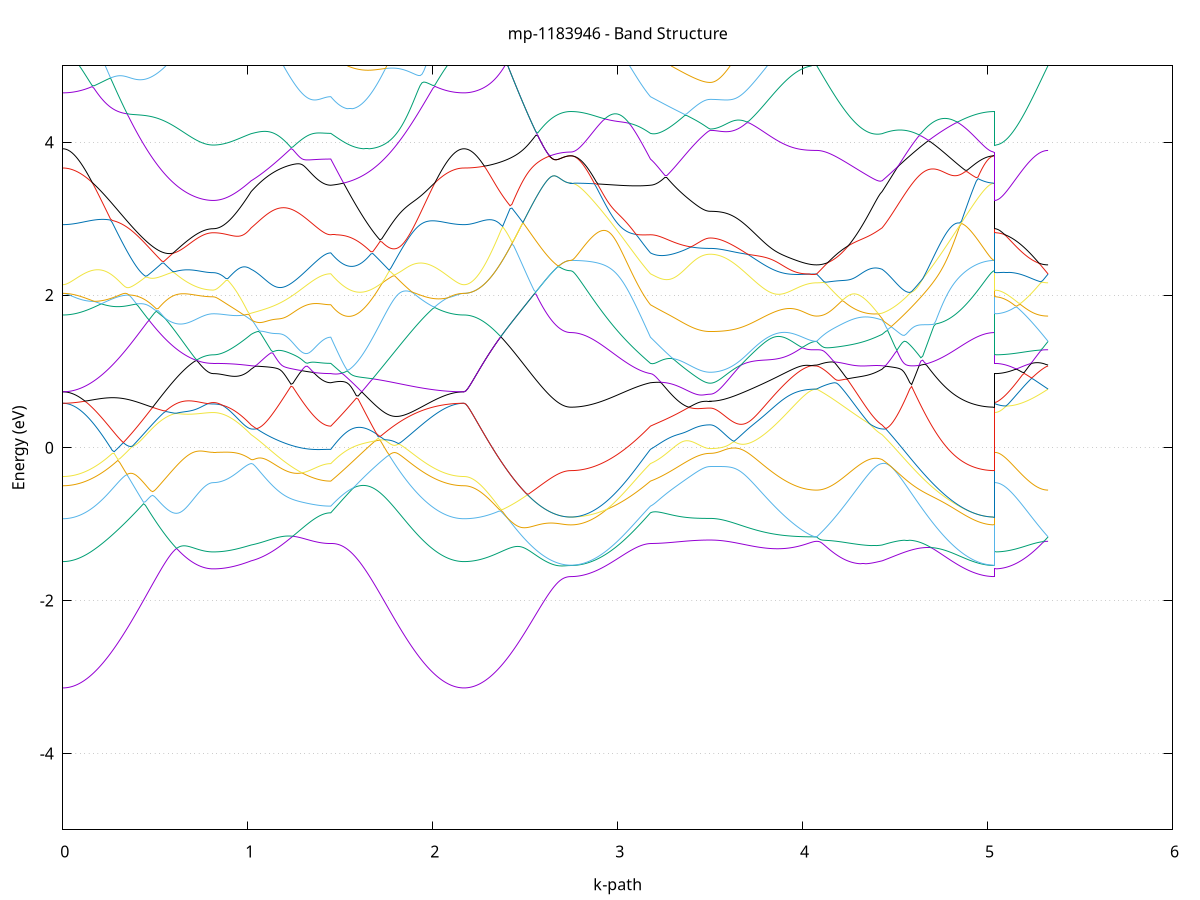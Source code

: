 set title 'mp-1183946 - Band Structure'
set xlabel 'k-path'
set ylabel 'Energy (eV)'
set grid y
set yrange [-5:5]
set terminal png size 800,600
set output 'mp-1183946_bands_gnuplot.png'
plot '-' using 1:2 with lines notitle, '-' using 1:2 with lines notitle, '-' using 1:2 with lines notitle, '-' using 1:2 with lines notitle, '-' using 1:2 with lines notitle, '-' using 1:2 with lines notitle, '-' using 1:2 with lines notitle, '-' using 1:2 with lines notitle, '-' using 1:2 with lines notitle, '-' using 1:2 with lines notitle, '-' using 1:2 with lines notitle, '-' using 1:2 with lines notitle, '-' using 1:2 with lines notitle, '-' using 1:2 with lines notitle, '-' using 1:2 with lines notitle, '-' using 1:2 with lines notitle, '-' using 1:2 with lines notitle, '-' using 1:2 with lines notitle, '-' using 1:2 with lines notitle, '-' using 1:2 with lines notitle, '-' using 1:2 with lines notitle, '-' using 1:2 with lines notitle, '-' using 1:2 with lines notitle, '-' using 1:2 with lines notitle, '-' using 1:2 with lines notitle, '-' using 1:2 with lines notitle, '-' using 1:2 with lines notitle, '-' using 1:2 with lines notitle, '-' using 1:2 with lines notitle, '-' using 1:2 with lines notitle, '-' using 1:2 with lines notitle, '-' using 1:2 with lines notitle, '-' using 1:2 with lines notitle, '-' using 1:2 with lines notitle, '-' using 1:2 with lines notitle, '-' using 1:2 with lines notitle, '-' using 1:2 with lines notitle, '-' using 1:2 with lines notitle, '-' using 1:2 with lines notitle, '-' using 1:2 with lines notitle, '-' using 1:2 with lines notitle, '-' using 1:2 with lines notitle, '-' using 1:2 with lines notitle, '-' using 1:2 with lines notitle, '-' using 1:2 with lines notitle, '-' using 1:2 with lines notitle, '-' using 1:2 with lines notitle, '-' using 1:2 with lines notitle
0.000000 -36.563329
0.009922 -36.563329
0.019844 -36.563329
0.029766 -36.563229
0.039688 -36.563129
0.049611 -36.563029
0.059533 -36.562929
0.069455 -36.562729
0.079377 -36.562529
0.089299 -36.562229
0.099221 -36.562029
0.109143 -36.561729
0.119065 -36.561429
0.128987 -36.561129
0.138909 -36.560729
0.148832 -36.560329
0.158754 -36.559929
0.168676 -36.559529
0.178598 -36.559029
0.188520 -36.558529
0.198442 -36.558029
0.208364 -36.557529
0.218286 -36.557029
0.228208 -36.556429
0.238131 -36.555829
0.248053 -36.555229
0.257975 -36.554629
0.267897 -36.553929
0.277819 -36.553329
0.287741 -36.552629
0.297663 -36.551929
0.307585 -36.551229
0.317507 -36.550529
0.327429 -36.549729
0.337352 -36.549029
0.347274 -36.548229
0.357196 -36.547529
0.367118 -36.546729
0.377040 -36.545929
0.386962 -36.545129
0.396884 -36.544329
0.406806 -36.543429
0.416728 -36.542629
0.426651 -36.541829
0.436573 -36.540929
0.446495 -36.540129
0.456417 -36.539329
0.466339 -36.538429
0.476261 -36.537629
0.486183 -36.536729
0.496105 -36.535929
0.506027 -36.535129
0.515949 -36.534229
0.525872 -36.533429
0.535794 -36.532629
0.545716 -36.531829
0.555638 -36.531029
0.565560 -36.530229
0.575482 -36.529429
0.585404 -36.528729
0.595326 -36.527929
0.605248 -36.527229
0.615171 -36.526529
0.625093 -36.525829
0.635015 -36.525129
0.644937 -36.524529
0.654859 -36.523929
0.664781 -36.523329
0.674703 -36.522729
0.684625 -36.522229
0.694547 -36.521729
0.704469 -36.521229
0.714392 -36.520729
0.724314 -36.520329
0.734236 -36.520029
0.744158 -36.519629
0.754080 -36.519429
0.764002 -36.519129
0.773924 -36.518929
0.783846 -36.518829
0.793768 -36.518629
0.803690 -36.518629
0.813613 -36.518629
0.813613 -36.518629
0.823378 -36.518529
0.833143 -36.518529
0.842909 -36.518529
0.852674 -36.518529
0.862439 -36.518529
0.872204 -36.518729
0.881970 -36.518829
0.891735 -36.518929
0.901500 -36.519129
0.911266 -36.519329
0.921031 -36.519529
0.930796 -36.519729
0.940562 -36.519929
0.950327 -36.520229
0.960092 -36.520529
0.969857 -36.520729
0.979623 -36.521129
0.989388 -36.521429
0.999153 -36.521729
1.008919 -36.522129
1.018684 -36.522429
1.018684 -36.522429
1.028464 -36.522729
1.038243 -36.522929
1.048023 -36.523229
1.057803 -36.523429
1.067582 -36.523729
1.077362 -36.524029
1.087141 -36.524229
1.096921 -36.524429
1.106701 -36.524729
1.116480 -36.524929
1.126260 -36.525129
1.136040 -36.525329
1.145819 -36.525629
1.155599 -36.525829
1.165378 -36.526029
1.175158 -36.526229
1.184938 -36.526429
1.194717 -36.526629
1.204497 -36.526729
1.214277 -36.526929
1.224056 -36.527129
1.233836 -36.527229
1.243615 -36.527429
1.253395 -36.527629
1.263175 -36.527729
1.272954 -36.527829
1.282734 -36.528029
1.292514 -36.528129
1.302293 -36.528229
1.312073 -36.528329
1.321852 -36.528429
1.331632 -36.528529
1.341412 -36.528629
1.351191 -36.528729
1.360971 -36.528829
1.370751 -36.528829
1.380530 -36.528929
1.390310 -36.528929
1.400089 -36.529029
1.409869 -36.529029
1.419649 -36.529029
1.429428 -36.529129
1.439208 -36.529129
1.448988 -36.529129
1.448988 -36.529129
1.458855 -36.528429
1.468722 -36.527729
1.478590 -36.527029
1.488457 -36.526329
1.498324 -36.525629
1.508192 -36.524929
1.518059 -36.524129
1.527927 -36.523429
1.537794 -36.522729
1.547661 -36.522029
1.557529 -36.522529
1.567396 -36.523429
1.577263 -36.524429
1.587131 -36.525429
1.596998 -36.526429
1.606866 -36.527429
1.616733 -36.528429
1.626600 -36.529429
1.636468 -36.530429
1.646335 -36.531429
1.656202 -36.532429
1.666070 -36.533329
1.675937 -36.534329
1.685805 -36.535329
1.695672 -36.536329
1.705539 -36.537229
1.715407 -36.538229
1.725274 -36.539129
1.735141 -36.540029
1.745009 -36.541029
1.754876 -36.541929
1.764744 -36.542829
1.774611 -36.543729
1.784478 -36.544629
1.794346 -36.545429
1.804213 -36.546329
1.814080 -36.547129
1.823948 -36.547929
1.833815 -36.548729
1.843683 -36.549529
1.853550 -36.550329
1.863417 -36.551029
1.873285 -36.551829
1.883152 -36.552529
1.893019 -36.553229
1.902887 -36.553929
1.912754 -36.554529
1.922622 -36.555229
1.932489 -36.555829
1.942356 -36.556429
1.952224 -36.557029
1.962091 -36.557529
1.971958 -36.558029
1.981826 -36.558629
1.991693 -36.559029
2.001561 -36.559529
2.011428 -36.559929
2.021295 -36.560329
2.031163 -36.560729
2.041030 -36.561129
2.050897 -36.561429
2.060765 -36.561729
2.070632 -36.562029
2.080500 -36.562329
2.090367 -36.562529
2.100234 -36.562729
2.110102 -36.562929
2.119969 -36.563029
2.129836 -36.563129
2.139704 -36.563229
2.149571 -36.563329
2.159439 -36.563329
2.169306 -36.563329
2.169306 -36.563329
2.179266 -36.563329
2.189225 -36.563329
2.199185 -36.563329
2.209145 -36.563229
2.219105 -36.563129
2.229064 -36.563029
2.239024 -36.562829
2.248984 -36.562729
2.258944 -36.562529
2.268903 -36.562329
2.278863 -36.562129
2.288823 -36.561829
2.298783 -36.561629
2.308742 -36.561329
2.318702 -36.561029
2.328662 -36.560729
2.338622 -36.560429
2.348581 -36.560129
2.358541 -36.559729
2.368501 -36.559329
2.378461 -36.558929
2.388420 -36.558529
2.398380 -36.558129
2.408340 -36.557729
2.418300 -36.557329
2.428259 -36.556829
2.438219 -36.556429
2.448179 -36.555929
2.458139 -36.555529
2.468098 -36.555029
2.478058 -36.554529
2.488018 -36.554129
2.497978 -36.553629
2.507937 -36.553129
2.517897 -36.552729
2.527857 -36.552229
2.537817 -36.551729
2.547776 -36.551329
2.557736 -36.550829
2.567696 -36.550429
2.577656 -36.550029
2.587615 -36.549629
2.597575 -36.549229
2.607535 -36.548829
2.617495 -36.548429
2.627454 -36.548129
2.637414 -36.547829
2.647374 -36.547529
2.657334 -36.547229
2.667293 -36.546929
2.677253 -36.546729
2.687213 -36.546529
2.697173 -36.546329
2.707132 -36.546229
2.717092 -36.546129
2.727052 -36.546029
2.737012 -36.546029
2.746971 -36.545929
2.746971 -36.545929
2.756751 -36.545929
2.766531 -36.545929
2.776310 -36.545929
2.786090 -36.545829
2.795870 -36.545729
2.805649 -36.545629
2.815429 -36.545529
2.825208 -36.545329
2.834988 -36.545129
2.844768 -36.545029
2.854547 -36.544829
2.864327 -36.544529
2.874107 -36.544329
2.883886 -36.544029
2.893666 -36.543829
2.903445 -36.543529
2.913225 -36.543229
2.923005 -36.542829
2.932784 -36.542529
2.942564 -36.542129
2.952344 -36.541729
2.962123 -36.541329
2.971903 -36.540929
2.981683 -36.540529
2.991462 -36.540029
3.001242 -36.539629
3.011021 -36.539129
3.020801 -36.538629
3.030581 -36.538129
3.040360 -36.537629
3.050140 -36.537129
3.059920 -36.536529
3.069699 -36.535929
3.079479 -36.535429
3.089258 -36.534829
3.099038 -36.534229
3.108818 -36.533629
3.118597 -36.533029
3.128377 -36.532429
3.138157 -36.531729
3.147936 -36.531129
3.157716 -36.530429
3.167495 -36.529829
3.177275 -36.529129
3.177275 -36.529129
3.187069 -36.528829
3.196862 -36.528529
3.206656 -36.528229
3.216450 -36.528029
3.226243 -36.527829
3.236037 -36.527629
3.245830 -36.527429
3.255624 -36.527229
3.265418 -36.527029
3.275211 -36.526829
3.285005 -36.526729
3.294799 -36.526629
3.304592 -36.526529
3.314386 -36.526429
3.324179 -36.526329
3.333973 -36.526229
3.343767 -36.526229
3.353560 -36.526129
3.363354 -36.526129
3.373148 -36.526029
3.382941 -36.526029
3.392735 -36.526029
3.402528 -36.526029
3.412322 -36.526029
3.422116 -36.526029
3.431909 -36.526029
3.441703 -36.526029
3.451497 -36.526029
3.461290 -36.526029
3.471084 -36.526029
3.480877 -36.526029
3.490671 -36.526029
3.500465 -36.526029
3.500465 -36.526029
3.510384 -36.526029
3.520303 -36.526029
3.530222 -36.526029
3.540141 -36.525929
3.550060 -36.525929
3.559980 -36.525829
3.569899 -36.525829
3.579818 -36.525729
3.589737 -36.525629
3.599656 -36.525529
3.609575 -36.525429
3.619494 -36.525329
3.629414 -36.525229
3.639333 -36.525129
3.649252 -36.524929
3.659171 -36.524829
3.669090 -36.524729
3.679009 -36.524529
3.688929 -36.524329
3.698848 -36.524229
3.708767 -36.524029
3.718686 -36.523829
3.728605 -36.523629
3.738524 -36.523529
3.748443 -36.523329
3.758363 -36.523129
3.768282 -36.522929
3.778201 -36.522729
3.788120 -36.522529
3.798039 -36.522329
3.807958 -36.522129
3.817878 -36.521929
3.827797 -36.521629
3.837716 -36.521429
3.847635 -36.521229
3.857554 -36.521029
3.867473 -36.520829
3.877393 -36.520729
3.887312 -36.520529
3.897231 -36.520329
3.907150 -36.520129
3.917069 -36.519929
3.926988 -36.519829
3.936907 -36.519629
3.946827 -36.519429
3.956746 -36.519329
3.966665 -36.519229
3.976584 -36.519029
3.986503 -36.518929
3.996422 -36.518829
4.006342 -36.518729
4.016261 -36.518729
4.026180 -36.518629
4.036099 -36.518529
4.046018 -36.518529
4.055937 -36.518429
4.065856 -36.518429
4.075776 -36.518429
4.075776 -36.518429
4.085615 -36.518429
4.095455 -36.518429
4.105295 -36.518529
4.115134 -36.518529
4.124974 -36.518529
4.134814 -36.518629
4.144654 -36.518629
4.154493 -36.518729
4.164333 -36.518729
4.174173 -36.518829
4.184012 -36.518929
4.193852 -36.519029
4.203692 -36.519129
4.213532 -36.519229
4.223371 -36.519329
4.233211 -36.519429
4.243051 -36.519529
4.252890 -36.519629
4.262730 -36.519729
4.272570 -36.519829
4.282410 -36.520029
4.292249 -36.520129
4.302089 -36.520229
4.311929 -36.520429
4.321768 -36.520529
4.331608 -36.520629
4.341448 -36.520829
4.351288 -36.520929
4.361127 -36.521129
4.370967 -36.521329
4.380807 -36.521429
4.390646 -36.521629
4.400486 -36.521829
4.410326 -36.522029
4.420166 -36.522229
4.430005 -36.522429
4.430005 -36.522429
4.439981 -36.522829
4.449957 -36.523229
4.459934 -36.523629
4.469910 -36.524129
4.479886 -36.524529
4.489862 -36.524929
4.499838 -36.525429
4.509814 -36.525929
4.519790 -36.526429
4.529766 -36.526829
4.539742 -36.527329
4.549718 -36.527829
4.559694 -36.528429
4.569670 -36.528929
4.579647 -36.529429
4.589623 -36.529929
4.599599 -36.530429
4.609575 -36.531029
4.619551 -36.531529
4.629527 -36.532029
4.639503 -36.532629
4.649479 -36.533129
4.659455 -36.533629
4.669431 -36.534229
4.679407 -36.534729
4.689383 -36.535229
4.699360 -36.535729
4.709336 -36.536229
4.719312 -36.536729
4.729288 -36.537229
4.739264 -36.537729
4.749240 -36.538229
4.759216 -36.538729
4.769192 -36.539129
4.779168 -36.539629
4.789144 -36.540029
4.799120 -36.540529
4.809096 -36.540929
4.819073 -36.541329
4.829049 -36.541729
4.839025 -36.542129
4.849001 -36.542429
4.858977 -36.542829
4.868953 -36.543129
4.878929 -36.543429
4.888905 -36.543729
4.898881 -36.544029
4.908857 -36.544329
4.918833 -36.544529
4.928810 -36.544729
4.938786 -36.544929
4.948762 -36.545129
4.958738 -36.545329
4.968714 -36.545429
4.978690 -36.545629
4.988666 -36.545729
4.998642 -36.545829
5.008618 -36.545829
5.018594 -36.545929
5.028570 -36.545929
5.038546 -36.545929
5.038546 -36.518629
5.048506 -36.518629
5.058466 -36.518629
5.068426 -36.518529
5.078385 -36.518529
5.088345 -36.518529
5.098305 -36.518529
5.108265 -36.518529
5.118224 -36.518529
5.128184 -36.518529
5.138144 -36.518529
5.148104 -36.518529
5.158063 -36.518529
5.168023 -36.518529
5.177983 -36.518529
5.187943 -36.518529
5.197902 -36.518529
5.207862 -36.518529
5.217822 -36.518529
5.227782 -36.518529
5.237741 -36.518529
5.247701 -36.518529
5.257661 -36.518529
5.267621 -36.518529
5.277580 -36.518529
5.287540 -36.518429
5.297500 -36.518429
5.307460 -36.518429
5.317419 -36.518429
5.327379 -36.518429
e
0.000000 -36.491329
0.009922 -36.491429
0.019844 -36.491429
0.029766 -36.491429
0.039688 -36.491529
0.049611 -36.491629
0.059533 -36.491729
0.069455 -36.491829
0.079377 -36.492029
0.089299 -36.492129
0.099221 -36.492329
0.109143 -36.492529
0.119065 -36.492829
0.128987 -36.493029
0.138909 -36.493229
0.148832 -36.493529
0.158754 -36.493829
0.168676 -36.494129
0.178598 -36.494429
0.188520 -36.494829
0.198442 -36.495129
0.208364 -36.495529
0.218286 -36.495929
0.228208 -36.496329
0.238131 -36.496729
0.248053 -36.497129
0.257975 -36.497529
0.267897 -36.498029
0.277819 -36.498429
0.287741 -36.498929
0.297663 -36.499329
0.307585 -36.499829
0.317507 -36.500329
0.327429 -36.500829
0.337352 -36.501329
0.347274 -36.501829
0.357196 -36.502329
0.367118 -36.502829
0.377040 -36.503329
0.386962 -36.503829
0.396884 -36.504329
0.406806 -36.504929
0.416728 -36.505429
0.426651 -36.505929
0.436573 -36.506429
0.446495 -36.506929
0.456417 -36.507429
0.466339 -36.507929
0.476261 -36.508429
0.486183 -36.508929
0.496105 -36.509429
0.506027 -36.509929
0.515949 -36.510429
0.525872 -36.510829
0.535794 -36.511329
0.545716 -36.511729
0.555638 -36.512229
0.565560 -36.512629
0.575482 -36.513029
0.585404 -36.513429
0.595326 -36.513829
0.605248 -36.514229
0.615171 -36.514529
0.625093 -36.514929
0.635015 -36.515229
0.644937 -36.515629
0.654859 -36.515929
0.664781 -36.516129
0.674703 -36.516429
0.684625 -36.516729
0.694547 -36.516929
0.704469 -36.517129
0.714392 -36.517329
0.724314 -36.517529
0.734236 -36.517729
0.744158 -36.517829
0.754080 -36.517929
0.764002 -36.518129
0.773924 -36.518129
0.783846 -36.518229
0.793768 -36.518329
0.803690 -36.518329
0.813613 -36.518329
0.813613 -36.518329
0.823378 -36.518329
0.833143 -36.518329
0.842909 -36.518429
0.852674 -36.518429
0.862439 -36.518329
0.872204 -36.518229
0.881970 -36.518129
0.891735 -36.517929
0.901500 -36.517829
0.911266 -36.517629
0.921031 -36.517429
0.930796 -36.517229
0.940562 -36.517029
0.950327 -36.516729
0.960092 -36.516529
0.969857 -36.516229
0.979623 -36.515929
0.989388 -36.515629
0.999153 -36.515229
1.008919 -36.514929
1.018684 -36.514629
1.018684 -36.514629
1.028464 -36.514329
1.038243 -36.514129
1.048023 -36.513929
1.057803 -36.513629
1.067582 -36.513529
1.077362 -36.513329
1.087141 -36.513129
1.096921 -36.513029
1.106701 -36.512829
1.116480 -36.512729
1.126260 -36.512629
1.136040 -36.512529
1.145819 -36.512429
1.155599 -36.512329
1.165378 -36.512229
1.175158 -36.512229
1.184938 -36.512129
1.194717 -36.512129
1.204497 -36.512029
1.214277 -36.512029
1.224056 -36.512029
1.233836 -36.512029
1.243615 -36.511929
1.253395 -36.511929
1.263175 -36.511929
1.272954 -36.511929
1.282734 -36.511929
1.292514 -36.511929
1.302293 -36.511929
1.312073 -36.511929
1.321852 -36.511929
1.331632 -36.512029
1.341412 -36.512029
1.351191 -36.512029
1.360971 -36.512029
1.370751 -36.512029
1.380530 -36.512029
1.390310 -36.512029
1.400089 -36.512029
1.409869 -36.512029
1.419649 -36.512029
1.429428 -36.512029
1.439208 -36.512029
1.448988 -36.512029
1.448988 -36.512029
1.458855 -36.512929
1.468722 -36.513929
1.478590 -36.514829
1.488457 -36.515729
1.498324 -36.516729
1.508192 -36.517629
1.518059 -36.518529
1.527927 -36.519529
1.537794 -36.520529
1.547661 -36.521529
1.557529 -36.521329
1.567396 -36.520529
1.577263 -36.519829
1.587131 -36.519029
1.596998 -36.518329
1.606866 -36.517629
1.616733 -36.516829
1.626600 -36.516129
1.636468 -36.515429
1.646335 -36.514729
1.656202 -36.513929
1.666070 -36.513229
1.675937 -36.512529
1.685805 -36.511829
1.695672 -36.511129
1.705539 -36.510429
1.715407 -36.509729
1.725274 -36.509029
1.735141 -36.508329
1.745009 -36.507629
1.754876 -36.506929
1.764744 -36.506329
1.774611 -36.505629
1.784478 -36.505029
1.794346 -36.504429
1.804213 -36.503729
1.814080 -36.503129
1.823948 -36.502529
1.833815 -36.502029
1.843683 -36.501429
1.853550 -36.500829
1.863417 -36.500329
1.873285 -36.499729
1.883152 -36.499229
1.893019 -36.498729
1.902887 -36.498229
1.912754 -36.497729
1.922622 -36.497329
1.932489 -36.496829
1.942356 -36.496429
1.952224 -36.496029
1.962091 -36.495629
1.971958 -36.495229
1.981826 -36.494829
1.991693 -36.494529
2.001561 -36.494129
2.011428 -36.493829
2.021295 -36.493529
2.031163 -36.493329
2.041030 -36.493029
2.050897 -36.492829
2.060765 -36.492529
2.070632 -36.492329
2.080500 -36.492129
2.090367 -36.492029
2.100234 -36.491829
2.110102 -36.491729
2.119969 -36.491629
2.129836 -36.491529
2.139704 -36.491429
2.149571 -36.491429
2.159439 -36.491429
2.169306 -36.491329
2.169306 -36.491329
2.179266 -36.491329
2.189225 -36.491329
2.199185 -36.491329
2.209145 -36.491429
2.219105 -36.491429
2.229064 -36.491429
2.239024 -36.491429
2.248984 -36.491429
2.258944 -36.491429
2.268903 -36.491429
2.278863 -36.491429
2.288823 -36.491429
2.298783 -36.491429
2.308742 -36.491429
2.318702 -36.491429
2.328662 -36.491429
2.338622 -36.491429
2.348581 -36.491429
2.358541 -36.491429
2.368501 -36.491429
2.378461 -36.491429
2.388420 -36.491429
2.398380 -36.491429
2.408340 -36.491429
2.418300 -36.491429
2.428259 -36.491429
2.438219 -36.491429
2.448179 -36.491429
2.458139 -36.491529
2.468098 -36.491529
2.478058 -36.491529
2.488018 -36.491529
2.497978 -36.491529
2.507937 -36.491529
2.517897 -36.491529
2.527857 -36.491529
2.537817 -36.491529
2.547776 -36.491529
2.557736 -36.491529
2.567696 -36.491529
2.577656 -36.491529
2.587615 -36.491529
2.597575 -36.491529
2.607535 -36.491529
2.617495 -36.491529
2.627454 -36.491529
2.637414 -36.491529
2.647374 -36.491529
2.657334 -36.491529
2.667293 -36.491529
2.677253 -36.491529
2.687213 -36.491529
2.697173 -36.491529
2.707132 -36.491629
2.717092 -36.491629
2.727052 -36.491629
2.737012 -36.491629
2.746971 -36.491629
2.746971 -36.491629
2.756751 -36.491629
2.766531 -36.491629
2.776310 -36.491629
2.786090 -36.491729
2.795870 -36.491829
2.805649 -36.491929
2.815429 -36.492029
2.825208 -36.492229
2.834988 -36.492329
2.844768 -36.492529
2.854547 -36.492829
2.864327 -36.493029
2.874107 -36.493229
2.883886 -36.493529
2.893666 -36.493829
2.903445 -36.494129
2.913225 -36.494529
2.923005 -36.494929
2.932784 -36.495329
2.942564 -36.495729
2.952344 -36.496129
2.962123 -36.496629
2.971903 -36.497129
2.981683 -36.497629
2.991462 -36.498129
3.001242 -36.498729
3.011021 -36.499229
3.020801 -36.499829
3.030581 -36.500529
3.040360 -36.501129
3.050140 -36.501829
3.059920 -36.502429
3.069699 -36.503229
3.079479 -36.503929
3.089258 -36.504629
3.099038 -36.505429
3.108818 -36.506229
3.118597 -36.507029
3.128377 -36.507829
3.138157 -36.508629
3.147936 -36.509429
3.157716 -36.510329
3.167495 -36.511229
3.177275 -36.512029
3.177275 -36.512029
3.187069 -36.512429
3.196862 -36.512829
3.206656 -36.513229
3.216450 -36.513629
3.226243 -36.513929
3.236037 -36.514329
3.245830 -36.514629
3.255624 -36.514929
3.265418 -36.515329
3.275211 -36.515629
3.285005 -36.515929
3.294799 -36.516129
3.304592 -36.516429
3.314386 -36.516729
3.324179 -36.516929
3.333973 -36.517129
3.343767 -36.517329
3.353560 -36.517529
3.363354 -36.517729
3.373148 -36.517829
3.382941 -36.517929
3.392735 -36.518129
3.402528 -36.518229
3.412322 -36.518329
3.422116 -36.518429
3.431909 -36.518429
3.441703 -36.518529
3.451497 -36.518629
3.461290 -36.518629
3.471084 -36.518629
3.480877 -36.518729
3.490671 -36.518729
3.500465 -36.518729
3.500465 -36.518729
3.510384 -36.518729
3.520303 -36.518729
3.530222 -36.518729
3.540141 -36.518729
3.550060 -36.518729
3.559980 -36.518729
3.569899 -36.518729
3.579818 -36.518729
3.589737 -36.518729
3.599656 -36.518729
3.609575 -36.518729
3.619494 -36.518729
3.629414 -36.518629
3.639333 -36.518629
3.649252 -36.518629
3.659171 -36.518629
3.669090 -36.518629
3.679009 -36.518629
3.688929 -36.518629
3.698848 -36.518629
3.708767 -36.518629
3.718686 -36.518629
3.728605 -36.518629
3.738524 -36.518629
3.748443 -36.518629
3.758363 -36.518629
3.768282 -36.518629
3.778201 -36.518629
3.788120 -36.518529
3.798039 -36.518529
3.807958 -36.518529
3.817878 -36.518529
3.827797 -36.518529
3.837716 -36.518529
3.847635 -36.518529
3.857554 -36.518529
3.867473 -36.518529
3.877393 -36.518529
3.887312 -36.518529
3.897231 -36.518529
3.907150 -36.518529
3.917069 -36.518529
3.926988 -36.518529
3.936907 -36.518529
3.946827 -36.518529
3.956746 -36.518529
3.966665 -36.518429
3.976584 -36.518429
3.986503 -36.518429
3.996422 -36.518429
4.006342 -36.518429
4.016261 -36.518429
4.026180 -36.518429
4.036099 -36.518429
4.046018 -36.518429
4.055937 -36.518429
4.065856 -36.518429
4.075776 -36.518429
4.075776 -36.518429
4.085615 -36.518429
4.095455 -36.518429
4.105295 -36.518429
4.115134 -36.518429
4.124974 -36.518429
4.134814 -36.518329
4.144654 -36.518329
4.154493 -36.518329
4.164333 -36.518229
4.174173 -36.518229
4.184012 -36.518129
4.193852 -36.518029
4.203692 -36.517929
4.213532 -36.517929
4.223371 -36.517829
4.233211 -36.517729
4.243051 -36.517629
4.252890 -36.517529
4.262730 -36.517429
4.272570 -36.517229
4.282410 -36.517129
4.292249 -36.517029
4.302089 -36.516829
4.311929 -36.516729
4.321768 -36.516629
4.331608 -36.516429
4.341448 -36.516229
4.351288 -36.516129
4.361127 -36.515929
4.370967 -36.515729
4.380807 -36.515529
4.390646 -36.515429
4.400486 -36.515229
4.410326 -36.515029
4.420166 -36.514829
4.430005 -36.514629
4.430005 -36.514629
4.439981 -36.514229
4.449957 -36.513829
4.459934 -36.513429
4.469910 -36.513029
4.479886 -36.512529
4.489862 -36.512129
4.499838 -36.511729
4.509814 -36.511229
4.519790 -36.510729
4.529766 -36.510229
4.539742 -36.509829
4.549718 -36.509329
4.559694 -36.508829
4.569670 -36.508329
4.579647 -36.507829
4.589623 -36.507329
4.599599 -36.506829
4.609575 -36.506229
4.619551 -36.505729
4.629527 -36.505229
4.639503 -36.504729
4.649479 -36.504229
4.659455 -36.503629
4.669431 -36.503129
4.679407 -36.502629
4.689383 -36.502129
4.699360 -36.501629
4.709336 -36.501129
4.719312 -36.500629
4.729288 -36.500129
4.739264 -36.499629
4.749240 -36.499229
4.759216 -36.498729
4.769192 -36.498229
4.779168 -36.497829
4.789144 -36.497429
4.799120 -36.496929
4.809096 -36.496529
4.819073 -36.496129
4.829049 -36.495829
4.839025 -36.495429
4.849001 -36.495029
4.858977 -36.494729
4.868953 -36.494429
4.878929 -36.494029
4.888905 -36.493829
4.898881 -36.493529
4.908857 -36.493229
4.918833 -36.493029
4.928810 -36.492829
4.938786 -36.492529
4.948762 -36.492429
4.958738 -36.492229
4.968714 -36.492029
4.978690 -36.491929
4.988666 -36.491829
4.998642 -36.491729
5.008618 -36.491629
5.018594 -36.491629
5.028570 -36.491629
5.038546 -36.491629
5.038546 -36.518329
5.048506 -36.518329
5.058466 -36.518329
5.068426 -36.518329
5.078385 -36.518329
5.088345 -36.518329
5.098305 -36.518329
5.108265 -36.518329
5.118224 -36.518329
5.128184 -36.518329
5.138144 -36.518329
5.148104 -36.518329
5.158063 -36.518329
5.168023 -36.518329
5.177983 -36.518329
5.187943 -36.518329
5.197902 -36.518329
5.207862 -36.518329
5.217822 -36.518429
5.227782 -36.518429
5.237741 -36.518429
5.247701 -36.518429
5.257661 -36.518429
5.267621 -36.518429
5.277580 -36.518429
5.287540 -36.518429
5.297500 -36.518429
5.307460 -36.518429
5.317419 -36.518429
5.327379 -36.518429
e
0.000000 -36.455429
0.009922 -36.455429
0.019844 -36.455429
0.029766 -36.455529
0.039688 -36.455529
0.049611 -36.455529
0.059533 -36.455629
0.069455 -36.455629
0.079377 -36.455729
0.089299 -36.455729
0.099221 -36.455829
0.109143 -36.455929
0.119065 -36.456029
0.128987 -36.456029
0.138909 -36.456129
0.148832 -36.456229
0.158754 -36.456429
0.168676 -36.456529
0.178598 -36.456629
0.188520 -36.456729
0.198442 -36.456929
0.208364 -36.457029
0.218286 -36.457229
0.228208 -36.457429
0.238131 -36.457529
0.248053 -36.457729
0.257975 -36.457929
0.267897 -36.458129
0.277819 -36.458329
0.287741 -36.458529
0.297663 -36.458729
0.307585 -36.458929
0.317507 -36.459229
0.327429 -36.459429
0.337352 -36.459629
0.347274 -36.459929
0.357196 -36.460129
0.367118 -36.460429
0.377040 -36.460729
0.386962 -36.460929
0.396884 -36.461229
0.406806 -36.461529
0.416728 -36.461829
0.426651 -36.462129
0.436573 -36.462429
0.446495 -36.462729
0.456417 -36.463029
0.466339 -36.463429
0.476261 -36.463729
0.486183 -36.464029
0.496105 -36.464429
0.506027 -36.464729
0.515949 -36.465029
0.525872 -36.465429
0.535794 -36.465729
0.545716 -36.466129
0.555638 -36.466429
0.565560 -36.466829
0.575482 -36.467129
0.585404 -36.467429
0.595326 -36.467829
0.605248 -36.468129
0.615171 -36.468529
0.625093 -36.468829
0.635015 -36.469129
0.644937 -36.469429
0.654859 -36.469729
0.664781 -36.470029
0.674703 -36.470329
0.684625 -36.470629
0.694547 -36.470929
0.704469 -36.471129
0.714392 -36.471329
0.724314 -36.471629
0.734236 -36.471729
0.744158 -36.471929
0.754080 -36.472129
0.764002 -36.472229
0.773924 -36.472329
0.783846 -36.472429
0.793768 -36.472529
0.803690 -36.472529
0.813613 -36.472529
0.813613 -36.472529
0.823378 -36.472529
0.833143 -36.472529
0.842909 -36.472529
0.852674 -36.472529
0.862439 -36.472529
0.872204 -36.472529
0.881970 -36.472529
0.891735 -36.472529
0.901500 -36.472529
0.911266 -36.472529
0.921031 -36.472529
0.930796 -36.472529
0.940562 -36.472529
0.950327 -36.472529
0.960092 -36.472629
0.969857 -36.472629
0.979623 -36.472629
0.989388 -36.472629
0.999153 -36.472629
1.008919 -36.472629
1.018684 -36.472629
1.018684 -36.472629
1.028464 -36.472629
1.038243 -36.472629
1.048023 -36.472529
1.057803 -36.472529
1.067582 -36.472529
1.077362 -36.472429
1.087141 -36.472429
1.096921 -36.472329
1.106701 -36.472229
1.116480 -36.472129
1.126260 -36.472029
1.136040 -36.471929
1.145819 -36.471829
1.155599 -36.471729
1.165378 -36.471629
1.175158 -36.471529
1.184938 -36.471329
1.194717 -36.471229
1.204497 -36.471129
1.214277 -36.470929
1.224056 -36.470829
1.233836 -36.470729
1.243615 -36.470629
1.253395 -36.470429
1.263175 -36.470329
1.272954 -36.470229
1.282734 -36.470129
1.292514 -36.470029
1.302293 -36.469829
1.312073 -36.469729
1.321852 -36.469629
1.331632 -36.469529
1.341412 -36.469529
1.351191 -36.469429
1.360971 -36.469329
1.370751 -36.469229
1.380530 -36.469229
1.390310 -36.469129
1.400089 -36.469129
1.409869 -36.469029
1.419649 -36.469029
1.429428 -36.469029
1.439208 -36.469029
1.448988 -36.469029
1.448988 -36.469029
1.458855 -36.468729
1.468722 -36.468529
1.478590 -36.468329
1.488457 -36.468029
1.498324 -36.467829
1.508192 -36.467529
1.518059 -36.467329
1.527927 -36.467029
1.537794 -36.466829
1.547661 -36.466529
1.557529 -36.466329
1.567396 -36.466029
1.577263 -36.465729
1.587131 -36.465529
1.596998 -36.465229
1.606866 -36.465029
1.616733 -36.464729
1.626600 -36.464429
1.636468 -36.464229
1.646335 -36.463929
1.656202 -36.463629
1.666070 -36.463429
1.675937 -36.463129
1.685805 -36.462929
1.695672 -36.462629
1.705539 -36.462429
1.715407 -36.462129
1.725274 -36.461929
1.735141 -36.461629
1.745009 -36.461429
1.754876 -36.461129
1.764744 -36.460929
1.774611 -36.460629
1.784478 -36.460429
1.794346 -36.460229
1.804213 -36.460029
1.814080 -36.459729
1.823948 -36.459529
1.833815 -36.459329
1.843683 -36.459129
1.853550 -36.458929
1.863417 -36.458729
1.873285 -36.458529
1.883152 -36.458329
1.893019 -36.458129
1.902887 -36.457929
1.912754 -36.457829
1.922622 -36.457629
1.932489 -36.457429
1.942356 -36.457329
1.952224 -36.457129
1.962091 -36.457029
1.971958 -36.456829
1.981826 -36.456729
1.991693 -36.456629
2.001561 -36.456429
2.011428 -36.456329
2.021295 -36.456229
2.031163 -36.456129
2.041030 -36.456029
2.050897 -36.455929
2.060765 -36.455929
2.070632 -36.455829
2.080500 -36.455729
2.090367 -36.455729
2.100234 -36.455629
2.110102 -36.455629
2.119969 -36.455529
2.129836 -36.455529
2.139704 -36.455529
2.149571 -36.455429
2.159439 -36.455429
2.169306 -36.455429
2.169306 -36.455429
2.179266 -36.455429
2.189225 -36.455529
2.199185 -36.455529
2.209145 -36.455629
2.219105 -36.455729
2.229064 -36.455829
2.239024 -36.456029
2.248984 -36.456129
2.258944 -36.456329
2.268903 -36.456529
2.278863 -36.456729
2.288823 -36.457029
2.298783 -36.457229
2.308742 -36.457529
2.318702 -36.457829
2.328662 -36.458129
2.338622 -36.458429
2.348581 -36.458829
2.358541 -36.459129
2.368501 -36.459529
2.378461 -36.459929
2.388420 -36.460329
2.398380 -36.460729
2.408340 -36.461129
2.418300 -36.461629
2.428259 -36.462029
2.438219 -36.462429
2.448179 -36.462929
2.458139 -36.463429
2.468098 -36.463829
2.478058 -36.464329
2.488018 -36.464829
2.497978 -36.465329
2.507937 -36.465729
2.517897 -36.466229
2.527857 -36.466729
2.537817 -36.467129
2.547776 -36.467629
2.557736 -36.468129
2.567696 -36.468529
2.577656 -36.468929
2.587615 -36.469329
2.597575 -36.469729
2.607535 -36.470129
2.617495 -36.470529
2.627454 -36.470829
2.637414 -36.471229
2.647374 -36.471529
2.657334 -36.471729
2.667293 -36.472029
2.677253 -36.472229
2.687213 -36.472429
2.697173 -36.472629
2.707132 -36.472729
2.717092 -36.472829
2.727052 -36.472929
2.737012 -36.473029
2.746971 -36.473029
2.746971 -36.473029
2.756751 -36.473029
2.766531 -36.473029
2.776310 -36.473029
2.786090 -36.473029
2.795870 -36.473029
2.805649 -36.473029
2.815429 -36.473029
2.825208 -36.473029
2.834988 -36.473029
2.844768 -36.472929
2.854547 -36.472929
2.864327 -36.472929
2.874107 -36.472929
2.883886 -36.472929
2.893666 -36.472829
2.903445 -36.472829
2.913225 -36.472829
2.923005 -36.472729
2.932784 -36.472629
2.942564 -36.472629
2.952344 -36.472529
2.962123 -36.472429
2.971903 -36.472429
2.981683 -36.472329
2.991462 -36.472229
3.001242 -36.472129
3.011021 -36.471929
3.020801 -36.471829
3.030581 -36.471729
3.040360 -36.471629
3.050140 -36.471429
3.059920 -36.471329
3.069699 -36.471129
3.079479 -36.470929
3.089258 -36.470829
3.099038 -36.470629
3.108818 -36.470429
3.118597 -36.470229
3.128377 -36.470029
3.138157 -36.469829
3.147936 -36.469629
3.157716 -36.469429
3.167495 -36.469229
3.177275 -36.469029
3.177275 -36.469029
3.187069 -36.468929
3.196862 -36.468729
3.206656 -36.468629
3.216450 -36.468529
3.226243 -36.468329
3.236037 -36.468229
3.245830 -36.468129
3.255624 -36.467929
3.265418 -36.467829
3.275211 -36.467629
3.285005 -36.467429
3.294799 -36.467329
3.304592 -36.467129
3.314386 -36.467029
3.324179 -36.466829
3.333973 -36.466729
3.343767 -36.466529
3.353560 -36.466429
3.363354 -36.466329
3.373148 -36.466129
3.382941 -36.466029
3.392735 -36.465929
3.402528 -36.465829
3.412322 -36.465729
3.422116 -36.465629
3.431909 -36.465529
3.441703 -36.465529
3.451497 -36.465429
3.461290 -36.465429
3.471084 -36.465329
3.480877 -36.465329
3.490671 -36.465329
3.500465 -36.465329
3.500465 -36.465329
3.510384 -36.465329
3.520303 -36.465329
3.530222 -36.465329
3.540141 -36.465429
3.550060 -36.465429
3.559980 -36.465529
3.569899 -36.465529
3.579818 -36.465629
3.589737 -36.465729
3.599656 -36.465729
3.609575 -36.465829
3.619494 -36.465929
3.629414 -36.466029
3.639333 -36.466229
3.649252 -36.466329
3.659171 -36.466429
3.669090 -36.466629
3.679009 -36.466729
3.688929 -36.466929
3.698848 -36.467029
3.708767 -36.467229
3.718686 -36.467429
3.728605 -36.467529
3.738524 -36.467729
3.748443 -36.467929
3.758363 -36.468129
3.768282 -36.468329
3.778201 -36.468529
3.788120 -36.468629
3.798039 -36.468829
3.807958 -36.469029
3.817878 -36.469229
3.827797 -36.469429
3.837716 -36.469629
3.847635 -36.469829
3.857554 -36.470029
3.867473 -36.470229
3.877393 -36.470429
3.887312 -36.470629
3.897231 -36.470729
3.907150 -36.470929
3.917069 -36.471129
3.926988 -36.471229
3.936907 -36.471429
3.946827 -36.471529
3.956746 -36.471729
3.966665 -36.471829
3.976584 -36.471929
3.986503 -36.472029
3.996422 -36.472129
4.006342 -36.472229
4.016261 -36.472329
4.026180 -36.472429
4.036099 -36.472429
4.046018 -36.472429
4.055937 -36.472529
4.065856 -36.472529
4.075776 -36.472529
4.075776 -36.472529
4.085615 -36.472529
4.095455 -36.472529
4.105295 -36.472529
4.115134 -36.472529
4.124974 -36.472529
4.134814 -36.472529
4.144654 -36.472429
4.154493 -36.472429
4.164333 -36.472429
4.174173 -36.472429
4.184012 -36.472429
4.193852 -36.472429
4.203692 -36.472429
4.213532 -36.472429
4.223371 -36.472429
4.233211 -36.472329
4.243051 -36.472329
4.252890 -36.472329
4.262730 -36.472329
4.272570 -36.472429
4.282410 -36.472429
4.292249 -36.472429
4.302089 -36.472429
4.311929 -36.472429
4.321768 -36.472429
4.331608 -36.472429
4.341448 -36.472429
4.351288 -36.472529
4.361127 -36.472529
4.370967 -36.472529
4.380807 -36.472529
4.390646 -36.472529
4.400486 -36.472629
4.410326 -36.472629
4.420166 -36.472629
4.430005 -36.472629
4.430005 -36.472629
4.439981 -36.472629
4.449957 -36.472629
4.459934 -36.472629
4.469910 -36.472629
4.479886 -36.472629
4.489862 -36.472629
4.499838 -36.472629
4.509814 -36.472629
4.519790 -36.472629
4.529766 -36.472629
4.539742 -36.472729
4.549718 -36.472729
4.559694 -36.472729
4.569670 -36.472729
4.579647 -36.472729
4.589623 -36.472729
4.599599 -36.472729
4.609575 -36.472729
4.619551 -36.472729
4.629527 -36.472729
4.639503 -36.472829
4.649479 -36.472829
4.659455 -36.472829
4.669431 -36.472829
4.679407 -36.472829
4.689383 -36.472829
4.699360 -36.472829
4.709336 -36.472829
4.719312 -36.472829
4.729288 -36.472829
4.739264 -36.472829
4.749240 -36.472929
4.759216 -36.472929
4.769192 -36.472929
4.779168 -36.472929
4.789144 -36.472929
4.799120 -36.472929
4.809096 -36.472929
4.819073 -36.472929
4.829049 -36.472929
4.839025 -36.472929
4.849001 -36.472929
4.858977 -36.472929
4.868953 -36.472929
4.878929 -36.472929
4.888905 -36.472929
4.898881 -36.473029
4.908857 -36.473029
4.918833 -36.473029
4.928810 -36.473029
4.938786 -36.473029
4.948762 -36.473029
4.958738 -36.473029
4.968714 -36.473029
4.978690 -36.473029
4.988666 -36.473029
4.998642 -36.473029
5.008618 -36.473029
5.018594 -36.473029
5.028570 -36.473029
5.038546 -36.473029
5.038546 -36.472529
5.048506 -36.472529
5.058466 -36.472529
5.068426 -36.472529
5.078385 -36.472529
5.088345 -36.472529
5.098305 -36.472529
5.108265 -36.472529
5.118224 -36.472529
5.128184 -36.472529
5.138144 -36.472529
5.148104 -36.472529
5.158063 -36.472529
5.168023 -36.472529
5.177983 -36.472529
5.187943 -36.472529
5.197902 -36.472529
5.207862 -36.472529
5.217822 -36.472529
5.227782 -36.472529
5.237741 -36.472529
5.247701 -36.472529
5.257661 -36.472529
5.267621 -36.472529
5.277580 -36.472529
5.287540 -36.472529
5.297500 -36.472529
5.307460 -36.472529
5.317419 -36.472529
5.327379 -36.472529
e
0.000000 -22.375829
0.009922 -22.375829
0.019844 -22.375929
0.029766 -22.375929
0.039688 -22.375929
0.049611 -22.376029
0.059533 -22.376029
0.069455 -22.376129
0.079377 -22.376129
0.089299 -22.376229
0.099221 -22.376329
0.109143 -22.376329
0.119065 -22.376429
0.128987 -22.376529
0.138909 -22.376629
0.148832 -22.376729
0.158754 -22.376829
0.168676 -22.376929
0.178598 -22.377129
0.188520 -22.377229
0.198442 -22.377329
0.208364 -22.377429
0.218286 -22.377529
0.228208 -22.377729
0.238131 -22.377829
0.248053 -22.377929
0.257975 -22.378029
0.267897 -22.378129
0.277819 -22.378229
0.287741 -22.378429
0.297663 -22.378529
0.307585 -22.378629
0.317507 -22.378729
0.327429 -22.378829
0.337352 -22.378929
0.347274 -22.378929
0.357196 -22.379029
0.367118 -22.379129
0.377040 -22.379229
0.386962 -22.379229
0.396884 -22.379329
0.406806 -22.379329
0.416728 -22.379429
0.426651 -22.379429
0.436573 -22.379429
0.446495 -22.379429
0.456417 -22.379429
0.466339 -22.379529
0.476261 -22.379429
0.486183 -22.379429
0.496105 -22.379429
0.506027 -22.379429
0.515949 -22.379429
0.525872 -22.379329
0.535794 -22.379329
0.545716 -22.379329
0.555638 -22.379229
0.565560 -22.379229
0.575482 -22.379129
0.585404 -22.379129
0.595326 -22.379029
0.605248 -22.379029
0.615171 -22.378929
0.625093 -22.378829
0.635015 -22.378829
0.644937 -22.378729
0.654859 -22.378729
0.664781 -22.378629
0.674703 -22.378529
0.684625 -22.378529
0.694547 -22.378429
0.704469 -22.378429
0.714392 -22.378329
0.724314 -22.378329
0.734236 -22.378229
0.744158 -22.378229
0.754080 -22.378229
0.764002 -22.378129
0.773924 -22.378129
0.783846 -22.378129
0.793768 -22.378129
0.803690 -22.378129
0.813613 -22.378129
0.813613 -22.378129
0.823378 -22.378129
0.833143 -22.378129
0.842909 -22.378129
0.852674 -22.378229
0.862439 -22.378329
0.872204 -22.378329
0.881970 -22.378429
0.891735 -22.378629
0.901500 -22.378729
0.911266 -22.378829
0.921031 -22.379029
0.930796 -22.379129
0.940562 -22.379329
0.950327 -22.379529
0.960092 -22.379729
0.969857 -22.379929
0.979623 -22.380129
0.989388 -22.380329
0.999153 -22.380529
1.008919 -22.380729
1.018684 -22.381029
1.018684 -22.381029
1.028464 -22.381229
1.038243 -22.381329
1.048023 -22.381529
1.057803 -22.381729
1.067582 -22.381929
1.077362 -22.382129
1.087141 -22.382329
1.096921 -22.382429
1.106701 -22.382629
1.116480 -22.382829
1.126260 -22.383029
1.136040 -22.383229
1.145819 -22.383429
1.155599 -22.383629
1.165378 -22.383829
1.175158 -22.384029
1.184938 -22.384229
1.194717 -22.384429
1.204497 -22.384529
1.214277 -22.384729
1.224056 -22.384929
1.233836 -22.385129
1.243615 -22.385229
1.253395 -22.385429
1.263175 -22.385529
1.272954 -22.385729
1.282734 -22.385829
1.292514 -22.386029
1.302293 -22.386129
1.312073 -22.386229
1.321852 -22.386329
1.331632 -22.386529
1.341412 -22.386629
1.351191 -22.386629
1.360971 -22.386729
1.370751 -22.386829
1.380530 -22.386929
1.390310 -22.386929
1.400089 -22.387029
1.409869 -22.387029
1.419649 -22.387129
1.429428 -22.387129
1.439208 -22.387129
1.448988 -22.387129
1.448988 -22.387129
1.458855 -22.387029
1.468722 -22.386929
1.478590 -22.386829
1.488457 -22.386729
1.498324 -22.386629
1.508192 -22.386529
1.518059 -22.386329
1.527927 -22.386229
1.537794 -22.386129
1.547661 -22.385929
1.557529 -22.385829
1.567396 -22.385629
1.577263 -22.385429
1.587131 -22.385329
1.596998 -22.385129
1.606866 -22.384929
1.616733 -22.384729
1.626600 -22.384529
1.636468 -22.384429
1.646335 -22.384229
1.656202 -22.384029
1.666070 -22.383829
1.675937 -22.383629
1.685805 -22.383429
1.695672 -22.383129
1.705539 -22.382929
1.715407 -22.382729
1.725274 -22.382529
1.735141 -22.382329
1.745009 -22.382129
1.754876 -22.381829
1.764744 -22.381629
1.774611 -22.381429
1.784478 -22.381229
1.794346 -22.381029
1.804213 -22.380729
1.814080 -22.380529
1.823948 -22.380329
1.833815 -22.380129
1.843683 -22.379929
1.853550 -22.379729
1.863417 -22.379529
1.873285 -22.379329
1.883152 -22.379129
1.893019 -22.378929
1.902887 -22.378729
1.912754 -22.378529
1.922622 -22.378329
1.932489 -22.378129
1.942356 -22.378029
1.952224 -22.377829
1.962091 -22.377629
1.971958 -22.377529
1.981826 -22.377329
1.991693 -22.377229
2.001561 -22.377029
2.011428 -22.376929
2.021295 -22.376829
2.031163 -22.376729
2.041030 -22.376629
2.050897 -22.376529
2.060765 -22.376429
2.070632 -22.376329
2.080500 -22.376229
2.090367 -22.376129
2.100234 -22.376129
2.110102 -22.376029
2.119969 -22.376029
2.129836 -22.375929
2.139704 -22.375929
2.149571 -22.375929
2.159439 -22.375829
2.169306 -22.375829
2.169306 -22.375829
2.179266 -22.375829
2.189225 -22.375929
2.199185 -22.375929
2.209145 -22.376029
2.219105 -22.376129
2.229064 -22.376229
2.239024 -22.376329
2.248984 -22.376429
2.258944 -22.376529
2.268903 -22.376729
2.278863 -22.376929
2.288823 -22.377129
2.298783 -22.377329
2.308742 -22.377529
2.318702 -22.377729
2.328662 -22.378029
2.338622 -22.378229
2.348581 -22.378529
2.358541 -22.378729
2.368501 -22.379029
2.378461 -22.379329
2.388420 -22.379629
2.398380 -22.379929
2.408340 -22.380229
2.418300 -22.380529
2.428259 -22.380929
2.438219 -22.381229
2.448179 -22.381529
2.458139 -22.381829
2.468098 -22.382129
2.478058 -22.382529
2.488018 -22.382829
2.497978 -22.383129
2.507937 -22.383429
2.517897 -22.383729
2.527857 -22.384029
2.537817 -22.384329
2.547776 -22.384629
2.557736 -22.384929
2.567696 -22.385229
2.577656 -22.385429
2.587615 -22.385729
2.597575 -22.385929
2.607535 -22.386129
2.617495 -22.386329
2.627454 -22.386529
2.637414 -22.386729
2.647374 -22.386929
2.657334 -22.387129
2.667293 -22.387229
2.677253 -22.387329
2.687213 -22.387529
2.697173 -22.387629
2.707132 -22.387629
2.717092 -22.387729
2.727052 -22.387729
2.737012 -22.387829
2.746971 -22.387829
2.746971 -22.387829
2.756751 -22.387829
2.766531 -22.387829
2.776310 -22.387829
2.786090 -22.387829
2.795870 -22.387829
2.805649 -22.387829
2.815429 -22.387829
2.825208 -22.387829
2.834988 -22.387829
2.844768 -22.387829
2.854547 -22.387829
2.864327 -22.387829
2.874107 -22.387829
2.883886 -22.387929
2.893666 -22.387929
2.903445 -22.387929
2.913225 -22.387929
2.923005 -22.387929
2.932784 -22.387929
2.942564 -22.387929
2.952344 -22.387929
2.962123 -22.387929
2.971903 -22.387929
2.981683 -22.387929
2.991462 -22.387929
3.001242 -22.387929
3.011021 -22.387929
3.020801 -22.387929
3.030581 -22.387929
3.040360 -22.387829
3.050140 -22.387829
3.059920 -22.387829
3.069699 -22.387829
3.079479 -22.387729
3.089258 -22.387729
3.099038 -22.387629
3.108818 -22.387629
3.118597 -22.387529
3.128377 -22.387529
3.138157 -22.387429
3.147936 -22.387329
3.157716 -22.387329
3.167495 -22.387229
3.177275 -22.387129
3.177275 -22.387129
3.187069 -22.387129
3.196862 -22.387029
3.206656 -22.387029
3.216450 -22.386929
3.226243 -22.386829
3.236037 -22.386829
3.245830 -22.386729
3.255624 -22.386629
3.265418 -22.386529
3.275211 -22.386429
3.285005 -22.386429
3.294799 -22.386329
3.304592 -22.386229
3.314386 -22.386129
3.324179 -22.386029
3.333973 -22.385929
3.343767 -22.385929
3.353560 -22.385829
3.363354 -22.385729
3.373148 -22.385629
3.382941 -22.385629
3.392735 -22.385529
3.402528 -22.385429
3.412322 -22.385429
3.422116 -22.385329
3.431909 -22.385329
3.441703 -22.385329
3.451497 -22.385229
3.461290 -22.385229
3.471084 -22.385229
3.480877 -22.385229
3.490671 -22.385229
3.500465 -22.385129
3.500465 -22.385129
3.510384 -22.385129
3.520303 -22.385129
3.530222 -22.385129
3.540141 -22.385129
3.550060 -22.385029
3.559980 -22.385029
3.569899 -22.384929
3.579818 -22.384829
3.589737 -22.384729
3.599656 -22.384629
3.609575 -22.384529
3.619494 -22.384429
3.629414 -22.384329
3.639333 -22.384229
3.649252 -22.384029
3.659171 -22.383929
3.669090 -22.383729
3.679009 -22.383629
3.688929 -22.383429
3.698848 -22.383329
3.708767 -22.383129
3.718686 -22.382929
3.728605 -22.382729
3.738524 -22.382629
3.748443 -22.382429
3.758363 -22.382229
3.768282 -22.382029
3.778201 -22.381829
3.788120 -22.381629
3.798039 -22.381429
3.807958 -22.381229
3.817878 -22.381129
3.827797 -22.380929
3.837716 -22.380729
3.847635 -22.380529
3.857554 -22.380329
3.867473 -22.380129
3.877393 -22.380029
3.887312 -22.379829
3.897231 -22.379729
3.907150 -22.379529
3.917069 -22.379329
3.926988 -22.379229
3.936907 -22.379129
3.946827 -22.378929
3.956746 -22.378829
3.966665 -22.378729
3.976584 -22.378629
3.986503 -22.378529
3.996422 -22.378429
4.006342 -22.378429
4.016261 -22.378329
4.026180 -22.378229
4.036099 -22.378229
4.046018 -22.378229
4.055937 -22.378129
4.065856 -22.378129
4.075776 -22.378129
4.075776 -22.378129
4.085615 -22.378129
4.095455 -22.378129
4.105295 -22.378129
4.115134 -22.378129
4.124974 -22.378229
4.134814 -22.378229
4.144654 -22.378229
4.154493 -22.378229
4.164333 -22.378329
4.174173 -22.378329
4.184012 -22.378429
4.193852 -22.378429
4.203692 -22.378529
4.213532 -22.378529
4.223371 -22.378629
4.233211 -22.378729
4.243051 -22.378729
4.252890 -22.378829
4.262730 -22.378929
4.272570 -22.379029
4.282410 -22.379129
4.292249 -22.379229
4.302089 -22.379329
4.311929 -22.379429
4.321768 -22.379529
4.331608 -22.379629
4.341448 -22.379829
4.351288 -22.379929
4.361127 -22.380029
4.370967 -22.380229
4.380807 -22.380329
4.390646 -22.380429
4.400486 -22.380629
4.410326 -22.380729
4.420166 -22.380829
4.430005 -22.381029
4.430005 -22.381029
4.439981 -22.381229
4.449957 -22.381529
4.459934 -22.381729
4.469910 -22.382029
4.479886 -22.382229
4.489862 -22.382529
4.499838 -22.382829
4.509814 -22.383029
4.519790 -22.383329
4.529766 -22.383529
4.539742 -22.383829
4.549718 -22.384029
4.559694 -22.384229
4.569670 -22.384529
4.579647 -22.384729
4.589623 -22.384929
4.599599 -22.385129
4.609575 -22.385329
4.619551 -22.385529
4.629527 -22.385729
4.639503 -22.385929
4.649479 -22.386129
4.659455 -22.386329
4.669431 -22.386429
4.679407 -22.386629
4.689383 -22.386729
4.699360 -22.386829
4.709336 -22.387029
4.719312 -22.387129
4.729288 -22.387229
4.739264 -22.387329
4.749240 -22.387329
4.759216 -22.387429
4.769192 -22.387529
4.779168 -22.387529
4.789144 -22.387629
4.799120 -22.387629
4.809096 -22.387729
4.819073 -22.387729
4.829049 -22.387729
4.839025 -22.387829
4.849001 -22.387829
4.858977 -22.387829
4.868953 -22.387829
4.878929 -22.387829
4.888905 -22.387829
4.898881 -22.387829
4.908857 -22.387829
4.918833 -22.387829
4.928810 -22.387829
4.938786 -22.387829
4.948762 -22.387829
4.958738 -22.387829
4.968714 -22.387829
4.978690 -22.387829
4.988666 -22.387829
4.998642 -22.387829
5.008618 -22.387829
5.018594 -22.387829
5.028570 -22.387829
5.038546 -22.387829
5.038546 -22.378129
5.048506 -22.378129
5.058466 -22.378129
5.068426 -22.378129
5.078385 -22.378129
5.088345 -22.378129
5.098305 -22.378129
5.108265 -22.378129
5.118224 -22.378129
5.128184 -22.378129
5.138144 -22.378129
5.148104 -22.378129
5.158063 -22.378129
5.168023 -22.378129
5.177983 -22.378129
5.187943 -22.378129
5.197902 -22.378129
5.207862 -22.378129
5.217822 -22.378129
5.227782 -22.378129
5.237741 -22.378129
5.247701 -22.378129
5.257661 -22.378129
5.267621 -22.378129
5.277580 -22.378129
5.287540 -22.378129
5.297500 -22.378129
5.307460 -22.378129
5.317419 -22.378129
5.327379 -22.378129
e
0.000000 -18.835429
0.009922 -18.835429
0.019844 -18.835329
0.029766 -18.835329
0.039688 -18.835229
0.049611 -18.835129
0.059533 -18.835029
0.069455 -18.834929
0.079377 -18.834829
0.089299 -18.834729
0.099221 -18.834529
0.109143 -18.834429
0.119065 -18.834329
0.128987 -18.834229
0.138909 -18.834129
0.148832 -18.834029
0.158754 -18.834029
0.168676 -18.834029
0.178598 -18.834029
0.188520 -18.834129
0.198442 -18.834229
0.208364 -18.834329
0.218286 -18.834629
0.228208 -18.834929
0.238131 -18.835229
0.248053 -18.835729
0.257975 -18.836229
0.267897 -18.836729
0.277819 -18.837429
0.287741 -18.838129
0.297663 -18.838929
0.307585 -18.839829
0.317507 -18.840729
0.327429 -18.841729
0.337352 -18.842829
0.347274 -18.843929
0.357196 -18.845129
0.367118 -18.846329
0.377040 -18.847629
0.386962 -18.848929
0.396884 -18.850329
0.406806 -18.851729
0.416728 -18.853129
0.426651 -18.854629
0.436573 -18.856129
0.446495 -18.857529
0.456417 -18.859129
0.466339 -18.860629
0.476261 -18.862129
0.486183 -18.863629
0.496105 -18.865129
0.506027 -18.866629
0.515949 -18.868129
0.525872 -18.869629
0.535794 -18.871129
0.545716 -18.872529
0.555638 -18.873929
0.565560 -18.875329
0.575482 -18.876729
0.585404 -18.878029
0.595326 -18.879329
0.605248 -18.880529
0.615171 -18.881729
0.625093 -18.882829
0.635015 -18.884029
0.644937 -18.885029
0.654859 -18.886029
0.664781 -18.887029
0.674703 -18.887929
0.684625 -18.888729
0.694547 -18.889529
0.704469 -18.890329
0.714392 -18.890929
0.724314 -18.891629
0.734236 -18.892129
0.744158 -18.892629
0.754080 -18.893029
0.764002 -18.893429
0.773924 -18.893729
0.783846 -18.893929
0.793768 -18.894129
0.803690 -18.894229
0.813613 -18.894229
0.813613 -18.894229
0.823378 -18.894129
0.833143 -18.893629
0.842909 -18.892929
0.852674 -18.892029
0.862439 -18.890729
0.872204 -18.889229
0.881970 -18.887429
0.891735 -18.885329
0.901500 -18.883029
0.911266 -18.880429
0.921031 -18.877529
0.930796 -18.874429
0.940562 -18.871029
0.950327 -18.867329
0.960092 -18.863429
0.969857 -18.859329
0.979623 -18.854929
0.989388 -18.850329
0.999153 -18.845529
1.008919 -18.843129
1.018684 -18.842529
1.018684 -18.842529
1.028464 -18.841929
1.038243 -18.841429
1.048023 -18.840829
1.057803 -18.840129
1.067582 -18.839329
1.077362 -18.838529
1.087141 -18.837629
1.096921 -18.836729
1.106701 -18.835729
1.116480 -18.834629
1.126260 -18.833529
1.136040 -18.832229
1.145819 -18.830929
1.155599 -18.829629
1.165378 -18.828229
1.175158 -18.826729
1.184938 -18.825129
1.194717 -18.823429
1.204497 -18.821729
1.214277 -18.820029
1.224056 -18.818129
1.233836 -18.816229
1.243615 -18.814229
1.253395 -18.812229
1.263175 -18.810129
1.272954 -18.807929
1.282734 -18.805729
1.292514 -18.803429
1.302293 -18.801129
1.312073 -18.798829
1.321852 -18.796429
1.331632 -18.793929
1.341412 -18.791529
1.351191 -18.789029
1.360971 -18.786529
1.370751 -18.784029
1.380530 -18.781529
1.390310 -18.779129
1.400089 -18.776829
1.409869 -18.774529
1.419649 -18.772529
1.429428 -18.770829
1.439208 -18.769629
1.448988 -18.769229
1.448988 -18.769229
1.458855 -18.768729
1.468722 -18.768429
1.478590 -18.768029
1.488457 -18.767829
1.498324 -18.767529
1.508192 -18.767329
1.518059 -18.767129
1.527927 -18.766929
1.537794 -18.766729
1.547661 -18.766429
1.557529 -18.766229
1.567396 -18.765929
1.577263 -18.765629
1.587131 -18.765229
1.596998 -18.764729
1.606866 -18.764229
1.616733 -18.763729
1.626600 -18.763129
1.636468 -18.762429
1.646335 -18.761629
1.656202 -18.760829
1.666070 -18.763029
1.675937 -18.766529
1.685805 -18.770029
1.695672 -18.773329
1.705539 -18.776529
1.715407 -18.779729
1.725274 -18.782829
1.735141 -18.785729
1.745009 -18.788629
1.754876 -18.791429
1.764744 -18.794129
1.774611 -18.796729
1.784478 -18.799129
1.794346 -18.801529
1.804213 -18.803829
1.814080 -18.806029
1.823948 -18.808229
1.833815 -18.810229
1.843683 -18.812129
1.853550 -18.813929
1.863417 -18.815729
1.873285 -18.817329
1.883152 -18.818929
1.893019 -18.820329
1.902887 -18.821729
1.912754 -18.823029
1.922622 -18.824229
1.932489 -18.825429
1.942356 -18.826429
1.952224 -18.827429
1.962091 -18.828329
1.971958 -18.829129
1.981826 -18.829929
1.991693 -18.830629
2.001561 -18.831229
2.011428 -18.831829
2.021295 -18.832329
2.031163 -18.832829
2.041030 -18.833229
2.050897 -18.833629
2.060765 -18.833929
2.070632 -18.834229
2.080500 -18.834429
2.090367 -18.834629
2.100234 -18.834829
2.110102 -18.835029
2.119969 -18.835129
2.129836 -18.835229
2.139704 -18.835329
2.149571 -18.835329
2.159439 -18.835429
2.169306 -18.835429
2.169306 -18.835429
2.179266 -18.835329
2.189225 -18.835029
2.199185 -18.834629
2.209145 -18.833929
2.219105 -18.833129
2.229064 -18.832129
2.239024 -18.831029
2.248984 -18.829729
2.258944 -18.828229
2.268903 -18.826529
2.278863 -18.824629
2.288823 -18.822629
2.298783 -18.820529
2.308742 -18.818129
2.318702 -18.815629
2.328662 -18.813029
2.338622 -18.810229
2.348581 -18.807229
2.358541 -18.804129
2.368501 -18.800929
2.378461 -18.797529
2.388420 -18.794029
2.398380 -18.790429
2.408340 -18.787929
2.418300 -18.790729
2.428259 -18.793429
2.438219 -18.796029
2.448179 -18.798629
2.458139 -18.801129
2.468098 -18.803629
2.478058 -18.806129
2.488018 -18.808429
2.497978 -18.810729
2.507937 -18.812929
2.517897 -18.815129
2.527857 -18.817229
2.537817 -18.819129
2.547776 -18.821129
2.557736 -18.822929
2.567696 -18.824629
2.577656 -18.826329
2.587615 -18.827929
2.597575 -18.829429
2.607535 -18.830829
2.617495 -18.832129
2.627454 -18.833329
2.637414 -18.834429
2.647374 -18.835529
2.657334 -18.836429
2.667293 -18.837229
2.677253 -18.838029
2.687213 -18.838629
2.697173 -18.839229
2.707132 -18.839629
2.717092 -18.839929
2.727052 -18.840229
2.737012 -18.840329
2.746971 -18.840429
2.746971 -18.840429
2.756751 -18.840329
2.766531 -18.840229
2.776310 -18.839929
2.786090 -18.839529
2.795870 -18.839129
2.805649 -18.838529
2.815429 -18.837829
2.825208 -18.837029
2.834988 -18.836129
2.844768 -18.835129
2.854547 -18.833929
2.864327 -18.832729
2.874107 -18.831429
2.883886 -18.830029
2.893666 -18.828529
2.903445 -18.826929
2.913225 -18.825229
2.923005 -18.823429
2.932784 -18.821529
2.942564 -18.819629
2.952344 -18.817529
2.962123 -18.815429
2.971903 -18.813129
2.981683 -18.810829
2.991462 -18.808529
3.001242 -18.806029
3.011021 -18.803529
3.020801 -18.800929
3.030581 -18.798229
3.040360 -18.795529
3.050140 -18.792729
3.059920 -18.789829
3.069699 -18.786929
3.079479 -18.784029
3.089258 -18.781029
3.099038 -18.777929
3.108818 -18.775429
3.118597 -18.774129
3.128377 -18.773029
3.138157 -18.772029
3.147936 -18.771129
3.157716 -18.770429
3.167495 -18.769729
3.177275 -18.769229
3.177275 -18.769229
3.187069 -18.769029
3.196862 -18.768929
3.206656 -18.768929
3.216450 -18.769129
3.226243 -18.769329
3.236037 -18.769729
3.245830 -18.770229
3.255624 -18.770829
3.265418 -18.771529
3.275211 -18.772429
3.285005 -18.773429
3.294799 -18.774429
3.304592 -18.775529
3.314386 -18.776729
3.324179 -18.778029
3.333973 -18.779229
3.343767 -18.780529
3.353560 -18.781829
3.363354 -18.783029
3.373148 -18.784229
3.382941 -18.785429
3.392735 -18.786529
3.402528 -18.787629
3.412322 -18.788629
3.422116 -18.789429
3.431909 -18.790229
3.441703 -18.790929
3.451497 -18.791629
3.461290 -18.792129
3.471084 -18.792429
3.480877 -18.792729
3.490671 -18.792929
3.500465 -18.793029
3.500465 -18.793029
3.510384 -18.793029
3.520303 -18.793129
3.530222 -18.793229
3.540141 -18.793429
3.550060 -18.793729
3.559980 -18.794029
3.569899 -18.794429
3.579818 -18.794929
3.589737 -18.795429
3.599656 -18.796029
3.609575 -18.796729
3.619494 -18.797429
3.629414 -18.798329
3.639333 -18.799329
3.649252 -18.800329
3.659171 -18.801529
3.669090 -18.802829
3.679009 -18.804229
3.688929 -18.805829
3.698848 -18.807429
3.708767 -18.809329
3.718686 -18.811229
3.728605 -18.813329
3.738524 -18.815629
3.748443 -18.817929
3.758363 -18.820429
3.768282 -18.823029
3.778201 -18.825729
3.788120 -18.828429
3.798039 -18.831229
3.807958 -18.834029
3.817878 -18.836829
3.827797 -18.839629
3.837716 -18.842429
3.847635 -18.845229
3.857554 -18.847929
3.867473 -18.850629
3.877393 -18.853229
3.887312 -18.855729
3.897231 -18.858229
3.907150 -18.860529
3.917069 -18.862729
3.926988 -18.864929
3.936907 -18.866929
3.946827 -18.868729
3.956746 -18.870529
3.966665 -18.872129
3.976584 -18.873729
3.986503 -18.875029
3.996422 -18.876329
4.006342 -18.877329
4.016261 -18.878329
4.026180 -18.879129
4.036099 -18.879829
4.046018 -18.880329
4.055937 -18.880629
4.065856 -18.880929
4.075776 -18.880929
4.075776 -18.880929
4.085615 -18.880929
4.095455 -18.881029
4.105295 -18.881029
4.115134 -18.881029
4.124974 -18.880929
4.134814 -18.880929
4.144654 -18.880829
4.154493 -18.880729
4.164333 -18.880529
4.174173 -18.880329
4.184012 -18.880029
4.193852 -18.879729
4.203692 -18.879229
4.213532 -18.878729
4.223371 -18.878029
4.233211 -18.877329
4.243051 -18.876429
4.252890 -18.875529
4.262730 -18.874429
4.272570 -18.873129
4.282410 -18.871829
4.292249 -18.870329
4.302089 -18.868729
4.311929 -18.866929
4.321768 -18.865029
4.331608 -18.863029
4.341448 -18.860829
4.351288 -18.858529
4.361127 -18.856029
4.370967 -18.853429
4.380807 -18.850829
4.390646 -18.848029
4.400486 -18.845429
4.410326 -18.843629
4.420166 -18.842929
4.430005 -18.842529
4.430005 -18.842529
4.439981 -18.841829
4.449957 -18.841129
4.459934 -18.840429
4.469910 -18.839829
4.479886 -18.839229
4.489862 -18.838629
4.499838 -18.838029
4.509814 -18.837529
4.519790 -18.837029
4.529766 -18.836529
4.539742 -18.836029
4.549718 -18.835629
4.559694 -18.835329
4.569670 -18.834929
4.579647 -18.834629
4.589623 -18.834429
4.599599 -18.834129
4.609575 -18.833929
4.619551 -18.833829
4.629527 -18.833629
4.639503 -18.833629
4.649479 -18.833529
4.659455 -18.833529
4.669431 -18.833529
4.679407 -18.833529
4.689383 -18.833629
4.699360 -18.833629
4.709336 -18.833829
4.719312 -18.833929
4.729288 -18.834029
4.739264 -18.834229
4.749240 -18.834429
4.759216 -18.834629
4.769192 -18.834929
4.779168 -18.835129
4.789144 -18.835429
4.799120 -18.835629
4.809096 -18.835929
4.819073 -18.836229
4.829049 -18.836529
4.839025 -18.836729
4.849001 -18.837029
4.858977 -18.837329
4.868953 -18.837629
4.878929 -18.837929
4.888905 -18.838129
4.898881 -18.838429
4.908857 -18.838629
4.918833 -18.838929
4.928810 -18.839129
4.938786 -18.839329
4.948762 -18.839529
4.958738 -18.839729
4.968714 -18.839929
4.978690 -18.840029
4.988666 -18.840129
4.998642 -18.840229
5.008618 -18.840329
5.018594 -18.840429
5.028570 -18.840429
5.038546 -18.840429
5.038546 -18.894229
5.048506 -18.894229
5.058466 -18.894129
5.068426 -18.893929
5.078385 -18.893729
5.088345 -18.893429
5.098305 -18.893029
5.108265 -18.892629
5.118224 -18.892129
5.128184 -18.891629
5.138144 -18.891029
5.148104 -18.890429
5.158063 -18.889829
5.168023 -18.889129
5.177983 -18.888429
5.187943 -18.887729
5.197902 -18.887029
5.207862 -18.886329
5.217822 -18.885629
5.227782 -18.884929
5.237741 -18.884229
5.247701 -18.883629
5.257661 -18.883029
5.267621 -18.882529
5.277580 -18.882029
5.287540 -18.881729
5.297500 -18.881329
5.307460 -18.881129
5.317419 -18.881029
5.327379 -18.880929
e
0.000000 -18.735029
0.009922 -18.735029
0.019844 -18.735029
0.029766 -18.735029
0.039688 -18.735029
0.049611 -18.735129
0.059533 -18.735129
0.069455 -18.735229
0.079377 -18.735229
0.089299 -18.735329
0.099221 -18.735329
0.109143 -18.735429
0.119065 -18.735429
0.128987 -18.735329
0.138909 -18.735329
0.148832 -18.735229
0.158754 -18.735129
0.168676 -18.734929
0.178598 -18.734629
0.188520 -18.734329
0.198442 -18.734029
0.208364 -18.733529
0.218286 -18.733029
0.228208 -18.732429
0.238131 -18.731729
0.248053 -18.730929
0.257975 -18.730029
0.267897 -18.729029
0.277819 -18.728129
0.287741 -18.732029
0.297663 -18.735929
0.307585 -18.739729
0.317507 -18.743529
0.327429 -18.747329
0.337352 -18.751029
0.347274 -18.754729
0.357196 -18.758429
0.367118 -18.762029
0.377040 -18.765529
0.386962 -18.769129
0.396884 -18.772529
0.406806 -18.776029
0.416728 -18.779329
0.426651 -18.782629
0.436573 -18.785929
0.446495 -18.789129
0.456417 -18.792229
0.466339 -18.795329
0.476261 -18.798329
0.486183 -18.801229
0.496105 -18.804129
0.506027 -18.806929
0.515949 -18.809729
0.525872 -18.812329
0.535794 -18.814929
0.545716 -18.817429
0.555638 -18.819929
0.565560 -18.822229
0.575482 -18.824529
0.585404 -18.826729
0.595326 -18.828829
0.605248 -18.830829
0.615171 -18.832729
0.625093 -18.834629
0.635015 -18.836329
0.644937 -18.838029
0.654859 -18.839629
0.664781 -18.841129
0.674703 -18.842529
0.684625 -18.843829
0.694547 -18.845029
0.704469 -18.846129
0.714392 -18.847229
0.724314 -18.848129
0.734236 -18.848929
0.744158 -18.849729
0.754080 -18.850329
0.764002 -18.850829
0.773924 -18.851329
0.783846 -18.851629
0.793768 -18.851929
0.803690 -18.852029
0.813613 -18.852129
0.813613 -18.852129
0.823378 -18.852029
0.833143 -18.852029
0.842909 -18.851829
0.852674 -18.851629
0.862439 -18.851429
0.872204 -18.851129
0.881970 -18.850729
0.891735 -18.850329
0.901500 -18.849929
0.911266 -18.849429
0.921031 -18.848929
0.930796 -18.848329
0.940562 -18.847729
0.950327 -18.847129
0.960092 -18.846529
0.969857 -18.845829
0.979623 -18.845229
0.989388 -18.844529
0.999153 -18.843829
1.008919 -18.840429
1.018684 -18.835229
1.018684 -18.835229
1.028464 -18.831329
1.038243 -18.827329
1.048023 -18.823129
1.057803 -18.818929
1.067582 -18.814529
1.077362 -18.810129
1.087141 -18.805529
1.096921 -18.800829
1.106701 -18.796029
1.116480 -18.791229
1.126260 -18.786229
1.136040 -18.781229
1.145819 -18.776229
1.155599 -18.771029
1.165378 -18.765929
1.175158 -18.760729
1.184938 -18.755429
1.194717 -18.750229
1.204497 -18.744929
1.214277 -18.739729
1.224056 -18.734529
1.233836 -18.729629
1.243615 -18.728929
1.253395 -18.728429
1.263175 -18.728229
1.272954 -18.728129
1.282734 -18.728329
1.292514 -18.728829
1.302293 -18.729529
1.312073 -18.730429
1.321852 -18.731529
1.331632 -18.732829
1.341412 -18.734329
1.351191 -18.735929
1.360971 -18.737729
1.370751 -18.739629
1.380530 -18.741529
1.390310 -18.743529
1.400089 -18.745529
1.409869 -18.747529
1.419649 -18.749329
1.429428 -18.750929
1.439208 -18.752029
1.448988 -18.752429
1.448988 -18.752429
1.458855 -18.749129
1.468722 -18.745729
1.478590 -18.742429
1.488457 -18.739129
1.498324 -18.735829
1.508192 -18.732529
1.518059 -18.729229
1.527927 -18.726029
1.537794 -18.722729
1.547661 -18.719529
1.557529 -18.719029
1.567396 -18.723329
1.577263 -18.727629
1.587131 -18.731929
1.596998 -18.736029
1.606866 -18.740129
1.616733 -18.744129
1.626600 -18.748129
1.636468 -18.751929
1.646335 -18.755729
1.656202 -18.759429
1.666070 -18.759929
1.675937 -18.758929
1.685805 -18.757829
1.695672 -18.756729
1.705539 -18.755429
1.715407 -18.754129
1.725274 -18.752729
1.735141 -18.751229
1.745009 -18.749629
1.754876 -18.748029
1.764744 -18.746229
1.774611 -18.744429
1.784478 -18.742429
1.794346 -18.740429
1.804213 -18.738329
1.814080 -18.736129
1.823948 -18.733829
1.833815 -18.731429
1.843683 -18.729029
1.853550 -18.726529
1.863417 -18.723829
1.873285 -18.721129
1.883152 -18.718429
1.893019 -18.715529
1.902887 -18.712629
1.912754 -18.709629
1.922622 -18.706629
1.932489 -18.703529
1.942356 -18.703229
1.952224 -18.705829
1.962091 -18.708329
1.971958 -18.710729
1.981826 -18.713129
1.991693 -18.715329
2.001561 -18.717429
2.011428 -18.719329
2.021295 -18.721229
2.031163 -18.723029
2.041030 -18.724629
2.050897 -18.726129
2.060765 -18.727529
2.070632 -18.728829
2.080500 -18.730029
2.090367 -18.731029
2.100234 -18.731929
2.110102 -18.732729
2.119969 -18.733429
2.129836 -18.734029
2.139704 -18.734429
2.149571 -18.734729
2.159439 -18.734929
2.169306 -18.735029
2.169306 -18.735029
2.179266 -18.735129
2.189225 -18.735629
2.199185 -18.736429
2.209145 -18.737529
2.219105 -18.738929
2.229064 -18.740529
2.239024 -18.742429
2.248984 -18.744429
2.258944 -18.746729
2.268903 -18.749029
2.278863 -18.751529
2.288823 -18.754129
2.298783 -18.756829
2.308742 -18.759629
2.318702 -18.762329
2.328662 -18.765229
2.338622 -18.768029
2.348581 -18.770929
2.358541 -18.773829
2.368501 -18.776629
2.378461 -18.779529
2.388420 -18.782329
2.398380 -18.785129
2.408340 -18.787929
2.418300 -18.790729
2.428259 -18.793429
2.438219 -18.796029
2.448179 -18.798629
2.458139 -18.801129
2.468098 -18.803629
2.478058 -18.806129
2.488018 -18.808429
2.497978 -18.810729
2.507937 -18.812929
2.517897 -18.815129
2.527857 -18.817229
2.537817 -18.819129
2.547776 -18.821129
2.557736 -18.822929
2.567696 -18.824629
2.577656 -18.826329
2.587615 -18.827929
2.597575 -18.829429
2.607535 -18.830829
2.617495 -18.832129
2.627454 -18.833329
2.637414 -18.834429
2.647374 -18.835529
2.657334 -18.836429
2.667293 -18.837229
2.677253 -18.838029
2.687213 -18.838629
2.697173 -18.839229
2.707132 -18.839629
2.717092 -18.839929
2.727052 -18.840229
2.737012 -18.840329
2.746971 -18.840429
2.746971 -18.840429
2.756751 -18.840329
2.766531 -18.840129
2.776310 -18.839729
2.786090 -18.839229
2.795870 -18.838629
2.805649 -18.837829
2.815429 -18.836829
2.825208 -18.835829
2.834988 -18.834629
2.844768 -18.833229
2.854547 -18.831729
2.864327 -18.830229
2.874107 -18.828429
2.883886 -18.826629
2.893666 -18.824729
2.903445 -18.822629
2.913225 -18.820529
2.923005 -18.818329
2.932784 -18.816029
2.942564 -18.813629
2.952344 -18.811129
2.962123 -18.808729
2.971903 -18.806129
2.981683 -18.803629
2.991462 -18.801029
3.001242 -18.798529
3.011021 -18.796029
3.020801 -18.793529
3.030581 -18.791029
3.040360 -18.788729
3.050140 -18.786429
3.059920 -18.784229
3.069699 -18.782229
3.079479 -18.780329
3.089258 -18.778529
3.099038 -18.776929
3.108818 -18.774829
3.118597 -18.771729
3.128377 -18.768529
3.138157 -18.765429
3.147936 -18.762129
3.157716 -18.758929
3.167495 -18.755629
3.177275 -18.752429
3.177275 -18.752429
3.187069 -18.750929
3.196862 -18.749329
3.206656 -18.747729
3.216450 -18.746129
3.226243 -18.744429
3.236037 -18.742629
3.245830 -18.740829
3.255624 -18.739029
3.265418 -18.737229
3.275211 -18.735329
3.285005 -18.733429
3.294799 -18.731529
3.304592 -18.729629
3.314386 -18.727829
3.324179 -18.725929
3.333973 -18.724029
3.343767 -18.722129
3.353560 -18.720329
3.363354 -18.718629
3.373148 -18.716829
3.382941 -18.715229
3.392735 -18.713629
3.402528 -18.712129
3.412322 -18.710729
3.422116 -18.709429
3.431909 -18.708229
3.441703 -18.707229
3.451497 -18.706329
3.461290 -18.705529
3.471084 -18.704929
3.480877 -18.704529
3.490671 -18.704229
3.500465 -18.704129
3.500465 -18.704129
3.510384 -18.704429
3.520303 -18.705129
3.530222 -18.706329
3.540141 -18.708029
3.550060 -18.710029
3.559980 -18.712329
3.569899 -18.714829
3.579818 -18.717529
3.589737 -18.720429
3.599656 -18.723429
3.609575 -18.726529
3.619494 -18.729729
3.629414 -18.732929
3.639333 -18.736129
3.649252 -18.739329
3.659171 -18.742529
3.669090 -18.745629
3.679009 -18.748829
3.688929 -18.751829
3.698848 -18.754929
3.708767 -18.757829
3.718686 -18.760729
3.728605 -18.763529
3.738524 -18.766229
3.748443 -18.768829
3.758363 -18.771429
3.768282 -18.773829
3.778201 -18.776129
3.788120 -18.778429
3.798039 -18.780529
3.807958 -18.782529
3.817878 -18.784429
3.827797 -18.786229
3.837716 -18.787929
3.847635 -18.789429
3.857554 -18.790829
3.867473 -18.792129
3.877393 -18.793329
3.887312 -18.794329
3.897231 -18.795229
3.907150 -18.796029
3.917069 -18.796629
3.926988 -18.797129
3.936907 -18.797529
3.946827 -18.797829
3.956746 -18.797929
3.966665 -18.797929
3.976584 -18.797729
3.986503 -18.797529
3.996422 -18.797129
4.006342 -18.796629
4.016261 -18.795929
4.026180 -18.795229
4.036099 -18.794429
4.046018 -18.793629
4.055937 -18.792929
4.065856 -18.792329
4.075776 -18.792129
4.075776 -18.792129
4.085615 -18.792229
4.095455 -18.793129
4.105295 -18.795629
4.115134 -18.798729
4.124974 -18.801829
4.134814 -18.804929
4.144654 -18.807929
4.154493 -18.810829
4.164333 -18.813529
4.174173 -18.816229
4.184012 -18.818729
4.193852 -18.821029
4.203692 -18.823329
4.213532 -18.825429
4.223371 -18.827329
4.233211 -18.829229
4.243051 -18.830929
4.252890 -18.832529
4.262730 -18.833929
4.272570 -18.835329
4.282410 -18.836529
4.292249 -18.837629
4.302089 -18.838629
4.311929 -18.839529
4.321768 -18.840229
4.331608 -18.840929
4.341448 -18.841429
4.351288 -18.841929
4.361127 -18.842229
4.370967 -18.842429
4.380807 -18.842529
4.390646 -18.842529
4.400486 -18.842229
4.410326 -18.840829
4.420166 -18.838229
4.430005 -18.835229
4.430005 -18.835229
4.439981 -18.829529
4.449957 -18.823729
4.459934 -18.817729
4.469910 -18.811529
4.479886 -18.805129
4.489862 -18.798529
4.499838 -18.791729
4.509814 -18.784829
4.519790 -18.777729
4.529766 -18.770429
4.539742 -18.763029
4.549718 -18.755529
4.559694 -18.747929
4.569670 -18.740129
4.579647 -18.733829
4.589623 -18.731529
4.599599 -18.729229
4.609575 -18.726929
4.619551 -18.724529
4.629527 -18.722229
4.639503 -18.719829
4.649479 -18.717529
4.659455 -18.715129
4.669431 -18.712829
4.679407 -18.715829
4.689383 -18.721029
4.699360 -18.726229
4.709336 -18.731429
4.719312 -18.736729
4.729288 -18.741929
4.739264 -18.747129
4.749240 -18.752329
4.759216 -18.757429
4.769192 -18.762429
4.779168 -18.767429
4.789144 -18.772329
4.799120 -18.777129
4.809096 -18.781829
4.819073 -18.786429
4.829049 -18.790829
4.839025 -18.795129
4.849001 -18.799229
4.858977 -18.803229
4.868953 -18.807129
4.878929 -18.810729
4.888905 -18.814229
4.898881 -18.817429
4.908857 -18.820529
4.918833 -18.823429
4.928810 -18.826029
4.938786 -18.828529
4.948762 -18.830729
4.958738 -18.832729
4.968714 -18.834529
4.978690 -18.836129
4.988666 -18.837429
4.998642 -18.838529
5.008618 -18.839329
5.018594 -18.839929
5.028570 -18.840329
5.038546 -18.840429
5.038546 -18.852129
5.048506 -18.852029
5.058466 -18.851729
5.068426 -18.851329
5.078385 -18.850729
5.088345 -18.849929
5.098305 -18.849029
5.108265 -18.847929
5.118224 -18.846629
5.128184 -18.845129
5.138144 -18.843529
5.148104 -18.841729
5.158063 -18.839829
5.168023 -18.837629
5.177983 -18.835429
5.187943 -18.832929
5.197902 -18.830329
5.207862 -18.827629
5.217822 -18.824729
5.227782 -18.821629
5.237741 -18.818429
5.247701 -18.815129
5.257661 -18.811629
5.267621 -18.807929
5.277580 -18.804229
5.287540 -18.800229
5.297500 -18.796229
5.307460 -18.792029
5.317419 -18.792029
5.327379 -18.792129
e
0.000000 -18.735029
0.009922 -18.734829
0.019844 -18.734429
0.029766 -18.733729
0.039688 -18.732829
0.049611 -18.731529
0.059533 -18.730029
0.069455 -18.728229
0.079377 -18.726229
0.089299 -18.723929
0.099221 -18.721329
0.109143 -18.718529
0.119065 -18.715429
0.128987 -18.712129
0.138909 -18.708529
0.148832 -18.704729
0.158754 -18.700629
0.168676 -18.696329
0.178598 -18.691829
0.188520 -18.692229
0.198442 -18.696329
0.208364 -18.700329
0.218286 -18.704329
0.228208 -18.708329
0.238131 -18.712329
0.248053 -18.716329
0.257975 -18.720229
0.267897 -18.724229
0.277819 -18.727929
0.287741 -18.726729
0.297663 -18.725429
0.307585 -18.724029
0.317507 -18.722529
0.327429 -18.720929
0.337352 -18.719229
0.347274 -18.717529
0.357196 -18.715629
0.367118 -18.713629
0.377040 -18.711629
0.386962 -18.709529
0.396884 -18.707329
0.406806 -18.705129
0.416728 -18.702829
0.426651 -18.700529
0.436573 -18.698129
0.446495 -18.695629
0.456417 -18.693129
0.466339 -18.690629
0.476261 -18.688129
0.486183 -18.685529
0.496105 -18.688329
0.506027 -18.692129
0.515949 -18.695929
0.525872 -18.699929
0.535794 -18.703829
0.545716 -18.707829
0.555638 -18.711829
0.565560 -18.715829
0.575482 -18.719729
0.585404 -18.723629
0.595326 -18.727529
0.605248 -18.731329
0.615171 -18.735029
0.625093 -18.738629
0.635015 -18.742129
0.644937 -18.745529
0.654859 -18.748729
0.664781 -18.751829
0.674703 -18.754729
0.684625 -18.757529
0.694547 -18.760129
0.704469 -18.762529
0.714392 -18.764729
0.724314 -18.766829
0.734236 -18.768629
0.744158 -18.770229
0.754080 -18.771629
0.764002 -18.772929
0.773924 -18.773829
0.783846 -18.774629
0.793768 -18.775229
0.803690 -18.775529
0.813613 -18.775629
0.813613 -18.775629
0.823378 -18.775629
0.833143 -18.775529
0.842909 -18.775429
0.852674 -18.775229
0.862439 -18.774929
0.872204 -18.774629
0.881970 -18.774229
0.891735 -18.773729
0.901500 -18.773229
0.911266 -18.772729
0.921031 -18.772029
0.930796 -18.771329
0.940562 -18.770629
0.950327 -18.769729
0.960092 -18.768829
0.969857 -18.767929
0.979623 -18.766829
0.989388 -18.765729
0.999153 -18.764529
1.008919 -18.763329
1.018684 -18.761929
1.018684 -18.761929
1.028464 -18.760929
1.038243 -18.759829
1.048023 -18.758629
1.057803 -18.757229
1.067582 -18.755829
1.077362 -18.754329
1.087141 -18.752729
1.096921 -18.751129
1.106701 -18.749429
1.116480 -18.747729
1.126260 -18.745929
1.136040 -18.744229
1.145819 -18.742429
1.155599 -18.740729
1.165378 -18.739029
1.175158 -18.737329
1.184938 -18.735729
1.194717 -18.734329
1.204497 -18.732929
1.214277 -18.731629
1.224056 -18.730629
1.233836 -18.729429
1.243615 -18.724329
1.253395 -18.719329
1.263175 -18.714529
1.272954 -18.709829
1.282734 -18.705229
1.292514 -18.700929
1.302293 -18.696729
1.312073 -18.692829
1.321852 -18.689229
1.331632 -18.685929
1.341412 -18.682929
1.351191 -18.680229
1.360971 -18.677829
1.370751 -18.675629
1.380530 -18.673829
1.390310 -18.672329
1.400089 -18.671029
1.409869 -18.670029
1.419649 -18.669329
1.429428 -18.668729
1.439208 -18.668429
1.448988 -18.668329
1.448988 -18.668329
1.458855 -18.673029
1.468722 -18.677729
1.478590 -18.682429
1.488457 -18.687129
1.498324 -18.691829
1.508192 -18.696429
1.518059 -18.701029
1.527927 -18.705629
1.537794 -18.710129
1.547661 -18.714629
1.557529 -18.716329
1.567396 -18.713229
1.577263 -18.710129
1.587131 -18.707029
1.596998 -18.704029
1.606866 -18.701029
1.616733 -18.698129
1.626600 -18.695229
1.636468 -18.692429
1.646335 -18.689629
1.656202 -18.686929
1.666070 -18.684329
1.675937 -18.681829
1.685805 -18.679329
1.695672 -18.676829
1.705539 -18.674529
1.715407 -18.672229
1.725274 -18.670029
1.735141 -18.667929
1.745009 -18.665829
1.754876 -18.663829
1.764744 -18.661929
1.774611 -18.660029
1.784478 -18.659129
1.794346 -18.662029
1.804213 -18.664929
1.814080 -18.667829
1.823948 -18.670729
1.833815 -18.673629
1.843683 -18.676429
1.853550 -18.679229
1.863417 -18.682129
1.873285 -18.684829
1.883152 -18.687629
1.893019 -18.690329
1.902887 -18.693029
1.912754 -18.695629
1.922622 -18.698229
1.932489 -18.700729
1.942356 -18.703229
1.952224 -18.705629
1.962091 -18.708029
1.971958 -18.710229
1.981826 -18.712429
1.991693 -18.714629
2.001561 -18.716629
2.011428 -18.718629
2.021295 -18.720429
2.031163 -18.722229
2.041030 -18.723929
2.050897 -18.725529
2.060765 -18.726929
2.070632 -18.728329
2.080500 -18.729529
2.090367 -18.730629
2.100234 -18.731629
2.110102 -18.732529
2.119969 -18.733329
2.129836 -18.733929
2.139704 -18.734329
2.149571 -18.734729
2.159439 -18.734929
2.169306 -18.735029
2.169306 -18.735029
2.179266 -18.735129
2.189225 -18.735629
2.199185 -18.736429
2.209145 -18.737529
2.219105 -18.738929
2.229064 -18.740529
2.239024 -18.742429
2.248984 -18.744429
2.258944 -18.746729
2.268903 -18.749029
2.278863 -18.751529
2.288823 -18.754129
2.298783 -18.756829
2.308742 -18.759629
2.318702 -18.762329
2.328662 -18.765229
2.338622 -18.768029
2.348581 -18.770929
2.358541 -18.773829
2.368501 -18.776629
2.378461 -18.779529
2.388420 -18.782329
2.398380 -18.785129
2.408340 -18.786629
2.418300 -18.782729
2.428259 -18.778729
2.438219 -18.774629
2.448179 -18.770429
2.458139 -18.766129
2.468098 -18.761829
2.478058 -18.757329
2.488018 -18.752829
2.497978 -18.748229
2.507937 -18.743629
2.517897 -18.738929
2.527857 -18.734229
2.537817 -18.729529
2.547776 -18.724829
2.557736 -18.720129
2.567696 -18.715429
2.577656 -18.710829
2.587615 -18.706229
2.597575 -18.701729
2.607535 -18.697329
2.617495 -18.693129
2.627454 -18.688929
2.637414 -18.685029
2.647374 -18.681229
2.657334 -18.677729
2.667293 -18.674429
2.677253 -18.671529
2.687213 -18.668829
2.697173 -18.666529
2.707132 -18.664629
2.717092 -18.663029
2.727052 -18.661929
2.737012 -18.661229
2.746971 -18.661029
2.746971 -18.661029
2.756751 -18.661129
2.766531 -18.661229
2.776310 -18.661429
2.786090 -18.661729
2.795870 -18.662029
2.805649 -18.662529
2.815429 -18.663029
2.825208 -18.663629
2.834988 -18.664229
2.844768 -18.664929
2.854547 -18.665629
2.864327 -18.666429
2.874107 -18.667229
2.883886 -18.668029
2.893666 -18.668929
2.903445 -18.669729
2.913225 -18.670629
2.923005 -18.671429
2.932784 -18.672229
2.942564 -18.673029
2.952344 -18.673729
2.962123 -18.674429
2.971903 -18.675029
2.981683 -18.675529
2.991462 -18.675929
3.001242 -18.676129
3.011021 -18.676229
3.020801 -18.676229
3.030581 -18.676029
3.040360 -18.675529
3.050140 -18.674929
3.059920 -18.674029
3.069699 -18.672929
3.079479 -18.671629
3.089258 -18.669929
3.099038 -18.668029
3.108818 -18.665829
3.118597 -18.663329
3.128377 -18.660629
3.138157 -18.657629
3.147936 -18.654429
3.157716 -18.659029
3.167495 -18.663629
3.177275 -18.668329
3.177275 -18.668329
3.187069 -18.670529
3.196862 -18.672829
3.206656 -18.675029
3.216450 -18.677229
3.226243 -18.679229
3.236037 -18.681029
3.245830 -18.682529
3.255624 -18.683929
3.265418 -18.685029
3.275211 -18.685829
3.285005 -18.686429
3.294799 -18.686829
3.304592 -18.686929
3.314386 -18.686929
3.324179 -18.686729
3.333973 -18.686329
3.343767 -18.685729
3.353560 -18.685029
3.363354 -18.684229
3.373148 -18.683329
3.382941 -18.682329
3.392735 -18.681229
3.402528 -18.680129
3.412322 -18.679029
3.422116 -18.677929
3.431909 -18.676829
3.441703 -18.675729
3.451497 -18.674729
3.461290 -18.673929
3.471084 -18.673229
3.480877 -18.672629
3.490671 -18.672329
3.500465 -18.672229
3.500465 -18.672229
3.510384 -18.672529
3.520303 -18.673629
3.530222 -18.675229
3.540141 -18.677529
3.550060 -18.680229
3.559980 -18.683429
3.569899 -18.686929
3.579818 -18.690629
3.589737 -18.694629
3.599656 -18.698729
3.609575 -18.703029
3.619494 -18.707229
3.629414 -18.711529
3.639333 -18.715829
3.649252 -18.720029
3.659171 -18.724229
3.669090 -18.728229
3.679009 -18.732229
3.688929 -18.735929
3.698848 -18.739629
3.708767 -18.743029
3.718686 -18.746329
3.728605 -18.749329
3.738524 -18.752229
3.748443 -18.754829
3.758363 -18.757329
3.768282 -18.759629
3.778201 -18.761729
3.788120 -18.763629
3.798039 -18.765429
3.807958 -18.767029
3.817878 -18.768529
3.827797 -18.769929
3.837716 -18.771129
3.847635 -18.772329
3.857554 -18.773429
3.867473 -18.774429
3.877393 -18.775329
3.887312 -18.776229
3.897231 -18.777029
3.907150 -18.777729
3.917069 -18.778429
3.926988 -18.779029
3.936907 -18.779629
3.946827 -18.780129
3.956746 -18.780629
3.966665 -18.781029
3.976584 -18.781429
3.986503 -18.781829
3.996422 -18.782129
4.006342 -18.782429
4.016261 -18.782629
4.026180 -18.782829
4.036099 -18.783029
4.046018 -18.783129
4.055937 -18.783229
4.065856 -18.783329
4.075776 -18.783329
4.075776 -18.783329
4.085615 -18.786729
4.095455 -18.789129
4.105295 -18.789729
4.115134 -18.789429
4.124974 -18.788929
4.134814 -18.788229
4.144654 -18.787529
4.154493 -18.786629
4.164333 -18.785729
4.174173 -18.784829
4.184012 -18.783829
4.193852 -18.782829
4.203692 -18.781829
4.213532 -18.780729
4.223371 -18.779729
4.233211 -18.778629
4.243051 -18.777629
4.252890 -18.776629
4.262730 -18.775529
4.272570 -18.774529
4.282410 -18.773629
4.292249 -18.772629
4.302089 -18.771729
4.311929 -18.770829
4.321768 -18.770029
4.331608 -18.769229
4.341448 -18.768429
4.351288 -18.767629
4.361127 -18.766929
4.370967 -18.766229
4.380807 -18.765529
4.390646 -18.764829
4.400486 -18.764129
4.410326 -18.763429
4.420166 -18.762729
4.430005 -18.761929
4.430005 -18.761929
4.439981 -18.760529
4.449957 -18.759029
4.459934 -18.757529
4.469910 -18.755829
4.479886 -18.754129
4.489862 -18.752329
4.499838 -18.750529
4.509814 -18.748629
4.519790 -18.746629
4.529766 -18.744629
4.539742 -18.742529
4.549718 -18.740429
4.559694 -18.738229
4.569670 -18.736029
4.579647 -18.732329
4.589623 -18.724429
4.599599 -18.716329
4.609575 -18.708229
4.619551 -18.700129
4.629527 -18.691929
4.639503 -18.695729
4.649479 -18.700629
4.659455 -18.705629
4.669431 -18.710729
4.679407 -18.710429
4.689383 -18.708129
4.699360 -18.705829
4.709336 -18.703529
4.719312 -18.701329
4.729288 -18.699029
4.739264 -18.696929
4.749240 -18.694729
4.759216 -18.692629
4.769192 -18.690629
4.779168 -18.688629
4.789144 -18.686629
4.799120 -18.684729
4.809096 -18.682929
4.819073 -18.681129
4.829049 -18.679429
4.839025 -18.677729
4.849001 -18.676229
4.858977 -18.674729
4.868953 -18.673229
4.878929 -18.671929
4.888905 -18.670629
4.898881 -18.669429
4.908857 -18.668229
4.918833 -18.667229
4.928810 -18.666229
4.938786 -18.665329
4.948762 -18.664529
4.958738 -18.663829
4.968714 -18.663129
4.978690 -18.662629
4.988666 -18.662129
4.998642 -18.661729
5.008618 -18.661429
5.018594 -18.661229
5.028570 -18.661129
5.038546 -18.661029
5.038546 -18.775629
5.048506 -18.775729
5.058466 -18.775829
5.068426 -18.776029
5.078385 -18.776329
5.088345 -18.776729
5.098305 -18.777129
5.108265 -18.777729
5.118224 -18.778329
5.128184 -18.778929
5.138144 -18.779629
5.148104 -18.780429
5.158063 -18.781229
5.168023 -18.782129
5.177983 -18.782929
5.187943 -18.783829
5.197902 -18.784729
5.207862 -18.785629
5.217822 -18.786529
5.227782 -18.787329
5.237741 -18.788129
5.247701 -18.788929
5.257661 -18.789629
5.267621 -18.790229
5.277580 -18.790829
5.287540 -18.791229
5.297500 -18.791629
5.307460 -18.791929
5.317419 -18.787729
5.327379 -18.783329
e
0.000000 -18.630029
0.009922 -18.630429
0.019844 -18.631729
0.029766 -18.633729
0.039688 -18.636229
0.049611 -18.639129
0.059533 -18.642229
0.069455 -18.645629
0.079377 -18.649229
0.089299 -18.652829
0.099221 -18.656629
0.109143 -18.660429
0.119065 -18.664329
0.128987 -18.668229
0.138909 -18.672229
0.148832 -18.676229
0.158754 -18.680229
0.168676 -18.684229
0.178598 -18.688229
0.188520 -18.687129
0.198442 -18.682129
0.208364 -18.677029
0.218286 -18.671629
0.228208 -18.666129
0.238131 -18.660329
0.248053 -18.654429
0.257975 -18.648329
0.267897 -18.642129
0.277819 -18.638029
0.287741 -18.638929
0.297663 -18.640029
0.307585 -18.641229
0.317507 -18.642529
0.327429 -18.643929
0.337352 -18.645429
0.347274 -18.647029
0.357196 -18.648829
0.367118 -18.650729
0.377040 -18.652729
0.386962 -18.654929
0.396884 -18.657229
0.406806 -18.659729
0.416728 -18.662329
0.426651 -18.665129
0.436573 -18.668029
0.446495 -18.671129
0.456417 -18.674329
0.466339 -18.677629
0.476261 -18.681129
0.486183 -18.684629
0.496105 -18.683029
0.506027 -18.680429
0.515949 -18.677829
0.525872 -18.675229
0.535794 -18.672629
0.545716 -18.670129
0.555638 -18.667529
0.565560 -18.665029
0.575482 -18.662529
0.585404 -18.660129
0.595326 -18.657729
0.605248 -18.655429
0.615171 -18.653129
0.625093 -18.650929
0.635015 -18.648729
0.644937 -18.646629
0.654859 -18.644629
0.664781 -18.642729
0.674703 -18.640929
0.684625 -18.639229
0.694547 -18.637529
0.704469 -18.636029
0.714392 -18.634629
0.724314 -18.633429
0.734236 -18.632229
0.744158 -18.631229
0.754080 -18.630329
0.764002 -18.629529
0.773924 -18.628929
0.783846 -18.628429
0.793768 -18.628029
0.803690 -18.627829
0.813613 -18.627729
0.813613 -18.627729
0.823378 -18.627729
0.833143 -18.627729
0.842909 -18.627629
0.852674 -18.627529
0.862439 -18.627329
0.872204 -18.627129
0.881970 -18.626929
0.891735 -18.626729
0.901500 -18.626429
0.911266 -18.626129
0.921031 -18.625729
0.930796 -18.625329
0.940562 -18.624929
0.950327 -18.624529
0.960092 -18.624029
0.969857 -18.623529
0.979623 -18.623029
0.989388 -18.622429
0.999153 -18.621929
1.008919 -18.622329
1.018684 -18.624029
1.018684 -18.624029
1.028464 -18.625329
1.038243 -18.626629
1.048023 -18.627929
1.057803 -18.629329
1.067582 -18.630629
1.077362 -18.631929
1.087141 -18.633329
1.096921 -18.634629
1.106701 -18.636029
1.116480 -18.637329
1.126260 -18.638729
1.136040 -18.640029
1.145819 -18.641329
1.155599 -18.642629
1.165378 -18.643929
1.175158 -18.645129
1.184938 -18.646229
1.194717 -18.647329
1.204497 -18.648329
1.214277 -18.649229
1.224056 -18.650029
1.233836 -18.650629
1.243615 -18.651229
1.253395 -18.651529
1.263175 -18.651829
1.272954 -18.651829
1.282734 -18.651829
1.292514 -18.651529
1.302293 -18.651229
1.312073 -18.650729
1.321852 -18.650129
1.331632 -18.649429
1.341412 -18.648729
1.351191 -18.648029
1.360971 -18.647229
1.370751 -18.646529
1.380530 -18.645829
1.390310 -18.645129
1.400089 -18.644529
1.409869 -18.644029
1.419649 -18.643629
1.429428 -18.643329
1.439208 -18.643229
1.448988 -18.643129
1.448988 -18.643129
1.458855 -18.638929
1.468722 -18.634529
1.478590 -18.630029
1.488457 -18.625329
1.498324 -18.620429
1.508192 -18.615529
1.518059 -18.610429
1.527927 -18.605229
1.537794 -18.600029
1.547661 -18.595629
1.557529 -18.597829
1.567396 -18.600129
1.577263 -18.602429
1.587131 -18.604829
1.596998 -18.607229
1.606866 -18.609629
1.616733 -18.612129
1.626600 -18.614729
1.636468 -18.617229
1.646335 -18.619829
1.656202 -18.622529
1.666070 -18.625129
1.675937 -18.627829
1.685805 -18.630629
1.695672 -18.633329
1.705539 -18.636129
1.715407 -18.639029
1.725274 -18.641829
1.735141 -18.644629
1.745009 -18.647529
1.754876 -18.650429
1.764744 -18.653329
1.774611 -18.656229
1.784478 -18.658229
1.794346 -18.656529
1.804213 -18.656329
1.814080 -18.660229
1.823948 -18.664029
1.833815 -18.667829
1.843683 -18.671429
1.853550 -18.675029
1.863417 -18.678529
1.873285 -18.681929
1.883152 -18.685229
1.893019 -18.688529
1.902887 -18.691629
1.912754 -18.694629
1.922622 -18.697629
1.932489 -18.700429
1.942356 -18.700329
1.952224 -18.697129
1.962091 -18.693829
1.971958 -18.690429
1.981826 -18.687029
1.991693 -18.683629
2.001561 -18.680129
2.011428 -18.676629
2.021295 -18.673129
2.031163 -18.669529
2.041030 -18.666029
2.050897 -18.662429
2.060765 -18.658829
2.070632 -18.655329
2.080500 -18.651829
2.090367 -18.648329
2.100234 -18.645029
2.110102 -18.641729
2.119969 -18.638729
2.129836 -18.635929
2.139704 -18.633529
2.149571 -18.631629
2.159439 -18.630429
2.169306 -18.630029
2.169306 -18.630029
2.179266 -18.629829
2.189225 -18.629329
2.199185 -18.628429
2.209145 -18.627129
2.219105 -18.625629
2.229064 -18.623729
2.239024 -18.621729
2.248984 -18.619329
2.258944 -18.616829
2.268903 -18.614129
2.278863 -18.611229
2.288823 -18.608229
2.298783 -18.605129
2.308742 -18.601829
2.318702 -18.598529
2.328662 -18.595129
2.338622 -18.591729
2.348581 -18.589529
2.358541 -18.589229
2.368501 -18.588929
2.378461 -18.588629
2.388420 -18.588329
2.398380 -18.588029
2.408340 -18.587729
2.418300 -18.587329
2.428259 -18.587029
2.438219 -18.586629
2.448179 -18.586329
2.458139 -18.586029
2.468098 -18.585629
2.478058 -18.585329
2.488018 -18.584929
2.497978 -18.584629
2.507937 -18.584329
2.517897 -18.583929
2.527857 -18.583629
2.537817 -18.583329
2.547776 -18.583029
2.557736 -18.582729
2.567696 -18.582429
2.577656 -18.582129
2.587615 -18.581829
2.597575 -18.581629
2.607535 -18.581329
2.617495 -18.581129
2.627454 -18.580929
2.637414 -18.580729
2.647374 -18.580529
2.657334 -18.580329
2.667293 -18.580229
2.677253 -18.580029
2.687213 -18.579929
2.697173 -18.579829
2.707132 -18.579729
2.717092 -18.579729
2.727052 -18.579629
2.737012 -18.579629
2.746971 -18.579629
2.746971 -18.579629
2.756751 -18.579629
2.766531 -18.579729
2.776310 -18.579729
2.786090 -18.579929
2.795870 -18.580029
2.805649 -18.580229
2.815429 -18.580529
2.825208 -18.580829
2.834988 -18.581129
2.844768 -18.581529
2.854547 -18.581929
2.864327 -18.582429
2.874107 -18.582929
2.883886 -18.583629
2.893666 -18.584329
2.903445 -18.585029
2.913225 -18.585929
2.923005 -18.586929
2.932784 -18.587929
2.942564 -18.589129
2.952344 -18.590529
2.962123 -18.591929
2.971903 -18.593629
2.981683 -18.595429
2.991462 -18.597429
3.001242 -18.599529
3.011021 -18.601929
3.020801 -18.604529
3.030581 -18.607329
3.040360 -18.610329
3.050140 -18.613629
3.059920 -18.617029
3.069699 -18.620629
3.079479 -18.624429
3.089258 -18.628329
3.099038 -18.632429
3.108818 -18.636729
3.118597 -18.641029
3.128377 -18.645429
3.138157 -18.649929
3.147936 -18.654329
3.157716 -18.650829
3.167495 -18.647129
3.177275 -18.643129
3.177275 -18.643129
3.187069 -18.641229
3.196862 -18.639029
3.206656 -18.636929
3.216450 -18.634729
3.226243 -18.632729
3.236037 -18.630729
3.245830 -18.628929
3.255624 -18.627329
3.265418 -18.625929
3.275211 -18.624729
3.285005 -18.623729
3.294799 -18.622929
3.304592 -18.622429
3.314386 -18.622229
3.324179 -18.622229
3.333973 -18.622529
3.343767 -18.623029
3.353560 -18.623629
3.363354 -18.624529
3.373148 -18.625429
3.382941 -18.626529
3.392735 -18.627729
3.402528 -18.628929
3.412322 -18.630129
3.422116 -18.631329
3.431909 -18.632529
3.441703 -18.633729
3.451497 -18.634829
3.461290 -18.635729
3.471084 -18.636529
3.480877 -18.637029
3.490671 -18.637429
3.500465 -18.637529
3.500465 -18.637529
3.510384 -18.637429
3.520303 -18.637029
3.530222 -18.636429
3.540141 -18.635629
3.550060 -18.634829
3.559980 -18.634129
3.569899 -18.633529
3.579818 -18.633229
3.589737 -18.633329
3.599656 -18.633829
3.609575 -18.634829
3.619494 -18.636229
3.629414 -18.638029
3.639333 -18.640329
3.649252 -18.642829
3.659171 -18.645729
3.669090 -18.648929
3.679009 -18.652329
3.688929 -18.655829
3.698848 -18.659529
3.708767 -18.663429
3.718686 -18.667329
3.728605 -18.671329
3.738524 -18.675329
3.748443 -18.679529
3.758363 -18.683629
3.768282 -18.687729
3.778201 -18.691929
3.788120 -18.696129
3.798039 -18.700229
3.807958 -18.704329
3.817878 -18.708429
3.827797 -18.712529
3.837716 -18.716529
3.847635 -18.720429
3.857554 -18.724329
3.867473 -18.728129
3.877393 -18.731929
3.887312 -18.735629
3.897231 -18.739229
3.907150 -18.742729
3.917069 -18.746229
3.926988 -18.749529
3.936907 -18.752829
3.946827 -18.755929
3.956746 -18.759029
3.966665 -18.761929
3.976584 -18.764829
3.986503 -18.767529
3.996422 -18.770029
4.006342 -18.772529
4.016261 -18.774829
4.026180 -18.776929
4.036099 -18.778929
4.046018 -18.780629
4.055937 -18.782029
4.065856 -18.782929
4.075776 -18.783329
4.075776 -18.783329
4.085615 -18.779629
4.095455 -18.775929
4.105295 -18.772029
4.115134 -18.768129
4.124974 -18.764029
4.134814 -18.759929
4.144654 -18.755729
4.154493 -18.751529
4.164333 -18.747129
4.174173 -18.742729
4.184012 -18.738329
4.193852 -18.733729
4.203692 -18.729229
4.213532 -18.724629
4.223371 -18.719929
4.233211 -18.715229
4.243051 -18.710529
4.252890 -18.705729
4.262730 -18.701029
4.272570 -18.696229
4.282410 -18.691429
4.292249 -18.686629
4.302089 -18.681829
4.311929 -18.677029
4.321768 -18.672229
4.331608 -18.667529
4.341448 -18.662729
4.351288 -18.658029
4.361127 -18.653329
4.370967 -18.648729
4.380807 -18.644129
4.390646 -18.639629
4.400486 -18.635229
4.410326 -18.630829
4.420166 -18.626629
4.430005 -18.624029
4.430005 -18.624029
4.439981 -18.626029
4.449957 -18.628029
4.459934 -18.630229
4.469910 -18.632529
4.479886 -18.635029
4.489862 -18.637629
4.499838 -18.640429
4.509814 -18.643329
4.519790 -18.646429
4.529766 -18.649729
4.539742 -18.653129
4.549718 -18.656729
4.559694 -18.660529
4.569670 -18.664429
4.579647 -18.668429
4.589623 -18.672729
4.599599 -18.677029
4.609575 -18.681529
4.619551 -18.686129
4.629527 -18.690829
4.639503 -18.683629
4.649479 -18.675429
4.659455 -18.667129
4.669431 -18.658829
4.679407 -18.650529
4.689383 -18.642229
4.699360 -18.633929
4.709336 -18.625729
4.719312 -18.617529
4.729288 -18.609329
4.739264 -18.601229
4.749240 -18.593229
4.759216 -18.592429
4.769192 -18.591629
4.779168 -18.590829
4.789144 -18.590029
4.799120 -18.589229
4.809096 -18.588529
4.819073 -18.587829
4.829049 -18.587129
4.839025 -18.586429
4.849001 -18.585829
4.858977 -18.585229
4.868953 -18.584629
4.878929 -18.584129
4.888905 -18.583529
4.898881 -18.583029
4.908857 -18.582629
4.918833 -18.582129
4.928810 -18.581729
4.938786 -18.581429
4.948762 -18.581029
4.958738 -18.580729
4.968714 -18.580529
4.978690 -18.580229
4.988666 -18.580029
4.998642 -18.579929
5.008618 -18.579729
5.018594 -18.579729
5.028570 -18.579629
5.038546 -18.579629
5.038546 -18.627729
5.048506 -18.629529
5.058466 -18.633729
5.068426 -18.639029
5.078385 -18.644729
5.088345 -18.650629
5.098305 -18.656629
5.108265 -18.662629
5.118224 -18.668729
5.128184 -18.674729
5.138144 -18.680829
5.148104 -18.686829
5.158063 -18.692829
5.168023 -18.698729
5.177983 -18.704629
5.187943 -18.710429
5.197902 -18.716129
5.207862 -18.721829
5.217822 -18.727429
5.227782 -18.733029
5.237741 -18.738529
5.247701 -18.743829
5.257661 -18.749129
5.267621 -18.754329
5.277580 -18.759429
5.287540 -18.764429
5.297500 -18.769329
5.307460 -18.774129
5.317419 -18.778729
5.327379 -18.783329
e
0.000000 -18.630029
0.009922 -18.630029
0.019844 -18.630029
0.029766 -18.630029
0.039688 -18.630029
0.049611 -18.630129
0.059533 -18.630129
0.069455 -18.630229
0.079377 -18.630229
0.089299 -18.630329
0.099221 -18.630429
0.109143 -18.630529
0.119065 -18.630629
0.128987 -18.630829
0.138909 -18.631029
0.148832 -18.631229
0.158754 -18.631429
0.168676 -18.631729
0.178598 -18.632029
0.188520 -18.632329
0.198442 -18.632729
0.208364 -18.633129
0.218286 -18.633629
0.228208 -18.634229
0.238131 -18.634829
0.248053 -18.635529
0.257975 -18.636229
0.267897 -18.637029
0.277819 -18.635729
0.287741 -18.629229
0.297663 -18.622529
0.307585 -18.615729
0.317507 -18.608729
0.327429 -18.601729
0.337352 -18.594629
0.347274 -18.587429
0.357196 -18.580129
0.367118 -18.572729
0.377040 -18.565329
0.386962 -18.557829
0.396884 -18.550329
0.406806 -18.542829
0.416728 -18.535229
0.426651 -18.527729
0.436573 -18.529029
0.446495 -18.533829
0.456417 -18.538329
0.466339 -18.542729
0.476261 -18.546929
0.486183 -18.551029
0.496105 -18.554829
0.506027 -18.558529
0.515949 -18.562029
0.525872 -18.565329
0.535794 -18.568529
0.545716 -18.571429
0.555638 -18.574329
0.565560 -18.577029
0.575482 -18.579529
0.585404 -18.581929
0.595326 -18.584229
0.605248 -18.586329
0.615171 -18.588329
0.625093 -18.590229
0.635015 -18.592029
0.644937 -18.593729
0.654859 -18.595329
0.664781 -18.596729
0.674703 -18.598129
0.684625 -18.599429
0.694547 -18.600629
0.704469 -18.601629
0.714392 -18.602629
0.724314 -18.603529
0.734236 -18.604329
0.744158 -18.605029
0.754080 -18.605629
0.764002 -18.606129
0.773924 -18.606529
0.783846 -18.606829
0.793768 -18.607129
0.803690 -18.607229
0.813613 -18.607229
0.813613 -18.607229
0.823378 -18.607329
0.833143 -18.607429
0.842909 -18.607529
0.852674 -18.607829
0.862439 -18.608129
0.872204 -18.608529
0.881970 -18.608929
0.891735 -18.609429
0.901500 -18.610029
0.911266 -18.610729
0.921031 -18.611429
0.930796 -18.612229
0.940562 -18.613229
0.950327 -18.614229
0.960092 -18.615329
0.969857 -18.616529
0.979623 -18.617829
0.989388 -18.619229
0.999153 -18.620729
1.008919 -18.621329
1.018684 -18.620629
1.018684 -18.620629
1.028464 -18.620229
1.038243 -18.619829
1.048023 -18.619529
1.057803 -18.619129
1.067582 -18.618929
1.077362 -18.618629
1.087141 -18.618429
1.096921 -18.618229
1.106701 -18.618029
1.116480 -18.617829
1.126260 -18.617729
1.136040 -18.617529
1.145819 -18.617429
1.155599 -18.617229
1.165378 -18.617029
1.175158 -18.616829
1.184938 -18.616629
1.194717 -18.616329
1.204497 -18.616029
1.214277 -18.615629
1.224056 -18.615129
1.233836 -18.614629
1.243615 -18.613929
1.253395 -18.613229
1.263175 -18.612329
1.272954 -18.611229
1.282734 -18.610029
1.292514 -18.608629
1.302293 -18.607029
1.312073 -18.605329
1.321852 -18.603329
1.331632 -18.601129
1.341412 -18.598729
1.351191 -18.596129
1.360971 -18.593429
1.370751 -18.590629
1.380530 -18.587829
1.390310 -18.585029
1.400089 -18.582429
1.409869 -18.580029
1.419649 -18.578029
1.429428 -18.576429
1.439208 -18.575429
1.448988 -18.575129
1.448988 -18.575129
1.458855 -18.577129
1.468722 -18.579029
1.478590 -18.581029
1.488457 -18.583029
1.498324 -18.585029
1.508192 -18.587129
1.518059 -18.589129
1.527927 -18.591329
1.537794 -18.593429
1.547661 -18.594629
1.557529 -18.589329
1.567396 -18.583829
1.577263 -18.578429
1.587131 -18.572929
1.596998 -18.567429
1.606866 -18.567129
1.616733 -18.571929
1.626600 -18.576629
1.636468 -18.581429
1.646335 -18.586129
1.656202 -18.590829
1.666070 -18.595529
1.675937 -18.600129
1.685805 -18.604729
1.695672 -18.609329
1.705539 -18.613929
1.715407 -18.618329
1.725274 -18.622829
1.735141 -18.627229
1.745009 -18.631529
1.754876 -18.635829
1.764744 -18.640029
1.774611 -18.644229
1.784478 -18.648329
1.794346 -18.652429
1.804213 -18.654929
1.814080 -18.653329
1.823948 -18.651829
1.833815 -18.650329
1.843683 -18.648929
1.853550 -18.647629
1.863417 -18.646429
1.873285 -18.645229
1.883152 -18.644029
1.893019 -18.643029
1.902887 -18.641929
1.912754 -18.641029
1.922622 -18.640029
1.932489 -18.639229
1.942356 -18.638329
1.952224 -18.637629
1.962091 -18.636829
1.971958 -18.636129
1.981826 -18.635529
1.991693 -18.634929
2.001561 -18.634329
2.011428 -18.633829
2.021295 -18.633329
2.031163 -18.632929
2.041030 -18.632529
2.050897 -18.632129
2.060765 -18.631729
2.070632 -18.631429
2.080500 -18.631229
2.090367 -18.630929
2.100234 -18.630729
2.110102 -18.630529
2.119969 -18.630329
2.129836 -18.630229
2.139704 -18.630129
2.149571 -18.630029
2.159439 -18.630029
2.169306 -18.630029
2.169306 -18.630029
2.179266 -18.629829
2.189225 -18.629329
2.199185 -18.628429
2.209145 -18.627129
2.219105 -18.625629
2.229064 -18.623729
2.239024 -18.621729
2.248984 -18.619329
2.258944 -18.616829
2.268903 -18.614129
2.278863 -18.611229
2.288823 -18.608229
2.298783 -18.605129
2.308742 -18.601829
2.318702 -18.598529
2.328662 -18.595129
2.338622 -18.591729
2.348581 -18.588229
2.358541 -18.584729
2.368501 -18.581129
2.378461 -18.577529
2.388420 -18.574029
2.398380 -18.570429
2.408340 -18.566829
2.418300 -18.563229
2.428259 -18.559629
2.438219 -18.556129
2.448179 -18.552529
2.458139 -18.549029
2.468098 -18.545629
2.478058 -18.542229
2.488018 -18.538829
2.497978 -18.535529
2.507937 -18.532229
2.517897 -18.529029
2.527857 -18.525829
2.537817 -18.522829
2.547776 -18.519829
2.557736 -18.516929
2.567696 -18.514029
2.577656 -18.511329
2.587615 -18.508629
2.597575 -18.506129
2.607535 -18.503729
2.617495 -18.501429
2.627454 -18.499229
2.637414 -18.497229
2.647374 -18.495329
2.657334 -18.493529
2.667293 -18.491929
2.677253 -18.490529
2.687213 -18.489329
2.697173 -18.488229
2.707132 -18.487329
2.717092 -18.486629
2.727052 -18.486129
2.737012 -18.485829
2.746971 -18.485729
2.746971 -18.485729
2.756751 -18.485729
2.766531 -18.485729
2.776310 -18.485629
2.786090 -18.485629
2.795870 -18.485529
2.805649 -18.485429
2.815429 -18.485329
2.825208 -18.485229
2.834988 -18.485029
2.844768 -18.484929
2.854547 -18.484729
2.864327 -18.484529
2.874107 -18.484329
2.883886 -18.484029
2.893666 -18.484229
2.903445 -18.488529
2.913225 -18.492929
2.923005 -18.497229
2.932784 -18.501529
2.942564 -18.505829
2.952344 -18.510029
2.962123 -18.514229
2.971903 -18.518329
2.981683 -18.522329
2.991462 -18.526129
3.001242 -18.529929
3.011021 -18.533529
3.020801 -18.536929
3.030581 -18.540229
3.040360 -18.543329
3.050140 -18.546229
3.059920 -18.549029
3.069699 -18.551729
3.079479 -18.554229
3.089258 -18.556629
3.099038 -18.558929
3.108818 -18.561129
3.118597 -18.563229
3.128377 -18.565329
3.138157 -18.567329
3.147936 -18.569329
3.157716 -18.571229
3.167495 -18.573229
3.177275 -18.575129
3.177275 -18.575129
3.187069 -18.576029
3.196862 -18.576829
3.206656 -18.577629
3.216450 -18.578329
3.226243 -18.579129
3.236037 -18.579829
3.245830 -18.580429
3.255624 -18.580929
3.265418 -18.581429
3.275211 -18.581829
3.285005 -18.582029
3.294799 -18.582229
3.304592 -18.582229
3.314386 -18.582029
3.324179 -18.581729
3.333973 -18.581429
3.343767 -18.580929
3.353560 -18.580329
3.363354 -18.579729
3.373148 -18.579029
3.382941 -18.578329
3.392735 -18.577729
3.402528 -18.577029
3.412322 -18.576329
3.422116 -18.575729
3.431909 -18.575229
3.441703 -18.574729
3.451497 -18.574329
3.461290 -18.573929
3.471084 -18.573629
3.480877 -18.573429
3.490671 -18.573329
3.500465 -18.573229
3.500465 -18.573229
3.510384 -18.573329
3.520303 -18.573529
3.530222 -18.573729
3.540141 -18.573929
3.550060 -18.574229
3.559980 -18.574329
3.569899 -18.574329
3.579818 -18.574029
3.589737 -18.573329
3.599656 -18.572429
3.609575 -18.571029
3.619494 -18.569229
3.629414 -18.567129
3.639333 -18.564629
3.649252 -18.561929
3.659171 -18.558929
3.669090 -18.555729
3.679009 -18.552429
3.688929 -18.548929
3.698848 -18.545329
3.708767 -18.541729
3.718686 -18.538029
3.728605 -18.534329
3.738524 -18.530629
3.748443 -18.526929
3.758363 -18.523229
3.768282 -18.519529
3.778201 -18.515929
3.788120 -18.512329
3.798039 -18.508729
3.807958 -18.505329
3.817878 -18.501829
3.827797 -18.498529
3.837716 -18.495329
3.847635 -18.492129
3.857554 -18.489029
3.867473 -18.486029
3.877393 -18.483229
3.887312 -18.480429
3.897231 -18.477729
3.907150 -18.475229
3.917069 -18.472829
3.926988 -18.470529
3.936907 -18.468329
3.946827 -18.466329
3.956746 -18.464429
3.966665 -18.462729
3.976584 -18.461129
3.986503 -18.459629
3.996422 -18.458329
4.006342 -18.457129
4.016261 -18.456129
4.026180 -18.455229
4.036099 -18.454529
4.046018 -18.454029
4.055937 -18.453629
4.065856 -18.453329
4.075776 -18.453329
4.075776 -18.453329
4.085615 -18.456929
4.095455 -18.460629
4.105295 -18.464429
4.115134 -18.468329
4.124974 -18.472329
4.134814 -18.476529
4.144654 -18.480729
4.154493 -18.485029
4.164333 -18.489329
4.174173 -18.493829
4.184012 -18.498329
4.193852 -18.502929
4.203692 -18.507629
4.213532 -18.512329
4.223371 -18.517129
4.233211 -18.521929
4.243051 -18.526829
4.252890 -18.531829
4.262730 -18.536729
4.272570 -18.541729
4.282410 -18.546829
4.292249 -18.551829
4.302089 -18.556929
4.311929 -18.562029
4.321768 -18.567129
4.331608 -18.572229
4.341448 -18.577329
4.351288 -18.582429
4.361127 -18.587529
4.370967 -18.592629
4.380807 -18.597629
4.390646 -18.602729
4.400486 -18.607629
4.410326 -18.612629
4.420166 -18.617429
4.430005 -18.620629
4.430005 -18.620629
4.439981 -18.620029
4.449957 -18.619329
4.459934 -18.618629
4.469910 -18.617829
4.479886 -18.617129
4.489862 -18.616329
4.499838 -18.615529
4.509814 -18.614729
4.519790 -18.613829
4.529766 -18.613029
4.539742 -18.612129
4.549718 -18.611329
4.559694 -18.610429
4.569670 -18.609529
4.579647 -18.608629
4.589623 -18.607729
4.599599 -18.606829
4.609575 -18.605829
4.619551 -18.604929
4.629527 -18.604029
4.639503 -18.603129
4.649479 -18.602129
4.659455 -18.601229
4.669431 -18.600329
4.679407 -18.599429
4.689383 -18.598529
4.699360 -18.597629
4.709336 -18.596729
4.719312 -18.595829
4.729288 -18.594929
4.739264 -18.594029
4.749240 -18.593229
4.759216 -18.585329
4.769192 -18.577429
4.779168 -18.569729
4.789144 -18.562129
4.799120 -18.554529
4.809096 -18.547129
4.819073 -18.539929
4.829049 -18.532829
4.839025 -18.525829
4.849001 -18.519029
4.858977 -18.512429
4.868953 -18.506029
4.878929 -18.499729
4.888905 -18.493729
4.898881 -18.487829
4.908857 -18.483529
4.918833 -18.483829
4.928810 -18.484129
4.938786 -18.484429
4.948762 -18.484729
4.958738 -18.484929
4.968714 -18.485129
4.978690 -18.485329
4.988666 -18.485429
4.998642 -18.485529
5.008618 -18.485629
5.018594 -18.485729
5.028570 -18.485729
5.038546 -18.485729
5.038546 -18.607229
5.048506 -18.605529
5.058466 -18.601229
5.068426 -18.596029
5.078385 -18.590329
5.088345 -18.584429
5.098305 -18.578529
5.108265 -18.572529
5.118224 -18.566429
5.128184 -18.560429
5.138144 -18.554429
5.148104 -18.548529
5.158063 -18.542529
5.168023 -18.536729
5.177983 -18.530929
5.187943 -18.525129
5.197902 -18.519429
5.207862 -18.513829
5.217822 -18.508229
5.227782 -18.502729
5.237741 -18.497429
5.247701 -18.492129
5.257661 -18.486829
5.267621 -18.481729
5.277580 -18.476729
5.287540 -18.471829
5.297500 -18.467029
5.307460 -18.462329
5.317419 -18.457729
5.327379 -18.453329
e
0.000000 -18.592329
0.009922 -18.591929
0.019844 -18.590729
0.029766 -18.588829
0.039688 -18.586429
0.049611 -18.583729
0.059533 -18.580729
0.069455 -18.577529
0.079377 -18.574229
0.089299 -18.570829
0.099221 -18.567329
0.109143 -18.563829
0.119065 -18.560329
0.128987 -18.556729
0.138909 -18.553229
0.148832 -18.549629
0.158754 -18.546129
0.168676 -18.542629
0.178598 -18.539029
0.188520 -18.535529
0.198442 -18.532029
0.208364 -18.528629
0.218286 -18.525129
0.228208 -18.521729
0.238131 -18.518229
0.248053 -18.514929
0.257975 -18.511529
0.267897 -18.508129
0.277819 -18.504829
0.287741 -18.501529
0.297663 -18.498329
0.307585 -18.495029
0.317507 -18.491829
0.327429 -18.488629
0.337352 -18.485429
0.347274 -18.482329
0.357196 -18.485929
0.367118 -18.491729
0.377040 -18.497429
0.386962 -18.503029
0.396884 -18.508429
0.406806 -18.513829
0.416728 -18.519029
0.426651 -18.524129
0.436573 -18.520229
0.446495 -18.512629
0.456417 -18.505229
0.466339 -18.497729
0.476261 -18.490329
0.486183 -18.483029
0.496105 -18.475729
0.506027 -18.468629
0.515949 -18.461529
0.525872 -18.454629
0.535794 -18.447729
0.545716 -18.441029
0.555638 -18.434429
0.565560 -18.428029
0.575482 -18.421829
0.585404 -18.417129
0.595326 -18.414829
0.605248 -18.412729
0.615171 -18.410629
0.625093 -18.408529
0.635015 -18.406529
0.644937 -18.404629
0.654859 -18.402729
0.664781 -18.400929
0.674703 -18.399229
0.684625 -18.397629
0.694547 -18.396029
0.704469 -18.394529
0.714392 -18.393229
0.724314 -18.391929
0.734236 -18.390729
0.744158 -18.389729
0.754080 -18.388729
0.764002 -18.387929
0.773924 -18.387329
0.783846 -18.386729
0.793768 -18.386429
0.803690 -18.386129
0.813613 -18.386129
0.813613 -18.386129
0.823378 -18.386129
0.833143 -18.386229
0.842909 -18.386429
0.852674 -18.386629
0.862439 -18.386929
0.872204 -18.387329
0.881970 -18.387829
0.891735 -18.388329
0.901500 -18.388929
0.911266 -18.389629
0.921031 -18.390329
0.930796 -18.391129
0.940562 -18.392029
0.950327 -18.392929
0.960092 -18.393929
0.969857 -18.394929
0.979623 -18.396029
0.989388 -18.397229
0.999153 -18.398429
1.008919 -18.399729
1.018684 -18.401029
1.018684 -18.401029
1.028464 -18.402029
1.038243 -18.403129
1.048023 -18.404429
1.057803 -18.405829
1.067582 -18.407329
1.077362 -18.408929
1.087141 -18.410629
1.096921 -18.412529
1.106701 -18.414429
1.116480 -18.416529
1.126260 -18.418629
1.136040 -18.420829
1.145819 -18.422929
1.155599 -18.425129
1.165378 -18.427329
1.175158 -18.429529
1.184938 -18.431629
1.194717 -18.433729
1.204497 -18.435829
1.214277 -18.437929
1.224056 -18.439829
1.233836 -18.441829
1.243615 -18.443729
1.253395 -18.445529
1.263175 -18.447329
1.272954 -18.449029
1.282734 -18.450629
1.292514 -18.452229
1.302293 -18.453729
1.312073 -18.455229
1.321852 -18.456529
1.331632 -18.457929
1.341412 -18.459129
1.351191 -18.461729
1.360971 -18.466329
1.370751 -18.470729
1.380530 -18.474929
1.390310 -18.478829
1.400089 -18.482329
1.409869 -18.485529
1.419649 -18.488029
1.429428 -18.490029
1.439208 -18.491229
1.448988 -18.491629
1.448988 -18.491629
1.458855 -18.496129
1.468722 -18.500729
1.478590 -18.505329
1.488457 -18.509929
1.498324 -18.514629
1.508192 -18.519329
1.518059 -18.524029
1.527927 -18.528829
1.537794 -18.533529
1.547661 -18.538329
1.557529 -18.543129
1.567396 -18.547929
1.577263 -18.552729
1.587131 -18.557529
1.596998 -18.562329
1.606866 -18.561929
1.616733 -18.556529
1.626600 -18.551029
1.636468 -18.545729
1.646335 -18.540329
1.656202 -18.535129
1.666070 -18.530029
1.675937 -18.525029
1.685805 -18.520229
1.695672 -18.515629
1.705539 -18.511229
1.715407 -18.507229
1.725274 -18.503629
1.735141 -18.500529
1.745009 -18.498029
1.754876 -18.496029
1.764744 -18.494729
1.774611 -18.494029
1.784478 -18.493829
1.794346 -18.494029
1.804213 -18.494729
1.814080 -18.495729
1.823948 -18.497029
1.833815 -18.498529
1.843683 -18.500229
1.853550 -18.502129
1.863417 -18.504229
1.873285 -18.506429
1.883152 -18.508729
1.893019 -18.511229
1.902887 -18.513729
1.912754 -18.516429
1.922622 -18.519129
1.932489 -18.521929
1.942356 -18.524929
1.952224 -18.527829
1.962091 -18.530929
1.971958 -18.534029
1.981826 -18.537229
1.991693 -18.540429
2.001561 -18.543729
2.011428 -18.547029
2.021295 -18.550429
2.031163 -18.553829
2.041030 -18.557229
2.050897 -18.560729
2.060765 -18.564129
2.070632 -18.567629
2.080500 -18.571029
2.090367 -18.574329
2.100234 -18.577629
2.110102 -18.580729
2.119969 -18.583729
2.129836 -18.586529
2.139704 -18.588829
2.149571 -18.590729
2.159439 -18.591929
2.169306 -18.592329
2.169306 -18.592329
2.179266 -18.592329
2.189225 -18.592329
2.199185 -18.592229
2.209145 -18.592229
2.219105 -18.592129
2.229064 -18.592029
2.239024 -18.591929
2.248984 -18.591729
2.258944 -18.591629
2.268903 -18.591429
2.278863 -18.591229
2.288823 -18.591029
2.298783 -18.590829
2.308742 -18.590629
2.318702 -18.590329
2.328662 -18.590129
2.338622 -18.589829
2.348581 -18.588229
2.358541 -18.584729
2.368501 -18.581129
2.378461 -18.577529
2.388420 -18.574029
2.398380 -18.570429
2.408340 -18.566829
2.418300 -18.563229
2.428259 -18.559629
2.438219 -18.556129
2.448179 -18.552529
2.458139 -18.549029
2.468098 -18.545629
2.478058 -18.542229
2.488018 -18.538829
2.497978 -18.535529
2.507937 -18.532229
2.517897 -18.529029
2.527857 -18.525829
2.537817 -18.522829
2.547776 -18.519829
2.557736 -18.516929
2.567696 -18.514029
2.577656 -18.511329
2.587615 -18.508629
2.597575 -18.506129
2.607535 -18.503729
2.617495 -18.501429
2.627454 -18.499229
2.637414 -18.497229
2.647374 -18.495329
2.657334 -18.493529
2.667293 -18.491929
2.677253 -18.490529
2.687213 -18.489329
2.697173 -18.488229
2.707132 -18.487329
2.717092 -18.486629
2.727052 -18.486129
2.737012 -18.485829
2.746971 -18.485729
2.746971 -18.485729
2.756751 -18.485729
2.766531 -18.485629
2.776310 -18.485429
2.786090 -18.485129
2.795870 -18.484829
2.805649 -18.484429
2.815429 -18.483929
2.825208 -18.483429
2.834988 -18.482829
2.844768 -18.482229
2.854547 -18.481529
2.864327 -18.480829
2.874107 -18.480029
2.883886 -18.479929
2.893666 -18.483829
2.903445 -18.483529
2.913225 -18.483229
2.923005 -18.482929
2.932784 -18.482629
2.942564 -18.482229
2.952344 -18.481829
2.962123 -18.481529
2.971903 -18.481029
2.981683 -18.480629
2.991462 -18.480129
3.001242 -18.479729
3.011021 -18.479229
3.020801 -18.478629
3.030581 -18.478129
3.040360 -18.477529
3.050140 -18.476929
3.059920 -18.476329
3.069699 -18.475629
3.079479 -18.474929
3.089258 -18.474229
3.099038 -18.473429
3.108818 -18.472729
3.118597 -18.471929
3.128377 -18.471029
3.138157 -18.474129
3.147936 -18.478429
3.157716 -18.482829
3.167495 -18.487229
3.177275 -18.491629
3.177275 -18.491629
3.187069 -18.493829
3.196862 -18.496229
3.206656 -18.498829
3.216450 -18.501529
3.226243 -18.504329
3.236037 -18.507129
3.245830 -18.510029
3.255624 -18.512929
3.265418 -18.515929
3.275211 -18.518829
3.285005 -18.521729
3.294799 -18.524629
3.304592 -18.527529
3.314386 -18.530329
3.324179 -18.533029
3.333973 -18.535829
3.343767 -18.538429
3.353560 -18.541029
3.363354 -18.543429
3.373148 -18.545829
3.382941 -18.548129
3.392735 -18.550229
3.402528 -18.552229
3.412322 -18.554129
3.422116 -18.555829
3.431909 -18.557429
3.441703 -18.558829
3.451497 -18.559929
3.461290 -18.560929
3.471084 -18.561729
3.480877 -18.562229
3.490671 -18.562629
3.500465 -18.562729
3.500465 -18.562729
3.510384 -18.562329
3.520303 -18.561329
3.530222 -18.559629
3.540141 -18.557329
3.550060 -18.554529
3.559980 -18.551329
3.569899 -18.547729
3.579818 -18.543829
3.589737 -18.539829
3.599656 -18.535629
3.609575 -18.531329
3.619494 -18.527029
3.629414 -18.522629
3.639333 -18.518329
3.649252 -18.514129
3.659171 -18.510129
3.669090 -18.506129
3.679009 -18.502329
3.688929 -18.498829
3.698848 -18.495429
3.708767 -18.492329
3.718686 -18.489329
3.728605 -18.486629
3.738524 -18.484129
3.748443 -18.481929
3.758363 -18.479829
3.768282 -18.477829
3.778201 -18.476029
3.788120 -18.474429
3.798039 -18.472829
3.807958 -18.471429
3.817878 -18.470029
3.827797 -18.468729
3.837716 -18.467529
3.847635 -18.466429
3.857554 -18.465329
3.867473 -18.464329
3.877393 -18.463329
3.887312 -18.462429
3.897231 -18.461529
3.907150 -18.460629
3.917069 -18.459829
3.926988 -18.459129
3.936907 -18.458429
3.946827 -18.457729
3.956746 -18.457129
3.966665 -18.456529
3.976584 -18.455929
3.986503 -18.455429
3.996422 -18.455029
4.006342 -18.454629
4.016261 -18.454229
4.026180 -18.453929
4.036099 -18.453729
4.046018 -18.453529
4.055937 -18.453429
4.065856 -18.453329
4.075776 -18.453329
4.075776 -18.453329
4.085615 -18.449829
4.095455 -18.446429
4.105295 -18.443129
4.115134 -18.440029
4.124974 -18.437029
4.134814 -18.434129
4.144654 -18.431329
4.154493 -18.428629
4.164333 -18.426029
4.174173 -18.423629
4.184012 -18.421329
4.193852 -18.419129
4.203692 -18.417029
4.213532 -18.415029
4.223371 -18.413229
4.233211 -18.411429
4.243051 -18.409829
4.252890 -18.408329
4.262730 -18.406929
4.272570 -18.405629
4.282410 -18.404429
4.292249 -18.403329
4.302089 -18.402329
4.311929 -18.401529
4.321768 -18.400829
4.331608 -18.400129
4.341448 -18.399629
4.351288 -18.399329
4.361127 -18.399029
4.370967 -18.398929
4.380807 -18.398929
4.390646 -18.399029
4.400486 -18.399329
4.410326 -18.399729
4.420166 -18.400329
4.430005 -18.401029
4.430005 -18.401029
4.439981 -18.402429
4.449957 -18.403929
4.459934 -18.405429
4.469910 -18.406929
4.479886 -18.408529
4.489862 -18.410229
4.499838 -18.411829
4.509814 -18.413629
4.519790 -18.416229
4.529766 -18.419729
4.539742 -18.423129
4.549718 -18.426529
4.559694 -18.429829
4.569670 -18.432929
4.579647 -18.436029
4.589623 -18.439029
4.599599 -18.441929
4.609575 -18.444729
4.619551 -18.447329
4.629527 -18.449829
4.639503 -18.452329
4.649479 -18.454529
4.659455 -18.456729
4.669431 -18.458829
4.679407 -18.460829
4.689383 -18.462629
4.699360 -18.464329
4.709336 -18.466029
4.719312 -18.467529
4.729288 -18.469029
4.739264 -18.470429
4.749240 -18.471629
4.759216 -18.472829
4.769192 -18.474029
4.779168 -18.475029
4.789144 -18.476029
4.799120 -18.476929
4.809096 -18.477729
4.819073 -18.478529
4.829049 -18.479329
4.839025 -18.480029
4.849001 -18.480629
4.858977 -18.481229
4.868953 -18.481729
4.878929 -18.482229
4.888905 -18.482729
4.898881 -18.483129
4.908857 -18.482229
4.918833 -18.480729
4.928810 -18.481529
4.938786 -18.482229
4.948762 -18.482929
4.958738 -18.483529
4.968714 -18.484029
4.978690 -18.484429
4.988666 -18.484829
4.998642 -18.485129
5.008618 -18.485429
5.018594 -18.485629
5.028570 -18.485729
5.038546 -18.485729
5.038546 -18.386129
5.048506 -18.386129
5.058466 -18.386429
5.068426 -18.386829
5.078385 -18.387429
5.088345 -18.388229
5.098305 -18.389129
5.108265 -18.390229
5.118224 -18.391429
5.128184 -18.392829
5.138144 -18.394429
5.148104 -18.396129
5.158063 -18.398029
5.168023 -18.400129
5.177983 -18.402329
5.187943 -18.404729
5.197902 -18.407229
5.207862 -18.409929
5.217822 -18.412729
5.227782 -18.415729
5.237741 -18.418929
5.247701 -18.422129
5.257661 -18.425629
5.267621 -18.429129
5.277580 -18.432829
5.287540 -18.436629
5.297500 -18.440629
5.307460 -18.444729
5.317419 -18.448929
5.327379 -18.453329
e
0.000000 -18.343629
0.009922 -18.343829
0.019844 -18.344229
0.029766 -18.344929
0.039688 -18.345829
0.049611 -18.347129
0.059533 -18.348629
0.069455 -18.350429
0.079377 -18.352529
0.089299 -18.354829
0.099221 -18.357429
0.109143 -18.360229
0.119065 -18.363329
0.128987 -18.366629
0.138909 -18.370229
0.148832 -18.374029
0.158754 -18.377929
0.168676 -18.382129
0.178598 -18.386529
0.188520 -18.391129
0.198442 -18.395929
0.208364 -18.400829
0.218286 -18.405929
0.228208 -18.411129
0.238131 -18.416529
0.248053 -18.421929
0.257975 -18.427529
0.267897 -18.433229
0.277819 -18.438929
0.287741 -18.444829
0.297663 -18.450629
0.307585 -18.456529
0.317507 -18.462429
0.327429 -18.468329
0.337352 -18.474229
0.347274 -18.480129
0.357196 -18.479229
0.367118 -18.476129
0.377040 -18.473129
0.386962 -18.470129
0.396884 -18.467129
0.406806 -18.464129
0.416728 -18.461229
0.426651 -18.458329
0.436573 -18.455529
0.446495 -18.452729
0.456417 -18.449929
0.466339 -18.447129
0.476261 -18.444429
0.486183 -18.441729
0.496105 -18.439129
0.506027 -18.436429
0.515949 -18.433929
0.525872 -18.431329
0.535794 -18.428929
0.545716 -18.426429
0.555638 -18.424029
0.565560 -18.421629
0.575482 -18.419329
0.585404 -18.415729
0.595326 -18.409829
0.605248 -18.404029
0.615171 -18.398529
0.625093 -18.393229
0.635015 -18.388129
0.644937 -18.383329
0.654859 -18.378629
0.664781 -18.374229
0.674703 -18.370129
0.684625 -18.366229
0.694547 -18.362629
0.704469 -18.359229
0.714392 -18.356129
0.724314 -18.353329
0.734236 -18.350829
0.744158 -18.348529
0.754080 -18.346629
0.764002 -18.344929
0.773924 -18.343629
0.783846 -18.342529
0.793768 -18.341929
0.803690 -18.342029
0.813613 -18.342029
0.813613 -18.342029
0.823378 -18.342229
0.833143 -18.342529
0.842909 -18.343029
0.852674 -18.343829
0.862439 -18.344729
0.872204 -18.345929
0.881970 -18.347229
0.891735 -18.348829
0.901500 -18.350629
0.911266 -18.352529
0.921031 -18.354629
0.930796 -18.356929
0.940562 -18.359429
0.950327 -18.362029
0.960092 -18.364729
0.969857 -18.367629
0.979623 -18.370629
0.989388 -18.373829
0.999153 -18.377029
1.008919 -18.380329
1.018684 -18.383729
1.018684 -18.383729
1.028464 -18.386129
1.038243 -18.388529
1.048023 -18.390829
1.057803 -18.393229
1.067582 -18.395429
1.077362 -18.397629
1.087141 -18.399729
1.096921 -18.401829
1.106701 -18.403829
1.116480 -18.405729
1.126260 -18.407629
1.136040 -18.409529
1.145819 -18.411429
1.155599 -18.413329
1.165378 -18.415129
1.175158 -18.417029
1.184938 -18.418929
1.194717 -18.420729
1.204497 -18.422629
1.214277 -18.424529
1.224056 -18.426429
1.233836 -18.428229
1.243615 -18.430129
1.253395 -18.431929
1.263175 -18.433729
1.272954 -18.435429
1.282734 -18.437129
1.292514 -18.438829
1.302293 -18.440429
1.312073 -18.442829
1.321852 -18.447629
1.331632 -18.452429
1.341412 -18.457129
1.351191 -18.460229
1.360971 -18.461329
1.370751 -18.462329
1.380530 -18.463229
1.390310 -18.464029
1.400089 -18.464729
1.409869 -18.465229
1.419649 -18.465729
1.429428 -18.466029
1.439208 -18.466229
1.448988 -18.466329
1.448988 -18.466329
1.458855 -18.465229
1.468722 -18.464129
1.478590 -18.462929
1.488457 -18.461729
1.498324 -18.460529
1.508192 -18.459229
1.518059 -18.457829
1.527927 -18.456529
1.537794 -18.455029
1.547661 -18.453629
1.557529 -18.452029
1.567396 -18.450829
1.577263 -18.450929
1.587131 -18.451129
1.596998 -18.451429
1.606866 -18.451729
1.616733 -18.452029
1.626600 -18.452329
1.636468 -18.452729
1.646335 -18.453129
1.656202 -18.453529
1.666070 -18.453829
1.675937 -18.454229
1.685805 -18.454429
1.695672 -18.454629
1.705539 -18.454629
1.715407 -18.454429
1.725274 -18.453929
1.735141 -18.453029
1.745009 -18.451829
1.754876 -18.450029
1.764744 -18.447829
1.774611 -18.445229
1.784478 -18.442229
1.794346 -18.438829
1.804213 -18.435229
1.814080 -18.431529
1.823948 -18.427629
1.833815 -18.423729
1.843683 -18.419829
1.853550 -18.415829
1.863417 -18.411929
1.873285 -18.408029
1.883152 -18.404129
1.893019 -18.400329
1.902887 -18.396629
1.912754 -18.393029
1.922622 -18.389529
1.932489 -18.386129
1.942356 -18.382829
1.952224 -18.379629
1.962091 -18.376529
1.971958 -18.373629
1.981826 -18.370729
1.991693 -18.368029
2.001561 -18.365429
2.011428 -18.363029
2.021295 -18.360729
2.031163 -18.358529
2.041030 -18.356529
2.050897 -18.354629
2.060765 -18.352929
2.070632 -18.351329
2.080500 -18.349829
2.090367 -18.348529
2.100234 -18.347429
2.110102 -18.346429
2.119969 -18.345529
2.129836 -18.344829
2.139704 -18.344329
2.149571 -18.343929
2.159439 -18.343729
2.169306 -18.343629
2.169306 -18.343629
2.179266 -18.343629
2.189225 -18.343729
2.199185 -18.343729
2.209145 -18.343929
2.219105 -18.344029
2.229064 -18.344229
2.239024 -18.344429
2.248984 -18.344629
2.258944 -18.344929
2.268903 -18.345229
2.278863 -18.345529
2.288823 -18.345829
2.298783 -18.346229
2.308742 -18.346629
2.318702 -18.347129
2.328662 -18.347629
2.338622 -18.348129
2.348581 -18.348629
2.358541 -18.349229
2.368501 -18.349829
2.378461 -18.350429
2.388420 -18.351129
2.398380 -18.351829
2.408340 -18.352529
2.418300 -18.353229
2.428259 -18.354029
2.438219 -18.354829
2.448179 -18.355629
2.458139 -18.356529
2.468098 -18.357429
2.478058 -18.358329
2.488018 -18.359229
2.497978 -18.360129
2.507937 -18.361129
2.517897 -18.364029
2.527857 -18.368529
2.537817 -18.373129
2.547776 -18.377629
2.557736 -18.382129
2.567696 -18.386729
2.577656 -18.391229
2.587615 -18.395629
2.597575 -18.400029
2.607535 -18.404229
2.617495 -18.408429
2.627454 -18.412429
2.637414 -18.416229
2.647374 -18.419929
2.657334 -18.423329
2.667293 -18.426529
2.677253 -18.429429
2.687213 -18.432029
2.697173 -18.434329
2.707132 -18.436229
2.717092 -18.437729
2.727052 -18.438829
2.737012 -18.439429
2.746971 -18.439629
2.746971 -18.439629
2.756751 -18.439929
2.766531 -18.440929
2.776310 -18.442429
2.786090 -18.444429
2.795870 -18.446829
2.805649 -18.449729
2.815429 -18.452829
2.825208 -18.456229
2.834988 -18.459829
2.844768 -18.463629
2.854547 -18.467529
2.864327 -18.471629
2.874107 -18.475729
2.883886 -18.479129
2.893666 -18.478329
2.903445 -18.477429
2.913225 -18.476429
2.923005 -18.475529
2.932784 -18.474529
2.942564 -18.473529
2.952344 -18.472529
2.962123 -18.471529
2.971903 -18.470529
2.981683 -18.469529
2.991462 -18.468429
3.001242 -18.467429
3.011021 -18.466429
3.020801 -18.465429
3.030581 -18.464429
3.040360 -18.463529
3.050140 -18.462529
3.059920 -18.461629
3.069699 -18.460729
3.079479 -18.459829
3.089258 -18.458929
3.099038 -18.458129
3.108818 -18.461729
3.118597 -18.465829
3.128377 -18.469929
3.138157 -18.470129
3.147936 -18.469229
3.157716 -18.468329
3.167495 -18.467329
3.177275 -18.466329
3.177275 -18.466329
3.187069 -18.465729
3.196862 -18.464929
3.206656 -18.464029
3.216450 -18.463029
3.226243 -18.461929
3.236037 -18.460929
3.245830 -18.459829
3.255624 -18.458829
3.265418 -18.457829
3.275211 -18.456829
3.285005 -18.455829
3.294799 -18.454829
3.304592 -18.453929
3.314386 -18.453229
3.324179 -18.453329
3.333973 -18.453529
3.343767 -18.453729
3.353560 -18.453929
3.363354 -18.454129
3.373148 -18.454329
3.382941 -18.454529
3.392735 -18.454729
3.402528 -18.454829
3.412322 -18.455029
3.422116 -18.455229
3.431909 -18.455329
3.441703 -18.455429
3.451497 -18.455529
3.461290 -18.455629
3.471084 -18.455729
3.480877 -18.455729
3.490671 -18.455829
3.500465 -18.455829
3.500465 -18.455829
3.510384 -18.455829
3.520303 -18.455629
3.530222 -18.455529
3.540141 -18.455229
3.550060 -18.454929
3.559980 -18.454429
3.569899 -18.453929
3.579818 -18.453329
3.589737 -18.452629
3.599656 -18.451829
3.609575 -18.450929
3.619494 -18.449829
3.629414 -18.448629
3.639333 -18.447329
3.649252 -18.445829
3.659171 -18.444129
3.669090 -18.442329
3.679009 -18.440229
3.688929 -18.437929
3.698848 -18.435529
3.708767 -18.432829
3.718686 -18.429929
3.728605 -18.426929
3.738524 -18.423729
3.748443 -18.420329
3.758363 -18.416829
3.768282 -18.413329
3.778201 -18.409629
3.788120 -18.406029
3.798039 -18.402329
3.807958 -18.398629
3.817878 -18.395029
3.827797 -18.391429
3.837716 -18.387829
3.847635 -18.384329
3.857554 -18.380929
3.867473 -18.377629
3.877393 -18.374429
3.887312 -18.371329
3.897231 -18.368329
3.907150 -18.365529
3.917069 -18.362829
3.926988 -18.360329
3.936907 -18.357929
3.946827 -18.355629
3.956746 -18.353529
3.966665 -18.351629
3.976584 -18.349829
3.986503 -18.348229
3.996422 -18.346829
4.006342 -18.345629
4.016261 -18.344529
4.026180 -18.343629
4.036099 -18.342829
4.046018 -18.342329
4.055937 -18.341929
4.065856 -18.341729
4.075776 -18.341629
4.075776 -18.341629
4.085615 -18.341729
4.095455 -18.341829
4.105295 -18.342029
4.115134 -18.342329
4.124974 -18.342729
4.134814 -18.343129
4.144654 -18.343629
4.154493 -18.344229
4.164333 -18.344929
4.174173 -18.345629
4.184012 -18.346429
4.193852 -18.347229
4.203692 -18.348129
4.213532 -18.349129
4.223371 -18.350229
4.233211 -18.351329
4.243051 -18.352429
4.252890 -18.353729
4.262730 -18.354929
4.272570 -18.356329
4.282410 -18.357629
4.292249 -18.359129
4.302089 -18.360629
4.311929 -18.362129
4.321768 -18.363729
4.331608 -18.365329
4.341448 -18.367029
4.351288 -18.368729
4.361127 -18.370429
4.370967 -18.372229
4.380807 -18.374129
4.390646 -18.375929
4.400486 -18.377829
4.410326 -18.379729
4.420166 -18.381729
4.430005 -18.383729
4.430005 -18.383729
4.439981 -18.387229
4.449957 -18.390829
4.459934 -18.394429
4.469910 -18.398129
4.479886 -18.401729
4.489862 -18.405429
4.499838 -18.409029
4.509814 -18.412629
4.519790 -18.415329
4.529766 -18.417129
4.539742 -18.418929
4.549718 -18.420829
4.559694 -18.422629
4.569670 -18.424529
4.579647 -18.426429
4.589623 -18.428329
4.599599 -18.430229
4.609575 -18.432229
4.619551 -18.434129
4.629527 -18.436129
4.639503 -18.438029
4.649479 -18.439929
4.659455 -18.441929
4.669431 -18.443829
4.679407 -18.445729
4.689383 -18.447629
4.699360 -18.449529
4.709336 -18.451329
4.719312 -18.453229
4.729288 -18.455029
4.739264 -18.456729
4.749240 -18.458529
4.759216 -18.460229
4.769192 -18.461829
4.779168 -18.463429
4.789144 -18.465029
4.799120 -18.466629
4.809096 -18.468029
4.819073 -18.469529
4.829049 -18.470929
4.839025 -18.472229
4.849001 -18.473529
4.858977 -18.474729
4.868953 -18.475829
4.878929 -18.476929
4.888905 -18.478029
4.898881 -18.479029
4.908857 -18.479929
4.918833 -18.476829
4.928810 -18.471729
4.938786 -18.466829
4.948762 -18.462229
4.958738 -18.458029
4.968714 -18.454029
4.978690 -18.450529
4.988666 -18.447329
4.998642 -18.444729
5.008618 -18.442529
5.018594 -18.440929
5.028570 -18.440029
5.038546 -18.439629
5.038546 -18.342029
5.048506 -18.342029
5.058466 -18.342029
5.068426 -18.342029
5.078385 -18.342029
5.088345 -18.342029
5.098305 -18.342029
5.108265 -18.342029
5.118224 -18.342029
5.128184 -18.342029
5.138144 -18.342029
5.148104 -18.342029
5.158063 -18.342029
5.168023 -18.341929
5.177983 -18.341929
5.187943 -18.341929
5.197902 -18.341929
5.207862 -18.341929
5.217822 -18.341829
5.227782 -18.341829
5.237741 -18.341829
5.247701 -18.341829
5.257661 -18.341829
5.267621 -18.341729
5.277580 -18.341729
5.287540 -18.341729
5.297500 -18.341729
5.307460 -18.341729
5.317419 -18.341629
5.327379 -18.341629
e
0.000000 -18.343629
0.009922 -18.343629
0.019844 -18.343629
0.029766 -18.343529
0.039688 -18.343429
0.049611 -18.343329
0.059533 -18.343229
0.069455 -18.343129
0.079377 -18.342929
0.089299 -18.342729
0.099221 -18.342529
0.109143 -18.342329
0.119065 -18.342129
0.128987 -18.341829
0.138909 -18.341629
0.148832 -18.341329
0.158754 -18.341029
0.168676 -18.340729
0.178598 -18.340429
0.188520 -18.340029
0.198442 -18.339729
0.208364 -18.339329
0.218286 -18.339029
0.228208 -18.338629
0.238131 -18.338329
0.248053 -18.337929
0.257975 -18.337629
0.267897 -18.337229
0.277819 -18.336829
0.287741 -18.336529
0.297663 -18.336129
0.307585 -18.335829
0.317507 -18.335529
0.327429 -18.335229
0.337352 -18.334829
0.347274 -18.334529
0.357196 -18.334329
0.367118 -18.334029
0.377040 -18.333729
0.386962 -18.333529
0.396884 -18.333329
0.406806 -18.333129
0.416728 -18.332929
0.426651 -18.332829
0.436573 -18.332629
0.446495 -18.332529
0.456417 -18.332529
0.466339 -18.332429
0.476261 -18.332429
0.486183 -18.332429
0.496105 -18.332429
0.506027 -18.332529
0.515949 -18.332629
0.525872 -18.332729
0.535794 -18.332829
0.545716 -18.333029
0.555638 -18.333229
0.565560 -18.333429
0.575482 -18.333729
0.585404 -18.334029
0.595326 -18.334329
0.605248 -18.334629
0.615171 -18.335029
0.625093 -18.335329
0.635015 -18.335729
0.644937 -18.336229
0.654859 -18.336629
0.664781 -18.337029
0.674703 -18.337529
0.684625 -18.338029
0.694547 -18.338429
0.704469 -18.338929
0.714392 -18.339329
0.724314 -18.339829
0.734236 -18.340229
0.744158 -18.340629
0.754080 -18.341029
0.764002 -18.341329
0.773924 -18.341529
0.783846 -18.341829
0.793768 -18.341729
0.803690 -18.341329
0.813613 -18.341129
0.813613 -18.341129
0.823378 -18.341229
0.833143 -18.341229
0.842909 -18.341329
0.852674 -18.341429
0.862439 -18.341529
0.872204 -18.341629
0.881970 -18.341829
0.891735 -18.342029
0.901500 -18.342229
0.911266 -18.342529
0.921031 -18.342729
0.930796 -18.343029
0.940562 -18.343429
0.950327 -18.343729
0.960092 -18.344129
0.969857 -18.344529
0.979623 -18.344929
0.989388 -18.345329
0.999153 -18.345829
1.008919 -18.346329
1.018684 -18.346829
1.018684 -18.346829
1.028464 -18.347329
1.038243 -18.348029
1.048023 -18.349129
1.057803 -18.350429
1.067582 -18.352029
1.077362 -18.353829
1.087141 -18.355829
1.096921 -18.358129
1.106701 -18.360529
1.116480 -18.363129
1.126260 -18.365929
1.136040 -18.368829
1.145819 -18.371929
1.155599 -18.375129
1.165378 -18.378529
1.175158 -18.382029
1.184938 -18.385729
1.194717 -18.389529
1.204497 -18.393429
1.214277 -18.397529
1.224056 -18.401629
1.233836 -18.405929
1.243615 -18.410329
1.253395 -18.414729
1.263175 -18.419229
1.272954 -18.423929
1.282734 -18.428529
1.292514 -18.433329
1.302293 -18.438029
1.312073 -18.441929
1.321852 -18.443429
1.331632 -18.444729
1.341412 -18.446029
1.351191 -18.447229
1.360971 -18.448329
1.370751 -18.449229
1.380530 -18.450129
1.390310 -18.450929
1.400089 -18.451529
1.409869 -18.452029
1.419649 -18.452429
1.429428 -18.452729
1.439208 -18.452929
1.448988 -18.453029
1.448988 -18.453029
1.458855 -18.452529
1.468722 -18.452129
1.478590 -18.451729
1.488457 -18.451429
1.498324 -18.451129
1.508192 -18.450929
1.518059 -18.450829
1.527927 -18.450729
1.537794 -18.450629
1.547661 -18.450629
1.557529 -18.450729
1.567396 -18.450529
1.577263 -18.448829
1.587131 -18.447229
1.596998 -18.445429
1.606866 -18.443729
1.616733 -18.441929
1.626600 -18.440029
1.636468 -18.438129
1.646335 -18.436129
1.656202 -18.434129
1.666070 -18.432129
1.675937 -18.430029
1.685805 -18.427829
1.695672 -18.425729
1.705539 -18.423529
1.715407 -18.421229
1.725274 -18.419029
1.735141 -18.416729
1.745009 -18.414329
1.754876 -18.412029
1.764744 -18.409629
1.774611 -18.407229
1.784478 -18.404929
1.794346 -18.402529
1.804213 -18.400129
1.814080 -18.397729
1.823948 -18.395329
1.833815 -18.392929
1.843683 -18.390529
1.853550 -18.388129
1.863417 -18.385829
1.873285 -18.383529
1.883152 -18.381229
1.893019 -18.379029
1.902887 -18.376829
1.912754 -18.374629
1.922622 -18.372529
1.932489 -18.370429
1.942356 -18.368429
1.952224 -18.366529
1.962091 -18.364629
1.971958 -18.362729
1.981826 -18.361029
1.991693 -18.359329
2.001561 -18.357729
2.011428 -18.356129
2.021295 -18.354629
2.031163 -18.353329
2.041030 -18.352029
2.050897 -18.350829
2.060765 -18.349629
2.070632 -18.348629
2.080500 -18.347729
2.090367 -18.346829
2.100234 -18.346129
2.110102 -18.345429
2.119969 -18.344929
2.129836 -18.344429
2.139704 -18.344129
2.149571 -18.343829
2.159439 -18.343729
2.169306 -18.343629
2.169306 -18.343629
2.179266 -18.343629
2.189225 -18.343729
2.199185 -18.343729
2.209145 -18.343929
2.219105 -18.344029
2.229064 -18.344229
2.239024 -18.344429
2.248984 -18.344629
2.258944 -18.344929
2.268903 -18.345229
2.278863 -18.345529
2.288823 -18.345829
2.298783 -18.346229
2.308742 -18.346629
2.318702 -18.347129
2.328662 -18.347629
2.338622 -18.348129
2.348581 -18.348629
2.358541 -18.349229
2.368501 -18.349829
2.378461 -18.350429
2.388420 -18.351129
2.398380 -18.351829
2.408340 -18.352529
2.418300 -18.353229
2.428259 -18.354029
2.438219 -18.354829
2.448179 -18.355629
2.458139 -18.356529
2.468098 -18.357429
2.478058 -18.358329
2.488018 -18.359229
2.497978 -18.360129
2.507937 -18.361129
2.517897 -18.362029
2.527857 -18.363029
2.537817 -18.364029
2.547776 -18.365029
2.557736 -18.366029
2.567696 -18.367029
2.577656 -18.368029
2.587615 -18.368929
2.597575 -18.369929
2.607535 -18.370929
2.617495 -18.371829
2.627454 -18.372729
2.637414 -18.373529
2.647374 -18.374429
2.657334 -18.375129
2.667293 -18.375829
2.677253 -18.376529
2.687213 -18.377029
2.697173 -18.377529
2.707132 -18.378029
2.717092 -18.378329
2.727052 -18.378529
2.737012 -18.378729
2.746971 -18.378729
2.746971 -18.378729
2.756751 -18.378829
2.766531 -18.379029
2.776310 -18.379329
2.786090 -18.379829
2.795870 -18.380429
2.805649 -18.381129
2.815429 -18.382029
2.825208 -18.383029
2.834988 -18.384129
2.844768 -18.385329
2.854547 -18.386729
2.864327 -18.388229
2.874107 -18.389829
2.883886 -18.391629
2.893666 -18.393529
2.903445 -18.395429
2.913225 -18.397629
2.923005 -18.399829
2.932784 -18.402129
2.942564 -18.404629
2.952344 -18.407229
2.962123 -18.409929
2.971903 -18.412629
2.981683 -18.415529
2.991462 -18.418529
3.001242 -18.421629
3.011021 -18.424829
3.020801 -18.428129
3.030581 -18.431529
3.040360 -18.435029
3.050140 -18.438629
3.059920 -18.442229
3.069699 -18.446029
3.079479 -18.449829
3.089258 -18.453729
3.099038 -18.457629
3.108818 -18.457329
3.118597 -18.456629
3.128377 -18.455929
3.138157 -18.455229
3.147936 -18.454629
3.157716 -18.454029
3.167495 -18.453529
3.177275 -18.453029
3.177275 -18.453029
3.187069 -18.452829
3.196862 -18.452629
3.206656 -18.452529
3.216450 -18.452429
3.226243 -18.452429
3.236037 -18.452429
3.245830 -18.452429
3.255624 -18.452429
3.265418 -18.452529
3.275211 -18.452629
3.285005 -18.452729
3.294799 -18.452929
3.304592 -18.453029
3.314386 -18.453129
3.324179 -18.452329
3.333973 -18.451529
3.343767 -18.450729
3.353560 -18.450029
3.363354 -18.449429
3.373148 -18.448829
3.382941 -18.448229
3.392735 -18.447729
3.402528 -18.447229
3.412322 -18.446729
3.422116 -18.446429
3.431909 -18.446029
3.441703 -18.445729
3.451497 -18.445529
3.461290 -18.445329
3.471084 -18.445129
3.480877 -18.445029
3.490671 -18.444929
3.500465 -18.444929
3.500465 -18.444929
3.510384 -18.444729
3.520303 -18.444229
3.530222 -18.443529
3.540141 -18.442429
3.550060 -18.441029
3.559980 -18.439429
3.569899 -18.437629
3.579818 -18.435529
3.589737 -18.433329
3.599656 -18.430929
3.609575 -18.428429
3.619494 -18.425829
3.629414 -18.423129
3.639333 -18.420329
3.649252 -18.417429
3.659171 -18.414529
3.669090 -18.411629
3.679009 -18.408729
3.688929 -18.405829
3.698848 -18.402929
3.708767 -18.400029
3.718686 -18.397129
3.728605 -18.394329
3.738524 -18.391529
3.748443 -18.388729
3.758363 -18.386129
3.768282 -18.383429
3.778201 -18.380829
3.788120 -18.378329
3.798039 -18.375929
3.807958 -18.373529
3.817878 -18.371229
3.827797 -18.369029
3.837716 -18.366929
3.847635 -18.364829
3.857554 -18.362929
3.867473 -18.361029
3.877393 -18.359229
3.887312 -18.357529
3.897231 -18.355829
3.907150 -18.354329
3.917069 -18.352829
3.926988 -18.351529
3.936907 -18.350229
3.946827 -18.349029
3.956746 -18.347929
3.966665 -18.346929
3.976584 -18.346029
3.986503 -18.345229
3.996422 -18.344429
4.006342 -18.343829
4.016261 -18.343229
4.026180 -18.342729
4.036099 -18.342329
4.046018 -18.342029
4.055937 -18.341829
4.065856 -18.341629
4.075776 -18.341629
4.075776 -18.341629
4.085615 -18.341629
4.095455 -18.341629
4.105295 -18.341629
4.115134 -18.341529
4.124974 -18.341529
4.134814 -18.341629
4.144654 -18.341629
4.154493 -18.341629
4.164333 -18.341629
4.174173 -18.341729
4.184012 -18.341729
4.193852 -18.341829
4.203692 -18.341929
4.213532 -18.342029
4.223371 -18.342129
4.233211 -18.342229
4.243051 -18.342329
4.252890 -18.342429
4.262730 -18.342629
4.272570 -18.342829
4.282410 -18.342929
4.292249 -18.343129
4.302089 -18.343329
4.311929 -18.343529
4.321768 -18.343829
4.331608 -18.344029
4.341448 -18.344329
4.351288 -18.344529
4.361127 -18.344829
4.370967 -18.345029
4.380807 -18.345329
4.390646 -18.345629
4.400486 -18.345929
4.410326 -18.346229
4.420166 -18.346529
4.430005 -18.346829
4.430005 -18.346829
4.439981 -18.347329
4.449957 -18.347829
4.459934 -18.348429
4.469910 -18.349029
4.479886 -18.349629
4.489862 -18.350229
4.499838 -18.350829
4.509814 -18.351529
4.519790 -18.352129
4.529766 -18.352829
4.539742 -18.353529
4.549718 -18.354129
4.559694 -18.354829
4.569670 -18.355529
4.579647 -18.356229
4.589623 -18.357029
4.599599 -18.357729
4.609575 -18.358429
4.619551 -18.359129
4.629527 -18.359829
4.639503 -18.360629
4.649479 -18.361329
4.659455 -18.362029
4.669431 -18.362729
4.679407 -18.363429
4.689383 -18.364129
4.699360 -18.364829
4.709336 -18.365529
4.719312 -18.366229
4.729288 -18.366929
4.739264 -18.367629
4.749240 -18.368229
4.759216 -18.368929
4.769192 -18.369529
4.779168 -18.370129
4.789144 -18.370729
4.799120 -18.371329
4.809096 -18.371929
4.819073 -18.372429
4.829049 -18.372929
4.839025 -18.373529
4.849001 -18.373929
4.858977 -18.374429
4.868953 -18.374929
4.878929 -18.375329
4.888905 -18.375729
4.898881 -18.376129
4.908857 -18.376429
4.918833 -18.376829
4.928810 -18.377129
4.938786 -18.377429
4.948762 -18.377629
4.958738 -18.377829
4.968714 -18.378129
4.978690 -18.378229
4.988666 -18.378429
4.998642 -18.378529
5.008618 -18.378629
5.018594 -18.378729
5.028570 -18.378729
5.038546 -18.378729
5.038546 -18.341129
5.048506 -18.341129
5.058466 -18.341129
5.068426 -18.341129
5.078385 -18.341229
5.088345 -18.341229
5.098305 -18.341229
5.108265 -18.341229
5.118224 -18.341229
5.128184 -18.341229
5.138144 -18.341229
5.148104 -18.341229
5.158063 -18.341229
5.168023 -18.341229
5.177983 -18.341329
5.187943 -18.341329
5.197902 -18.341329
5.207862 -18.341329
5.217822 -18.341329
5.227782 -18.341429
5.237741 -18.341429
5.247701 -18.341429
5.257661 -18.341429
5.267621 -18.341429
5.277580 -18.341529
5.287540 -18.341529
5.297500 -18.341529
5.307460 -18.341529
5.317419 -18.341529
5.327379 -18.341629
e
0.000000 -18.272129
0.009922 -18.272129
0.019844 -18.272129
0.029766 -18.272229
0.039688 -18.272229
0.049611 -18.272329
0.059533 -18.272429
0.069455 -18.272529
0.079377 -18.272629
0.089299 -18.272729
0.099221 -18.272829
0.109143 -18.273029
0.119065 -18.273229
0.128987 -18.273429
0.138909 -18.273629
0.148832 -18.273829
0.158754 -18.274129
0.168676 -18.274429
0.178598 -18.274729
0.188520 -18.275029
0.198442 -18.275329
0.208364 -18.275729
0.218286 -18.276129
0.228208 -18.276529
0.238131 -18.277029
0.248053 -18.277429
0.257975 -18.278029
0.267897 -18.278529
0.277819 -18.279129
0.287741 -18.279629
0.297663 -18.280329
0.307585 -18.280929
0.317507 -18.281629
0.327429 -18.282329
0.337352 -18.283129
0.347274 -18.283929
0.357196 -18.284729
0.367118 -18.285529
0.377040 -18.286429
0.386962 -18.287329
0.396884 -18.288229
0.406806 -18.289229
0.416728 -18.290229
0.426651 -18.291229
0.436573 -18.292229
0.446495 -18.293329
0.456417 -18.294429
0.466339 -18.295529
0.476261 -18.296729
0.486183 -18.297829
0.496105 -18.299029
0.506027 -18.300229
0.515949 -18.301429
0.525872 -18.302629
0.535794 -18.303829
0.545716 -18.305029
0.555638 -18.306229
0.565560 -18.307529
0.575482 -18.308729
0.585404 -18.309929
0.595326 -18.311129
0.605248 -18.312329
0.615171 -18.313529
0.625093 -18.314629
0.635015 -18.315729
0.644937 -18.316829
0.654859 -18.317929
0.664781 -18.318929
0.674703 -18.319929
0.684625 -18.320829
0.694547 -18.321729
0.704469 -18.322529
0.714392 -18.323329
0.724314 -18.324029
0.734236 -18.324629
0.744158 -18.325229
0.754080 -18.325729
0.764002 -18.326129
0.773924 -18.326529
0.783846 -18.326729
0.793768 -18.326929
0.803690 -18.327129
0.813613 -18.327129
0.813613 -18.327129
0.823378 -18.327129
0.833143 -18.327129
0.842909 -18.327129
0.852674 -18.327229
0.862439 -18.327229
0.872204 -18.327229
0.881970 -18.327329
0.891735 -18.327329
0.901500 -18.327429
0.911266 -18.327429
0.921031 -18.327529
0.930796 -18.327629
0.940562 -18.327729
0.950327 -18.327829
0.960092 -18.327929
0.969857 -18.328029
0.979623 -18.328129
0.989388 -18.328229
0.999153 -18.328429
1.008919 -18.328529
1.018684 -18.328729
1.018684 -18.328729
1.028464 -18.328729
1.038243 -18.328629
1.048023 -18.328429
1.057803 -18.328029
1.067582 -18.327529
1.077362 -18.326929
1.087141 -18.326229
1.096921 -18.325429
1.106701 -18.324629
1.116480 -18.323829
1.126260 -18.322929
1.136040 -18.322029
1.145819 -18.321129
1.155599 -18.320229
1.165378 -18.319329
1.175158 -18.318329
1.184938 -18.317429
1.194717 -18.316529
1.204497 -18.315529
1.214277 -18.314629
1.224056 -18.313729
1.233836 -18.312829
1.243615 -18.312029
1.253395 -18.311129
1.263175 -18.310329
1.272954 -18.309629
1.282734 -18.308829
1.292514 -18.308129
1.302293 -18.307429
1.312073 -18.306729
1.321852 -18.306129
1.331632 -18.305529
1.341412 -18.305029
1.351191 -18.304529
1.360971 -18.304129
1.370751 -18.303729
1.380530 -18.303329
1.390310 -18.303029
1.400089 -18.302729
1.409869 -18.302529
1.419649 -18.302329
1.429428 -18.302229
1.439208 -18.302129
1.448988 -18.302129
1.448988 -18.302129
1.458855 -18.301229
1.468722 -18.300429
1.478590 -18.299629
1.488457 -18.298829
1.498324 -18.298029
1.508192 -18.297329
1.518059 -18.296629
1.527927 -18.295929
1.537794 -18.295229
1.547661 -18.294629
1.557529 -18.294029
1.567396 -18.293329
1.577263 -18.292729
1.587131 -18.292129
1.596998 -18.291529
1.606866 -18.291029
1.616733 -18.290429
1.626600 -18.289829
1.636468 -18.289329
1.646335 -18.288729
1.656202 -18.288229
1.666070 -18.287729
1.675937 -18.287229
1.685805 -18.286629
1.695672 -18.286129
1.705539 -18.285629
1.715407 -18.285129
1.725274 -18.284629
1.735141 -18.284229
1.745009 -18.283729
1.754876 -18.283229
1.764744 -18.282729
1.774611 -18.282329
1.784478 -18.281829
1.794346 -18.281429
1.804213 -18.280929
1.814080 -18.280529
1.823948 -18.280129
1.833815 -18.279629
1.843683 -18.279229
1.853550 -18.278829
1.863417 -18.278429
1.873285 -18.278129
1.883152 -18.277729
1.893019 -18.277329
1.902887 -18.277029
1.912754 -18.276629
1.922622 -18.276329
1.932489 -18.276029
1.942356 -18.275729
1.952224 -18.275429
1.962091 -18.275129
1.971958 -18.274829
1.981826 -18.274629
1.991693 -18.274329
2.001561 -18.274129
2.011428 -18.273929
2.021295 -18.273729
2.031163 -18.273529
2.041030 -18.273329
2.050897 -18.273129
2.060765 -18.272929
2.070632 -18.272829
2.080500 -18.272729
2.090367 -18.272629
2.100234 -18.272429
2.110102 -18.272429
2.119969 -18.272329
2.129836 -18.272229
2.139704 -18.272229
2.149571 -18.272129
2.159439 -18.272129
2.169306 -18.272129
2.169306 -18.272129
2.179266 -18.272229
2.189225 -18.272429
2.199185 -18.272929
2.209145 -18.273529
2.219105 -18.274229
2.229064 -18.275129
2.239024 -18.276229
2.248984 -18.277529
2.258944 -18.278929
2.268903 -18.280529
2.278863 -18.282229
2.288823 -18.284129
2.298783 -18.286229
2.308742 -18.288429
2.318702 -18.290729
2.328662 -18.293229
2.338622 -18.295929
2.348581 -18.298729
2.358541 -18.301629
2.368501 -18.304729
2.378461 -18.307929
2.388420 -18.311329
2.398380 -18.314729
2.408340 -18.318329
2.418300 -18.322029
2.428259 -18.325829
2.438219 -18.329729
2.448179 -18.333729
2.458139 -18.337829
2.468098 -18.342029
2.478058 -18.346329
2.488018 -18.350629
2.497978 -18.355029
2.507937 -18.359529
2.517897 -18.362029
2.527857 -18.363029
2.537817 -18.364029
2.547776 -18.365029
2.557736 -18.366029
2.567696 -18.367029
2.577656 -18.368029
2.587615 -18.368929
2.597575 -18.369929
2.607535 -18.370929
2.617495 -18.371829
2.627454 -18.372729
2.637414 -18.373529
2.647374 -18.374429
2.657334 -18.375129
2.667293 -18.375829
2.677253 -18.376529
2.687213 -18.377029
2.697173 -18.377529
2.707132 -18.378029
2.717092 -18.378329
2.727052 -18.378529
2.737012 -18.378729
2.746971 -18.378729
2.746971 -18.378729
2.756751 -18.378529
2.766531 -18.377829
2.776310 -18.376629
2.786090 -18.375129
2.795870 -18.373329
2.805649 -18.371229
2.815429 -18.369029
2.825208 -18.366629
2.834988 -18.364229
2.844768 -18.361729
2.854547 -18.359229
2.864327 -18.356629
2.874107 -18.354129
2.883886 -18.351529
2.893666 -18.349129
2.903445 -18.346629
2.913225 -18.344229
2.923005 -18.341929
2.932784 -18.339629
2.942564 -18.337429
2.952344 -18.335229
2.962123 -18.333129
2.971903 -18.331129
2.981683 -18.329129
2.991462 -18.327229
3.001242 -18.325329
3.011021 -18.323629
3.020801 -18.321929
3.030581 -18.320229
3.040360 -18.318629
3.050140 -18.317129
3.059920 -18.315729
3.069699 -18.314329
3.079479 -18.312929
3.089258 -18.311629
3.099038 -18.310429
3.108818 -18.309229
3.118597 -18.308029
3.128377 -18.306929
3.138157 -18.305929
3.147936 -18.304929
3.157716 -18.303929
3.167495 -18.303029
3.177275 -18.302129
3.177275 -18.302129
3.187069 -18.301729
3.196862 -18.301229
3.206656 -18.300829
3.216450 -18.300329
3.226243 -18.299729
3.236037 -18.299229
3.245830 -18.298629
3.255624 -18.298029
3.265418 -18.297329
3.275211 -18.296729
3.285005 -18.296129
3.294799 -18.295429
3.304592 -18.294829
3.314386 -18.294129
3.324179 -18.293529
3.333973 -18.292829
3.343767 -18.292229
3.353560 -18.291629
3.363354 -18.291029
3.373148 -18.290429
3.382941 -18.289929
3.392735 -18.289429
3.402528 -18.288929
3.412322 -18.288529
3.422116 -18.288129
3.431909 -18.287729
3.441703 -18.287429
3.451497 -18.287129
3.461290 -18.286929
3.471084 -18.286729
3.480877 -18.286629
3.490671 -18.286529
3.500465 -18.286529
3.500465 -18.286529
3.510384 -18.286529
3.520303 -18.286629
3.530222 -18.286729
3.540141 -18.286929
3.550060 -18.287129
3.559980 -18.287429
3.569899 -18.287729
3.579818 -18.288029
3.589737 -18.288429
3.599656 -18.288929
3.609575 -18.289429
3.619494 -18.289929
3.629414 -18.290529
3.639333 -18.291129
3.649252 -18.291829
3.659171 -18.292529
3.669090 -18.293229
3.679009 -18.294029
3.688929 -18.294829
3.698848 -18.295629
3.708767 -18.296529
3.718686 -18.297429
3.728605 -18.298329
3.738524 -18.299229
3.748443 -18.300229
3.758363 -18.301229
3.768282 -18.302229
3.778201 -18.303229
3.788120 -18.304229
3.798039 -18.305229
3.807958 -18.306229
3.817878 -18.307329
3.827797 -18.308329
3.837716 -18.309329
3.847635 -18.310329
3.857554 -18.311329
3.867473 -18.312329
3.877393 -18.313329
3.887312 -18.314229
3.897231 -18.315129
3.907150 -18.316029
3.917069 -18.316929
3.926988 -18.317729
3.936907 -18.318529
3.946827 -18.319229
3.956746 -18.319929
3.966665 -18.320629
3.976584 -18.321229
3.986503 -18.321729
3.996422 -18.322229
4.006342 -18.322629
4.016261 -18.322929
4.026180 -18.323229
4.036099 -18.323429
4.046018 -18.323629
4.055937 -18.323829
4.065856 -18.323829
4.075776 -18.323929
4.075776 -18.323929
4.085615 -18.323929
4.095455 -18.323829
4.105295 -18.323829
4.115134 -18.323829
4.124974 -18.323829
4.134814 -18.323829
4.144654 -18.323829
4.154493 -18.323929
4.164333 -18.323929
4.174173 -18.323929
4.184012 -18.324029
4.193852 -18.324029
4.203692 -18.324129
4.213532 -18.324229
4.223371 -18.324329
4.233211 -18.324429
4.243051 -18.324529
4.252890 -18.324729
4.262730 -18.324929
4.272570 -18.325129
4.282410 -18.325329
4.292249 -18.325529
4.302089 -18.325729
4.311929 -18.326029
4.321768 -18.326229
4.331608 -18.326529
4.341448 -18.326829
4.351288 -18.327029
4.361127 -18.327329
4.370967 -18.327629
4.380807 -18.327829
4.390646 -18.328029
4.400486 -18.328229
4.410326 -18.328429
4.420166 -18.328629
4.430005 -18.328729
4.430005 -18.328729
4.439981 -18.328829
4.449957 -18.329029
4.459934 -18.329229
4.469910 -18.329429
4.479886 -18.329629
4.489862 -18.329929
4.499838 -18.330129
4.509814 -18.330429
4.519790 -18.330629
4.529766 -18.330929
4.539742 -18.331229
4.549718 -18.331529
4.559694 -18.331829
4.569670 -18.332229
4.579647 -18.332529
4.589623 -18.332929
4.599599 -18.333329
4.609575 -18.333729
4.619551 -18.334229
4.629527 -18.334729
4.639503 -18.335129
4.649479 -18.335729
4.659455 -18.336229
4.669431 -18.336829
4.679407 -18.337429
4.689383 -18.338029
4.699360 -18.338629
4.709336 -18.339329
4.719312 -18.340029
4.729288 -18.340829
4.739264 -18.341629
4.749240 -18.342429
4.759216 -18.343329
4.769192 -18.344229
4.779168 -18.345229
4.789144 -18.346229
4.799120 -18.347229
4.809096 -18.348329
4.819073 -18.349529
4.829049 -18.350729
4.839025 -18.351929
4.849001 -18.353229
4.858977 -18.354629
4.868953 -18.356029
4.878929 -18.357429
4.888905 -18.358929
4.898881 -18.360529
4.908857 -18.362129
4.918833 -18.363729
4.928810 -18.365429
4.938786 -18.367029
4.948762 -18.368729
4.958738 -18.370429
4.968714 -18.372029
4.978690 -18.373529
4.988666 -18.374929
4.998642 -18.376229
5.008618 -18.377329
5.018594 -18.378129
5.028570 -18.378629
5.038546 -18.378729
5.038546 -18.327129
5.048506 -18.327129
5.058466 -18.327129
5.068426 -18.327029
5.078385 -18.327029
5.088345 -18.326929
5.098305 -18.326829
5.108265 -18.326729
5.118224 -18.326529
5.128184 -18.326429
5.138144 -18.326229
5.148104 -18.326129
5.158063 -18.325929
5.168023 -18.325729
5.177983 -18.325629
5.187943 -18.325429
5.197902 -18.325229
5.207862 -18.325029
5.217822 -18.324929
5.227782 -18.324729
5.237741 -18.324629
5.247701 -18.324429
5.257661 -18.324329
5.267621 -18.324229
5.277580 -18.324129
5.287540 -18.324029
5.297500 -18.323929
5.307460 -18.323929
5.317419 -18.323929
5.327379 -18.323929
e
0.000000 -9.394729
0.009922 -9.394729
0.019844 -9.394729
0.029766 -9.394729
0.039688 -9.394729
0.049611 -9.394829
0.059533 -9.394829
0.069455 -9.394829
0.079377 -9.394829
0.089299 -9.394929
0.099221 -9.394929
0.109143 -9.394929
0.119065 -9.395029
0.128987 -9.395029
0.138909 -9.395129
0.148832 -9.395129
0.158754 -9.395229
0.168676 -9.396429
0.178598 -9.400229
0.188520 -9.404129
0.198442 -9.408129
0.208364 -9.412129
0.218286 -9.416229
0.228208 -9.420329
0.238131 -9.424429
0.248053 -9.428429
0.257975 -9.432429
0.267897 -9.436329
0.277819 -9.440229
0.287741 -9.443929
0.297663 -9.447629
0.307585 -9.451129
0.317507 -9.454529
0.327429 -9.457829
0.337352 -9.460929
0.347274 -9.463829
0.357196 -9.466629
0.367118 -9.469129
0.377040 -9.471529
0.386962 -9.473729
0.396884 -9.475629
0.406806 -9.477429
0.416728 -9.478929
0.426651 -9.480329
0.436573 -9.481429
0.446495 -9.482329
0.456417 -9.483129
0.466339 -9.483629
0.476261 -9.483929
0.486183 -9.484029
0.496105 -9.483929
0.506027 -9.483729
0.515949 -9.483329
0.525872 -9.482729
0.535794 -9.482029
0.545716 -9.481129
0.555638 -9.480129
0.565560 -9.478929
0.575482 -9.477729
0.585404 -9.476429
0.595326 -9.475029
0.605248 -9.473529
0.615171 -9.472029
0.625093 -9.470429
0.635015 -9.468829
0.644937 -9.467229
0.654859 -9.465629
0.664781 -9.464129
0.674703 -9.462529
0.684625 -9.461029
0.694547 -9.459629
0.704469 -9.458229
0.714392 -9.456929
0.724314 -9.455729
0.734236 -9.454629
0.744158 -9.453629
0.754080 -9.452729
0.764002 -9.451929
0.773924 -9.451329
0.783846 -9.450829
0.793768 -9.450429
0.803690 -9.450229
0.813613 -9.450129
0.813613 -9.450129
0.823378 -9.450129
0.833143 -9.450029
0.842909 -9.449829
0.852674 -9.449529
0.862439 -9.449129
0.872204 -9.448729
0.881970 -9.448229
0.891735 -9.447629
0.901500 -9.447029
0.911266 -9.446229
0.921031 -9.445429
0.930796 -9.444529
0.940562 -9.443629
0.950327 -9.442629
0.960092 -9.441529
0.969857 -9.440329
0.979623 -9.439129
0.989388 -9.437829
0.999153 -9.436429
1.008919 -9.435029
1.018684 -9.433529
1.018684 -9.433529
1.028464 -9.432429
1.038243 -9.431529
1.048023 -9.430829
1.057803 -9.430229
1.067582 -9.429829
1.077362 -9.429729
1.087141 -9.429829
1.096921 -9.430129
1.106701 -9.430729
1.116480 -9.431529
1.126260 -9.432529
1.136040 -9.433629
1.145819 -9.434829
1.155599 -9.436229
1.165378 -9.437629
1.175158 -9.439029
1.184938 -9.440529
1.194717 -9.442029
1.204497 -9.443429
1.214277 -9.444929
1.224056 -9.446429
1.233836 -9.447929
1.243615 -9.449329
1.253395 -9.450729
1.263175 -9.452129
1.272954 -9.453429
1.282734 -9.454729
1.292514 -9.455929
1.302293 -9.457129
1.312073 -9.458229
1.321852 -9.459229
1.331632 -9.460229
1.341412 -9.461129
1.351191 -9.462029
1.360971 -9.462829
1.370751 -9.463529
1.380530 -9.464129
1.390310 -9.464629
1.400089 -9.465129
1.409869 -9.465529
1.419649 -9.465729
1.429428 -9.466029
1.439208 -9.466129
1.448988 -9.466129
1.448988 -9.466129
1.458855 -9.469429
1.468722 -9.472529
1.478590 -9.475429
1.488457 -9.478229
1.498324 -9.480929
1.508192 -9.483329
1.518059 -9.485629
1.527927 -9.487729
1.537794 -9.489629
1.547661 -9.491329
1.557529 -9.492829
1.567396 -9.494129
1.577263 -9.495229
1.587131 -9.496129
1.596998 -9.496829
1.606866 -9.497329
1.616733 -9.497629
1.626600 -9.497629
1.636468 -9.497529
1.646335 -9.497129
1.656202 -9.496529
1.666070 -9.495829
1.675937 -9.494829
1.685805 -9.493629
1.695672 -9.492229
1.705539 -9.490629
1.715407 -9.488829
1.725274 -9.486829
1.735141 -9.484729
1.745009 -9.482429
1.754876 -9.479929
1.764744 -9.477229
1.774611 -9.474429
1.784478 -9.471529
1.794346 -9.468429
1.804213 -9.465129
1.814080 -9.461829
1.823948 -9.458329
1.833815 -9.454829
1.843683 -9.451229
1.853550 -9.447429
1.863417 -9.443729
1.873285 -9.439829
1.883152 -9.435929
1.893019 -9.432029
1.902887 -9.428129
1.912754 -9.424229
1.922622 -9.420329
1.932489 -9.416429
1.942356 -9.412529
1.952224 -9.408729
1.962091 -9.404929
1.971958 -9.401229
1.981826 -9.397629
1.991693 -9.395629
2.001561 -9.395429
2.011428 -9.395329
2.021295 -9.395229
2.031163 -9.395229
2.041030 -9.395129
2.050897 -9.395029
2.060765 -9.395029
2.070632 -9.394929
2.080500 -9.394929
2.090367 -9.394829
2.100234 -9.394829
2.110102 -9.394829
2.119969 -9.394829
2.129836 -9.394729
2.139704 -9.394729
2.149571 -9.394729
2.159439 -9.394729
2.169306 -9.394729
2.169306 -9.394729
2.179266 -9.394829
2.189225 -9.395029
2.199185 -9.395329
2.209145 -9.395829
2.219105 -9.396429
2.229064 -9.397129
2.239024 -9.398029
2.248984 -9.399029
2.258944 -9.400129
2.268903 -9.401329
2.278863 -9.402629
2.288823 -9.404029
2.298783 -9.405629
2.308742 -9.407229
2.318702 -9.408929
2.328662 -9.410729
2.338622 -9.412629
2.348581 -9.414529
2.358541 -9.416529
2.368501 -9.418629
2.378461 -9.420729
2.388420 -9.422929
2.398380 -9.425129
2.408340 -9.427329
2.418300 -9.429529
2.428259 -9.431829
2.438219 -9.434029
2.448179 -9.436329
2.458139 -9.438629
2.468098 -9.440829
2.478058 -9.443029
2.488018 -9.445229
2.497978 -9.447429
2.507937 -9.449529
2.517897 -9.451629
2.527857 -9.453629
2.537817 -9.455629
2.547776 -9.457529
2.557736 -9.459429
2.567696 -9.461229
2.577656 -9.462929
2.587615 -9.464529
2.597575 -9.466129
2.607535 -9.467629
2.617495 -9.469029
2.627454 -9.470329
2.637414 -9.471529
2.647374 -9.472629
2.657334 -9.473629
2.667293 -9.474529
2.677253 -9.475329
2.687213 -9.476029
2.697173 -9.476629
2.707132 -9.477129
2.717092 -9.477529
2.727052 -9.477729
2.737012 -9.477929
2.746971 -9.478029
2.746971 -9.478029
2.756751 -9.477929
2.766531 -9.477929
2.776310 -9.477729
2.786090 -9.477529
2.795870 -9.477329
2.805649 -9.477029
2.815429 -9.476729
2.825208 -9.476329
2.834988 -9.475929
2.844768 -9.475429
2.854547 -9.474929
2.864327 -9.474329
2.874107 -9.473729
2.883886 -9.473029
2.893666 -9.472329
2.903445 -9.471529
2.913225 -9.470729
2.923005 -9.469929
2.932784 -9.469029
2.942564 -9.468029
2.952344 -9.467129
2.962123 -9.466129
2.971903 -9.465129
2.981683 -9.464029
2.991462 -9.462929
3.001242 -9.461829
3.011021 -9.460629
3.020801 -9.459429
3.030581 -9.458229
3.040360 -9.457029
3.050140 -9.455829
3.059920 -9.454529
3.069699 -9.453229
3.079479 -9.451929
3.089258 -9.450629
3.099038 -9.449229
3.108818 -9.447929
3.118597 -9.446529
3.128377 -9.448229
3.138157 -9.452029
3.147936 -9.455729
3.157716 -9.459329
3.167495 -9.462829
3.177275 -9.466129
3.177275 -9.466129
3.187069 -9.467629
3.196862 -9.469229
3.206656 -9.470729
3.216450 -9.472329
3.226243 -9.473929
3.236037 -9.475529
3.245830 -9.477129
3.255624 -9.478629
3.265418 -9.480229
3.275211 -9.481729
3.285005 -9.483229
3.294799 -9.484729
3.304592 -9.486129
3.314386 -9.487429
3.324179 -9.488829
3.333973 -9.490129
3.343767 -9.491329
3.353560 -9.492429
3.363354 -9.493529
3.373148 -9.494629
3.382941 -9.495629
3.392735 -9.496529
3.402528 -9.497329
3.412322 -9.498129
3.422116 -9.498829
3.431909 -9.499429
3.441703 -9.499929
3.451497 -9.500429
3.461290 -9.500729
3.471084 -9.501029
3.480877 -9.501229
3.490671 -9.501429
3.500465 -9.501429
3.500465 -9.501429
3.510384 -9.501329
3.520303 -9.501229
3.530222 -9.500829
3.540141 -9.500429
3.550060 -9.499929
3.559980 -9.499229
3.569899 -9.498429
3.579818 -9.497529
3.589737 -9.496429
3.599656 -9.495329
3.609575 -9.494129
3.619494 -9.492729
3.629414 -9.491329
3.639333 -9.489729
3.649252 -9.488129
3.659171 -9.486429
3.669090 -9.484629
3.679009 -9.482729
3.688929 -9.480729
3.698848 -9.478729
3.708767 -9.476629
3.718686 -9.474529
3.728605 -9.472329
3.738524 -9.470129
3.748443 -9.467829
3.758363 -9.465529
3.768282 -9.463229
3.778201 -9.460929
3.788120 -9.458529
3.798039 -9.456229
3.807958 -9.453829
3.817878 -9.451529
3.827797 -9.449229
3.837716 -9.446929
3.847635 -9.444629
3.857554 -9.442429
3.867473 -9.440229
3.877393 -9.438029
3.887312 -9.436029
3.897231 -9.433929
3.907150 -9.432029
3.917069 -9.430129
3.926988 -9.428229
3.936907 -9.426529
3.946827 -9.424929
3.956746 -9.423329
3.966665 -9.421829
3.976584 -9.420529
3.986503 -9.419229
3.996422 -9.418029
4.006342 -9.417029
4.016261 -9.416129
4.026180 -9.415329
4.036099 -9.414629
4.046018 -9.414129
4.055937 -9.413729
4.065856 -9.413529
4.075776 -9.413429
4.075776 -9.413429
4.085615 -9.415029
4.095455 -9.416629
4.105295 -9.418229
4.115134 -9.419729
4.124974 -9.421229
4.134814 -9.422729
4.144654 -9.424129
4.154493 -9.425429
4.164333 -9.426829
4.174173 -9.428029
4.184012 -9.429229
4.193852 -9.430429
4.203692 -9.431429
4.213532 -9.432429
4.223371 -9.433429
4.233211 -9.434229
4.243051 -9.435029
4.252890 -9.435729
4.262730 -9.436329
4.272570 -9.436829
4.282410 -9.437329
4.292249 -9.437629
4.302089 -9.437929
4.311929 -9.438129
4.321768 -9.438229
4.331608 -9.438229
4.341448 -9.438129
4.351288 -9.437929
4.361127 -9.437729
4.370967 -9.437329
4.380807 -9.436929
4.390646 -9.436429
4.400486 -9.435829
4.410326 -9.435129
4.420166 -9.434329
4.430005 -9.433529
4.430005 -9.433529
4.439981 -9.431929
4.449957 -9.430229
4.459934 -9.428529
4.469910 -9.426829
4.479886 -9.425029
4.489862 -9.423129
4.499838 -9.422329
4.509814 -9.423629
4.519790 -9.424929
4.529766 -9.426329
4.539742 -9.427729
4.549718 -9.429129
4.559694 -9.430529
4.569670 -9.431929
4.579647 -9.433429
4.589623 -9.434829
4.599599 -9.436329
4.609575 -9.437729
4.619551 -9.439229
4.629527 -9.440629
4.639503 -9.442129
4.649479 -9.443529
4.659455 -9.445029
4.669431 -9.446429
4.679407 -9.447829
4.689383 -9.449329
4.699360 -9.450729
4.709336 -9.452029
4.719312 -9.453429
4.729288 -9.454729
4.739264 -9.456129
4.749240 -9.457329
4.759216 -9.458629
4.769192 -9.459929
4.779168 -9.461129
4.789144 -9.462229
4.799120 -9.463429
4.809096 -9.464529
4.819073 -9.465629
4.829049 -9.466629
4.839025 -9.467629
4.849001 -9.468629
4.858977 -9.469529
4.868953 -9.470429
4.878929 -9.471229
4.888905 -9.472029
4.898881 -9.472829
4.908857 -9.473529
4.918833 -9.474129
4.928810 -9.474729
4.938786 -9.475329
4.948762 -9.475829
4.958738 -9.476229
4.968714 -9.476629
4.978690 -9.477029
4.988666 -9.477329
4.998642 -9.477529
5.008618 -9.477729
5.018594 -9.477929
5.028570 -9.477929
5.038546 -9.478029
5.038546 -9.450129
5.048506 -9.450129
5.058466 -9.449929
5.068426 -9.449729
5.078385 -9.449329
5.088345 -9.448829
5.098305 -9.448229
5.108265 -9.447529
5.118224 -9.446829
5.128184 -9.445929
5.138144 -9.444929
5.148104 -9.443929
5.158063 -9.442729
5.168023 -9.441529
5.177983 -9.440129
5.187943 -9.438729
5.197902 -9.437329
5.207862 -9.435729
5.217822 -9.434129
5.227782 -9.432429
5.237741 -9.430729
5.247701 -9.428929
5.257661 -9.427129
5.267621 -9.425229
5.277580 -9.423329
5.287540 -9.421429
5.297500 -9.419429
5.307460 -9.417429
5.317419 -9.415429
5.327379 -9.413429
e
0.000000 -9.359429
0.009922 -9.359629
0.019844 -9.360029
0.029766 -9.360729
0.039688 -9.361729
0.049611 -9.363029
0.059533 -9.364629
0.069455 -9.366429
0.079377 -9.368529
0.089299 -9.370829
0.099221 -9.373329
0.109143 -9.376129
0.119065 -9.379029
0.128987 -9.382229
0.138909 -9.385529
0.148832 -9.389029
0.158754 -9.392629
0.168676 -9.395229
0.178598 -9.395329
0.188520 -9.395429
0.198442 -9.395429
0.208364 -9.395529
0.218286 -9.395629
0.228208 -9.395729
0.238131 -9.395829
0.248053 -9.395929
0.257975 -9.395929
0.267897 -9.396029
0.277819 -9.396129
0.287741 -9.396229
0.297663 -9.396329
0.307585 -9.396529
0.317507 -9.396629
0.327429 -9.396729
0.337352 -9.396829
0.347274 -9.396929
0.357196 -9.397129
0.367118 -9.397229
0.377040 -9.397329
0.386962 -9.397429
0.396884 -9.397629
0.406806 -9.397729
0.416728 -9.397829
0.426651 -9.398029
0.436573 -9.398129
0.446495 -9.398329
0.456417 -9.398429
0.466339 -9.398629
0.476261 -9.398729
0.486183 -9.398829
0.496105 -9.399029
0.506027 -9.399129
0.515949 -9.399329
0.525872 -9.399429
0.535794 -9.399529
0.545716 -9.399729
0.555638 -9.399829
0.565560 -9.399929
0.575482 -9.400129
0.585404 -9.400229
0.595326 -9.400329
0.605248 -9.400429
0.615171 -9.400629
0.625093 -9.400729
0.635015 -9.400829
0.644937 -9.400929
0.654859 -9.401029
0.664781 -9.401129
0.674703 -9.401229
0.684625 -9.401329
0.694547 -9.401429
0.704469 -9.401429
0.714392 -9.401529
0.724314 -9.401629
0.734236 -9.401629
0.744158 -9.401729
0.754080 -9.401729
0.764002 -9.401729
0.773924 -9.401829
0.783846 -9.401829
0.793768 -9.401829
0.803690 -9.401829
0.813613 -9.401829
0.813613 -9.401829
0.823378 -9.401929
0.833143 -9.401929
0.842909 -9.402129
0.852674 -9.402329
0.862439 -9.402629
0.872204 -9.402929
0.881970 -9.403229
0.891735 -9.403729
0.901500 -9.404229
0.911266 -9.404729
0.921031 -9.405329
0.930796 -9.405929
0.940562 -9.406629
0.950327 -9.407329
0.960092 -9.408129
0.969857 -9.409029
0.979623 -9.409929
0.989388 -9.410829
0.999153 -9.411729
1.008919 -9.412729
1.018684 -9.413829
1.018684 -9.413829
1.028464 -9.414629
1.038243 -9.415329
1.048023 -9.416129
1.057803 -9.416929
1.067582 -9.417729
1.077362 -9.418529
1.087141 -9.419329
1.096921 -9.420129
1.106701 -9.420929
1.116480 -9.421729
1.126260 -9.422529
1.136040 -9.423329
1.145819 -9.424029
1.155599 -9.424829
1.165378 -9.425629
1.175158 -9.426329
1.184938 -9.427129
1.194717 -9.427829
1.204497 -9.428529
1.214277 -9.429229
1.224056 -9.429929
1.233836 -9.430629
1.243615 -9.431229
1.253395 -9.431829
1.263175 -9.432429
1.272954 -9.433029
1.282734 -9.433629
1.292514 -9.434129
1.302293 -9.434629
1.312073 -9.435029
1.321852 -9.435529
1.331632 -9.435929
1.341412 -9.436329
1.351191 -9.436629
1.360971 -9.436929
1.370751 -9.437229
1.380530 -9.437529
1.390310 -9.437729
1.400089 -9.437929
1.409869 -9.438129
1.419649 -9.438229
1.429428 -9.438329
1.439208 -9.438329
1.448988 -9.438329
1.448988 -9.438329
1.458855 -9.436929
1.468722 -9.435629
1.478590 -9.434229
1.488457 -9.432929
1.498324 -9.431529
1.508192 -9.430229
1.518059 -9.428929
1.527927 -9.427529
1.537794 -9.426329
1.547661 -9.425029
1.557529 -9.423729
1.567396 -9.422529
1.577263 -9.421329
1.587131 -9.420129
1.596998 -9.418929
1.606866 -9.417829
1.616733 -9.416729
1.626600 -9.415629
1.636468 -9.414529
1.646335 -9.413529
1.656202 -9.412529
1.666070 -9.411529
1.675937 -9.410629
1.685805 -9.409729
1.695672 -9.408829
1.705539 -9.408029
1.715407 -9.407229
1.725274 -9.406429
1.735141 -9.405629
1.745009 -9.404929
1.754876 -9.404229
1.764744 -9.403529
1.774611 -9.402929
1.784478 -9.402329
1.794346 -9.401729
1.804213 -9.401229
1.814080 -9.400729
1.823948 -9.400229
1.833815 -9.399729
1.843683 -9.399329
1.853550 -9.398929
1.863417 -9.398529
1.873285 -9.398229
1.883152 -9.397929
1.893019 -9.397629
1.902887 -9.397329
1.912754 -9.397029
1.922622 -9.396829
1.932489 -9.396529
1.942356 -9.396329
1.952224 -9.396129
1.962091 -9.396029
1.971958 -9.395829
1.981826 -9.395729
1.991693 -9.394129
2.001561 -9.390729
2.011428 -9.387429
2.021295 -9.384329
2.031163 -9.381329
2.041030 -9.378429
2.050897 -9.375729
2.060765 -9.373229
2.070632 -9.370929
2.080500 -9.368829
2.090367 -9.366929
2.100234 -9.365229
2.110102 -9.363729
2.119969 -9.362429
2.129836 -9.361329
2.139704 -9.360529
2.149571 -9.359929
2.159439 -9.359629
2.169306 -9.359429
2.169306 -9.359429
2.179266 -9.359429
2.189225 -9.359329
2.199185 -9.359229
2.209145 -9.359129
2.219105 -9.358929
2.229064 -9.358729
2.239024 -9.358429
2.248984 -9.358129
2.258944 -9.357729
2.268903 -9.357329
2.278863 -9.356929
2.288823 -9.356429
2.298783 -9.355929
2.308742 -9.355429
2.318702 -9.354829
2.328662 -9.354229
2.338622 -9.353629
2.348581 -9.352929
2.358541 -9.352229
2.368501 -9.351529
2.378461 -9.350829
2.388420 -9.350029
2.398380 -9.349329
2.408340 -9.348529
2.418300 -9.347729
2.428259 -9.346929
2.438219 -9.346129
2.448179 -9.345329
2.458139 -9.344529
2.468098 -9.343629
2.478058 -9.342829
2.488018 -9.342029
2.497978 -9.341229
2.507937 -9.340429
2.517897 -9.339629
2.527857 -9.338829
2.537817 -9.338129
2.547776 -9.337329
2.557736 -9.336629
2.567696 -9.335929
2.577656 -9.335229
2.587615 -9.334629
2.597575 -9.334029
2.607535 -9.333429
2.617495 -9.332829
2.627454 -9.332329
2.637414 -9.331829
2.647374 -9.331429
2.657334 -9.331029
2.667293 -9.330629
2.677253 -9.330329
2.687213 -9.330029
2.697173 -9.329729
2.707132 -9.329529
2.717092 -9.329429
2.727052 -9.329329
2.737012 -9.329229
2.746971 -9.329229
2.746971 -9.329229
2.756751 -9.329329
2.766531 -9.329629
2.776310 -9.330229
2.786090 -9.331029
2.795870 -9.332029
2.805649 -9.333229
2.815429 -9.334629
2.825208 -9.336329
2.834988 -9.338129
2.844768 -9.340229
2.854547 -9.342429
2.864327 -9.344929
2.874107 -9.347529
2.883886 -9.350329
2.893666 -9.353229
2.903445 -9.356329
2.913225 -9.359629
2.923005 -9.363029
2.932784 -9.366529
2.942564 -9.370129
2.952344 -9.373929
2.962123 -9.377829
2.971903 -9.381729
2.981683 -9.385729
2.991462 -9.389829
3.001242 -9.394029
3.011021 -9.398229
3.020801 -9.402429
3.030581 -9.406729
3.040360 -9.410929
3.050140 -9.415229
3.059920 -9.419529
3.069699 -9.423729
3.079479 -9.427929
3.089258 -9.432129
3.099038 -9.436229
3.108818 -9.440329
3.118597 -9.444229
3.128377 -9.445229
3.138157 -9.443829
3.147936 -9.442429
3.157716 -9.441129
3.167495 -9.439729
3.177275 -9.438329
3.177275 -9.438329
3.187069 -9.437729
3.196862 -9.436929
3.206656 -9.436129
3.216450 -9.435329
3.226243 -9.434429
3.236037 -9.433429
3.245830 -9.432429
3.255624 -9.431429
3.265418 -9.430429
3.275211 -9.429429
3.285005 -9.428429
3.294799 -9.427429
3.304592 -9.426429
3.314386 -9.425429
3.324179 -9.424429
3.333973 -9.423529
3.343767 -9.422629
3.353560 -9.421729
3.363354 -9.420929
3.373148 -9.420129
3.382941 -9.419329
3.392735 -9.418629
3.402528 -9.417929
3.412322 -9.417329
3.422116 -9.416829
3.431909 -9.416329
3.441703 -9.415929
3.451497 -9.415529
3.461290 -9.415229
3.471084 -9.415029
3.480877 -9.414829
3.490671 -9.414729
3.500465 -9.414729
3.500465 -9.414729
3.510384 -9.414729
3.520303 -9.414629
3.530222 -9.414629
3.540141 -9.414529
3.550060 -9.414429
3.559980 -9.414329
3.569899 -9.414229
3.579818 -9.414029
3.589737 -9.413829
3.599656 -9.413629
3.609575 -9.413429
3.619494 -9.413229
3.629414 -9.412929
3.639333 -9.412629
3.649252 -9.412429
3.659171 -9.412129
3.669090 -9.411829
3.679009 -9.411429
3.688929 -9.411129
3.698848 -9.410829
3.708767 -9.410429
3.718686 -9.410029
3.728605 -9.409729
3.738524 -9.409329
3.748443 -9.408929
3.758363 -9.408529
3.768282 -9.408229
3.778201 -9.407829
3.788120 -9.407429
3.798039 -9.407029
3.807958 -9.406729
3.817878 -9.406329
3.827797 -9.406329
3.837716 -9.406829
3.847635 -9.407329
3.857554 -9.407729
3.867473 -9.408229
3.877393 -9.408629
3.887312 -9.409029
3.897231 -9.409529
3.907150 -9.409929
3.917069 -9.410229
3.926988 -9.410629
3.936907 -9.410929
3.946827 -9.411329
3.956746 -9.411629
3.966665 -9.411929
3.976584 -9.412129
3.986503 -9.412429
3.996422 -9.412629
4.006342 -9.412829
4.016261 -9.413029
4.026180 -9.413129
4.036099 -9.413229
4.046018 -9.413329
4.055937 -9.413429
4.065856 -9.413429
4.075776 -9.413429
4.075776 -9.413429
4.085615 -9.411829
4.095455 -9.410329
4.105295 -9.408929
4.115134 -9.407529
4.124974 -9.406329
4.134814 -9.405329
4.144654 -9.404529
4.154493 -9.404129
4.164333 -9.403929
4.174173 -9.403929
4.184012 -9.403929
4.193852 -9.404029
4.203692 -9.404229
4.213532 -9.404329
4.223371 -9.404629
4.233211 -9.404829
4.243051 -9.405129
4.252890 -9.405429
4.262730 -9.405729
4.272570 -9.406029
4.282410 -9.406429
4.292249 -9.406729
4.302089 -9.407129
4.311929 -9.407529
4.321768 -9.408029
4.331608 -9.408429
4.341448 -9.408929
4.351288 -9.409429
4.361127 -9.409929
4.370967 -9.410429
4.380807 -9.410929
4.390646 -9.411429
4.400486 -9.412029
4.410326 -9.412629
4.420166 -9.413229
4.430005 -9.413829
4.430005 -9.413829
4.439981 -9.414929
4.449957 -9.416029
4.459934 -9.417229
4.469910 -9.418429
4.479886 -9.419729
4.489862 -9.421029
4.499838 -9.421229
4.509814 -9.419229
4.519790 -9.417229
4.529766 -9.415129
4.539742 -9.414629
4.549718 -9.415329
4.559694 -9.415729
4.569670 -9.416129
4.579647 -9.416229
4.589623 -9.416229
4.599599 -9.416029
4.609575 -9.415629
4.619551 -9.415129
4.629527 -9.414329
4.639503 -9.413429
4.649479 -9.412329
4.659455 -9.411129
4.669431 -9.409629
4.679407 -9.408029
4.689383 -9.406229
4.699360 -9.404329
4.709336 -9.402229
4.719312 -9.400029
4.729288 -9.397629
4.739264 -9.395229
4.749240 -9.392629
4.759216 -9.389929
4.769192 -9.387129
4.779168 -9.384229
4.789144 -9.381329
4.799120 -9.378329
4.809096 -9.375329
4.819073 -9.372329
4.829049 -9.369229
4.839025 -9.366229
4.849001 -9.363229
4.858977 -9.360329
4.868953 -9.357429
4.878929 -9.354529
4.888905 -9.351829
4.898881 -9.349129
4.908857 -9.346629
4.918833 -9.344229
4.928810 -9.341929
4.938786 -9.339829
4.948762 -9.337929
4.958738 -9.336129
4.968714 -9.334529
4.978690 -9.333129
4.988666 -9.331929
4.998642 -9.330929
5.008618 -9.330229
5.018594 -9.329629
5.028570 -9.329329
5.038546 -9.329229
5.038546 -9.401829
5.048506 -9.401829
5.058466 -9.401829
5.068426 -9.401829
5.078385 -9.401829
5.088345 -9.401829
5.098305 -9.401929
5.108265 -9.401929
5.118224 -9.401929
5.128184 -9.401929
5.138144 -9.401929
5.148104 -9.401929
5.158063 -9.401929
5.168023 -9.401929
5.177983 -9.401929
5.187943 -9.401929
5.197902 -9.401929
5.207862 -9.401929
5.217822 -9.402029
5.227782 -9.402029
5.237741 -9.402029
5.247701 -9.402029
5.257661 -9.402029
5.267621 -9.402029
5.277580 -9.403529
5.287540 -9.405429
5.297500 -9.407429
5.307460 -9.409429
5.317419 -9.411429
5.327379 -9.413429
e
0.000000 -9.359429
0.009922 -9.359429
0.019844 -9.359529
0.029766 -9.359529
0.039688 -9.359629
0.049611 -9.359629
0.059533 -9.359729
0.069455 -9.359829
0.079377 -9.359929
0.089299 -9.360029
0.099221 -9.360229
0.109143 -9.360329
0.119065 -9.360529
0.128987 -9.360629
0.138909 -9.360829
0.148832 -9.361029
0.158754 -9.361229
0.168676 -9.361429
0.178598 -9.361729
0.188520 -9.361929
0.198442 -9.362129
0.208364 -9.362429
0.218286 -9.362729
0.228208 -9.362929
0.238131 -9.363229
0.248053 -9.363529
0.257975 -9.363829
0.267897 -9.364129
0.277819 -9.364429
0.287741 -9.364729
0.297663 -9.365029
0.307585 -9.365329
0.317507 -9.365629
0.327429 -9.366029
0.337352 -9.366329
0.347274 -9.366629
0.357196 -9.366929
0.367118 -9.367329
0.377040 -9.367629
0.386962 -9.367929
0.396884 -9.368229
0.406806 -9.368529
0.416728 -9.368829
0.426651 -9.369229
0.436573 -9.369529
0.446495 -9.369829
0.456417 -9.370129
0.466339 -9.370429
0.476261 -9.370729
0.486183 -9.371029
0.496105 -9.371229
0.506027 -9.371529
0.515949 -9.371829
0.525872 -9.372029
0.535794 -9.372329
0.545716 -9.372529
0.555638 -9.372829
0.565560 -9.373029
0.575482 -9.373229
0.585404 -9.373529
0.595326 -9.373729
0.605248 -9.373929
0.615171 -9.374129
0.625093 -9.374229
0.635015 -9.374429
0.644937 -9.374629
0.654859 -9.374729
0.664781 -9.374929
0.674703 -9.375029
0.684625 -9.375129
0.694547 -9.375329
0.704469 -9.375429
0.714392 -9.375529
0.724314 -9.375629
0.734236 -9.375629
0.744158 -9.375729
0.754080 -9.375829
0.764002 -9.375829
0.773924 -9.375929
0.783846 -9.375929
0.793768 -9.375929
0.803690 -9.376029
0.813613 -9.376029
0.813613 -9.376029
0.823378 -9.376029
0.833143 -9.376229
0.842909 -9.376629
0.852674 -9.377129
0.862439 -9.377729
0.872204 -9.378529
0.881970 -9.379329
0.891735 -9.380329
0.901500 -9.381429
0.911266 -9.382629
0.921031 -9.384029
0.930796 -9.385329
0.940562 -9.386829
0.950327 -9.388429
0.960092 -9.390029
0.969857 -9.391629
0.979623 -9.393329
0.989388 -9.395029
0.999153 -9.396729
1.008919 -9.398429
1.018684 -9.400129
1.018684 -9.400129
1.028464 -9.401229
1.038243 -9.402329
1.048023 -9.403229
1.057803 -9.404029
1.067582 -9.404729
1.077362 -9.405129
1.087141 -9.405329
1.096921 -9.405329
1.106701 -9.405129
1.116480 -9.404729
1.126260 -9.404129
1.136040 -9.403429
1.145819 -9.402629
1.155599 -9.401729
1.165378 -9.400829
1.175158 -9.399829
1.184938 -9.398829
1.194717 -9.397829
1.204497 -9.396829
1.214277 -9.395829
1.224056 -9.394829
1.233836 -9.393829
1.243615 -9.392929
1.253395 -9.391929
1.263175 -9.391029
1.272954 -9.390129
1.282734 -9.389329
1.292514 -9.388529
1.302293 -9.387729
1.312073 -9.387029
1.321852 -9.386329
1.331632 -9.385629
1.341412 -9.385029
1.351191 -9.384529
1.360971 -9.384029
1.370751 -9.383529
1.380530 -9.383129
1.390310 -9.382829
1.400089 -9.382529
1.409869 -9.382229
1.419649 -9.382029
1.429428 -9.381929
1.439208 -9.381829
1.448988 -9.381829
1.448988 -9.381829
1.458855 -9.383129
1.468722 -9.384429
1.478590 -9.385629
1.488457 -9.386829
1.498324 -9.387929
1.508192 -9.388929
1.518059 -9.389929
1.527927 -9.390829
1.537794 -9.391729
1.547661 -9.392529
1.557529 -9.393229
1.567396 -9.393829
1.577263 -9.394429
1.587131 -9.394929
1.596998 -9.395329
1.606866 -9.395729
1.616733 -9.396029
1.626600 -9.396229
1.636468 -9.396329
1.646335 -9.396429
1.656202 -9.396429
1.666070 -9.396329
1.675937 -9.396229
1.685805 -9.396029
1.695672 -9.395729
1.705539 -9.395329
1.715407 -9.394929
1.725274 -9.394529
1.735141 -9.393929
1.745009 -9.393329
1.754876 -9.392729
1.764744 -9.392029
1.774611 -9.391229
1.784478 -9.390429
1.794346 -9.389629
1.804213 -9.388729
1.814080 -9.387829
1.823948 -9.386829
1.833815 -9.385929
1.843683 -9.384929
1.853550 -9.383829
1.863417 -9.382829
1.873285 -9.381729
1.883152 -9.380629
1.893019 -9.379529
1.902887 -9.378429
1.912754 -9.377329
1.922622 -9.376229
1.932489 -9.375129
1.942356 -9.374129
1.952224 -9.373029
1.962091 -9.371929
1.971958 -9.370929
1.981826 -9.369929
1.991693 -9.369029
2.001561 -9.368029
2.011428 -9.367129
2.021295 -9.366229
2.031163 -9.365429
2.041030 -9.364629
2.050897 -9.363929
2.060765 -9.363229
2.070632 -9.362629
2.080500 -9.362029
2.090367 -9.361529
2.100234 -9.361029
2.110102 -9.360629
2.119969 -9.360229
2.129836 -9.359929
2.139704 -9.359729
2.149571 -9.359629
2.159439 -9.359529
2.169306 -9.359429
2.169306 -9.359429
2.179266 -9.359429
2.189225 -9.359329
2.199185 -9.359229
2.209145 -9.359129
2.219105 -9.358929
2.229064 -9.358729
2.239024 -9.358429
2.248984 -9.358129
2.258944 -9.357729
2.268903 -9.357329
2.278863 -9.356929
2.288823 -9.356429
2.298783 -9.355929
2.308742 -9.355429
2.318702 -9.354829
2.328662 -9.354229
2.338622 -9.353629
2.348581 -9.352929
2.358541 -9.352229
2.368501 -9.351529
2.378461 -9.350829
2.388420 -9.350029
2.398380 -9.349329
2.408340 -9.348529
2.418300 -9.347729
2.428259 -9.346929
2.438219 -9.346129
2.448179 -9.345329
2.458139 -9.344529
2.468098 -9.343629
2.478058 -9.342829
2.488018 -9.342029
2.497978 -9.341229
2.507937 -9.340429
2.517897 -9.339629
2.527857 -9.338829
2.537817 -9.338129
2.547776 -9.337329
2.557736 -9.336629
2.567696 -9.335929
2.577656 -9.335229
2.587615 -9.334629
2.597575 -9.334029
2.607535 -9.333429
2.617495 -9.332829
2.627454 -9.332329
2.637414 -9.331829
2.647374 -9.331429
2.657334 -9.331029
2.667293 -9.330629
2.677253 -9.330329
2.687213 -9.330029
2.697173 -9.329729
2.707132 -9.329529
2.717092 -9.329429
2.727052 -9.329329
2.737012 -9.329229
2.746971 -9.329229
2.746971 -9.329229
2.756751 -9.329229
2.766531 -9.329329
2.776310 -9.329529
2.786090 -9.329829
2.795870 -9.330229
2.805649 -9.330729
2.815429 -9.331229
2.825208 -9.331829
2.834988 -9.332529
2.844768 -9.333329
2.854547 -9.334129
2.864327 -9.335029
2.874107 -9.336029
2.883886 -9.337029
2.893666 -9.338129
2.903445 -9.339329
2.913225 -9.340529
2.923005 -9.341829
2.932784 -9.343129
2.942564 -9.344529
2.952344 -9.345929
2.962123 -9.347429
2.971903 -9.348929
2.981683 -9.350429
2.991462 -9.352029
3.001242 -9.353629
3.011021 -9.355229
3.020801 -9.356829
3.030581 -9.358429
3.040360 -9.360129
3.050140 -9.361729
3.059920 -9.363429
3.069699 -9.365029
3.079479 -9.366629
3.089258 -9.368329
3.099038 -9.369929
3.108818 -9.371529
3.118597 -9.373029
3.128377 -9.374629
3.138157 -9.376129
3.147936 -9.377629
3.157716 -9.379029
3.167495 -9.380429
3.177275 -9.381829
3.177275 -9.381829
3.187069 -9.382429
3.196862 -9.383029
3.206656 -9.383629
3.216450 -9.384229
3.226243 -9.384829
3.236037 -9.385429
3.245830 -9.386029
3.255624 -9.386629
3.265418 -9.387229
3.275211 -9.387829
3.285005 -9.388329
3.294799 -9.388929
3.304592 -9.389429
3.314386 -9.389929
3.324179 -9.390429
3.333973 -9.390929
3.343767 -9.391429
3.353560 -9.391829
3.363354 -9.392329
3.373148 -9.392729
3.382941 -9.393029
3.392735 -9.393429
3.402528 -9.393729
3.412322 -9.394029
3.422116 -9.394329
3.431909 -9.394529
3.441703 -9.394729
3.451497 -9.394929
3.461290 -9.395029
3.471084 -9.395229
3.480877 -9.395229
3.490671 -9.395329
3.500465 -9.395329
3.500465 -9.395329
3.510384 -9.395329
3.520303 -9.395329
3.530222 -9.395429
3.540141 -9.395529
3.550060 -9.395629
3.559980 -9.395829
3.569899 -9.395929
3.579818 -9.396129
3.589737 -9.396429
3.599656 -9.396629
3.609575 -9.396929
3.619494 -9.397129
3.629414 -9.397529
3.639333 -9.397829
3.649252 -9.398129
3.659171 -9.398529
3.669090 -9.398929
3.679009 -9.399329
3.688929 -9.399729
3.698848 -9.400129
3.708767 -9.400629
3.718686 -9.401029
3.728605 -9.401529
3.738524 -9.401929
3.748443 -9.402429
3.758363 -9.402929
3.768282 -9.403429
3.778201 -9.403929
3.788120 -9.404429
3.798039 -9.404929
3.807958 -9.405329
3.817878 -9.405829
3.827797 -9.405929
3.837716 -9.405629
3.847635 -9.405229
3.857554 -9.404929
3.867473 -9.404629
3.877393 -9.404329
3.887312 -9.404029
3.897231 -9.403729
3.907150 -9.403429
3.917069 -9.403229
3.926988 -9.403029
3.936907 -9.402829
3.946827 -9.402629
3.956746 -9.402529
3.966665 -9.402329
3.976584 -9.402229
3.986503 -9.402129
3.996422 -9.402129
4.006342 -9.402029
4.016261 -9.402029
4.026180 -9.402029
4.036099 -9.402029
4.046018 -9.402029
4.055937 -9.402029
4.065856 -9.402029
4.075776 -9.402029
4.075776 -9.402029
4.085615 -9.402029
4.095455 -9.402029
4.105295 -9.402029
4.115134 -9.401929
4.124974 -9.401829
4.134814 -9.401629
4.144654 -9.401129
4.154493 -9.400529
4.164333 -9.399729
4.174173 -9.398829
4.184012 -9.397929
4.193852 -9.397129
4.203692 -9.396329
4.213532 -9.395629
4.223371 -9.394929
4.233211 -9.394329
4.243051 -9.393929
4.252890 -9.393429
4.262730 -9.393129
4.272570 -9.392929
4.282410 -9.392729
4.292249 -9.392729
4.302089 -9.392729
4.311929 -9.392829
4.321768 -9.393029
4.331608 -9.393229
4.341448 -9.393629
4.351288 -9.394029
4.361127 -9.394629
4.370967 -9.395129
4.380807 -9.395829
4.390646 -9.396529
4.400486 -9.397329
4.410326 -9.398229
4.420166 -9.399129
4.430005 -9.400129
4.430005 -9.400129
4.439981 -9.401829
4.449957 -9.403429
4.459934 -9.405029
4.469910 -9.406629
4.479886 -9.408129
4.489862 -9.409429
4.499838 -9.410729
4.509814 -9.411929
4.519790 -9.412929
4.529766 -9.413929
4.539742 -9.413129
4.549718 -9.410929
4.559694 -9.408829
4.569670 -9.406629
4.579647 -9.404429
4.589623 -9.402129
4.599599 -9.399829
4.609575 -9.397629
4.619551 -9.395329
4.629527 -9.392929
4.639503 -9.390629
4.649479 -9.388329
4.659455 -9.386029
4.669431 -9.383629
4.679407 -9.381329
4.689383 -9.379029
4.699360 -9.376729
4.709336 -9.374429
4.719312 -9.372129
4.729288 -9.369929
4.739264 -9.367729
4.749240 -9.365529
4.759216 -9.363329
4.769192 -9.361229
4.779168 -9.359129
4.789144 -9.357129
4.799120 -9.355129
4.809096 -9.353129
4.819073 -9.351329
4.829049 -9.349429
4.839025 -9.347729
4.849001 -9.346029
4.858977 -9.344329
4.868953 -9.342829
4.878929 -9.341329
4.888905 -9.339929
4.898881 -9.338529
4.908857 -9.337329
4.918833 -9.336129
4.928810 -9.335029
4.938786 -9.334029
4.948762 -9.333129
4.958738 -9.332329
4.968714 -9.331629
4.978690 -9.330929
4.988666 -9.330429
4.998642 -9.330029
5.008618 -9.329629
5.018594 -9.329429
5.028570 -9.329229
5.038546 -9.329229
5.038546 -9.376029
5.048506 -9.376029
5.058466 -9.376229
5.068426 -9.376529
5.078385 -9.376829
5.088345 -9.377329
5.098305 -9.377929
5.108265 -9.378629
5.118224 -9.379529
5.128184 -9.380429
5.138144 -9.381429
5.148104 -9.382529
5.158063 -9.383729
5.168023 -9.384929
5.177983 -9.386329
5.187943 -9.387729
5.197902 -9.389329
5.207862 -9.390829
5.217822 -9.392529
5.227782 -9.394229
5.237741 -9.396029
5.247701 -9.397829
5.257661 -9.399729
5.267621 -9.401629
5.277580 -9.402029
5.287540 -9.402029
5.297500 -9.402029
5.307460 -9.402029
5.317419 -9.402029
5.327379 -9.402029
e
0.000000 -3.143129
0.009922 -3.142429
0.019844 -3.140229
0.029766 -3.136629
0.039688 -3.131629
0.049611 -3.125229
0.059533 -3.117329
0.069455 -3.108129
0.079377 -3.097429
0.089299 -3.085429
0.099221 -3.072029
0.109143 -3.057329
0.119065 -3.041229
0.128987 -3.023929
0.138909 -3.005329
0.148832 -2.985429
0.158754 -2.964229
0.168676 -2.941929
0.178598 -2.918329
0.188520 -2.893729
0.198442 -2.867829
0.208364 -2.840929
0.218286 -2.813029
0.228208 -2.783929
0.238131 -2.753929
0.248053 -2.722929
0.257975 -2.691029
0.267897 -2.658129
0.277819 -2.624429
0.287741 -2.589829
0.297663 -2.554529
0.307585 -2.518329
0.317507 -2.481429
0.327429 -2.443929
0.337352 -2.405629
0.347274 -2.366829
0.357196 -2.327429
0.367118 -2.287429
0.377040 -2.246929
0.386962 -2.206029
0.396884 -2.164629
0.406806 -2.122929
0.416728 -2.080829
0.426651 -2.038429
0.436573 -1.995929
0.446495 -1.953129
0.456417 -1.910229
0.466339 -1.867329
0.476261 -1.824429
0.486183 -1.781629
0.496105 -1.739129
0.506027 -1.696829
0.515949 -1.654929
0.525872 -1.613629
0.535794 -1.573129
0.545716 -1.533629
0.555638 -1.495329
0.565560 -1.458629
0.575482 -1.424029
0.585404 -1.392029
0.595326 -1.363129
0.605248 -1.338029
0.615171 -1.317329
0.625093 -1.341629
0.635015 -1.365729
0.644937 -1.388729
0.654859 -1.410529
0.664781 -1.431129
0.674703 -1.450529
0.684625 -1.468729
0.694547 -1.485629
0.704469 -1.501229
0.714392 -1.515529
0.724314 -1.528529
0.734236 -1.540229
0.744158 -1.550529
0.754080 -1.559529
0.764002 -1.567129
0.773924 -1.573429
0.783846 -1.578229
0.793768 -1.581729
0.803690 -1.583829
0.813613 -1.584529
0.813613 -1.584529
0.823378 -1.584229
0.833143 -1.583429
0.842909 -1.582129
0.852674 -1.580329
0.862439 -1.577929
0.872204 -1.575029
0.881970 -1.571729
0.891735 -1.567829
0.901500 -1.563429
0.911266 -1.558629
0.921031 -1.553329
0.930796 -1.547629
0.940562 -1.541529
0.950327 -1.534929
0.960092 -1.528029
0.969857 -1.520729
0.979623 -1.513029
0.989388 -1.505029
0.999153 -1.496829
1.008919 -1.488329
1.018684 -1.479529
1.018684 -1.479529
1.028464 -1.472929
1.038243 -1.465429
1.048023 -1.457229
1.057803 -1.448329
1.067582 -1.438529
1.077362 -1.428129
1.087141 -1.416929
1.096921 -1.405129
1.106701 -1.392529
1.116480 -1.379329
1.126260 -1.365429
1.136040 -1.350929
1.145819 -1.335729
1.155599 -1.320029
1.165378 -1.303729
1.175158 -1.286929
1.184938 -1.269629
1.194717 -1.251829
1.204497 -1.233629
1.214277 -1.215029
1.224056 -1.196029
1.233836 -1.176829
1.243615 -1.157529
1.253395 -1.160629
1.263175 -1.164629
1.272954 -1.169429
1.282734 -1.174929
1.292514 -1.180929
1.302293 -1.187329
1.312073 -1.193929
1.321852 -1.200529
1.331632 -1.207129
1.341412 -1.213629
1.351191 -1.219829
1.360971 -1.225629
1.370751 -1.231029
1.380530 -1.235929
1.390310 -1.240329
1.400089 -1.244129
1.409869 -1.247229
1.419649 -1.249729
1.429428 -1.251429
1.439208 -1.252529
1.448988 -1.252929
1.448988 -1.252929
1.458855 -1.252729
1.468722 -1.254529
1.478590 -1.258329
1.488457 -1.264129
1.498324 -1.272029
1.508192 -1.282129
1.518059 -1.294429
1.527927 -1.309029
1.537794 -1.325729
1.547661 -1.344629
1.557529 -1.365629
1.567396 -1.388729
1.577263 -1.413829
1.587131 -1.440829
1.596998 -1.469629
1.606866 -1.500029
1.616733 -1.532129
1.626600 -1.565629
1.636468 -1.600429
1.646335 -1.636429
1.656202 -1.673529
1.666070 -1.711529
1.675937 -1.750429
1.685805 -1.790029
1.695672 -1.830229
1.705539 -1.870829
1.715407 -1.911929
1.725274 -1.953229
1.735141 -1.994729
1.745009 -2.036429
1.754876 -2.078029
1.764744 -2.119629
1.774611 -2.161029
1.784478 -2.202229
1.794346 -2.243129
1.804213 -2.283729
1.814080 -2.323929
1.823948 -2.363529
1.833815 -2.402729
1.843683 -2.441229
1.853550 -2.479229
1.863417 -2.516429
1.873285 -2.552929
1.883152 -2.588629
1.893019 -2.623529
1.902887 -2.657629
1.912754 -2.690729
1.922622 -2.722929
1.932489 -2.754229
1.942356 -2.784429
1.952224 -2.813629
1.962091 -2.841729
1.971958 -2.868829
1.981826 -2.894629
1.991693 -2.919429
2.001561 -2.942929
2.011428 -2.965329
2.021295 -2.986429
2.031163 -3.006229
2.041030 -3.024829
2.050897 -3.042129
2.060765 -3.058029
2.070632 -3.072629
2.080500 -3.085929
2.090367 -3.097929
2.100234 -3.108429
2.110102 -3.117629
2.119969 -3.125429
2.129836 -3.131729
2.139704 -3.136729
2.149571 -3.140229
2.159439 -3.142429
2.169306 -3.143129
2.169306 -3.143129
2.179266 -3.142329
2.189225 -3.140129
2.199185 -3.136429
2.209145 -3.131329
2.219105 -3.124729
2.229064 -3.116629
2.239024 -3.107029
2.248984 -3.096129
2.258944 -3.083729
2.268903 -3.069829
2.278863 -3.054629
2.288823 -3.038029
2.298783 -3.020129
2.308742 -3.000829
2.318702 -2.980229
2.328662 -2.958329
2.338622 -2.935129
2.348581 -2.910729
2.358541 -2.885029
2.368501 -2.858229
2.378461 -2.830229
2.388420 -2.801129
2.398380 -2.771029
2.408340 -2.739729
2.418300 -2.707529
2.428259 -2.674329
2.438219 -2.640329
2.448179 -2.605329
2.458139 -2.569529
2.468098 -2.533029
2.478058 -2.495829
2.488018 -2.458029
2.497978 -2.419629
2.507937 -2.380729
2.517897 -2.341329
2.527857 -2.301729
2.537817 -2.261829
2.547776 -2.221829
2.557736 -2.181729
2.567696 -2.141729
2.577656 -2.102029
2.587615 -2.062629
2.597575 -2.023829
2.607535 -1.985729
2.617495 -1.948529
2.627454 -1.912529
2.637414 -1.878029
2.647374 -1.845329
2.657334 -1.814729
2.667293 -1.786729
2.677253 -1.761629
2.687213 -1.740029
2.697173 -1.722129
2.707132 -1.708029
2.717092 -1.697729
2.727052 -1.690829
2.737012 -1.686829
2.746971 -1.685629
2.746971 -1.685629
2.756751 -1.685129
2.766531 -1.683929
2.776310 -1.681929
2.786090 -1.679029
2.795870 -1.675429
2.805649 -1.671029
2.815429 -1.665729
2.825208 -1.659729
2.834988 -1.653029
2.844768 -1.645529
2.854547 -1.637329
2.864327 -1.628429
2.874107 -1.618929
2.883886 -1.608629
2.893666 -1.597829
2.903445 -1.586429
2.913225 -1.574429
2.923005 -1.561929
2.932784 -1.548929
2.942564 -1.535429
2.952344 -1.521629
2.962123 -1.507429
2.971903 -1.492929
2.981683 -1.478229
2.991462 -1.463329
3.001242 -1.448329
3.011021 -1.433229
3.020801 -1.418129
3.030581 -1.403229
3.040360 -1.388329
3.050140 -1.373829
3.059920 -1.359529
3.069699 -1.345729
3.079479 -1.332529
3.089258 -1.319829
3.099038 -1.307929
3.108818 -1.296929
3.118597 -1.286829
3.128377 -1.277729
3.138157 -1.269929
3.147936 -1.263429
3.157716 -1.258329
3.167495 -1.254829
3.177275 -1.252929
3.177275 -1.252929
3.187069 -1.252429
3.196862 -1.251829
3.206656 -1.251029
3.216450 -1.250229
3.226243 -1.249129
3.236037 -1.247929
3.245830 -1.246529
3.255624 -1.244929
3.265418 -1.243229
3.275211 -1.241329
3.285005 -1.239429
3.294799 -1.237429
3.304592 -1.235329
3.314386 -1.233129
3.324179 -1.231029
3.333973 -1.228829
3.343767 -1.226729
3.353560 -1.224629
3.363354 -1.222529
3.373148 -1.220629
3.382941 -1.218729
3.392735 -1.216929
3.402528 -1.215329
3.412322 -1.213829
3.422116 -1.212429
3.431909 -1.211229
3.441703 -1.210129
3.451497 -1.209229
3.461290 -1.208429
3.471084 -1.207829
3.480877 -1.207429
3.490671 -1.207129
3.500465 -1.207029
3.500465 -1.207029
3.510384 -1.207329
3.520303 -1.207929
3.530222 -1.209029
3.540141 -1.210429
3.550060 -1.212329
3.559980 -1.214629
3.569899 -1.217229
3.579818 -1.220229
3.589737 -1.223429
3.599656 -1.227029
3.609575 -1.230929
3.619494 -1.235029
3.629414 -1.239329
3.639333 -1.243729
3.649252 -1.248329
3.659171 -1.253129
3.669090 -1.257829
3.679009 -1.262729
3.688929 -1.267529
3.698848 -1.272329
3.708767 -1.277029
3.718686 -1.281729
3.728605 -1.286229
3.738524 -1.290529
3.748443 -1.294729
3.758363 -1.298729
3.768282 -1.302429
3.778201 -1.305829
3.788120 -1.309029
3.798039 -1.311829
3.807958 -1.314329
3.817878 -1.316529
3.827797 -1.318229
3.837716 -1.319629
3.847635 -1.320529
3.857554 -1.321029
3.867473 -1.321129
3.877393 -1.320729
3.887312 -1.319829
3.897231 -1.318429
3.907150 -1.316629
3.917069 -1.314229
3.926988 -1.311329
3.936907 -1.307929
3.946827 -1.303929
3.956746 -1.299529
3.966665 -1.294529
3.976584 -1.289029
3.986503 -1.282929
3.996422 -1.276429
4.006342 -1.269429
4.016261 -1.262029
4.026180 -1.254229
4.036099 -1.246329
4.046018 -1.238529
4.055937 -1.231329
4.065856 -1.225929
4.075776 -1.223829
4.075776 -1.223829
4.085615 -1.225329
4.095455 -1.232729
4.105295 -1.248429
4.115134 -1.268129
4.124974 -1.288629
4.134814 -1.309129
4.144654 -1.329129
4.154493 -1.348429
4.164333 -1.366929
4.174173 -1.384529
4.184012 -1.401129
4.193852 -1.416829
4.203692 -1.431429
4.213532 -1.444929
4.223371 -1.457429
4.233211 -1.468729
4.243051 -1.478829
4.252890 -1.487829
4.262730 -1.495729
4.272570 -1.502329
4.282410 -1.507929
4.292249 -1.512229
4.302089 -1.515529
4.311929 -1.517629
4.321768 -1.518729
4.331608 -1.518729
4.341448 -1.517829
4.351288 -1.515929
4.361127 -1.513129
4.370967 -1.509629
4.380807 -1.505529
4.390646 -1.500729
4.400486 -1.495629
4.410326 -1.490329
4.420166 -1.484829
4.430005 -1.479529
4.430005 -1.479529
4.439981 -1.470429
4.449957 -1.461129
4.459934 -1.451629
4.469910 -1.442129
4.479886 -1.432529
4.489862 -1.422929
4.499838 -1.413329
4.509814 -1.403929
4.519790 -1.394529
4.529766 -1.385329
4.539742 -1.376429
4.549718 -1.367729
4.559694 -1.359429
4.569670 -1.351429
4.579647 -1.343929
4.589623 -1.336929
4.599599 -1.330429
4.609575 -1.324629
4.619551 -1.319429
4.629527 -1.314929
4.639503 -1.311229
4.649479 -1.308229
4.659455 -1.306129
4.669431 -1.304829
4.679407 -1.304529
4.689383 -1.305029
4.699360 -1.312229
4.709336 -1.326829
4.719312 -1.341829
4.729288 -1.357329
4.739264 -1.373029
4.749240 -1.389029
4.759216 -1.405129
4.769192 -1.421229
4.779168 -1.437229
4.789144 -1.453229
4.799120 -1.469029
4.809096 -1.484629
4.819073 -1.499829
4.829049 -1.514729
4.839025 -1.529229
4.849001 -1.543329
4.858977 -1.556829
4.868953 -1.569929
4.878929 -1.582429
4.888905 -1.594329
4.898881 -1.605629
4.908857 -1.616229
4.918833 -1.626229
4.928810 -1.635429
4.938786 -1.643929
4.948762 -1.651729
4.958738 -1.658729
4.968714 -1.664929
4.978690 -1.670429
4.988666 -1.675029
4.998642 -1.678829
5.008618 -1.681729
5.018594 -1.683929
5.028570 -1.685129
5.038546 -1.685629
5.038546 -1.584529
5.048506 -1.584029
5.058466 -1.582429
5.068426 -1.579729
5.078385 -1.576029
5.088345 -1.571329
5.098305 -1.565529
5.108265 -1.558729
5.118224 -1.550829
5.128184 -1.541929
5.138144 -1.531929
5.148104 -1.521029
5.158063 -1.509129
5.168023 -1.496129
5.177983 -1.482229
5.187943 -1.467329
5.197902 -1.451429
5.207862 -1.434629
5.217822 -1.416829
5.227782 -1.398229
5.237741 -1.378629
5.247701 -1.358229
5.257661 -1.336929
5.267621 -1.314829
5.277580 -1.291829
5.287540 -1.268129
5.297500 -1.243629
5.307460 -1.226029
5.317419 -1.224329
5.327379 -1.223829
e
0.000000 -1.489229
0.009922 -1.488629
0.019844 -1.486829
0.029766 -1.483929
0.039688 -1.479829
0.049611 -1.474629
0.059533 -1.468229
0.069455 -1.460829
0.079377 -1.452329
0.089299 -1.442729
0.099221 -1.432229
0.109143 -1.420629
0.119065 -1.408229
0.128987 -1.394929
0.138909 -1.380729
0.148832 -1.365729
0.158754 -1.350029
0.168676 -1.333529
0.178598 -1.316429
0.188520 -1.298729
0.198442 -1.280429
0.208364 -1.261629
0.218286 -1.242329
0.228208 -1.222529
0.238131 -1.202329
0.248053 -1.181729
0.257975 -1.160729
0.267897 -1.139329
0.277819 -1.117729
0.287741 -1.095729
0.297663 -1.073329
0.307585 -1.050729
0.317507 -1.027829
0.327429 -1.004629
0.337352 -0.981129
0.347274 -0.957429
0.357196 -0.933329
0.367118 -0.909029
0.377040 -0.884429
0.386962 -0.859629
0.396884 -0.834529
0.406806 -0.809229
0.416728 -0.783629
0.426651 -0.757829
0.436573 -0.731929
0.446495 -0.751429
0.456417 -0.790029
0.466339 -0.828129
0.476261 -0.865729
0.486183 -0.902829
0.496105 -0.939329
0.506027 -0.975229
0.515949 -1.010329
0.525872 -1.044829
0.535794 -1.078529
0.545716 -1.111529
0.555638 -1.143529
0.565560 -1.174829
0.575482 -1.205029
0.585404 -1.234429
0.595326 -1.262829
0.605248 -1.290129
0.615171 -1.316429
0.625093 -1.301529
0.635015 -1.290629
0.644937 -1.284429
0.654859 -1.282429
0.664781 -1.283829
0.674703 -1.287729
0.684625 -1.293529
0.694547 -1.300429
0.704469 -1.308029
0.714392 -1.315829
0.724314 -1.323629
0.734236 -1.331029
0.744158 -1.337929
0.754080 -1.344229
0.764002 -1.349629
0.773924 -1.354229
0.783846 -1.357829
0.793768 -1.360429
0.803690 -1.362029
0.813613 -1.362529
0.813613 -1.362529
0.823378 -1.362329
0.833143 -1.361529
0.842909 -1.360329
0.852674 -1.358629
0.862439 -1.356429
0.872204 -1.353829
0.881970 -1.350729
0.891735 -1.347129
0.901500 -1.343229
0.911266 -1.338829
0.921031 -1.334129
0.930796 -1.329029
0.940562 -1.323629
0.950327 -1.317829
0.960092 -1.311829
0.969857 -1.305529
0.979623 -1.299129
0.989388 -1.292429
0.999153 -1.285729
1.008919 -1.278929
1.018684 -1.272029
1.018684 -1.272029
1.028464 -1.266929
1.038243 -1.261329
1.048023 -1.255329
1.057803 -1.248929
1.067582 -1.242229
1.077362 -1.235129
1.087141 -1.227829
1.096921 -1.220429
1.106701 -1.212929
1.116480 -1.205329
1.126260 -1.197929
1.136040 -1.190729
1.145819 -1.183829
1.155599 -1.177329
1.165378 -1.171429
1.175158 -1.166229
1.184938 -1.161829
1.194717 -1.158329
1.204497 -1.155929
1.214277 -1.154629
1.224056 -1.154429
1.233836 -1.155429
1.243615 -1.157229
1.253395 -1.137529
1.263175 -1.117629
1.272954 -1.097729
1.282734 -1.077729
1.292514 -1.057929
1.302293 -1.038229
1.312073 -1.018729
1.321852 -0.999729
1.331632 -0.981129
1.341412 -0.963229
1.351191 -0.946029
1.360971 -0.929829
1.370751 -0.914629
1.380530 -0.900629
1.390310 -0.888029
1.400089 -0.877029
1.409869 -0.867829
1.419649 -0.860429
1.429428 -0.855029
1.439208 -0.851829
1.448988 -0.850729
1.448988 -0.850729
1.458855 -0.823929
1.468722 -0.797129
1.478590 -0.770329
1.488457 -0.743629
1.498324 -0.716829
1.508192 -0.690229
1.518059 -0.663729
1.527927 -0.637429
1.537794 -0.611329
1.547661 -0.585329
1.557529 -0.559629
1.567396 -0.534229
1.577263 -0.517329
1.587131 -0.508129
1.596998 -0.501029
1.606866 -0.495929
1.616733 -0.492929
1.626600 -0.492229
1.636468 -0.493829
1.646335 -0.497829
1.656202 -0.504129
1.666070 -0.512729
1.675937 -0.523629
1.685805 -0.536629
1.695672 -0.551829
1.705539 -0.569029
1.715407 -0.587929
1.725274 -0.608629
1.735141 -0.630729
1.745009 -0.654229
1.754876 -0.678929
1.764744 -0.704529
1.774611 -0.731129
1.784478 -0.758329
1.794346 -0.786129
1.804213 -0.814429
1.814080 -0.842929
1.823948 -0.871629
1.833815 -0.900429
1.843683 -0.929229
1.853550 -0.957829
1.863417 -0.986229
1.873285 -1.014429
1.883152 -1.042129
1.893019 -1.069529
1.902887 -1.096329
1.912754 -1.122529
1.922622 -1.148229
1.932489 -1.173229
1.942356 -1.197429
1.952224 -1.220929
1.962091 -1.243629
1.971958 -1.265529
1.981826 -1.286529
1.991693 -1.306529
2.001561 -1.325729
2.011428 -1.343929
2.021295 -1.361129
2.031163 -1.377329
2.041030 -1.392429
2.050897 -1.406629
2.060765 -1.419629
2.070632 -1.431629
2.080500 -1.442429
2.090367 -1.452229
2.100234 -1.460829
2.110102 -1.468329
2.119969 -1.474729
2.129836 -1.479929
2.139704 -1.483929
2.149571 -1.486929
2.159439 -1.488629
2.169306 -1.489229
2.169306 -1.489229
2.179266 -1.488829
2.189225 -1.487729
2.199185 -1.485929
2.209145 -1.483429
2.219105 -1.480229
2.229064 -1.476329
2.239024 -1.471729
2.248984 -1.466529
2.258944 -1.460629
2.268903 -1.454029
2.278863 -1.446929
2.288823 -1.439129
2.298783 -1.430929
2.308742 -1.422129
2.318702 -1.412829
2.328662 -1.403129
2.338622 -1.393129
2.348581 -1.382729
2.358541 -1.372129
2.368501 -1.361429
2.378461 -1.350729
2.388420 -1.340129
2.398380 -1.329829
2.408340 -1.320029
2.418300 -1.311029
2.428259 -1.303229
2.438219 -1.296829
2.448179 -1.292529
2.458139 -1.290729
2.468098 -1.291829
2.478058 -1.296129
2.488018 -1.303529
2.497978 -1.313629
2.507937 -1.326129
2.517897 -1.340329
2.527857 -1.355729
2.537817 -1.371829
2.547776 -1.388329
2.557736 -1.404729
2.567696 -1.421029
2.577656 -1.436829
2.587615 -1.452029
2.597575 -1.466529
2.607535 -1.480229
2.617495 -1.492929
2.627454 -1.504629
2.637414 -1.515029
2.647374 -1.524229
2.657334 -1.532029
2.667293 -1.538229
2.677253 -1.542729
2.687213 -1.545429
2.697173 -1.546429
2.707132 -1.545929
2.717092 -1.544429
2.727052 -1.542629
2.737012 -1.541229
2.746971 -1.540729
2.746971 -1.540729
2.756751 -1.540329
2.766531 -1.539129
2.776310 -1.537129
2.786090 -1.534329
2.795870 -1.530729
2.805649 -1.526329
2.815429 -1.521229
2.825208 -1.515229
2.834988 -1.508529
2.844768 -1.500929
2.854547 -1.492629
2.864327 -1.483529
2.874107 -1.473729
2.883886 -1.463029
2.893666 -1.451629
2.903445 -1.439529
2.913225 -1.426629
2.923005 -1.413029
2.932784 -1.398629
2.942564 -1.383529
2.952344 -1.367729
2.962123 -1.351229
2.971903 -1.334029
2.981683 -1.316229
2.991462 -1.297729
3.001242 -1.278529
3.011021 -1.258829
3.020801 -1.238429
3.030581 -1.217429
3.040360 -1.195929
3.050140 -1.173829
3.059920 -1.151229
3.069699 -1.128229
3.079479 -1.104629
3.089258 -1.080729
3.099038 -1.056329
3.108818 -1.031629
3.118597 -1.006529
3.128377 -0.981129
3.138157 -0.955429
3.147936 -0.929529
3.157716 -0.903429
3.167495 -0.877129
3.177275 -0.850729
3.177275 -0.850729
3.187069 -0.841629
3.196862 -0.837729
3.206656 -0.837329
3.216450 -0.839229
3.226243 -0.842629
3.236037 -0.847029
3.245830 -0.852029
3.255624 -0.857329
3.265418 -0.862929
3.275211 -0.868429
3.285005 -0.874029
3.294799 -0.879329
3.304592 -0.884529
3.314386 -0.889329
3.324179 -0.893929
3.333973 -0.898129
3.343767 -0.902029
3.353560 -0.905529
3.363354 -0.908629
3.373148 -0.911429
3.382941 -0.913829
3.392735 -0.915929
3.402528 -0.917729
3.412322 -0.919229
3.422116 -0.920429
3.431909 -0.921429
3.441703 -0.922229
3.451497 -0.922929
3.461290 -0.923429
3.471084 -0.923729
3.480877 -0.924029
3.490671 -0.924129
3.500465 -0.924229
3.500465 -0.924229
3.510384 -0.924629
3.520303 -0.925929
3.530222 -0.928129
3.540141 -0.931129
3.550060 -0.934829
3.559980 -0.939329
3.569899 -0.944429
3.579818 -0.950129
3.589737 -0.956329
3.599656 -0.963029
3.609575 -0.970029
3.619494 -0.977329
3.629414 -0.984929
3.639333 -0.992629
3.649252 -1.000529
3.659171 -1.008429
3.669090 -1.016329
3.679009 -1.024229
3.688929 -1.032029
3.698848 -1.039829
3.708767 -1.047329
3.718686 -1.054829
3.728605 -1.062029
3.738524 -1.069029
3.748443 -1.075929
3.758363 -1.082429
3.768282 -1.088729
3.778201 -1.094829
3.788120 -1.100629
3.798039 -1.106129
3.807958 -1.111329
3.817878 -1.116329
3.827797 -1.121029
3.837716 -1.125429
3.847635 -1.129529
3.857554 -1.133329
3.867473 -1.136929
3.877393 -1.140229
3.887312 -1.143329
3.897231 -1.146129
3.907150 -1.148729
3.917069 -1.151029
3.926988 -1.153129
3.936907 -1.155029
3.946827 -1.156729
3.956746 -1.158329
3.966665 -1.159629
3.976584 -1.160829
3.986503 -1.161829
3.996422 -1.162729
4.006342 -1.163529
4.016261 -1.164129
4.026180 -1.164729
4.036099 -1.165129
4.046018 -1.165429
4.055937 -1.165629
4.065856 -1.165729
4.075776 -1.165829
4.075776 -1.165829
4.085615 -1.186129
4.095455 -1.200729
4.105295 -1.207129
4.115134 -1.209629
4.124974 -1.211129
4.134814 -1.212529
4.144654 -1.214029
4.154493 -1.215929
4.164333 -1.218229
4.174173 -1.220729
4.184012 -1.223529
4.193852 -1.226529
4.203692 -1.229729
4.213532 -1.233129
4.223371 -1.236629
4.233211 -1.240229
4.243051 -1.243929
4.252890 -1.247529
4.262730 -1.251129
4.272570 -1.254729
4.282410 -1.258129
4.292249 -1.261429
4.302089 -1.264629
4.311929 -1.267629
4.321768 -1.270329
4.331608 -1.272829
4.341448 -1.275129
4.351288 -1.277029
4.361127 -1.278529
4.370967 -1.279529
4.380807 -1.280129
4.390646 -1.280129
4.400486 -1.279329
4.410326 -1.277829
4.420166 -1.275429
4.430005 -1.272029
4.430005 -1.272029
4.439981 -1.265029
4.449957 -1.258129
4.459934 -1.251329
4.469910 -1.244829
4.479886 -1.238529
4.489862 -1.232629
4.499838 -1.227229
4.509814 -1.222229
4.519790 -1.217929
4.529766 -1.214329
4.539742 -1.211529
4.549718 -1.209529
4.559694 -1.208529
4.569670 -1.208529
4.579647 -1.209629
4.589623 -1.211829
4.599599 -1.215329
4.609575 -1.219929
4.619551 -1.225829
4.629527 -1.232929
4.639503 -1.241229
4.649479 -1.250629
4.659455 -1.261129
4.669431 -1.272629
4.679407 -1.285129
4.689383 -1.298329
4.699360 -1.306429
4.709336 -1.308829
4.719312 -1.312029
4.729288 -1.316229
4.739264 -1.321229
4.749240 -1.327029
4.759216 -1.333629
4.769192 -1.340929
4.779168 -1.348829
4.789144 -1.357429
4.799120 -1.366429
4.809096 -1.375929
4.819073 -1.385829
4.829049 -1.395929
4.839025 -1.406129
4.849001 -1.416529
4.858977 -1.426929
4.868953 -1.437229
4.878929 -1.447329
4.888905 -1.457329
4.898881 -1.466929
4.908857 -1.476229
4.918833 -1.485029
4.928810 -1.493329
4.938786 -1.501129
4.948762 -1.508429
4.958738 -1.514929
4.968714 -1.520829
4.978690 -1.526029
4.988666 -1.530429
4.998642 -1.534129
5.008618 -1.537029
5.018594 -1.539029
5.028570 -1.540329
5.038546 -1.540729
5.038546 -1.362529
5.048506 -1.362229
5.058466 -1.361329
5.068426 -1.359729
5.078385 -1.357629
5.088345 -1.354829
5.098305 -1.351529
5.108265 -1.347529
5.118224 -1.343129
5.128184 -1.338129
5.138144 -1.332729
5.148104 -1.326829
5.158063 -1.320429
5.168023 -1.313729
5.177983 -1.306729
5.187943 -1.299529
5.197902 -1.292029
5.207862 -1.284529
5.217822 -1.276929
5.227782 -1.269429
5.237741 -1.262129
5.247701 -1.255129
5.257661 -1.248529
5.267621 -1.242529
5.277580 -1.237129
5.287540 -1.232429
5.297500 -1.228729
5.307460 -1.218429
5.317419 -1.192429
5.327379 -1.165829
e
0.000000 -0.928129
0.009922 -0.927629
0.019844 -0.926029
0.029766 -0.923329
0.039688 -0.919629
0.049611 -0.914829
0.059533 -0.909029
0.069455 -0.902129
0.079377 -0.894029
0.089299 -0.884929
0.099221 -0.874729
0.109143 -0.863429
0.119065 -0.850929
0.128987 -0.837429
0.138909 -0.822729
0.148832 -0.806929
0.158754 -0.789929
0.168676 -0.771929
0.178598 -0.752829
0.188520 -0.732629
0.198442 -0.711329
0.208364 -0.689029
0.218286 -0.665829
0.228208 -0.641729
0.238131 -0.616829
0.248053 -0.591129
0.257975 -0.564829
0.267897 -0.538129
0.277819 -0.511129
0.287741 -0.484129
0.297663 -0.457429
0.307585 -0.431429
0.317507 -0.406629
0.327429 -0.383729
0.337352 -0.363729
0.347274 -0.351429
0.357196 -0.391929
0.367118 -0.432429
0.377040 -0.472829
0.386962 -0.513229
0.396884 -0.553529
0.406806 -0.593629
0.416728 -0.633529
0.426651 -0.673229
0.436573 -0.712529
0.446495 -0.705929
0.456417 -0.680129
0.466339 -0.654829
0.476261 -0.632129
0.486183 -0.622429
0.496105 -0.638129
0.506027 -0.662829
0.515949 -0.688929
0.525872 -0.714829
0.535794 -0.739829
0.545716 -0.763629
0.555638 -0.785729
0.565560 -0.805829
0.575482 -0.823429
0.585404 -0.838029
0.595326 -0.849029
0.605248 -0.855629
0.615171 -0.857329
0.625093 -0.853729
0.635015 -0.844629
0.644937 -0.830329
0.654859 -0.811529
0.664781 -0.788929
0.674703 -0.763529
0.684625 -0.735929
0.694547 -0.707129
0.704469 -0.677529
0.714392 -0.647929
0.724314 -0.618529
0.734236 -0.590129
0.744158 -0.562929
0.754080 -0.537629
0.764002 -0.514629
0.773924 -0.494529
0.783846 -0.478029
0.793768 -0.465629
0.803690 -0.458029
0.813613 -0.455429
0.813613 -0.455429
0.823378 -0.454629
0.833143 -0.452229
0.842909 -0.448229
0.852674 -0.442629
0.862439 -0.435529
0.872204 -0.426929
0.881970 -0.416829
0.891735 -0.405229
0.901500 -0.392329
0.911266 -0.378129
0.921031 -0.362729
0.930796 -0.346229
0.940562 -0.328829
0.950327 -0.310829
0.960092 -0.292429
0.969857 -0.273929
0.979623 -0.256029
0.989388 -0.239329
0.999153 -0.224629
1.008919 -0.212929
1.018684 -0.205329
1.018684 -0.205329
1.028464 -0.212929
1.038243 -0.234929
1.048023 -0.261129
1.057803 -0.288429
1.067582 -0.316229
1.077362 -0.343829
1.087141 -0.371329
1.096921 -0.398229
1.106701 -0.424629
1.116480 -0.450329
1.126260 -0.475129
1.136040 -0.499029
1.145819 -0.521729
1.155599 -0.543329
1.165378 -0.563629
1.175158 -0.582629
1.184938 -0.600129
1.194717 -0.616229
1.204497 -0.630829
1.214277 -0.643929
1.224056 -0.655729
1.233836 -0.666129
1.243615 -0.675429
1.253395 -0.683729
1.263175 -0.691229
1.272954 -0.698029
1.282734 -0.704229
1.292514 -0.710129
1.302293 -0.715629
1.312073 -0.720929
1.321852 -0.726029
1.331632 -0.730929
1.341412 -0.735529
1.351191 -0.739929
1.360971 -0.744029
1.370751 -0.747829
1.380530 -0.751329
1.390310 -0.754429
1.400089 -0.757029
1.409869 -0.759229
1.419649 -0.761029
1.429428 -0.762229
1.439208 -0.763029
1.448988 -0.763329
1.448988 -0.763329
1.458855 -0.738729
1.468722 -0.714629
1.478590 -0.691329
1.488457 -0.668829
1.498324 -0.647129
1.508192 -0.626429
1.518059 -0.606729
1.527927 -0.588229
1.537794 -0.571029
1.547661 -0.555229
1.557529 -0.540929
1.567396 -0.528229
1.577263 -0.509129
1.587131 -0.484329
1.596998 -0.459729
1.606866 -0.435529
1.616733 -0.411629
1.626600 -0.388029
1.636468 -0.364729
1.646335 -0.341729
1.656202 -0.319029
1.666070 -0.296629
1.675937 -0.274529
1.685805 -0.252729
1.695672 -0.231229
1.705539 -0.209929
1.715407 -0.188929
1.725274 -0.168329
1.735141 -0.148029
1.745009 -0.128329
1.754876 -0.109329
1.764744 -0.097129
1.774611 -0.135129
1.784478 -0.172329
1.794346 -0.208729
1.804213 -0.244429
1.814080 -0.279329
1.823948 -0.313429
1.833815 -0.346729
1.843683 -0.379229
1.853550 -0.410829
1.863417 -0.441629
1.873285 -0.471629
1.883152 -0.500729
1.893019 -0.528929
1.902887 -0.556229
1.912754 -0.582629
1.922622 -0.608129
1.932489 -0.632729
1.942356 -0.656429
1.952224 -0.679129
1.962091 -0.700929
1.971958 -0.721829
1.981826 -0.741629
1.991693 -0.760529
2.001561 -0.778429
2.011428 -0.795429
2.021295 -0.811329
2.031163 -0.826329
2.041030 -0.840229
2.050897 -0.853229
2.060765 -0.865129
2.070632 -0.876029
2.080500 -0.885929
2.090367 -0.894729
2.100234 -0.902529
2.110102 -0.909329
2.119969 -0.915029
2.129836 -0.919729
2.139704 -0.923429
2.149571 -0.926029
2.159439 -0.927629
2.169306 -0.928129
2.169306 -0.928129
2.179266 -0.927829
2.189225 -0.927029
2.199185 -0.925629
2.209145 -0.923629
2.219105 -0.921129
2.229064 -0.918029
2.239024 -0.914429
2.248984 -0.910229
2.258944 -0.905529
2.268903 -0.900229
2.278863 -0.894429
2.288823 -0.888029
2.298783 -0.881129
2.308742 -0.873629
2.318702 -0.865629
2.328662 -0.857129
2.338622 -0.848129
2.348581 -0.838529
2.358541 -0.828529
2.368501 -0.829629
2.378461 -0.855129
2.388420 -0.880329
2.398380 -0.904929
2.408340 -0.932229
2.418300 -0.963329
2.428259 -0.994129
2.438219 -1.024429
2.448179 -1.054229
2.458139 -1.083429
2.468098 -1.112029
2.478058 -1.140029
2.488018 -1.167229
2.497978 -1.193629
2.507937 -1.219229
2.517897 -1.244029
2.527857 -1.268029
2.537817 -1.291029
2.547776 -1.313229
2.557736 -1.334429
2.567696 -1.354629
2.577656 -1.373829
2.587615 -1.392029
2.597575 -1.409229
2.607535 -1.425429
2.617495 -1.440529
2.627454 -1.454629
2.637414 -1.467529
2.647374 -1.479429
2.657334 -1.490129
2.667293 -1.499829
2.677253 -1.508329
2.687213 -1.515729
2.697173 -1.522029
2.707132 -1.527229
2.717092 -1.531229
2.727052 -1.534029
2.737012 -1.535829
2.746971 -1.536329
2.746971 -1.536329
2.756751 -1.535829
2.766531 -1.534329
2.776310 -1.531829
2.786090 -1.528229
2.795870 -1.523729
2.805649 -1.518129
2.815429 -1.511629
2.825208 -1.504029
2.834988 -1.495529
2.844768 -1.486129
2.854547 -1.475729
2.864327 -1.464329
2.874107 -1.452029
2.883886 -1.438929
2.893666 -1.424829
2.903445 -1.409829
2.913225 -1.394029
2.923005 -1.377429
2.932784 -1.360029
2.942564 -1.341829
2.952344 -1.322829
2.962123 -1.303129
2.971903 -1.282729
2.981683 -1.261629
2.991462 -1.239929
3.001242 -1.217629
3.011021 -1.194729
3.020801 -1.171229
3.030581 -1.147329
3.040360 -1.122929
3.050140 -1.098129
3.059920 -1.072929
3.069699 -1.047429
3.079479 -1.021729
3.089258 -0.995729
3.099038 -0.969629
3.108818 -0.943429
3.118597 -0.917229
3.128377 -0.891029
3.138157 -0.865029
3.147936 -0.839129
3.157716 -0.813429
3.167495 -0.788129
3.177275 -0.763329
3.177275 -0.763329
3.187069 -0.750129
3.196862 -0.733329
3.206656 -0.714329
3.216450 -0.694329
3.226243 -0.674029
3.236037 -0.653929
3.245830 -0.634229
3.255624 -0.614829
3.265418 -0.595929
3.275211 -0.577429
3.285005 -0.559329
3.294799 -0.541629
3.304592 -0.524129
3.314386 -0.506929
3.324179 -0.489829
3.333973 -0.472929
3.343767 -0.456029
3.353560 -0.439329
3.363354 -0.422629
3.373148 -0.406029
3.382941 -0.389529
3.392735 -0.373129
3.402528 -0.356829
3.412322 -0.340829
3.422116 -0.325129
3.431909 -0.310029
3.441703 -0.295529
3.451497 -0.282129
3.461290 -0.270029
3.471084 -0.259729
3.480877 -0.251829
3.490671 -0.246829
3.500465 -0.245129
3.500465 -0.245129
3.510384 -0.245129
3.520303 -0.244929
3.530222 -0.244829
3.540141 -0.244629
3.550060 -0.244629
3.559980 -0.244729
3.569899 -0.245129
3.579818 -0.245929
3.589737 -0.247529
3.599656 -0.250029
3.609575 -0.253729
3.619494 -0.259029
3.629414 -0.266229
3.639333 -0.275629
3.649252 -0.287329
3.659171 -0.301529
3.669090 -0.318029
3.679009 -0.336729
3.688929 -0.357229
3.698848 -0.379429
3.708767 -0.402829
3.718686 -0.427229
3.728605 -0.452329
3.738524 -0.478029
3.748443 -0.504129
3.758363 -0.530429
3.768282 -0.556829
3.778201 -0.583229
3.788120 -0.609529
3.798039 -0.635729
3.807958 -0.661729
3.817878 -0.687429
3.827797 -0.712829
3.837716 -0.737929
3.847635 -0.762729
3.857554 -0.787029
3.867473 -0.810929
3.877393 -0.834429
3.887312 -0.857429
3.897231 -0.879929
3.907150 -0.901929
3.917069 -0.923429
3.926988 -0.944329
3.936907 -0.964729
3.946827 -0.984529
3.956746 -1.003829
3.966665 -1.022429
3.976584 -1.040429
3.986503 -1.057829
3.996422 -1.074529
4.006342 -1.090629
4.016261 -1.105829
4.026180 -1.120229
4.036099 -1.133629
4.046018 -1.145629
4.055937 -1.155829
4.065856 -1.163129
4.075776 -1.165829
4.075776 -1.165829
4.085615 -1.143729
4.095455 -1.120829
4.105295 -1.097229
4.115134 -1.072829
4.124974 -1.047729
4.134814 -1.022029
4.144654 -0.995629
4.154493 -0.968529
4.164333 -0.940929
4.174173 -0.912829
4.184012 -0.884129
4.193852 -0.854929
4.203692 -0.825329
4.213532 -0.795329
4.223371 -0.764829
4.233211 -0.734129
4.243051 -0.703029
4.252890 -0.671729
4.262730 -0.640129
4.272570 -0.608429
4.282410 -0.576729
4.292249 -0.544929
4.302089 -0.513229
4.311929 -0.481629
4.321768 -0.450429
4.331608 -0.419529
4.341448 -0.389329
4.351288 -0.359829
4.361127 -0.331529
4.370967 -0.304629
4.380807 -0.279629
4.390646 -0.257129
4.400486 -0.237629
4.410326 -0.222129
4.420166 -0.211129
4.430005 -0.205329
4.430005 -0.205329
4.439981 -0.202829
4.449957 -0.206229
4.459934 -0.215729
4.469910 -0.230729
4.479886 -0.250429
4.489862 -0.274129
4.499838 -0.300729
4.509814 -0.329729
4.519790 -0.360529
4.529766 -0.392629
4.539742 -0.425729
4.549718 -0.459529
4.559694 -0.493829
4.569670 -0.528529
4.579647 -0.563329
4.589623 -0.598329
4.599599 -0.633229
4.609575 -0.668029
4.619551 -0.702729
4.629527 -0.737129
4.639503 -0.771229
4.649479 -0.804929
4.659455 -0.838229
4.669431 -0.871129
4.679407 -0.903529
4.689383 -0.935329
4.699360 -0.966629
4.709336 -0.997329
4.719312 -1.027329
4.729288 -1.056729
4.739264 -1.085429
4.749240 -1.113429
4.759216 -1.140729
4.769192 -1.167229
4.779168 -1.192929
4.789144 -1.217929
4.799120 -1.242029
4.809096 -1.265229
4.819073 -1.287629
4.829049 -1.309129
4.839025 -1.329829
4.849001 -1.349529
4.858977 -1.368229
4.868953 -1.386129
4.878929 -1.403029
4.888905 -1.418929
4.898881 -1.433929
4.908857 -1.447929
4.918833 -1.460829
4.928810 -1.472829
4.938786 -1.483829
4.948762 -1.493729
4.958738 -1.502629
4.968714 -1.510529
4.978690 -1.517329
4.988666 -1.523129
4.998642 -1.527929
5.008618 -1.531629
5.018594 -1.534229
5.028570 -1.535829
5.038546 -1.536329
5.038546 -0.455429
5.048506 -0.457129
5.058466 -0.462429
5.068426 -0.471029
5.078385 -0.482829
5.088345 -0.497529
5.098305 -0.515029
5.108265 -0.534829
5.118224 -0.556829
5.128184 -0.580729
5.138144 -0.606129
5.148104 -0.632929
5.158063 -0.660829
5.168023 -0.689529
5.177983 -0.719029
5.187943 -0.749129
5.197902 -0.779529
5.207862 -0.810229
5.217822 -0.841129
5.227782 -0.872029
5.237741 -0.902829
5.247701 -0.933529
5.257661 -0.963929
5.267621 -0.994129
5.277580 -1.023929
5.287540 -1.053329
5.297500 -1.082329
5.307460 -1.110729
5.317419 -1.138529
5.327379 -1.165829
e
0.000000 -0.496429
0.009922 -0.496029
0.019844 -0.494929
0.029766 -0.493029
0.039688 -0.490329
0.049611 -0.486929
0.059533 -0.482829
0.069455 -0.477929
0.079377 -0.472229
0.089299 -0.465829
0.099221 -0.458729
0.109143 -0.450829
0.119065 -0.442129
0.128987 -0.432729
0.138909 -0.422629
0.148832 -0.411729
0.158754 -0.400129
0.168676 -0.387829
0.178598 -0.374829
0.188520 -0.361029
0.198442 -0.346629
0.208364 -0.331429
0.218286 -0.315529
0.228208 -0.299029
0.238131 -0.281729
0.248053 -0.263829
0.257975 -0.245329
0.267897 -0.226129
0.277819 -0.206229
0.287741 -0.185829
0.297663 -0.164729
0.307585 -0.191029
0.317507 -0.230829
0.327429 -0.270929
0.337352 -0.311129
0.347274 -0.347829
0.357196 -0.337229
0.367118 -0.333029
0.377040 -0.335729
0.386962 -0.345129
0.396884 -0.360229
0.406806 -0.379829
0.416728 -0.402629
0.426651 -0.427729
0.436573 -0.454329
0.446495 -0.481929
0.456417 -0.509929
0.466339 -0.537329
0.476261 -0.562029
0.486183 -0.573529
0.496105 -0.559029
0.506027 -0.534829
0.515949 -0.508429
0.525872 -0.481329
0.535794 -0.453729
0.545716 -0.426029
0.555638 -0.398329
0.565560 -0.370629
0.575482 -0.343029
0.585404 -0.315629
0.595326 -0.288629
0.605248 -0.261929
0.615171 -0.235929
0.625093 -0.210629
0.635015 -0.186229
0.644937 -0.162929
0.654859 -0.141029
0.664781 -0.120729
0.674703 -0.102229
0.684625 -0.085929
0.694547 -0.071929
0.704469 -0.060529
0.714392 -0.051829
0.724314 -0.045929
0.734236 -0.042629
0.744158 -0.041729
0.754080 -0.042829
0.764002 -0.045429
0.773924 -0.049029
0.783846 -0.052729
0.793768 -0.056129
0.803690 -0.058329
0.813613 -0.059129
0.813613 -0.059129
0.823378 -0.059129
0.833143 -0.058829
0.842909 -0.058429
0.852674 -0.057929
0.862439 -0.057429
0.872204 -0.057029
0.881970 -0.056829
0.891735 -0.057029
0.901500 -0.057629
0.911266 -0.059029
0.921031 -0.061129
0.930796 -0.064329
0.940562 -0.068629
0.950327 -0.074129
0.960092 -0.081029
0.969857 -0.089429
0.979623 -0.099329
0.989388 -0.110729
0.999153 -0.123529
1.008919 -0.137829
1.018684 -0.153429
1.018684 -0.153429
1.028464 -0.155429
1.038243 -0.147129
1.048023 -0.138829
1.057803 -0.133829
1.067582 -0.132629
1.077362 -0.135329
1.087141 -0.141529
1.096921 -0.150429
1.106701 -0.161529
1.116480 -0.174229
1.126260 -0.188029
1.136040 -0.202529
1.145819 -0.217329
1.155599 -0.232129
1.165378 -0.246629
1.175158 -0.260629
1.184938 -0.273929
1.194717 -0.286329
1.204497 -0.297629
1.214277 -0.307629
1.224056 -0.316229
1.233836 -0.323329
1.243615 -0.328729
1.253395 -0.332329
1.263175 -0.334029
1.272954 -0.333929
1.282734 -0.332029
1.292514 -0.328429
1.302293 -0.338629
1.312073 -0.350229
1.321852 -0.361129
1.331632 -0.371529
1.341412 -0.381129
1.351191 -0.390129
1.360971 -0.398329
1.370751 -0.405929
1.380530 -0.412629
1.390310 -0.418629
1.400089 -0.423829
1.409869 -0.428129
1.419649 -0.431529
1.429428 -0.433929
1.439208 -0.435429
1.448988 -0.435929
1.448988 -0.435929
1.458855 -0.415829
1.468722 -0.395329
1.478590 -0.374629
1.488457 -0.353729
1.498324 -0.332529
1.508192 -0.311129
1.518059 -0.289529
1.527927 -0.267829
1.537794 -0.245929
1.547661 -0.223929
1.557529 -0.201829
1.567396 -0.179629
1.577263 -0.157329
1.587131 -0.135029
1.596998 -0.112729
1.606866 -0.090429
1.616733 -0.068229
1.626600 -0.046029
1.636468 -0.023929
1.646335 -0.002029
1.656202 0.019771
1.666070 0.041471
1.675937 0.062871
1.685805 0.083971
1.695672 0.093671
1.705539 0.097471
1.715407 0.100771
1.725274 0.061671
1.735141 0.020971
1.745009 -0.019129
1.754876 -0.058529
1.764744 -0.091629
1.774611 -0.076229
1.784478 -0.065029
1.794346 -0.061329
1.804213 -0.066629
1.814080 -0.078529
1.823948 -0.094129
1.833815 -0.111529
1.843683 -0.129729
1.853550 -0.148329
1.863417 -0.166929
1.873285 -0.185529
1.883152 -0.203929
1.893019 -0.222029
1.902887 -0.239829
1.912754 -0.257229
1.922622 -0.274129
1.932489 -0.290629
1.942356 -0.306629
1.952224 -0.322129
1.962091 -0.337029
1.971958 -0.351329
1.981826 -0.365029
1.991693 -0.378129
2.001561 -0.390629
2.011428 -0.402429
2.021295 -0.413629
2.031163 -0.424129
2.041030 -0.434029
2.050897 -0.443129
2.060765 -0.451529
2.070632 -0.459329
2.080500 -0.466329
2.090367 -0.472629
2.100234 -0.478129
2.110102 -0.483029
2.119969 -0.487029
2.129836 -0.490429
2.139704 -0.493029
2.149571 -0.494929
2.159439 -0.496029
2.169306 -0.496429
2.169306 -0.496429
2.179266 -0.497429
2.189225 -0.500629
2.199185 -0.505929
2.209145 -0.513229
2.219105 -0.522629
2.229064 -0.533829
2.239024 -0.546929
2.248984 -0.561729
2.258944 -0.578129
2.268903 -0.596129
2.278863 -0.615529
2.288823 -0.636129
2.298783 -0.657829
2.308742 -0.680529
2.318702 -0.704129
2.328662 -0.728429
2.338622 -0.753329
2.348581 -0.778529
2.358541 -0.804029
2.368501 -0.817929
2.378461 -0.837129
2.388420 -0.869029
2.398380 -0.900729
2.408340 -0.928829
2.418300 -0.951629
2.428259 -0.972929
2.438219 -0.992329
2.448179 -1.009329
2.458139 -1.023429
2.468098 -1.034329
2.478058 -1.041629
2.488018 -1.045529
2.497978 -1.046229
2.507937 -1.044429
2.517897 -1.040629
2.527857 -1.035429
2.537817 -1.029329
2.547776 -1.022729
2.557736 -1.016129
2.567696 -1.009629
2.577656 -1.003629
2.587615 -0.998229
2.597575 -0.993529
2.607535 -0.989829
2.617495 -0.987029
2.627454 -0.985229
2.637414 -0.984529
2.647374 -0.984829
2.657334 -0.986129
2.667293 -0.988229
2.677253 -0.991029
2.687213 -0.994229
2.697173 -0.997729
2.707132 -1.001129
2.717092 -1.004229
2.727052 -1.006629
2.737012 -1.008229
2.746971 -1.008729
2.746971 -1.008729
2.756751 -1.008229
2.766531 -1.006629
2.776310 -1.003929
2.786090 -1.000229
2.795870 -0.995429
2.805649 -0.989529
2.815429 -0.982629
2.825208 -0.974729
2.834988 -0.965729
2.844768 -0.955729
2.854547 -0.944729
2.864327 -0.932729
2.874107 -0.919729
2.883886 -0.905829
2.893666 -0.890929
2.903445 -0.875029
2.913225 -0.858329
2.923005 -0.840629
2.932784 -0.822129
2.942564 -0.804429
2.952344 -0.794029
2.962123 -0.783229
2.971903 -0.771929
2.981683 -0.760229
2.991462 -0.748029
3.001242 -0.735329
3.011021 -0.722129
3.020801 -0.708529
3.030581 -0.694529
3.040360 -0.680029
3.050140 -0.665129
3.059920 -0.649829
3.069699 -0.634029
3.079479 -0.617929
3.089258 -0.601329
3.099038 -0.584429
3.108818 -0.567029
3.118597 -0.549329
3.128377 -0.531329
3.138157 -0.512929
3.147936 -0.494129
3.157716 -0.475029
3.167495 -0.455629
3.177275 -0.435929
3.177275 -0.435929
3.187069 -0.426729
3.196862 -0.416929
3.206656 -0.406629
3.216450 -0.395829
3.226243 -0.384529
3.236037 -0.372729
3.245830 -0.360429
3.255624 -0.347829
3.265418 -0.334829
3.275211 -0.321529
3.285005 -0.307929
3.294799 -0.294029
3.304592 -0.279929
3.314386 -0.265729
3.324179 -0.251329
3.333973 -0.237029
3.343767 -0.222629
3.353560 -0.208429
3.363354 -0.194329
3.373148 -0.180529
3.382941 -0.167029
3.392735 -0.154029
3.402528 -0.141529
3.412322 -0.129729
3.422116 -0.118629
3.431909 -0.108529
3.441703 -0.099429
3.451497 -0.091429
3.461290 -0.084729
3.471084 -0.079429
3.480877 -0.075529
3.490671 -0.073129
3.500465 -0.072329
3.500465 -0.072329
3.510384 -0.071529
3.520303 -0.068929
3.530222 -0.064629
3.540141 -0.058729
3.550060 -0.051529
3.559980 -0.043129
3.569899 -0.034129
3.579818 -0.025229
3.589737 -0.017229
3.599656 -0.010729
3.609575 -0.006029
3.619494 -0.003129
3.629414 -0.002129
3.639333 -0.003129
3.649252 -0.006429
3.659171 -0.012029
3.669090 -0.020029
3.679009 -0.030429
3.688929 -0.043029
3.698848 -0.057529
3.708767 -0.073529
3.718686 -0.090829
3.728605 -0.109029
3.738524 -0.127829
3.748443 -0.147129
3.758363 -0.166729
3.768282 -0.186429
3.778201 -0.206129
3.788120 -0.225729
3.798039 -0.245129
3.807958 -0.264329
3.817878 -0.283129
3.827797 -0.301629
3.837716 -0.319629
3.847635 -0.337229
3.857554 -0.354229
3.867473 -0.370829
3.877393 -0.386729
3.887312 -0.402129
3.897231 -0.416929
3.907150 -0.431029
3.917069 -0.444429
3.926988 -0.457229
3.936907 -0.469229
3.946827 -0.480529
3.956746 -0.491029
3.966665 -0.500829
3.976584 -0.509829
3.986503 -0.518029
3.996422 -0.525429
4.006342 -0.531929
4.016261 -0.537629
4.026180 -0.542529
4.036099 -0.546429
4.046018 -0.549529
4.055937 -0.551829
4.065856 -0.553129
4.075776 -0.553529
4.075776 -0.553529
4.085615 -0.552629
4.095455 -0.549829
4.105295 -0.545329
4.115134 -0.539029
4.124974 -0.531129
4.134814 -0.521629
4.144654 -0.510629
4.154493 -0.498329
4.164333 -0.484729
4.174173 -0.470029
4.184012 -0.454229
4.193852 -0.437529
4.203692 -0.420029
4.213532 -0.401929
4.223371 -0.383329
4.233211 -0.364329
4.243051 -0.345129
4.252890 -0.325729
4.262730 -0.306429
4.272570 -0.287329
4.282410 -0.268529
4.292249 -0.250329
4.302089 -0.232729
4.311929 -0.216029
4.321768 -0.200329
4.331608 -0.185929
4.341448 -0.172829
4.351288 -0.161529
4.361127 -0.152029
4.370967 -0.144629
4.380807 -0.139429
4.390646 -0.136829
4.400486 -0.136929
4.410326 -0.139729
4.420166 -0.145229
4.430005 -0.153429
4.430005 -0.153429
4.439981 -0.170629
4.449957 -0.188929
4.459934 -0.208229
4.469910 -0.228329
4.479886 -0.249029
4.489862 -0.270229
4.499838 -0.291729
4.509814 -0.313429
4.519790 -0.335129
4.529766 -0.356729
4.539742 -0.378029
4.549718 -0.398929
4.559694 -0.419329
4.569670 -0.439229
4.579647 -0.458329
4.589623 -0.476829
4.599599 -0.494529
4.609575 -0.511429
4.619551 -0.527529
4.629527 -0.542929
4.639503 -0.557529
4.649479 -0.571529
4.659455 -0.585029
4.669431 -0.598029
4.679407 -0.610729
4.689383 -0.623129
4.699360 -0.635429
4.709336 -0.647629
4.719312 -0.659929
4.729288 -0.672329
4.739264 -0.684929
4.749240 -0.697729
4.759216 -0.710829
4.769192 -0.724229
4.779168 -0.737929
4.789144 -0.751929
4.799120 -0.766229
4.809096 -0.780629
4.819073 -0.795329
4.829049 -0.810029
4.839025 -0.824729
4.849001 -0.839429
4.858977 -0.853929
4.868953 -0.868229
4.878929 -0.882329
4.888905 -0.895929
4.898881 -0.909129
4.908857 -0.921729
4.918833 -0.933729
4.928810 -0.945029
4.938786 -0.955529
4.948762 -0.965329
4.958738 -0.974129
4.968714 -0.982029
4.978690 -0.989029
4.988666 -0.995029
4.998642 -0.999929
5.008618 -1.003729
5.018594 -1.006529
5.028570 -1.008229
5.038546 -1.008729
5.038546 -0.059129
5.048506 -0.061629
5.058466 -0.068729
5.068426 -0.080129
5.078385 -0.095229
5.088345 -0.113429
5.098305 -0.133929
5.108265 -0.156329
5.118224 -0.180029
5.128184 -0.204529
5.138144 -0.229729
5.148104 -0.255129
5.158063 -0.280629
5.168023 -0.305829
5.177983 -0.330729
5.187943 -0.355129
5.197902 -0.378729
5.207862 -0.401429
5.217822 -0.423229
5.227782 -0.443829
5.237741 -0.463029
5.247701 -0.480829
5.257661 -0.497029
5.267621 -0.511529
5.277580 -0.524029
5.287540 -0.534429
5.297500 -0.542729
5.307460 -0.548729
5.317419 -0.552329
5.327379 -0.553529
e
0.000000 -0.375529
0.009922 -0.375129
0.019844 -0.373829
0.029766 -0.371729
0.039688 -0.368729
0.049611 -0.364829
0.059533 -0.360129
0.069455 -0.354629
0.079377 -0.348229
0.089299 -0.341029
0.099221 -0.332929
0.109143 -0.324029
0.119065 -0.314329
0.128987 -0.303729
0.138909 -0.292329
0.148832 -0.280129
0.158754 -0.267129
0.168676 -0.253329
0.178598 -0.238629
0.188520 -0.223229
0.198442 -0.207129
0.208364 -0.190129
0.218286 -0.172429
0.228208 -0.153929
0.238131 -0.134729
0.248053 -0.114829
0.257975 -0.094129
0.267897 -0.072829
0.277819 -0.073529
0.287741 -0.112329
0.297663 -0.151529
0.307585 -0.143129
0.317507 -0.120829
0.327429 -0.098129
0.337352 -0.074829
0.347274 -0.051029
0.357196 -0.026829
0.367118 -0.002129
0.377040 0.019871
0.386962 0.029071
0.396884 0.043771
0.406806 0.062771
0.416728 0.084671
0.426651 0.108571
0.436573 0.133571
0.446495 0.159271
0.456417 0.184971
0.466339 0.210571
0.476261 0.235571
0.486183 0.259771
0.496105 0.282971
0.506027 0.305171
0.515949 0.326071
0.525872 0.345571
0.535794 0.363671
0.545716 0.380171
0.555638 0.395171
0.565560 0.408671
0.575482 0.420571
0.585404 0.430971
0.595326 0.439971
0.605248 0.447471
0.615171 0.449871
0.625093 0.446871
0.635015 0.444471
0.644937 0.442571
0.654859 0.441171
0.664781 0.440371
0.674703 0.439971
0.684625 0.440171
0.694547 0.440771
0.704469 0.441871
0.714392 0.443271
0.724314 0.445071
0.734236 0.447271
0.744158 0.449571
0.754080 0.451971
0.764002 0.454471
0.773924 0.456771
0.783846 0.458771
0.793768 0.460371
0.803690 0.461371
0.813613 0.461771
0.813613 0.461771
0.823378 0.460971
0.833143 0.458671
0.842909 0.454771
0.852674 0.449371
0.862439 0.442571
0.872204 0.434271
0.881970 0.424471
0.891735 0.413471
0.901500 0.401071
0.911266 0.387371
0.921031 0.372571
0.930796 0.356571
0.940562 0.339571
0.950327 0.321471
0.960092 0.302471
0.969857 0.282571
0.979623 0.261871
0.989388 0.240371
0.999153 0.218271
1.008919 0.195371
1.018684 0.171971
1.018684 0.171971
1.028464 0.154971
1.038243 0.137271
1.048023 0.118971
1.057803 0.100271
1.067582 0.081071
1.077362 0.061571
1.087141 0.041771
1.096921 0.021771
1.106701 0.001671
1.116480 -0.018429
1.126260 -0.038429
1.136040 -0.058429
1.145819 -0.078129
1.155599 -0.097629
1.165378 -0.116829
1.175158 -0.135729
1.184938 -0.154329
1.194717 -0.172429
1.204497 -0.190129
1.214277 -0.207429
1.224056 -0.224129
1.233836 -0.240429
1.243615 -0.256129
1.253395 -0.271329
1.263175 -0.285929
1.272954 -0.300029
1.282734 -0.313529
1.292514 -0.326329
1.302293 -0.323129
1.312073 -0.316329
1.321852 -0.308329
1.331632 -0.299229
1.341412 -0.289329
1.351191 -0.278929
1.360971 -0.268229
1.370751 -0.257629
1.380530 -0.247329
1.390310 -0.237629
1.400089 -0.228829
1.409869 -0.221229
1.419649 -0.215129
1.429428 -0.210529
1.439208 -0.207729
1.448988 -0.206829
1.448988 -0.206829
1.458855 -0.183229
1.468722 -0.160529
1.478590 -0.138829
1.488457 -0.118029
1.498324 -0.098229
1.508192 -0.079629
1.518059 -0.062129
1.527927 -0.045829
1.537794 -0.030729
1.547661 -0.016829
1.557529 -0.004129
1.567396 0.007471
1.577263 0.018071
1.587131 0.027571
1.596998 0.036171
1.606866 0.043971
1.616733 0.051171
1.626600 0.057671
1.636468 0.063771
1.646335 0.069471
1.656202 0.074871
1.666070 0.079971
1.675937 0.084771
1.685805 0.089371
1.695672 0.104971
1.705539 0.125571
1.715407 0.103071
1.725274 0.103271
1.735141 0.104771
1.745009 0.095371
1.754876 0.077671
1.764744 0.060871
1.774611 0.046071
1.784478 0.035371
1.794346 0.031971
1.804213 0.037471
1.814080 0.049771
1.823948 0.042271
1.833815 0.026971
1.843683 0.010571
1.853550 -0.006429
1.863417 -0.024029
1.873285 -0.041929
1.883152 -0.060029
1.893019 -0.078229
1.902887 -0.096329
1.912754 -0.114229
1.922622 -0.131929
1.932489 -0.149229
1.942356 -0.166229
1.952224 -0.182729
1.962091 -0.198829
1.971958 -0.214329
1.981826 -0.229329
1.991693 -0.243629
2.001561 -0.257329
2.011428 -0.270429
2.021295 -0.282829
2.031163 -0.294429
2.041030 -0.305429
2.050897 -0.315629
2.060765 -0.325029
2.070632 -0.333729
2.080500 -0.341629
2.090367 -0.348629
2.100234 -0.354929
2.110102 -0.360329
2.119969 -0.365029
2.129836 -0.368729
2.139704 -0.371729
2.149571 -0.373829
2.159439 -0.375129
2.169306 -0.375529
2.169306 -0.375529
2.179266 -0.377029
2.189225 -0.381429
2.199185 -0.388729
2.209145 -0.398829
2.219105 -0.411629
2.229064 -0.427029
2.239024 -0.444729
2.248984 -0.464529
2.258944 -0.486429
2.268903 -0.510129
2.278863 -0.535329
2.288823 -0.562029
2.298783 -0.589929
2.308742 -0.618829
2.318702 -0.648629
2.328662 -0.679129
2.338622 -0.710129
2.348581 -0.741629
2.358541 -0.773329
2.368501 -0.805229
2.378461 -0.806829
2.388420 -0.795329
2.398380 -0.783229
2.408340 -0.770729
2.418300 -0.757729
2.428259 -0.744329
2.438219 -0.730529
2.448179 -0.716229
2.458139 -0.701529
2.468098 -0.686429
2.478058 -0.671029
2.488018 -0.655229
2.497978 -0.639029
2.507937 -0.622629
2.517897 -0.627129
2.527857 -0.650329
2.537817 -0.672729
2.547776 -0.694029
2.557736 -0.714429
2.567696 -0.733829
2.577656 -0.752329
2.587615 -0.769729
2.597575 -0.786129
2.607535 -0.801529
2.617495 -0.815829
2.627454 -0.829129
2.637414 -0.841429
2.647374 -0.852629
2.657334 -0.862829
2.667293 -0.871929
2.677253 -0.880029
2.687213 -0.887029
2.697173 -0.892929
2.707132 -0.897729
2.717092 -0.901529
2.727052 -0.904229
2.737012 -0.905829
2.746971 -0.906429
2.746971 -0.906429
2.756751 -0.906129
2.766531 -0.905329
2.776310 -0.904029
2.786090 -0.902229
2.795870 -0.899929
2.805649 -0.897129
2.815429 -0.893829
2.825208 -0.889929
2.834988 -0.885529
2.844768 -0.880729
2.854547 -0.875329
2.864327 -0.869429
2.874107 -0.863029
2.883886 -0.856129
2.893666 -0.848729
2.903445 -0.840929
2.913225 -0.832529
2.923005 -0.823629
2.932784 -0.814229
2.942564 -0.802829
2.952344 -0.782729
2.962123 -0.761729
2.971903 -0.740129
2.981683 -0.717729
2.991462 -0.694729
3.001242 -0.671129
3.011021 -0.646929
3.020801 -0.622229
3.030581 -0.597029
3.040360 -0.571429
3.050140 -0.545429
3.059920 -0.519129
3.069699 -0.492629
3.079479 -0.465929
3.089258 -0.439229
3.099038 -0.412429
3.108818 -0.385629
3.118597 -0.359029
3.128377 -0.332629
3.138157 -0.306529
3.147936 -0.280829
3.157716 -0.255529
3.167495 -0.230829
3.177275 -0.206829
3.177275 -0.206829
3.187069 -0.195729
3.196862 -0.183729
3.206656 -0.170629
3.216450 -0.156429
3.226243 -0.141129
3.236037 -0.124829
3.245830 -0.107529
3.255624 -0.089329
3.265418 -0.070529
3.275211 -0.051229
3.285005 -0.031629
3.294799 -0.012029
3.304592 0.007371
3.314386 0.026071
3.324179 0.043671
3.333973 0.059671
3.343767 0.073271
3.353560 0.083771
3.363354 0.090471
3.373148 0.093071
3.382941 0.091871
3.392735 0.087371
3.402528 0.080171
3.412322 0.070871
3.422116 0.060171
3.431909 0.048471
3.441703 0.036571
3.451497 0.024771
3.461290 0.013871
3.471084 0.004271
3.480877 -0.003229
3.490671 -0.008029
3.500465 -0.009629
3.500465 -0.009629
3.510384 -0.009329
3.520303 -0.008329
3.530222 -0.006529
3.540141 -0.004129
3.550060 -0.000929
3.559980 0.003271
3.569899 0.008571
3.579818 0.015671
3.589737 0.024971
3.599656 0.036871
3.609575 0.051371
3.619494 0.067871
3.629414 0.080571
3.639333 0.067571
3.649252 0.057571
3.659171 0.050671
3.669090 0.046871
3.679009 0.046071
3.688929 0.048071
3.698848 0.052471
3.708767 0.059171
3.718686 0.067771
3.728605 0.078171
3.738524 0.090071
3.748443 0.103371
3.758363 0.117971
3.768282 0.133671
3.778201 0.150371
3.788120 0.168071
3.798039 0.186671
3.807958 0.206171
3.817878 0.226371
3.827797 0.247271
3.837716 0.268771
3.847635 0.290971
3.857554 0.313671
3.867473 0.336871
3.877393 0.360571
3.887312 0.384671
3.897231 0.409071
3.907150 0.433871
3.917069 0.458771
3.926988 0.483871
3.936907 0.509171
3.946827 0.534371
3.956746 0.559371
3.966665 0.584271
3.976584 0.608771
3.986503 0.632771
3.996422 0.655971
4.006342 0.678171
4.016261 0.699071
4.026180 0.718271
4.036099 0.735271
4.046018 0.749471
4.055937 0.760171
4.065856 0.766971
4.075776 0.769271
4.075776 0.769271
4.085615 0.756371
4.095455 0.742971
4.105295 0.729171
4.115134 0.714971
4.124974 0.700271
4.134814 0.685371
4.144654 0.669971
4.154493 0.654471
4.164333 0.638571
4.174173 0.622471
4.184012 0.606271
4.193852 0.589871
4.203692 0.573271
4.213532 0.556671
4.223371 0.539971
4.233211 0.523271
4.243051 0.506571
4.252890 0.489971
4.262730 0.473271
4.272570 0.456671
4.282410 0.440271
4.292249 0.423871
4.302089 0.407671
4.311929 0.391571
4.321768 0.375671
4.331608 0.360071
4.341448 0.344571
4.351288 0.329471
4.361127 0.314871
4.370967 0.292371
4.380807 0.267471
4.390646 0.244271
4.400486 0.222971
4.410326 0.203871
4.420166 0.186871
4.430005 0.171971
4.430005 0.171971
4.439981 0.147571
4.449957 0.122671
4.459934 0.097271
4.469910 0.071471
4.479886 0.045471
4.489862 0.019171
4.499838 -0.007429
4.509814 -0.034029
4.519790 -0.060829
4.529766 -0.087729
4.539742 -0.114529
4.549718 -0.141329
4.559694 -0.168029
4.569670 -0.194529
4.579647 -0.220929
4.589623 -0.247029
4.599599 -0.272929
4.609575 -0.298529
4.619551 -0.323729
4.629527 -0.348529
4.639503 -0.372929
4.649479 -0.396829
4.659455 -0.420329
4.669431 -0.443329
4.679407 -0.465729
4.689383 -0.487629
4.699360 -0.509029
4.709336 -0.529829
4.719312 -0.550129
4.729288 -0.569829
4.739264 -0.588929
4.749240 -0.607629
4.759216 -0.625729
4.769192 -0.643329
4.779168 -0.660429
4.789144 -0.677129
4.799120 -0.693229
4.809096 -0.708929
4.819073 -0.724129
4.829049 -0.738929
4.839025 -0.753229
4.849001 -0.766929
4.858977 -0.780229
4.868953 -0.792929
4.878929 -0.805129
4.888905 -0.816829
4.898881 -0.827829
4.908857 -0.838229
4.918833 -0.847929
4.928810 -0.857029
4.938786 -0.865429
4.948762 -0.873029
4.958738 -0.879929
4.968714 -0.886129
4.978690 -0.891529
4.988666 -0.896029
4.998642 -0.899729
5.008618 -0.902629
5.018594 -0.904729
5.028570 -0.905929
5.038546 -0.906429
5.038546 0.461771
5.048506 0.464271
5.058466 0.471871
5.068426 0.483871
5.078385 0.499871
5.088345 0.519171
5.098305 0.540971
5.108265 0.547771
5.118224 0.549171
5.128184 0.551871
5.138144 0.555671
5.148104 0.560571
5.158063 0.566371
5.168023 0.573171
5.177983 0.580771
5.187943 0.589171
5.197902 0.598371
5.207862 0.608271
5.217822 0.618771
5.227782 0.629971
5.237741 0.641771
5.247701 0.654171
5.257661 0.667071
5.267621 0.680471
5.277580 0.694371
5.287540 0.708671
5.297500 0.723271
5.307460 0.738371
5.317419 0.753671
5.327379 0.769271
e
0.000000 0.583471
0.009922 0.582471
0.019844 0.579371
0.029766 0.574171
0.039688 0.567071
0.049611 0.557871
0.059533 0.546671
0.069455 0.533571
0.079377 0.518671
0.089299 0.501771
0.099221 0.483271
0.109143 0.462971
0.119065 0.440971
0.128987 0.417471
0.138909 0.392471
0.148832 0.366071
0.158754 0.338271
0.168676 0.309171
0.178598 0.278971
0.188520 0.247571
0.198442 0.215171
0.208364 0.181771
0.218286 0.147471
0.228208 0.112271
0.238131 0.076371
0.248053 0.039771
0.257975 0.002571
0.267897 -0.035229
0.277819 -0.050729
0.287741 -0.028029
0.297663 -0.004729
0.307585 0.019271
0.317507 0.043871
0.327429 0.068071
0.337352 0.047871
0.347274 0.031871
0.357196 0.021271
0.367118 0.017071
0.377040 0.022971
0.386962 0.048471
0.396884 0.074271
0.406806 0.100271
0.416728 0.126671
0.426651 0.153171
0.436573 0.179771
0.446495 0.206571
0.456417 0.233271
0.466339 0.259971
0.476261 0.286471
0.486183 0.312771
0.496105 0.338671
0.506027 0.364171
0.515949 0.389071
0.525872 0.413271
0.535794 0.436671
0.545716 0.458971
0.555638 0.475571
0.565560 0.471871
0.575482 0.466671
0.585404 0.461771
0.595326 0.457271
0.605248 0.453271
0.615171 0.453871
0.625093 0.459171
0.635015 0.463571
0.644937 0.467371
0.654859 0.470771
0.664781 0.474071
0.674703 0.477571
0.684625 0.481571
0.694547 0.486571
0.704469 0.492571
0.714392 0.499971
0.724314 0.508671
0.734236 0.518871
0.744158 0.530071
0.754080 0.542171
0.764002 0.554471
0.773924 0.566371
0.783846 0.576971
0.793768 0.576371
0.803690 0.574671
0.813613 0.574171
0.813613 0.574171
0.823378 0.573471
0.833143 0.571571
0.842909 0.568371
0.852674 0.563871
0.862439 0.557571
0.872204 0.542771
0.881970 0.526071
0.891735 0.507371
0.901500 0.487171
0.911266 0.465671
0.921031 0.443071
0.930796 0.419671
0.940562 0.395771
0.950327 0.371671
0.960092 0.347871
0.969857 0.324871
0.979623 0.303171
0.989388 0.283471
0.999153 0.266871
1.008919 0.254271
1.018684 0.246871
1.018684 0.246871
1.028464 0.244871
1.038243 0.245871
1.048023 0.248971
1.057803 0.233471
1.067582 0.218571
1.077362 0.204271
1.087141 0.190371
1.096921 0.177071
1.106701 0.164171
1.116480 0.151771
1.126260 0.139771
1.136040 0.128271
1.145819 0.117071
1.155599 0.106271
1.165378 0.095871
1.175158 0.085871
1.184938 0.076171
1.194717 0.066971
1.204497 0.058071
1.214277 0.049671
1.224056 0.041571
1.233836 0.033971
1.243615 0.026771
1.253395 0.019971
1.263175 0.013671
1.272954 0.007871
1.282734 0.002471
1.292514 -0.002429
1.302293 -0.006729
1.312073 -0.010529
1.321852 -0.013829
1.331632 -0.016629
1.341412 -0.018829
1.351191 -0.020429
1.360971 -0.021629
1.370751 -0.022329
1.380530 -0.022529
1.390310 -0.022429
1.400089 -0.022029
1.409869 -0.021429
1.419649 -0.020829
1.429428 -0.020329
1.439208 -0.019929
1.448988 -0.019829
1.448988 -0.019829
1.458855 0.010871
1.468722 0.040671
1.478590 0.069671
1.488457 0.097471
1.498324 0.123871
1.508192 0.148671
1.518059 0.171671
1.527927 0.192571
1.537794 0.211171
1.547661 0.227271
1.557529 0.240771
1.567396 0.251571
1.577263 0.259671
1.587131 0.265071
1.596998 0.267771
1.606866 0.268071
1.616733 0.265871
1.626600 0.261371
1.636468 0.254871
1.646335 0.246471
1.656202 0.236271
1.666070 0.224571
1.675937 0.211471
1.685805 0.197171
1.695672 0.181871
1.705539 0.145071
1.715407 0.145871
1.725274 0.131171
1.735141 0.113371
1.745009 0.104971
1.754876 0.103771
1.764744 0.100771
1.774611 0.095871
1.784478 0.088871
1.794346 0.079971
1.804213 0.069071
1.814080 0.056371
1.823948 0.065771
1.833815 0.083671
1.843683 0.102571
1.853550 0.122171
1.863417 0.142071
1.873285 0.162271
1.883152 0.182571
1.893019 0.202871
1.902887 0.223271
1.912754 0.243571
1.922622 0.263771
1.932489 0.283871
1.942356 0.303771
1.952224 0.323471
1.962091 0.342771
1.971958 0.361871
1.981826 0.380471
1.991693 0.398671
2.001561 0.416471
2.011428 0.433571
2.021295 0.450071
2.031163 0.465871
2.041030 0.480971
2.050897 0.495271
2.060765 0.508571
2.070632 0.521071
2.080500 0.532471
2.090367 0.542871
2.100234 0.552271
2.110102 0.560371
2.119969 0.567371
2.129836 0.573171
2.139704 0.577671
2.149571 0.580871
2.159439 0.582871
2.169306 0.583471
2.169306 0.583471
2.179266 0.571471
2.189225 0.542771
2.199185 0.506571
2.209145 0.467171
2.219105 0.426271
2.229064 0.384771
2.239024 0.342971
2.248984 0.301171
2.258944 0.259371
2.268903 0.217871
2.278863 0.176671
2.288823 0.135771
2.298783 0.095271
2.308742 0.055271
2.318702 0.015771
2.328662 -0.023129
2.338622 -0.061529
2.348581 -0.099329
2.358541 -0.136429
2.368501 -0.172929
2.378461 -0.208729
2.388420 -0.243829
2.398380 -0.278229
2.408340 -0.311829
2.418300 -0.344729
2.428259 -0.376829
2.438219 -0.408029
2.448179 -0.438429
2.458139 -0.468029
2.468098 -0.496829
2.478058 -0.524629
2.488018 -0.551629
2.497978 -0.577729
2.507937 -0.602829
2.517897 -0.627129
2.527857 -0.650329
2.537817 -0.672729
2.547776 -0.694029
2.557736 -0.714429
2.567696 -0.733829
2.577656 -0.752329
2.587615 -0.769729
2.597575 -0.786129
2.607535 -0.801529
2.617495 -0.815829
2.627454 -0.829129
2.637414 -0.841429
2.647374 -0.852629
2.657334 -0.862829
2.667293 -0.871929
2.677253 -0.880029
2.687213 -0.887029
2.697173 -0.892929
2.707132 -0.897729
2.717092 -0.901529
2.727052 -0.904229
2.737012 -0.905829
2.746971 -0.906429
2.746971 -0.906429
2.756751 -0.905829
2.766531 -0.904229
2.776310 -0.901529
2.786090 -0.897729
2.795870 -0.892829
2.805649 -0.886829
2.815429 -0.879829
2.825208 -0.871729
2.834988 -0.862629
2.844768 -0.852429
2.854547 -0.841229
2.864327 -0.828929
2.874107 -0.815629
2.883886 -0.801329
2.893666 -0.786129
2.903445 -0.769829
2.913225 -0.752629
2.923005 -0.734429
2.932784 -0.715329
2.942564 -0.695329
2.952344 -0.674429
2.962123 -0.652729
2.971903 -0.630029
2.981683 -0.606629
2.991462 -0.582329
3.001242 -0.557329
3.011021 -0.531529
3.020801 -0.505029
3.030581 -0.477829
3.040360 -0.449929
3.050140 -0.421429
3.059920 -0.392429
3.069699 -0.362829
3.079479 -0.332729
3.089258 -0.302129
3.099038 -0.271229
3.108818 -0.240029
3.118597 -0.208629
3.128377 -0.176929
3.138157 -0.145229
3.147936 -0.113529
3.157716 -0.082029
3.167495 -0.050729
3.177275 -0.019829
3.177275 -0.019829
3.187069 -0.005629
3.196862 0.009171
3.206656 0.024371
3.216450 0.039671
3.226243 0.054971
3.236037 0.070071
3.245830 0.084671
3.255624 0.098771
3.265418 0.112071
3.275211 0.124571
3.285005 0.136171
3.294799 0.146671
3.304592 0.156171
3.314386 0.164671
3.324179 0.172371
3.333973 0.179471
3.343767 0.186571
3.353560 0.194171
3.363354 0.202771
3.373148 0.212571
3.382941 0.223271
3.392735 0.234371
3.402528 0.245471
3.412322 0.255971
3.422116 0.265671
3.431909 0.274171
3.441703 0.281571
3.451497 0.287671
3.461290 0.292471
3.471084 0.296171
3.480877 0.298771
3.490671 0.300271
3.500465 0.300771
3.500465 0.300771
3.510384 0.297971
3.520303 0.289971
3.530222 0.277271
3.540141 0.260971
3.550060 0.242071
3.559980 0.221271
3.569899 0.199471
3.579818 0.177271
3.589737 0.155371
3.599656 0.134171
3.609575 0.114371
3.619494 0.096271
3.629414 0.085971
3.639333 0.105471
3.649252 0.125971
3.659171 0.147171
3.669090 0.168971
3.679009 0.190971
3.688929 0.212871
3.698848 0.234571
3.708767 0.255571
3.718686 0.275971
3.728605 0.295871
3.738524 0.315371
3.748443 0.334771
3.758363 0.354271
3.768282 0.373971
3.778201 0.394071
3.788120 0.414471
3.798039 0.435171
3.807958 0.456071
3.817878 0.477171
3.827797 0.498271
3.837716 0.519371
3.847635 0.540271
3.857554 0.560771
3.867473 0.580971
3.877393 0.600471
3.887312 0.619271
3.897231 0.637071
3.907150 0.653971
3.917069 0.669671
3.926988 0.684071
3.936907 0.697171
3.946827 0.709071
3.956746 0.719571
3.966665 0.728871
3.976584 0.736871
3.986503 0.743871
3.996422 0.749771
4.006342 0.754771
4.016261 0.758871
4.026180 0.762171
4.036099 0.764771
4.046018 0.766771
4.055937 0.768171
4.065856 0.768971
4.075776 0.769271
4.075776 0.769271
4.085615 0.781471
4.095455 0.792771
4.105295 0.803271
4.115134 0.812871
4.124974 0.821771
4.134814 0.829871
4.144654 0.837371
4.154493 0.843971
4.164333 0.849271
4.174173 0.851971
4.184012 0.846871
4.193852 0.829171
4.203692 0.804371
4.213532 0.776871
4.223371 0.747971
4.233211 0.718071
4.243051 0.687571
4.252890 0.656471
4.262730 0.625071
4.272570 0.593371
4.282410 0.561671
4.292249 0.529871
4.302089 0.498171
4.311929 0.466771
4.321768 0.435771
4.331608 0.405271
4.341448 0.375471
4.351288 0.346671
4.361127 0.318871
4.370967 0.300671
4.380807 0.287371
4.390646 0.275171
4.400486 0.264571
4.410326 0.256171
4.420166 0.250271
4.430005 0.246871
4.430005 0.246871
4.439981 0.245671
4.449957 0.247171
4.459934 0.220371
4.469910 0.193071
4.479886 0.165271
4.489862 0.137071
4.499838 0.108471
4.509814 0.079671
4.519790 0.050571
4.529766 0.021371
4.539742 -0.007929
4.549718 -0.037329
4.559694 -0.066729
4.569670 -0.096029
4.579647 -0.125329
4.589623 -0.154329
4.599599 -0.183229
4.609575 -0.211929
4.619551 -0.240329
4.629527 -0.268429
4.639503 -0.296229
4.649479 -0.323629
4.659455 -0.350629
4.669431 -0.377229
4.679407 -0.403329
4.689383 -0.429029
4.699360 -0.454229
4.709336 -0.478929
4.719312 -0.503029
4.729288 -0.526529
4.739264 -0.549529
4.749240 -0.571929
4.759216 -0.593629
4.769192 -0.614829
4.779168 -0.635229
4.789144 -0.655129
4.799120 -0.674229
4.809096 -0.692729
4.819073 -0.710429
4.829049 -0.727429
4.839025 -0.743829
4.849001 -0.759329
4.858977 -0.774229
4.868953 -0.788329
4.878929 -0.801629
4.888905 -0.814129
4.898881 -0.825929
4.908857 -0.836929
4.918833 -0.847129
4.928810 -0.856529
4.938786 -0.865129
4.948762 -0.872929
4.958738 -0.879929
4.968714 -0.886029
4.978690 -0.891429
4.988666 -0.895929
4.998642 -0.899729
5.008618 -0.902629
5.018594 -0.904729
5.028570 -0.905929
5.038546 -0.906429
5.038546 0.574171
5.048506 0.569571
5.058466 0.562371
5.068426 0.556371
5.078385 0.551871
5.088345 0.548971
5.098305 0.547671
5.108265 0.564871
5.118224 0.590271
5.128184 0.616771
5.138144 0.643971
5.148104 0.671571
5.158063 0.699371
5.168023 0.727171
5.177983 0.754671
5.187943 0.781871
5.197902 0.808671
5.207862 0.834771
5.217822 0.860271
5.227782 0.884971
5.237741 0.908871
5.247701 0.898371
5.257661 0.882271
5.267621 0.866071
5.277580 0.849771
5.287540 0.833471
5.297500 0.817271
5.307460 0.801071
5.317419 0.785071
5.327379 0.769271
e
0.000000 0.583471
0.009922 0.583671
0.019844 0.584271
0.029766 0.585371
0.039688 0.586771
0.049611 0.588571
0.059533 0.590771
0.069455 0.593271
0.079377 0.596171
0.089299 0.599271
0.099221 0.602671
0.109143 0.606371
0.119065 0.610171
0.128987 0.593671
0.138909 0.572971
0.148832 0.551071
0.158754 0.528071
0.168676 0.504171
0.178598 0.479371
0.188520 0.453671
0.198442 0.427271
0.208364 0.400271
0.218286 0.372571
0.228208 0.344471
0.238131 0.315871
0.248053 0.287071
0.257975 0.257971
0.267897 0.228971
0.277819 0.200071
0.287741 0.171471
0.297663 0.143571
0.307585 0.116671
0.317507 0.091271
0.327429 0.069071
0.337352 0.094871
0.347274 0.121171
0.357196 0.148071
0.367118 0.175471
0.377040 0.203271
0.386962 0.231571
0.396884 0.260271
0.406806 0.289371
0.416728 0.318871
0.426651 0.348571
0.436573 0.378671
0.446495 0.408971
0.456417 0.439471
0.466339 0.470171
0.476261 0.500971
0.486183 0.529371
0.496105 0.521271
0.506027 0.513371
0.515949 0.505671
0.525872 0.498371
0.535794 0.491471
0.545716 0.485071
0.555638 0.483471
0.565560 0.501671
0.575482 0.520271
0.585404 0.537571
0.595326 0.553371
0.605248 0.567371
0.615171 0.579571
0.625093 0.589971
0.635015 0.598571
0.644937 0.605171
0.654859 0.610071
0.664781 0.613271
0.674703 0.614771
0.684625 0.614971
0.694547 0.613871
0.704469 0.611571
0.714392 0.608471
0.724314 0.604671
0.734236 0.600371
0.744158 0.595771
0.754080 0.591171
0.764002 0.586671
0.773924 0.582571
0.783846 0.579071
0.793768 0.585571
0.803690 0.591071
0.813613 0.592971
0.813613 0.592971
0.823378 0.591571
0.833143 0.587171
0.842909 0.579871
0.852674 0.569971
0.862439 0.558071
0.872204 0.551071
0.881970 0.542671
0.891735 0.532971
0.901500 0.522071
0.911266 0.509771
0.921031 0.496271
0.930796 0.481571
0.940562 0.465571
0.950327 0.448371
0.960092 0.430071
0.969857 0.410571
0.979623 0.390071
0.989388 0.368571
0.999153 0.346171
1.008919 0.322871
1.018684 0.298671
1.018684 0.298671
1.028464 0.281571
1.038243 0.264971
1.048023 0.250471
1.057803 0.259171
1.067582 0.272071
1.077362 0.289071
1.087141 0.309671
1.096921 0.333571
1.106701 0.360071
1.116480 0.388671
1.126260 0.419071
1.136040 0.450971
1.145819 0.483871
1.155599 0.517871
1.165378 0.552571
1.175158 0.587871
1.184938 0.623571
1.194717 0.659771
1.204497 0.696171
1.214277 0.732871
1.224056 0.769471
1.233836 0.806171
1.243615 0.796271
1.253395 0.759871
1.263175 0.723871
1.272954 0.688371
1.282734 0.653471
1.292514 0.619171
1.302293 0.585771
1.312073 0.553271
1.321852 0.521771
1.331632 0.491571
1.341412 0.462571
1.351191 0.434971
1.360971 0.409171
1.370751 0.385071
1.380530 0.362971
1.390310 0.343171
1.400089 0.325771
1.409869 0.311171
1.419649 0.299371
1.429428 0.290871
1.439208 0.285671
1.448988 0.283871
1.448988 0.283871
1.458855 0.308271
1.468722 0.333071
1.478590 0.358071
1.488457 0.383371
1.498324 0.409071
1.508192 0.434971
1.518059 0.461071
1.527927 0.487471
1.537794 0.514171
1.547661 0.540971
1.557529 0.568071
1.567396 0.595371
1.577263 0.622771
1.587131 0.650471
1.596998 0.638071
1.606866 0.592371
1.616733 0.546371
1.626600 0.500371
1.636468 0.454571
1.646335 0.408971
1.656202 0.363771
1.666070 0.318971
1.675937 0.274671
1.685805 0.230971
1.695672 0.187771
1.705539 0.165671
1.715407 0.148671
1.725274 0.165871
1.735141 0.185471
1.745009 0.204671
1.754876 0.223571
1.764744 0.241971
1.774611 0.259871
1.784478 0.277371
1.794346 0.294371
1.804213 0.310871
1.814080 0.326971
1.823948 0.342471
1.833815 0.357471
1.843683 0.371871
1.853550 0.385871
1.863417 0.399271
1.873285 0.412071
1.883152 0.424471
1.893019 0.436271
1.902887 0.447571
1.912754 0.458271
1.922622 0.468571
1.932489 0.478271
1.942356 0.487571
1.952224 0.496271
1.962091 0.504571
1.971958 0.512371
1.981826 0.519771
1.991693 0.526671
2.001561 0.533071
2.011428 0.539071
2.021295 0.544671
2.031163 0.549871
2.041030 0.554671
2.050897 0.558971
2.060765 0.562971
2.070632 0.566671
2.080500 0.569871
2.090367 0.572771
2.100234 0.575271
2.110102 0.577471
2.119969 0.579371
2.129836 0.580871
2.139704 0.581971
2.149571 0.582871
2.159439 0.583371
2.169306 0.583471
2.169306 0.583471
2.179266 0.571471
2.189225 0.542771
2.199185 0.506571
2.209145 0.467171
2.219105 0.426271
2.229064 0.384771
2.239024 0.342971
2.248984 0.301171
2.258944 0.259371
2.268903 0.217871
2.278863 0.176671
2.288823 0.135771
2.298783 0.095271
2.308742 0.055271
2.318702 0.015771
2.328662 -0.023129
2.338622 -0.061529
2.348581 -0.099329
2.358541 -0.136429
2.368501 -0.172929
2.378461 -0.208729
2.388420 -0.243829
2.398380 -0.278229
2.408340 -0.311829
2.418300 -0.344729
2.428259 -0.376829
2.438219 -0.408029
2.448179 -0.438429
2.458139 -0.468029
2.468098 -0.496829
2.478058 -0.524629
2.488018 -0.551629
2.497978 -0.577729
2.507937 -0.602829
2.517897 -0.605929
2.527857 -0.588929
2.537817 -0.571829
2.547776 -0.554529
2.557736 -0.537029
2.567696 -0.519529
2.577656 -0.501929
2.587615 -0.484429
2.597575 -0.467029
2.607535 -0.449929
2.617495 -0.432929
2.627454 -0.416429
2.637414 -0.400429
2.647374 -0.385029
2.657334 -0.370429
2.667293 -0.356629
2.677253 -0.344029
2.687213 -0.332529
2.697173 -0.322529
2.707132 -0.314029
2.717092 -0.307229
2.727052 -0.302329
2.737012 -0.299329
2.746971 -0.298229
2.746971 -0.298229
2.756751 -0.297929
2.766531 -0.296929
2.776310 -0.295329
2.786090 -0.293029
2.795870 -0.290029
2.805649 -0.286429
2.815429 -0.282129
2.825208 -0.277229
2.834988 -0.271729
2.844768 -0.265529
2.854547 -0.258629
2.864327 -0.251129
2.874107 -0.243029
2.883886 -0.234329
2.893666 -0.224929
2.903445 -0.214929
2.913225 -0.204329
2.923005 -0.193129
2.932784 -0.181329
2.942564 -0.168929
2.952344 -0.155929
2.962123 -0.142329
2.971903 -0.128229
2.981683 -0.113529
2.991462 -0.098329
3.001242 -0.082529
3.011021 -0.066129
3.020801 -0.049229
3.030581 -0.031929
3.040360 -0.014029
3.050140 0.004371
3.059920 0.023271
3.069699 0.042671
3.079479 0.062471
3.089258 0.082771
3.099038 0.103471
3.108818 0.124671
3.118597 0.146271
3.128377 0.168271
3.138157 0.190671
3.147936 0.213371
3.157716 0.236571
3.167495 0.260071
3.177275 0.283871
3.177275 0.283871
3.187069 0.294671
3.196862 0.305271
3.206656 0.315771
3.216450 0.326271
3.226243 0.336771
3.236037 0.347371
3.245830 0.357971
3.255624 0.368771
3.265418 0.379671
3.275211 0.390871
3.285005 0.402171
3.294799 0.413671
3.304592 0.425471
3.314386 0.437471
3.324179 0.449671
3.333973 0.462171
3.343767 0.474871
3.353560 0.487671
3.363354 0.500671
3.373148 0.513771
3.382941 0.526971
3.392735 0.524971
3.402528 0.519471
3.412322 0.515871
3.422116 0.513771
3.431909 0.513171
3.441703 0.513571
3.451497 0.514771
3.461290 0.516271
3.471084 0.517871
3.480877 0.519271
3.490671 0.520171
3.500465 0.520471
3.500465 0.520471
3.510384 0.518271
3.520303 0.511571
3.530222 0.501171
3.540141 0.487671
3.550060 0.471871
3.559980 0.454471
3.569899 0.436071
3.579818 0.417271
3.589737 0.398471
3.599656 0.380171
3.609575 0.362971
3.619494 0.347171
3.629414 0.333371
3.639333 0.322071
3.649252 0.313771
3.659171 0.308771
3.669090 0.307471
3.679009 0.309971
3.688929 0.316271
3.698848 0.326371
3.708767 0.340071
3.718686 0.357171
3.728605 0.377071
3.738524 0.399371
3.748443 0.423371
3.758363 0.448671
3.768282 0.474971
3.778201 0.501771
3.788120 0.528971
3.798039 0.556371
3.807958 0.583971
3.817878 0.611371
3.827797 0.638671
3.837716 0.665771
3.847635 0.692471
3.857554 0.718871
3.867473 0.744871
3.877393 0.770271
3.887312 0.795271
3.897231 0.819671
3.907150 0.843471
3.917069 0.866671
3.926988 0.889271
3.936907 0.911071
3.946827 0.932171
3.956746 0.952371
3.966665 0.971571
3.976584 0.989671
3.986503 1.006571
3.996422 1.021971
4.006342 1.035871
4.016261 1.048171
4.026180 1.058671
4.036099 1.067471
4.046018 1.074271
4.055937 1.073971
4.065856 1.071971
4.075776 1.071171
4.075776 1.071171
4.085615 1.064871
4.095455 1.053271
4.105295 1.039371
4.115134 1.023571
4.124974 1.006071
4.134814 0.986971
4.144654 0.966471
4.154493 0.944871
4.164333 0.922671
4.174173 0.901571
4.184012 0.886771
4.193852 0.883271
4.203692 0.885671
4.213532 0.889771
4.223371 0.894371
4.233211 0.898971
4.243051 0.892571
4.252890 0.858471
4.262730 0.823771
4.272570 0.788571
4.282410 0.753071
4.292249 0.717371
4.302089 0.681471
4.311929 0.645571
4.321768 0.609971
4.331608 0.574671
4.341448 0.539971
4.351288 0.506171
4.361127 0.473371
4.370967 0.441971
4.380807 0.412271
4.390646 0.384471
4.400486 0.358771
4.410326 0.335671
4.420166 0.315371
4.430005 0.298671
4.430005 0.298671
4.439981 0.273271
4.449957 0.251771
4.459934 0.265071
4.469910 0.285371
4.479886 0.311671
4.489862 0.343371
4.499838 0.379471
4.509814 0.419371
4.519790 0.462471
4.529766 0.508371
4.539742 0.556871
4.549718 0.607471
4.559694 0.660071
4.569670 0.714571
4.579647 0.770771
4.589623 0.803071
4.599599 0.752271
4.609575 0.701671
4.619551 0.651571
4.629527 0.602171
4.639503 0.553471
4.649479 0.505871
4.659455 0.459271
4.669431 0.413871
4.679407 0.369671
4.689383 0.326771
4.699360 0.285271
4.709336 0.245171
4.719312 0.206471
4.729288 0.169371
4.739264 0.133871
4.749240 0.099871
4.759216 0.067571
4.769192 0.036871
4.779168 0.007671
4.789144 -0.019829
4.799120 -0.045729
4.809096 -0.070029
4.819073 -0.092729
4.829049 -0.114029
4.839025 -0.133829
4.849001 -0.152129
4.858977 -0.169129
4.868953 -0.184729
4.878929 -0.199129
4.888905 -0.212329
4.898881 -0.224429
4.908857 -0.235429
4.918833 -0.245329
4.928810 -0.254229
4.938786 -0.262229
4.948762 -0.269329
4.958738 -0.275629
4.968714 -0.281029
4.978690 -0.285729
4.988666 -0.289629
4.998642 -0.292729
5.008618 -0.295129
5.018594 -0.296929
5.028570 -0.297929
5.038546 -0.298229
5.038546 0.592971
5.048506 0.599771
5.058466 0.613271
5.068426 0.629871
5.078385 0.648771
5.088345 0.669871
5.098305 0.692771
5.108265 0.717371
5.118224 0.743471
5.128184 0.770971
5.138144 0.799471
5.148104 0.828971
5.158063 0.859271
5.168023 0.890171
5.177983 0.921571
5.187943 0.953271
5.197902 0.974871
5.207862 0.960271
5.217822 0.945271
5.227782 0.929871
5.237741 0.914271
5.247701 0.931971
5.257661 0.954171
5.267621 0.975271
5.277580 0.995471
5.287540 1.014371
5.297500 1.032071
5.307460 1.048271
5.317419 1.062471
5.327379 1.071171
e
0.000000 0.733371
0.009922 0.732471
0.019844 0.729871
0.029766 0.725471
0.039688 0.719371
0.049611 0.711571
0.059533 0.702071
0.069455 0.691071
0.079377 0.678371
0.089299 0.664271
0.099221 0.648671
0.109143 0.631671
0.119065 0.613271
0.128987 0.614171
0.138909 0.618271
0.148832 0.622471
0.158754 0.626571
0.168676 0.630671
0.178598 0.634671
0.188520 0.638571
0.198442 0.642171
0.208364 0.645471
0.218286 0.648471
0.228208 0.650971
0.238131 0.653071
0.248053 0.654671
0.257975 0.655771
0.267897 0.656171
0.277819 0.655971
0.287741 0.655171
0.297663 0.653571
0.307585 0.651371
0.317507 0.648471
0.327429 0.644871
0.337352 0.640671
0.347274 0.635771
0.357196 0.630371
0.367118 0.624371
0.377040 0.617871
0.386962 0.610871
0.396884 0.603571
0.406806 0.595871
0.416728 0.587971
0.426651 0.579771
0.436573 0.571371
0.446495 0.562971
0.456417 0.554471
0.466339 0.546071
0.476261 0.537671
0.486183 0.531871
0.496105 0.562871
0.506027 0.593771
0.515949 0.624571
0.525872 0.655271
0.535794 0.685771
0.545716 0.716071
0.555638 0.746071
0.565560 0.775771
0.575482 0.804971
0.585404 0.833771
0.595326 0.861971
0.605248 0.889671
0.615171 0.916571
0.625093 0.942771
0.635015 0.968271
0.644937 0.992771
0.654859 1.016371
0.664781 1.038971
0.674703 1.060571
0.684625 1.080971
0.694547 1.100171
0.704469 1.118171
0.714392 1.134771
0.724314 1.143271
0.734236 1.116171
0.744158 1.087771
0.754080 1.061171
0.764002 1.036671
0.773924 1.015071
0.783846 0.996971
0.793768 0.983171
0.803690 0.974471
0.813613 0.971471
0.813613 0.971471
0.823378 0.970971
0.833143 0.969371
0.842909 0.966771
0.852674 0.963371
0.862439 0.959271
0.872204 0.954771
0.881970 0.950171
0.891735 0.945671
0.901500 0.941671
0.911266 0.938471
0.921031 0.936371
0.930796 0.935671
0.940562 0.936771
0.950327 0.939771
0.960092 0.945071
0.969857 0.952671
0.979623 0.962871
0.989388 0.975671
0.999153 0.991171
1.008919 1.009271
1.018684 1.029971
1.018684 1.029971
1.028464 1.046471
1.038243 1.064671
1.048023 1.069071
1.057803 1.067471
1.067582 1.065971
1.077362 1.064371
1.087141 1.062671
1.096921 1.060871
1.106701 1.058871
1.116480 1.056571
1.126260 1.053871
1.136040 1.050571
1.145819 1.046471
1.155599 1.041071
1.165378 1.033171
1.175158 1.020771
1.184938 1.000871
1.194717 0.973171
1.204497 0.940571
1.214277 0.905471
1.224056 0.869371
1.233836 0.832771
1.243615 0.842671
1.253395 0.878871
1.263175 0.914471
1.272954 0.949471
1.282734 0.983171
1.292514 1.009971
1.302293 1.005871
1.312073 1.001871
1.321852 0.998171
1.331632 0.994571
1.341412 0.991171
1.351191 0.987971
1.360971 0.973971
1.370751 0.950771
1.380530 0.929171
1.390310 0.909771
1.400089 0.892771
1.409869 0.878371
1.419649 0.866971
1.429428 0.858671
1.439208 0.853571
1.448988 0.851871
1.448988 0.851871
1.458855 0.856971
1.468722 0.861371
1.478590 0.864971
1.488457 0.867571
1.498324 0.868871
1.508192 0.868571
1.518059 0.866071
1.527927 0.860071
1.537794 0.848771
1.547661 0.829871
1.557529 0.802071
1.567396 0.766671
1.577263 0.726271
1.587131 0.682971
1.596998 0.678271
1.606866 0.706271
1.616733 0.732371
1.626600 0.708371
1.636468 0.684371
1.646335 0.660471
1.656202 0.636771
1.666070 0.613371
1.675937 0.590371
1.685805 0.567871
1.695672 0.546071
1.705539 0.525171
1.715407 0.505271
1.725274 0.486671
1.735141 0.469471
1.745009 0.454071
1.754876 0.440771
1.764744 0.429671
1.774611 0.421071
1.784478 0.415071
1.794346 0.411571
1.804213 0.410571
1.814080 0.411871
1.823948 0.415271
1.833815 0.420371
1.843683 0.427071
1.853550 0.435071
1.863417 0.444071
1.873285 0.454071
1.883152 0.464771
1.893019 0.476071
1.902887 0.487871
1.912754 0.500071
1.922622 0.512571
1.932489 0.525271
1.942356 0.538071
1.952224 0.550971
1.962091 0.563871
1.971958 0.576671
1.981826 0.589371
1.991693 0.601871
2.001561 0.614171
2.011428 0.626071
2.021295 0.637671
2.031163 0.648771
2.041030 0.659471
2.050897 0.669671
2.060765 0.679171
2.070632 0.688171
2.080500 0.696371
2.090367 0.703871
2.100234 0.710571
2.110102 0.716571
2.119969 0.721571
2.129836 0.725771
2.139704 0.729071
2.149571 0.731471
2.159439 0.732871
2.169306 0.733371
2.169306 0.733371
2.179266 0.745271
2.189225 0.773871
2.199185 0.809771
2.209145 0.848771
2.219105 0.889071
2.229064 0.929871
2.239024 0.970771
2.248984 1.011471
2.258944 1.051971
2.268903 1.091871
2.278863 1.131371
2.288823 1.170171
2.298783 1.208371
2.308742 1.245871
2.318702 1.282571
2.328662 1.318671
2.338622 1.354071
2.348581 1.388671
2.358541 1.422671
2.368501 1.453371
2.378461 1.427271
2.388420 1.400471
2.398380 1.372971
2.408340 1.344871
2.418300 1.316271
2.428259 1.287171
2.438219 1.257671
2.448179 1.227771
2.458139 1.197671
2.468098 1.167271
2.478058 1.136671
2.488018 1.105971
2.497978 1.075171
2.507937 1.044371
2.517897 1.013671
2.527857 0.983071
2.537817 0.952671
2.547776 0.922571
2.557736 0.892771
2.567696 0.863371
2.577656 0.834471
2.587615 0.806171
2.597575 0.778471
2.607535 0.751571
2.617495 0.725571
2.627454 0.700571
2.637414 0.676671
2.647374 0.653971
2.657334 0.632771
2.667293 0.613171
2.677253 0.595171
2.687213 0.579171
2.697173 0.565271
2.707132 0.553571
2.717092 0.544371
2.727052 0.537571
2.737012 0.533571
2.746971 0.532171
2.746971 0.532171
2.756751 0.532471
2.766531 0.533271
2.776310 0.534671
2.786090 0.536671
2.795870 0.539171
2.805649 0.542271
2.815429 0.545871
2.825208 0.549971
2.834988 0.554671
2.844768 0.559771
2.854547 0.565471
2.864327 0.571571
2.874107 0.578071
2.883886 0.585071
2.893666 0.592471
2.903445 0.600271
2.913225 0.608471
2.923005 0.616971
2.932784 0.625771
2.942564 0.634871
2.952344 0.644271
2.962123 0.653871
2.971903 0.663571
2.981683 0.673571
2.991462 0.683671
3.001242 0.693771
3.011021 0.704071
3.020801 0.714271
3.030581 0.724471
3.040360 0.734671
3.050140 0.744771
3.059920 0.754771
3.069699 0.764571
3.079479 0.774271
3.089258 0.783671
3.099038 0.792771
3.108818 0.801571
3.118597 0.810071
3.128377 0.818171
3.138157 0.825871
3.147936 0.833171
3.157716 0.839971
3.167495 0.846271
3.177275 0.851871
3.177275 0.851871
3.187069 0.854171
3.196862 0.856071
3.206656 0.857371
3.216450 0.858171
3.226243 0.858271
3.236037 0.850371
3.245830 0.822671
3.255624 0.794971
3.265418 0.767671
3.275211 0.740771
3.285005 0.714671
3.294799 0.689471
3.304592 0.665371
3.314386 0.642571
3.324179 0.621171
3.333973 0.601471
3.343767 0.583571
3.353560 0.567671
3.363354 0.553771
3.373148 0.542071
3.382941 0.532471
3.392735 0.539971
3.402528 0.552771
3.412322 0.565071
3.422116 0.576671
3.431909 0.587071
3.441703 0.595871
3.451497 0.602371
3.461290 0.606671
3.471084 0.608871
3.480877 0.609771
3.490671 0.609971
3.500465 0.609971
3.500465 0.609971
3.510384 0.610471
3.520303 0.611971
3.530222 0.614371
3.540141 0.617671
3.550060 0.621771
3.559980 0.626671
3.569899 0.632171
3.579818 0.638371
3.589737 0.645271
3.599656 0.652671
3.609575 0.660471
3.619494 0.668871
3.629414 0.677571
3.639333 0.686571
3.649252 0.695971
3.659171 0.705471
3.669090 0.715271
3.679009 0.725271
3.688929 0.735371
3.698848 0.745571
3.708767 0.755871
3.718686 0.766371
3.728605 0.776871
3.738524 0.787471
3.748443 0.798271
3.758363 0.809071
3.768282 0.819971
3.778201 0.830971
3.788120 0.842071
3.798039 0.853371
3.807958 0.864671
3.817878 0.876071
3.827797 0.887571
3.837716 0.899271
3.847635 0.910971
3.857554 0.922771
3.867473 0.934671
3.877393 0.946671
3.887312 0.958671
3.897231 0.970671
3.907150 0.982671
3.917069 0.994571
3.926988 1.006371
3.936907 1.017871
3.946827 1.029071
3.956746 1.039671
3.966665 1.049671
3.976584 1.058771
3.986503 1.066571
3.996422 1.072971
4.006342 1.077471
4.016261 1.079871
4.026180 1.080271
4.036099 1.078971
4.046018 1.076571
4.055937 1.079171
4.065856 1.082171
4.075776 1.083171
4.075776 1.083171
4.085615 1.088171
4.095455 1.095971
4.105295 1.103271
4.115134 1.109771
4.124974 1.115171
4.134814 1.119371
4.144654 1.122271
4.154493 1.123971
4.164333 1.124371
4.174173 1.113171
4.184012 1.083871
4.193852 1.053671
4.203692 1.022871
4.213532 0.991371
4.223371 0.959071
4.233211 0.926171
4.243051 0.903571
4.252890 0.908071
4.262730 0.912371
4.272570 0.916471
4.282410 0.920371
4.292249 0.924271
4.302089 0.928071
4.311929 0.931971
4.321768 0.936071
4.331608 0.940571
4.341448 0.945571
4.351288 0.951171
4.361127 0.957671
4.370967 0.965071
4.380807 0.973371
4.390646 0.982771
4.400486 0.993271
4.410326 1.004771
4.420166 1.017171
4.430005 1.029971
4.430005 1.029971
4.439981 1.053671
4.449957 1.068371
4.459934 1.065171
4.469910 1.061871
4.479886 1.058471
4.489862 1.054871
4.499838 1.050971
4.509814 1.046271
4.519790 1.040071
4.529766 1.030771
4.539742 1.014871
4.549718 0.987571
4.559694 0.948671
4.569670 0.902771
4.579647 0.853571
4.589623 0.828471
4.599599 0.887571
4.609575 0.947971
4.619551 1.009471
4.629527 1.072071
4.639503 1.083371
4.649479 1.088171
4.659455 1.093671
4.669431 1.084871
4.679407 1.053571
4.689383 1.022571
4.699360 0.991971
4.709336 0.962071
4.719312 0.932871
4.729288 0.904571
4.739264 0.877271
4.749240 0.851071
4.759216 0.825871
4.769192 0.801871
4.779168 0.779071
4.789144 0.757471
4.799120 0.737071
4.809096 0.717871
4.819073 0.699771
4.829049 0.682871
4.839025 0.667171
4.849001 0.652471
4.858977 0.638871
4.868953 0.626171
4.878929 0.614571
4.888905 0.603771
4.898881 0.593971
4.908857 0.584971
4.918833 0.576771
4.928810 0.569371
4.938786 0.562671
4.948762 0.556671
4.958738 0.551471
4.968714 0.546871
4.978690 0.542871
4.988666 0.539571
4.998642 0.536871
5.008618 0.534871
5.018594 0.533371
5.028570 0.532471
5.038546 0.532171
5.038546 0.971471
5.048506 0.971971
5.058466 0.973371
5.068426 0.975771
5.078385 0.978971
5.088345 0.983171
5.098305 0.988271
5.108265 0.994071
5.118224 1.000771
5.128184 1.008271
5.138144 1.016371
5.148104 1.025171
5.158063 1.027971
5.168023 1.015571
5.177983 1.002671
5.187943 0.989071
5.197902 0.985271
5.207862 1.017371
5.217822 1.049471
5.227782 1.081671
5.237741 1.105471
5.247701 1.110471
5.257661 1.113671
5.267621 1.114971
5.277580 1.114171
5.287540 1.111171
5.297500 1.106071
5.307460 1.098871
5.317419 1.089971
5.327379 1.083171
e
0.000000 0.733371
0.009922 0.733871
0.019844 0.735371
0.029766 0.737871
0.039688 0.741371
0.049611 0.745871
0.059533 0.751371
0.069455 0.757871
0.079377 0.765271
0.089299 0.773771
0.099221 0.783171
0.109143 0.793571
0.119065 0.804871
0.128987 0.817171
0.138909 0.830471
0.148832 0.844571
0.158754 0.859671
0.168676 0.875671
0.178598 0.892571
0.188520 0.910371
0.198442 0.928971
0.208364 0.948471
0.218286 0.968871
0.228208 0.989971
0.238131 1.011971
0.248053 1.034771
0.257975 1.058271
0.267897 1.082471
0.277819 1.107471
0.287741 1.133171
0.297663 1.159471
0.307585 1.186471
0.317507 1.214171
0.327429 1.242371
0.337352 1.271071
0.347274 1.300371
0.357196 1.330071
0.367118 1.360271
0.377040 1.390871
0.386962 1.421771
0.396884 1.453071
0.406806 1.484571
0.416728 1.516171
0.426651 1.547971
0.436573 1.579771
0.446495 1.611471
0.456417 1.643171
0.466339 1.670371
0.476261 1.640271
0.486183 1.610671
0.496105 1.581671
0.506027 1.553371
0.515949 1.525771
0.525872 1.498871
0.535794 1.472771
0.545716 1.447371
0.555638 1.422871
0.565560 1.399171
0.575482 1.376371
0.585404 1.354371
0.595326 1.333371
0.605248 1.313171
0.615171 1.293871
0.625093 1.275571
0.635015 1.258071
0.644937 1.241571
0.654859 1.226071
0.664781 1.211371
0.674703 1.197671
0.684625 1.184971
0.694547 1.173071
0.704469 1.162271
0.714392 1.152271
0.724314 1.145771
0.734236 1.135271
0.744158 1.128171
0.754080 1.121971
0.764002 1.116771
0.773924 1.112571
0.783846 1.109271
0.793768 1.106871
0.803690 1.105471
0.813613 1.104971
0.813613 1.104971
0.823378 1.104971
0.833143 1.104771
0.842909 1.104471
0.852674 1.104171
0.862439 1.103671
0.872204 1.102971
0.881970 1.102271
0.891735 1.101271
0.901500 1.100171
0.911266 1.098971
0.921031 1.097571
0.930796 1.095971
0.940562 1.094171
0.950327 1.092271
0.960092 1.090171
0.969857 1.087871
0.979623 1.085471
0.989388 1.082871
0.999153 1.080171
1.008919 1.077471
1.018684 1.074571
1.018684 1.074571
1.028464 1.072571
1.038243 1.070771
1.048023 1.084171
1.057803 1.104771
1.067582 1.125971
1.077362 1.147471
1.087141 1.168871
1.096921 1.189771
1.106701 1.209571
1.116480 1.227771
1.126260 1.243671
1.136040 1.238971
1.145819 1.201571
1.155599 1.165171
1.165378 1.131071
1.175158 1.101471
1.184938 1.079171
1.194717 1.064671
1.204497 1.055171
1.214277 1.048071
1.224056 1.042271
1.233836 1.036971
1.243615 1.032171
1.253395 1.027471
1.263175 1.022871
1.272954 1.018471
1.282734 1.014171
1.292514 1.015071
1.302293 1.043871
1.312073 1.066071
1.321852 1.068571
1.331632 1.048671
1.341412 1.023871
1.351191 0.998571
1.360971 0.985071
1.370751 0.982471
1.380530 0.980071
1.390310 0.977971
1.400089 0.976171
1.409869 0.974671
1.419649 0.973471
1.429428 0.972671
1.439208 0.972171
1.448988 0.971971
1.448988 0.971971
1.458855 0.968471
1.468722 0.966471
1.478590 0.966071
1.488457 0.967471
1.498324 0.970871
1.508192 0.976371
1.518059 0.959671
1.527927 0.938271
1.537794 0.916671
1.547661 0.894671
1.557529 0.872471
1.567396 0.849771
1.577263 0.826871
1.587131 0.803571
1.596998 0.780071
1.606866 0.756271
1.616733 0.734371
1.626600 0.762671
1.636468 0.791071
1.646335 0.819571
1.656202 0.848271
1.666070 0.877071
1.675937 0.903271
1.685805 0.899671
1.695672 0.895971
1.705539 0.892071
1.715407 0.887971
1.725274 0.883871
1.735141 0.879571
1.745009 0.875171
1.754876 0.870671
1.764744 0.866071
1.774611 0.861371
1.784478 0.856671
1.794346 0.851971
1.804213 0.847171
1.814080 0.842371
1.823948 0.837571
1.833815 0.832771
1.843683 0.827971
1.853550 0.823171
1.863417 0.818471
1.873285 0.813771
1.883152 0.809171
1.893019 0.804571
1.902887 0.800071
1.912754 0.795671
1.922622 0.791371
1.932489 0.787171
1.942356 0.783171
1.952224 0.779171
1.962091 0.775371
1.971958 0.771671
1.981826 0.768071
1.991693 0.764671
2.001561 0.761471
2.011428 0.758371
2.021295 0.755371
2.031163 0.752671
2.041030 0.750071
2.050897 0.747571
2.060765 0.745371
2.070632 0.743271
2.080500 0.741471
2.090367 0.739771
2.100234 0.738271
2.110102 0.736971
2.119969 0.735871
2.129836 0.734971
2.139704 0.734271
2.149571 0.733771
2.159439 0.733471
2.169306 0.733371
2.169306 0.733371
2.179266 0.745271
2.189225 0.773871
2.199185 0.809771
2.209145 0.848771
2.219105 0.889071
2.229064 0.929871
2.239024 0.970771
2.248984 1.011471
2.258944 1.051971
2.268903 1.091871
2.278863 1.131371
2.288823 1.170171
2.298783 1.208371
2.308742 1.245871
2.318702 1.282571
2.328662 1.318671
2.338622 1.354071
2.348581 1.388671
2.358541 1.422671
2.368501 1.456171
2.378461 1.488971
2.388420 1.521271
2.398380 1.553171
2.408340 1.584671
2.418300 1.615871
2.428259 1.646771
2.438219 1.677371
2.448179 1.707871
2.458139 1.738271
2.468098 1.768571
2.478058 1.798771
2.488018 1.828971
2.497978 1.859171
2.507937 1.889371
2.517897 1.919571
2.527857 1.949871
2.537817 1.980071
2.547776 2.010371
2.557736 2.014171
2.567696 1.966471
2.577656 1.920471
2.587615 1.876271
2.597575 1.833971
2.607535 1.793771
2.617495 1.755871
2.627454 1.720371
2.637414 1.687271
2.647374 1.656871
2.657334 1.629071
2.667293 1.604071
2.677253 1.581871
2.687213 1.562571
2.697173 1.546171
2.707132 1.532671
2.717092 1.522271
2.727052 1.514771
2.737012 1.510271
2.746971 1.508771
2.746971 1.508771
2.756751 1.508071
2.766531 1.506171
2.776310 1.502971
2.786090 1.498471
2.795870 1.492771
2.805649 1.485871
2.815429 1.477871
2.825208 1.468771
2.834988 1.458671
2.844768 1.447471
2.854547 1.435471
2.864327 1.422571
2.874107 1.408971
2.883886 1.394571
2.893666 1.379571
2.903445 1.364071
2.913225 1.348071
2.923005 1.331571
2.932784 1.314871
2.942564 1.297771
2.952344 1.280571
2.962123 1.263271
2.971903 1.245771
2.981683 1.228371
2.991462 1.211071
3.001242 1.193871
3.011021 1.176871
3.020801 1.160171
3.030581 1.143671
3.040360 1.127671
3.050140 1.111971
3.059920 1.096771
3.069699 1.082071
3.079479 1.068071
3.089258 1.054571
3.099038 1.041871
3.108818 1.029771
3.118597 1.018571
3.128377 1.008271
3.138157 0.998871
3.147936 0.990371
3.157716 0.983071
3.167495 0.976871
3.177275 0.971971
3.177275 0.971971
3.187069 0.965371
3.196862 0.950071
3.206656 0.928871
3.216450 0.904171
3.226243 0.877771
3.236037 0.857571
3.245830 0.856071
3.255624 0.853571
3.265418 0.850171
3.275211 0.845671
3.285005 0.840271
3.294799 0.833771
3.304592 0.826371
3.314386 0.817971
3.324179 0.808771
3.333973 0.798871
3.343767 0.788271
3.353560 0.777271
3.363354 0.765871
3.373148 0.754371
3.382941 0.742971
3.392735 0.731871
3.402528 0.721371
3.412322 0.711771
3.422116 0.703471
3.431909 0.696871
3.441703 0.692571
3.451497 0.690871
3.461290 0.691771
3.471084 0.694571
3.480877 0.698071
3.490671 0.700871
3.500465 0.701971
3.500465 0.701971
3.510384 0.704871
3.520303 0.713371
3.530222 0.726971
3.540141 0.744671
3.550060 0.765571
3.559980 0.788971
3.569899 0.814271
3.579818 0.840871
3.589737 0.868371
3.599656 0.896371
3.609575 0.924771
3.619494 0.953171
3.629414 0.981471
3.639333 1.009471
3.649252 1.036971
3.659171 1.063871
3.669090 1.085471
3.679009 1.096071
3.688929 1.105471
3.698848 1.113671
3.708767 1.120771
3.718686 1.126771
3.728605 1.131771
3.738524 1.135871
3.748443 1.139271
3.758363 1.142071
3.768282 1.144271
3.778201 1.146171
3.788120 1.147771
3.798039 1.149271
3.807958 1.150771
3.817878 1.152471
3.827797 1.154371
3.837716 1.156671
3.847635 1.159571
3.857554 1.163071
3.867473 1.167371
3.877393 1.172471
3.887312 1.178471
3.897231 1.185571
3.907150 1.193771
3.917069 1.202971
3.926988 1.213271
3.936907 1.224671
3.946827 1.237071
3.956746 1.250371
3.966665 1.264471
3.976584 1.279171
3.986503 1.294371
3.996422 1.309771
4.006342 1.303871
4.016261 1.295271
4.026180 1.289271
4.036099 1.285571
4.046018 1.283871
4.055937 1.283471
4.065856 1.283671
4.075776 1.283771
4.075776 1.283771
4.085615 1.283471
4.095455 1.281971
4.105295 1.277071
4.115134 1.265271
4.124974 1.245971
4.134814 1.222371
4.144654 1.196671
4.154493 1.169771
4.164333 1.141871
4.174173 1.123471
4.184012 1.121371
4.193852 1.118371
4.203692 1.114471
4.213532 1.109971
4.223371 1.104971
4.233211 1.099871
4.243051 1.094671
4.252890 1.089771
4.262730 1.085171
4.272570 1.081071
4.282410 1.077671
4.292249 1.075071
4.302089 1.073071
4.311929 1.071871
4.321768 1.071471
4.331608 1.071571
4.341448 1.072171
4.351288 1.073171
4.361127 1.074271
4.370967 1.075471
4.380807 1.076471
4.390646 1.077271
4.400486 1.077471
4.410326 1.077171
4.420166 1.076171
4.430005 1.074571
4.430005 1.074571
4.439981 1.071471
4.449957 1.079871
4.459934 1.108471
4.469910 1.139071
4.479886 1.171571
4.489862 1.205671
4.499838 1.240971
4.509814 1.270271
4.519790 1.219371
4.529766 1.171871
4.539742 1.131371
4.549718 1.102871
4.559694 1.086771
4.569670 1.078571
4.579647 1.074571
4.589623 1.072971
4.599599 1.073071
4.609575 1.074171
4.619551 1.076371
4.629527 1.079471
4.639503 1.135671
4.649479 1.147871
4.659455 1.116371
4.669431 1.099971
4.679407 1.106971
4.689383 1.114771
4.699360 1.123271
4.709336 1.132571
4.719312 1.142471
4.729288 1.153171
4.739264 1.164471
4.749240 1.176371
4.759216 1.188771
4.769192 1.201871
4.779168 1.215371
4.789144 1.229371
4.799120 1.243771
4.809096 1.258471
4.819073 1.273471
4.829049 1.288671
4.839025 1.303971
4.849001 1.319371
4.858977 1.334671
4.868953 1.349971
4.878929 1.364971
4.888905 1.379771
4.898881 1.394171
4.908857 1.408071
4.918833 1.421471
4.928810 1.434271
4.938786 1.446271
4.948762 1.457371
4.958738 1.467671
4.968714 1.476971
4.978690 1.485171
4.988666 1.492271
4.998642 1.498071
5.008618 1.502671
5.018594 1.506071
5.028570 1.508071
5.038546 1.508771
5.038546 1.104971
5.048506 1.104371
5.058466 1.102671
5.068426 1.099871
5.078385 1.095871
5.088345 1.090771
5.098305 1.084671
5.108265 1.077571
5.118224 1.069371
5.128184 1.060271
5.138144 1.050371
5.148104 1.039471
5.158063 1.034371
5.168023 1.043971
5.177983 1.053771
5.187943 1.063671
5.197902 1.073371
5.207862 1.082671
5.217822 1.091271
5.227782 1.098971
5.237741 1.113671
5.247701 1.145571
5.257661 1.177371
5.267621 1.208971
5.277580 1.240371
5.287540 1.271471
5.297500 1.281771
5.307460 1.282871
5.317419 1.283571
5.327379 1.283771
e
0.000000 1.738971
0.009922 1.739271
0.019844 1.740471
0.029766 1.742471
0.039688 1.745171
0.049611 1.748571
0.059533 1.752771
0.069455 1.757771
0.079377 1.763371
0.089299 1.769671
0.099221 1.776671
0.109143 1.784271
0.119065 1.792471
0.128987 1.801271
0.138909 1.810471
0.148832 1.820271
0.158754 1.830371
0.168676 1.840871
0.178598 1.851671
0.188520 1.862771
0.198442 1.873971
0.208364 1.884871
0.218286 1.877571
0.228208 1.870871
0.238131 1.864971
0.248053 1.859871
0.257975 1.855571
0.267897 1.852171
0.277819 1.849771
0.287741 1.848271
0.297663 1.847871
0.307585 1.848371
0.317507 1.849771
0.327429 1.852071
0.337352 1.855171
0.347274 1.858971
0.357196 1.863271
0.367118 1.867971
0.377040 1.872771
0.386962 1.877471
0.396884 1.881671
0.406806 1.858071
0.416728 1.826471
0.426651 1.794871
0.436573 1.763271
0.446495 1.731971
0.456417 1.700971
0.466339 1.674571
0.476261 1.705571
0.486183 1.736071
0.496105 1.765971
0.506027 1.788071
0.515949 1.767871
0.525872 1.747871
0.535794 1.728271
0.545716 1.709571
0.555638 1.687071
0.565560 1.657871
0.575482 1.627871
0.585404 1.597271
0.595326 1.566071
0.605248 1.534471
0.615171 1.502371
0.625093 1.469971
0.635015 1.437271
0.644937 1.404371
0.654859 1.371371
0.664781 1.338371
0.674703 1.305371
0.684625 1.272571
0.694547 1.240071
0.704469 1.208071
0.714392 1.176571
0.724314 1.150071
0.734236 1.163871
0.744158 1.176271
0.754080 1.187071
0.764002 1.196271
0.773924 1.203871
0.783846 1.209771
0.793768 1.214071
0.803690 1.216671
0.813613 1.217471
0.813613 1.217471
0.823378 1.218471
0.833143 1.221271
0.842909 1.225971
0.852674 1.232371
0.862439 1.240271
0.872204 1.249671
0.881970 1.260371
0.891735 1.272171
0.901500 1.284971
0.911266 1.298571
0.921031 1.312971
0.930796 1.328071
0.940562 1.343771
0.950327 1.359971
0.960092 1.376671
0.969857 1.393871
0.979623 1.411471
0.989388 1.429471
0.999153 1.447871
1.008919 1.466571
1.018684 1.485671
1.018684 1.485671
1.028464 1.498671
1.038243 1.509871
1.048023 1.518771
1.057803 1.524571
1.067582 1.507071
1.077362 1.469071
1.087141 1.430771
1.096921 1.392371
1.106701 1.353871
1.116480 1.315471
1.126260 1.277071
1.136040 1.256771
1.145819 1.266571
1.155599 1.272871
1.165378 1.275571
1.175158 1.275171
1.184938 1.272071
1.194717 1.266871
1.204497 1.260071
1.214277 1.251971
1.224056 1.243071
1.233836 1.233371
1.243615 1.223071
1.253395 1.212171
1.263175 1.200371
1.272954 1.187171
1.282734 1.172171
1.292514 1.154571
1.302293 1.134571
1.312073 1.114771
1.321852 1.107371
1.331632 1.114471
1.341412 1.119871
1.351191 1.121571
1.360971 1.120871
1.370751 1.118971
1.380530 1.116571
1.390310 1.114071
1.400089 1.111771
1.409869 1.109671
1.419649 1.107971
1.429428 1.106771
1.439208 1.106071
1.448988 1.105771
1.448988 1.105771
1.458855 1.084971
1.468722 1.064171
1.478590 1.043371
1.488457 1.022571
1.498324 1.001771
1.508192 0.980771
1.518059 0.984171
1.527927 0.994371
1.537794 1.007271
1.547661 0.985571
1.557529 0.963771
1.567396 0.949571
1.577263 0.940371
1.587131 0.934171
1.596998 0.929571
1.606866 0.925771
1.616733 0.922471
1.626600 0.919371
1.636468 0.916371
1.646335 0.913271
1.656202 0.910071
1.666070 0.906771
1.675937 0.905871
1.685805 0.934871
1.695672 0.963971
1.705539 0.993071
1.715407 1.022271
1.725274 1.051571
1.735141 1.080971
1.745009 1.110371
1.754876 1.139871
1.764744 1.169271
1.774611 1.198771
1.784478 1.228271
1.794346 1.257771
1.804213 1.287271
1.814080 1.316671
1.823948 1.345971
1.833815 1.375271
1.843683 1.404371
1.853550 1.433371
1.863417 1.462171
1.873285 1.490671
1.883152 1.519071
1.893019 1.547071
1.902887 1.574871
1.912754 1.602171
1.922622 1.629171
1.932489 1.655671
1.942356 1.681671
1.952224 1.707071
1.962091 1.731971
1.971958 1.756071
1.981826 1.779571
1.991693 1.802271
2.001561 1.824171
2.011428 1.836571
2.021295 1.824871
2.031163 1.813871
2.041030 1.803671
2.050897 1.794071
2.060765 1.785371
2.070632 1.777371
2.080500 1.770071
2.090367 1.763571
2.100234 1.757771
2.110102 1.752771
2.119969 1.748571
2.129836 1.745071
2.139704 1.742371
2.149571 1.740471
2.159439 1.739271
2.169306 1.738971
2.169306 1.738971
2.179266 1.738171
2.189225 1.735771
2.199185 1.731771
2.209145 1.726271
2.219105 1.719171
2.229064 1.710671
2.239024 1.700571
2.248984 1.688971
2.258944 1.676071
2.268903 1.661771
2.278863 1.646071
2.288823 1.629071
2.298783 1.610871
2.308742 1.591471
2.318702 1.570971
2.328662 1.549371
2.338622 1.526771
2.348581 1.503171
2.358541 1.478671
2.368501 1.456171
2.378461 1.488971
2.388420 1.521271
2.398380 1.553171
2.408340 1.584671
2.418300 1.615871
2.428259 1.646771
2.438219 1.677371
2.448179 1.707871
2.458139 1.738271
2.468098 1.768571
2.478058 1.798771
2.488018 1.828971
2.497978 1.859171
2.507937 1.889371
2.517897 1.919571
2.527857 1.949871
2.537817 1.980071
2.547776 2.010371
2.557736 2.040571
2.567696 2.070671
2.577656 2.100671
2.587615 2.130471
2.597575 2.160071
2.607535 2.189271
2.617495 2.218071
2.627454 2.246171
2.637414 2.273571
2.647374 2.299971
2.657334 2.325271
2.667293 2.349171
2.677253 2.371271
2.687213 2.365271
2.697173 2.351071
2.707132 2.339271
2.717092 2.329971
2.727052 2.323271
2.737012 2.319271
2.746971 2.317971
2.746971 2.317971
2.756751 2.309171
2.766531 2.287271
2.776310 2.258871
2.786090 2.227471
2.795870 2.194471
2.805649 2.160771
2.815429 2.126571
2.825208 2.092271
2.834988 2.057971
2.844768 2.023771
2.854547 1.989771
2.864327 1.955971
2.874107 1.922371
2.883886 1.889171
2.893666 1.856371
2.903445 1.823971
2.913225 1.791971
2.923005 1.760371
2.932784 1.729371
2.942564 1.698771
2.952344 1.668671
2.962123 1.639071
2.971903 1.609971
2.981683 1.581371
2.991462 1.553371
3.001242 1.525871
3.011021 1.498871
3.020801 1.472471
3.030581 1.446471
3.040360 1.421071
3.050140 1.396071
3.059920 1.371571
3.069699 1.347571
3.079479 1.323871
3.089258 1.300671
3.099038 1.277871
3.108818 1.255471
3.118597 1.233271
3.128377 1.211471
3.138157 1.189971
3.147936 1.168571
3.157716 1.147471
3.167495 1.126571
3.177275 1.105771
3.177275 1.105771
3.187069 1.100971
3.196862 1.104171
3.206656 1.112371
3.216450 1.122871
3.226243 1.133971
3.236037 1.144371
3.245830 1.153471
3.255624 1.160771
3.265418 1.166071
3.275211 1.169171
3.285005 1.169971
3.294799 1.168671
3.304592 1.155471
3.314386 1.135171
3.324179 1.115171
3.333973 1.095671
3.343767 1.076471
3.353560 1.057571
3.363354 1.038971
3.373148 1.020671
3.382941 1.002671
3.392735 0.984971
3.402528 0.967571
3.412322 0.950471
3.422116 0.933871
3.431909 0.917671
3.441703 0.902271
3.451497 0.887671
3.461290 0.874471
3.471084 0.862971
3.480877 0.853971
3.490671 0.848071
3.500465 0.845971
3.500465 0.845971
3.510384 0.848171
3.520303 0.854471
3.530222 0.864471
3.540141 0.877271
3.550060 0.892371
3.559980 0.908871
3.569899 0.926371
3.579818 0.944371
3.589737 0.962571
3.599656 0.980571
3.609575 0.998171
3.619494 1.015071
3.629414 1.031271
3.639333 1.046471
3.649252 1.060571
3.659171 1.073571
3.669090 1.090071
3.679009 1.115671
3.688929 1.140471
3.698848 1.164771
3.708767 1.188671
3.718686 1.212171
3.728605 1.235371
3.738524 1.258271
3.748443 1.280871
3.758363 1.303071
3.768282 1.324671
3.778201 1.345671
3.788120 1.365671
3.798039 1.384571
3.807958 1.401971
3.817878 1.417571
3.827797 1.431171
3.837716 1.442271
3.847635 1.450571
3.857554 1.455871
3.867473 1.458071
3.877393 1.457371
3.887312 1.453671
3.897231 1.447371
3.907150 1.438571
3.917069 1.427871
3.926988 1.415471
3.936907 1.401671
3.946827 1.386971
3.956746 1.371771
3.966665 1.356571
3.976584 1.341571
3.986503 1.327471
3.996422 1.314771
4.006342 1.325171
4.016261 1.340171
4.026180 1.354271
4.036099 1.367071
4.046018 1.377971
4.055937 1.386371
4.065856 1.391671
4.075776 1.393471
4.075776 1.393471
4.085615 1.369571
4.095455 1.347071
4.105295 1.327771
4.115134 1.315371
4.124974 1.310271
4.134814 1.309271
4.144654 1.310171
4.154493 1.311971
4.164333 1.314271
4.174173 1.316971
4.184012 1.319871
4.193852 1.322971
4.203692 1.326271
4.213532 1.329771
4.223371 1.333371
4.233211 1.337171
4.243051 1.341271
4.252890 1.345571
4.262730 1.350071
4.272570 1.354871
4.282410 1.359971
4.292249 1.365471
4.302089 1.371271
4.311929 1.377471
4.321768 1.384071
4.331608 1.391171
4.341448 1.398671
4.351288 1.406571
4.361127 1.415071
4.370967 1.423871
4.380807 1.433271
4.390646 1.442971
4.400486 1.453171
4.410326 1.463671
4.420166 1.474571
4.430005 1.485671
4.430005 1.485671
4.439981 1.505571
4.449957 1.525771
4.459934 1.536171
4.469910 1.483071
4.479886 1.429671
4.489862 1.376171
4.499838 1.322871
4.509814 1.276971
4.519790 1.312971
4.529766 1.347771
4.539742 1.378171
4.549718 1.395071
4.559694 1.390271
4.569670 1.372471
4.579647 1.349671
4.589623 1.324471
4.599599 1.297471
4.609575 1.269171
4.619551 1.239971
4.629527 1.209771
4.639503 1.179071
4.649479 1.199971
4.659455 1.264871
4.669431 1.330371
4.679407 1.395971
4.689383 1.461671
4.699360 1.527171
4.709336 1.592071
4.719312 1.621371
4.729288 1.626471
4.739264 1.632871
4.749240 1.640671
4.759216 1.649771
4.769192 1.660271
4.779168 1.672171
4.789144 1.685471
4.799120 1.700171
4.809096 1.716271
4.819073 1.733671
4.829049 1.752371
4.839025 1.772371
4.849001 1.793671
4.858977 1.816171
4.868953 1.839871
4.878929 1.864771
4.888905 1.890671
4.898881 1.917571
4.908857 1.945471
4.918833 1.974371
4.928810 2.004071
4.938786 2.034471
4.948762 2.065571
4.958738 2.097371
4.968714 2.129571
4.978690 2.162071
4.988666 2.194571
4.998642 2.226771
5.008618 2.257971
5.018594 2.286471
5.028570 2.308771
5.038546 2.317971
5.038546 1.217471
5.048506 1.217671
5.058466 1.218171
5.068426 1.219071
5.078385 1.220271
5.088345 1.221771
5.098305 1.223571
5.108265 1.225671
5.118224 1.228071
5.128184 1.230671
5.138144 1.233571
5.148104 1.236671
5.158063 1.239871
5.168023 1.243271
5.177983 1.246771
5.187943 1.250371
5.197902 1.253971
5.207862 1.257571
5.217822 1.261071
5.227782 1.264471
5.237741 1.267771
5.247701 1.270771
5.257661 1.273671
5.267621 1.276171
5.277580 1.278471
5.287540 1.280271
5.297500 1.302371
5.307460 1.332971
5.317419 1.363371
5.327379 1.393471
e
0.000000 2.021971
0.009922 2.019871
0.019844 2.013971
0.029766 2.005671
0.039688 1.996071
0.049611 1.985871
0.059533 1.975771
0.069455 1.966071
0.079377 1.956971
0.089299 1.948671
0.099221 1.941271
0.109143 1.934771
0.119065 1.929271
0.128987 1.924771
0.138909 1.921371
0.148832 1.918971
0.158754 1.917571
0.168676 1.917171
0.178598 1.909671
0.188520 1.900971
0.198442 1.892671
0.208364 1.885171
0.218286 1.896471
0.228208 1.907671
0.238131 1.918771
0.248053 1.929471
0.257975 1.939871
0.267897 1.949871
0.277819 1.959171
0.287741 1.967871
0.297663 1.975771
0.307585 1.982671
0.317507 1.988671
0.327429 1.993471
0.337352 1.997071
0.347274 1.999371
0.357196 2.000271
0.367118 1.978071
0.377040 1.950071
0.386962 1.920271
0.396884 1.889471
0.406806 1.884871
0.416728 1.886671
0.426651 1.886571
0.436573 1.883971
0.446495 1.878571
0.456417 1.869871
0.466339 1.858071
0.476261 1.843371
0.486183 1.826371
0.496105 1.807771
0.506027 1.795171
0.515949 1.794871
0.525872 1.769471
0.535794 1.742971
0.545716 1.715471
0.555638 1.692171
0.565560 1.676171
0.575482 1.661871
0.585404 1.649471
0.595326 1.639171
0.605248 1.631071
0.615171 1.625171
0.625093 1.621571
0.635015 1.620171
0.644937 1.621071
0.654859 1.624071
0.664781 1.629071
0.674703 1.635771
0.684625 1.644071
0.694547 1.653571
0.704469 1.664071
0.714392 1.675271
0.724314 1.686871
0.734236 1.698471
0.744158 1.709771
0.754080 1.720371
0.764002 1.730071
0.773924 1.738571
0.783846 1.745471
0.793768 1.750571
0.803690 1.753671
0.813613 1.754771
0.813613 1.754771
0.823378 1.754471
0.833143 1.753471
0.842909 1.751971
0.852674 1.749871
0.862439 1.747471
0.872204 1.744671
0.881970 1.741871
0.891735 1.739071
0.901500 1.736471
0.911266 1.734171
0.921031 1.732371
0.930796 1.731271
0.940562 1.730771
0.950327 1.731171
0.960092 1.732471
0.969857 1.734771
0.979623 1.737871
0.989388 1.721871
0.999153 1.705771
1.008919 1.689371
1.018684 1.672671
1.018684 1.672671
1.028464 1.655571
1.038243 1.619171
1.048023 1.582171
1.057803 1.544771
1.067582 1.526871
1.077362 1.525771
1.087141 1.522071
1.096921 1.516871
1.106701 1.511171
1.116480 1.505871
1.126260 1.501371
1.136040 1.498171
1.145819 1.496371
1.155599 1.495471
1.165378 1.494571
1.175158 1.492271
1.184938 1.487071
1.194717 1.477971
1.204497 1.464271
1.214277 1.446471
1.224056 1.425171
1.233836 1.401171
1.243615 1.375271
1.253395 1.348471
1.263175 1.321671
1.272954 1.295971
1.282734 1.272871
1.292514 1.253971
1.302293 1.240571
1.312073 1.233871
1.321852 1.234771
1.331632 1.243971
1.341412 1.260471
1.351191 1.281771
1.360971 1.305571
1.370751 1.329871
1.380530 1.353771
1.390310 1.376171
1.400089 1.396571
1.409869 1.414271
1.419649 1.428771
1.429428 1.439471
1.439208 1.446171
1.448988 1.448371
1.448988 1.448371
1.458855 1.396271
1.468722 1.344371
1.478590 1.292971
1.488457 1.242171
1.498324 1.192271
1.508192 1.143771
1.518059 1.097271
1.527927 1.054071
1.537794 1.016071
1.547661 1.022771
1.557529 1.040971
1.567396 1.061971
1.577263 1.085671
1.587131 1.112071
1.596998 1.140971
1.606866 1.172371
1.616733 1.205871
1.626600 1.241371
1.636468 1.278871
1.646335 1.317871
1.656202 1.358371
1.666070 1.400171
1.675937 1.443071
1.685805 1.486871
1.695672 1.531371
1.705539 1.576371
1.715407 1.621771
1.725274 1.667171
1.735141 1.712471
1.745009 1.757271
1.754876 1.801071
1.764744 1.843671
1.774611 1.884271
1.784478 1.922271
1.794346 1.956771
1.804213 1.986971
1.814080 2.011871
1.823948 2.030871
1.833815 2.043871
1.843683 2.051271
1.853550 2.053871
1.863417 2.052671
1.873285 2.048571
1.883152 2.042371
1.893019 2.029671
1.902887 2.010071
1.912754 1.991071
1.922622 1.972771
1.932489 1.954971
1.942356 1.937871
1.952224 1.921371
1.962091 1.905471
1.971958 1.890371
1.981826 1.875871
1.991693 1.862071
2.001561 1.848971
2.011428 1.845171
2.021295 1.865271
2.031163 1.884371
2.041030 1.902371
2.050897 1.919371
2.060765 1.935171
2.070632 1.949771
2.080500 1.963171
2.090367 1.968971
2.100234 1.975771
2.110102 1.983371
2.119969 1.991571
2.129836 1.999971
2.139704 2.008071
2.149571 2.015171
2.159439 2.020171
2.169306 2.021971
2.169306 2.021971
2.179266 2.022971
2.189225 2.025971
2.199185 2.030871
2.209145 2.037771
2.219105 2.046671
2.229064 2.057471
2.239024 2.070371
2.248984 2.085371
2.258944 2.102271
2.268903 2.121271
2.278863 2.142271
2.288823 2.165371
2.298783 2.190471
2.308742 2.217471
2.318702 2.246471
2.328662 2.277371
2.338622 2.310071
2.348581 2.344571
2.358541 2.380671
2.368501 2.418271
2.378461 2.457471
2.388420 2.497971
2.398380 2.539671
2.408340 2.582471
2.418300 2.626271
2.428259 2.670871
2.438219 2.644071
2.448179 2.592971
2.458139 2.540571
2.468098 2.487271
2.478058 2.433371
2.488018 2.379271
2.497978 2.325171
2.507937 2.271371
2.517897 2.218071
2.527857 2.165471
2.537817 2.113871
2.547776 2.063371
2.557736 2.040571
2.567696 2.070671
2.577656 2.100671
2.587615 2.130471
2.597575 2.160071
2.607535 2.189271
2.617495 2.218071
2.627454 2.246171
2.637414 2.273571
2.647374 2.299971
2.657334 2.325271
2.667293 2.349171
2.677253 2.371271
2.687213 2.391471
2.697173 2.409371
2.707132 2.424571
2.717092 2.436871
2.727052 2.445871
2.737012 2.451371
2.746971 2.453171
2.746971 2.453171
2.756751 2.453071
2.766531 2.452771
2.776310 2.452171
2.786090 2.451371
2.795870 2.450271
2.805649 2.448871
2.815429 2.447171
2.825208 2.445271
2.834988 2.442971
2.844768 2.440171
2.854547 2.437071
2.864327 2.433471
2.874107 2.429271
2.883886 2.424371
2.893666 2.418871
2.903445 2.412371
2.913225 2.404971
2.923005 2.396371
2.932784 2.386371
2.942564 2.374871
2.952344 2.361471
2.962123 2.346071
2.971903 2.328271
2.981683 2.307971
2.991462 2.284871
3.001242 2.258871
3.011021 2.229871
3.020801 2.197771
3.030581 2.162971
3.040360 2.125371
3.050140 2.085271
3.059920 2.042971
3.069699 1.998771
3.079479 1.952871
3.089258 1.905571
3.099038 1.857171
3.108818 1.807671
3.118597 1.757471
3.128377 1.706671
3.138157 1.655371
3.147936 1.603871
3.157716 1.552071
3.167495 1.500171
3.177275 1.448371
3.177275 1.448371
3.187069 1.425071
3.196862 1.401671
3.206656 1.378271
3.216450 1.354871
3.226243 1.331571
3.236037 1.308571
3.245830 1.285671
3.255624 1.263071
3.265418 1.240771
3.275211 1.218871
3.285005 1.197371
3.294799 1.176171
3.304592 1.165371
3.314386 1.160071
3.324179 1.153071
3.333973 1.144671
3.343767 1.135071
3.353560 1.124371
3.363354 1.112971
3.373148 1.101071
3.382941 1.088771
3.392735 1.076471
3.402528 1.064171
3.412322 1.052171
3.422116 1.040671
3.431909 1.029871
3.441703 1.019971
3.451497 1.011071
3.461290 1.003571
3.471084 0.997471
3.480877 0.992971
3.490671 0.990271
3.500465 0.989271
3.500465 0.989271
3.510384 0.989871
3.520303 0.991471
3.530222 0.994171
3.540141 0.998071
3.550060 1.002971
3.559980 1.009071
3.569899 1.016271
3.579818 1.024671
3.589737 1.034171
3.599656 1.044971
3.609575 1.056971
3.619494 1.070171
3.629414 1.084771
3.639333 1.100571
3.649252 1.117671
3.659171 1.136071
3.669090 1.155671
3.679009 1.176371
3.688929 1.198071
3.698848 1.220271
3.708767 1.242971
3.718686 1.265571
3.728605 1.288171
3.738524 1.310271
3.748443 1.331771
3.758363 1.352471
3.768282 1.372271
3.778201 1.391171
3.788120 1.408871
3.798039 1.425271
3.807958 1.440471
3.817878 1.454171
3.827797 1.466571
3.837716 1.477571
3.847635 1.487071
3.857554 1.495071
3.867473 1.501571
3.877393 1.506471
3.887312 1.509671
3.897231 1.511171
3.907150 1.511071
3.917069 1.509271
3.926988 1.506071
3.936907 1.501371
3.946827 1.495471
3.956746 1.488371
3.966665 1.480271
3.976584 1.471471
3.986503 1.461971
3.996422 1.451971
4.006342 1.441771
4.016261 1.431671
4.026180 1.421971
4.036099 1.412871
4.046018 1.405071
4.055937 1.398871
4.065856 1.394871
4.075776 1.393471
4.075776 1.393471
4.085615 1.416971
4.095455 1.439371
4.105295 1.460371
4.115134 1.479871
4.124974 1.497971
4.134814 1.514671
4.144654 1.530071
4.154493 1.544571
4.164333 1.558271
4.174173 1.571371
4.184012 1.584171
4.193852 1.596771
4.203692 1.609071
4.213532 1.621071
4.223371 1.632871
4.233211 1.644171
4.243051 1.655071
4.252890 1.665371
4.262730 1.674871
4.272570 1.683571
4.282410 1.691371
4.292249 1.698071
4.302089 1.703571
4.311929 1.707971
4.321768 1.711071
4.331608 1.712971
4.341448 1.713571
4.351288 1.712971
4.361127 1.711171
4.370967 1.708171
4.380807 1.704271
4.390646 1.699371
4.400486 1.693771
4.410326 1.687471
4.420166 1.680671
4.430005 1.672671
4.430005 1.672671
4.439981 1.640371
4.449957 1.588571
4.459934 1.546271
4.469910 1.567171
4.479886 1.583671
4.489862 1.564971
4.499838 1.546071
4.509814 1.526871
4.519790 1.507871
4.529766 1.489671
4.539742 1.474971
4.549718 1.471871
4.559694 1.487871
4.569670 1.513071
4.579647 1.538771
4.589623 1.561271
4.599599 1.579471
4.609575 1.592771
4.619551 1.601771
4.629527 1.607171
4.639503 1.609971
4.649479 1.611171
4.659455 1.611471
4.669431 1.611571
4.679407 1.611971
4.689383 1.612871
4.699360 1.614671
4.709336 1.617471
4.719312 1.656071
4.729288 1.718771
4.739264 1.779571
4.749240 1.838071
4.759216 1.893671
4.769192 1.945971
4.779168 1.994671
4.789144 2.039471
4.799120 2.080671
4.809096 2.118171
4.819073 2.152371
4.829049 2.183471
4.839025 2.212071
4.849001 2.238171
4.858977 2.262171
4.868953 2.284271
4.878929 2.304671
4.888905 2.323471
4.898881 2.340771
4.908857 2.356671
4.918833 2.371171
4.928810 2.384471
4.938786 2.396571
4.948762 2.407471
4.958738 2.417071
4.968714 2.425571
4.978690 2.432971
4.988666 2.439171
4.998642 2.444171
5.008618 2.448171
5.018594 2.450971
5.028570 2.452671
5.038546 2.453171
5.038546 1.754771
5.048506 1.755471
5.058466 1.757571
5.068426 1.761071
5.078385 1.765971
5.088345 1.772171
5.098305 1.779871
5.108265 1.788871
5.118224 1.799271
5.128184 1.811071
5.138144 1.824171
5.148104 1.838671
5.158063 1.842271
5.168023 1.821271
5.177983 1.799171
5.187943 1.776271
5.197902 1.752371
5.207862 1.727771
5.217822 1.702471
5.227782 1.676571
5.237741 1.650071
5.247701 1.623071
5.257661 1.595671
5.267621 1.567771
5.277580 1.539571
5.287540 1.510971
5.297500 1.482071
5.307460 1.452771
5.317419 1.423271
5.327379 1.393471
e
0.000000 2.021971
0.009922 2.021571
0.019844 2.020171
0.029766 2.017871
0.039688 2.014771
0.049611 2.010771
0.059533 2.005971
0.069455 2.000371
0.079377 1.994171
0.089299 1.987271
0.099221 1.979771
0.109143 1.971871
0.119065 1.963471
0.128987 1.954771
0.138909 1.945771
0.148832 1.936771
0.158754 1.927571
0.168676 1.918571
0.178598 1.917771
0.188520 1.919371
0.198442 1.921871
0.208364 1.925271
0.218286 1.929571
0.228208 1.934771
0.238131 1.940771
0.248053 1.947571
0.257975 1.955071
0.267897 1.963171
0.277819 1.971971
0.287741 1.981271
0.297663 1.990971
0.307585 2.000871
0.317507 2.010471
0.327429 2.018671
0.337352 2.022971
0.347274 2.018471
0.357196 2.002271
0.367118 1.999671
0.377040 1.997471
0.386962 1.993671
0.396884 1.988271
0.406806 1.981171
0.416728 1.972271
0.426651 1.961771
0.436573 1.949471
0.446495 1.935571
0.456417 1.919971
0.466339 1.902771
0.476261 1.883971
0.486183 1.863771
0.496105 1.842071
0.506027 1.819071
0.515949 1.823271
0.525872 1.850271
0.535794 1.875771
0.545716 1.899771
0.555638 1.921771
0.565560 1.941771
0.575482 1.959571
0.585404 1.974871
0.595326 1.987671
0.605248 1.997971
0.615171 2.005871
0.625093 2.011471
0.635015 2.015071
0.644937 2.016871
0.654859 2.017071
0.664781 2.016171
0.674703 2.014171
0.684625 2.011471
0.694547 2.008271
0.704469 2.004671
0.714392 2.000971
0.724314 1.997171
0.734236 1.993471
0.744158 1.989971
0.754080 1.986771
0.764002 1.983871
0.773924 1.981471
0.783846 1.979571
0.793768 1.978071
0.803690 1.977271
0.813613 1.976971
0.813613 1.976971
0.823378 1.972971
0.833143 1.962771
0.842909 1.949471
0.852674 1.934971
0.862439 1.919971
0.872204 1.904871
0.881970 1.889771
0.891735 1.874771
0.901500 1.859771
0.911266 1.844871
0.921031 1.829871
0.930796 1.814871
0.940562 1.799771
0.950327 1.784571
0.960092 1.769171
0.969857 1.753571
0.979623 1.738171
0.989388 1.742571
0.999153 1.748171
1.008919 1.739871
1.018684 1.691171
1.018684 1.691171
1.028464 1.661471
1.038243 1.651971
1.048023 1.644671
1.057803 1.640471
1.067582 1.639671
1.077362 1.642271
1.087141 1.647271
1.096921 1.653871
1.106701 1.660971
1.116480 1.667771
1.126260 1.673771
1.136040 1.678671
1.145819 1.682371
1.155599 1.684971
1.165378 1.687171
1.175158 1.689871
1.184938 1.694171
1.194717 1.700971
1.204497 1.710471
1.214277 1.722371
1.224056 1.736271
1.233836 1.751471
1.243615 1.767371
1.253395 1.783271
1.263175 1.798971
1.272954 1.814071
1.282734 1.828171
1.292514 1.841071
1.302293 1.852671
1.312073 1.862871
1.321852 1.871371
1.331632 1.878171
1.341412 1.883271
1.351191 1.886771
1.360971 1.888571
1.370751 1.888971
1.380530 1.888071
1.390310 1.886171
1.400089 1.883571
1.409869 1.880571
1.419649 1.877671
1.429428 1.875271
1.439208 1.873571
1.448988 1.873071
1.448988 1.873071
1.458855 1.844471
1.468722 1.818671
1.478590 1.795671
1.488457 1.775671
1.498324 1.758671
1.508192 1.744671
1.518059 1.733871
1.527927 1.726271
1.537794 1.721871
1.547661 1.720771
1.557529 1.722771
1.567396 1.727871
1.577263 1.736171
1.587131 1.747471
1.596998 1.761771
1.606866 1.778771
1.616733 1.798571
1.626600 1.820871
1.636468 1.845471
1.646335 1.872371
1.656202 1.901371
1.666070 1.932271
1.675937 1.964971
1.685805 1.999271
1.695672 2.034971
1.705539 2.072071
1.715407 2.110271
1.725274 2.149471
1.735141 2.172571
1.745009 2.188871
1.754876 2.204871
1.764744 2.220371
1.774611 2.235171
1.784478 2.249271
1.794346 2.251871
1.804213 2.227871
1.814080 2.204171
1.823948 2.180871
1.833815 2.157871
1.843683 2.135271
1.853550 2.113171
1.863417 2.091571
1.873285 2.070371
1.883152 2.049771
1.893019 2.034871
1.902887 2.026571
1.912754 2.017771
1.922622 2.008871
1.932489 2.000071
1.942356 1.991671
1.952224 1.983671
1.962091 1.976371
1.971958 1.969771
1.981826 1.964071
1.991693 1.959171
2.001561 1.955271
2.011428 1.952371
2.021295 1.950571
2.031163 1.949871
2.041030 1.950271
2.050897 1.951871
2.060765 1.954471
2.070632 1.958271
2.080500 1.963171
2.090367 1.975271
2.100234 1.986071
2.110102 1.995571
2.119969 2.003571
2.129836 2.010171
2.139704 2.015371
2.149571 2.019071
2.159439 2.021271
2.169306 2.021971
2.169306 2.021971
2.179266 2.022971
2.189225 2.025971
2.199185 2.030871
2.209145 2.037771
2.219105 2.046671
2.229064 2.057471
2.239024 2.070371
2.248984 2.085371
2.258944 2.102271
2.268903 2.121271
2.278863 2.142271
2.288823 2.165371
2.298783 2.190471
2.308742 2.217471
2.318702 2.246471
2.328662 2.277371
2.338622 2.310071
2.348581 2.344571
2.358541 2.380671
2.368501 2.418271
2.378461 2.457471
2.388420 2.497971
2.398380 2.539671
2.408340 2.582471
2.418300 2.626271
2.428259 2.670871
2.438219 2.716271
2.448179 2.762271
2.458139 2.808771
2.468098 2.855571
2.478058 2.902571
2.488018 2.948371
2.497978 2.915171
2.507937 2.881671
2.517897 2.847771
2.527857 2.813671
2.537817 2.779671
2.547776 2.745671
2.557736 2.711871
2.567696 2.678471
2.577656 2.645671
2.587615 2.613571
2.597575 2.582271
2.607535 2.551971
2.617495 2.522871
2.627454 2.495171
2.637414 2.468871
2.647374 2.444271
2.657334 2.421471
2.667293 2.400571
2.677253 2.381871
2.687213 2.391471
2.697173 2.409371
2.707132 2.424571
2.717092 2.436871
2.727052 2.445871
2.737012 2.451371
2.746971 2.453171
2.746971 2.453171
2.756751 2.461771
2.766531 2.482871
2.776310 2.509971
2.786090 2.539471
2.795870 2.569971
2.805649 2.600471
2.815429 2.630571
2.825208 2.659971
2.834988 2.688271
2.844768 2.715371
2.854547 2.740771
2.864327 2.764371
2.874107 2.785871
2.883886 2.804771
2.893666 2.820771
2.903445 2.833371
2.913225 2.841971
2.923005 2.846171
2.932784 2.845071
2.942564 2.838171
2.952344 2.824871
2.962123 2.804771
2.971903 2.778071
2.981683 2.745371
2.991462 2.707571
3.001242 2.665671
3.011021 2.620771
3.020801 2.573571
3.030581 2.524971
3.040360 2.475471
3.050140 2.425571
3.059920 2.375671
3.069699 2.326171
3.079479 2.277371
3.089258 2.229471
3.099038 2.182671
3.108818 2.137271
3.118597 2.093471
3.128377 2.051371
3.138157 2.011271
3.147936 1.973271
3.157716 1.937371
3.167495 1.903971
3.177275 1.873071
3.177275 1.873071
3.187069 1.859671
3.196862 1.846371
3.206656 1.833171
3.216450 1.820071
3.226243 1.807171
3.236037 1.794371
3.245830 1.781671
3.255624 1.769071
3.265418 1.756471
3.275211 1.743771
3.285005 1.730971
3.294799 1.717971
3.304592 1.704771
3.314386 1.691471
3.324179 1.677971
3.333973 1.664471
3.343767 1.651071
3.353560 1.637871
3.363354 1.624871
3.373148 1.612271
3.382941 1.600171
3.392735 1.588671
3.402528 1.577871
3.412322 1.567871
3.422116 1.558671
3.431909 1.550471
3.441703 1.543171
3.451497 1.536871
3.461290 1.531671
3.471084 1.527671
3.480877 1.524771
3.490671 1.522971
3.500465 1.522371
3.500465 1.522371
3.510384 1.522471
3.520303 1.522871
3.530222 1.523571
3.540141 1.524471
3.550060 1.525671
3.559980 1.527271
3.569899 1.529171
3.579818 1.531471
3.589737 1.534271
3.599656 1.537471
3.609575 1.541271
3.619494 1.545571
3.629414 1.550571
3.639333 1.556171
3.649252 1.562571
3.659171 1.569671
3.669090 1.577471
3.679009 1.585971
3.688929 1.595171
3.698848 1.604971
3.708767 1.615471
3.718686 1.626471
3.728605 1.637871
3.738524 1.649671
3.748443 1.661771
3.758363 1.674071
3.768282 1.686371
3.778201 1.698771
3.788120 1.711071
3.798039 1.723171
3.807958 1.734971
3.817878 1.746471
3.827797 1.757571
3.837716 1.768171
3.847635 1.778171
3.857554 1.787471
3.867473 1.795971
3.877393 1.803571
3.887312 1.810171
3.897231 1.815571
3.907150 1.819771
3.917069 1.822571
3.926988 1.823871
3.936907 1.823571
3.946827 1.821671
3.956746 1.817971
3.966665 1.812671
3.976584 1.805871
3.986503 1.797571
3.996422 1.788071
4.006342 1.777771
4.016261 1.767071
4.026180 1.756371
4.036099 1.746271
4.046018 1.737471
4.055937 1.730571
4.065856 1.726071
4.075776 1.724571
4.075776 1.724571
4.085615 1.725471
4.095455 1.728471
4.105295 1.733771
4.115134 1.741571
4.124974 1.751871
4.134814 1.764871
4.144654 1.780271
4.154493 1.797771
4.164333 1.817071
4.174173 1.837771
4.184012 1.859571
4.193852 1.881871
4.203692 1.904371
4.213532 1.926471
4.223371 1.915271
4.233211 1.896171
4.243051 1.878171
4.252890 1.861271
4.262730 1.845671
4.272570 1.831371
4.282410 1.818171
4.292249 1.806371
4.302089 1.795671
4.311929 1.786271
4.321768 1.777971
4.331608 1.770971
4.341448 1.765071
4.351288 1.760271
4.361127 1.756671
4.370967 1.754171
4.380807 1.752771
4.390646 1.752471
4.400486 1.753371
4.410326 1.752071
4.420166 1.721371
4.430005 1.691171
4.430005 1.691171
4.439981 1.655471
4.449957 1.637871
4.459934 1.620171
4.469910 1.602071
4.479886 1.588471
4.489862 1.610071
4.499838 1.631971
4.509814 1.654171
4.519790 1.676771
4.529766 1.699671
4.539742 1.722871
4.549718 1.746371
4.559694 1.770271
4.569670 1.794371
4.579647 1.818871
4.589623 1.843771
4.599599 1.868871
4.609575 1.894371
4.619551 1.920271
4.629527 1.946471
4.639503 1.973171
4.649479 2.000271
4.659455 2.027971
4.669431 2.056271
4.679407 2.085271
4.689383 2.115071
4.699360 2.145971
4.709336 2.178071
4.719312 2.211671
4.729288 2.247171
4.739264 2.284771
4.749240 2.325071
4.759216 2.368271
4.769192 2.414871
4.779168 2.464971
4.789144 2.518571
4.799120 2.575671
4.809096 2.635771
4.819073 2.698471
4.829049 2.763371
4.839025 2.829871
4.849001 2.897571
4.858977 2.937771
4.868953 2.926371
4.878929 2.910171
4.888905 2.889971
4.898881 2.866371
4.908857 2.840171
4.918833 2.811671
4.928810 2.781371
4.938786 2.749671
4.948762 2.716971
4.958738 2.683371
4.968714 2.649271
4.978690 2.614971
4.988666 2.580771
4.998642 2.547071
5.008618 2.514771
5.018594 2.485371
5.028570 2.462471
5.038546 2.453171
5.038546 1.976971
5.048506 1.975971
5.058466 1.972871
5.068426 1.967771
5.078385 1.960671
5.088345 1.951671
5.098305 1.940771
5.108265 1.928171
5.118224 1.913971
5.128184 1.898071
5.138144 1.880771
5.148104 1.862171
5.158063 1.854371
5.168023 1.871471
5.177983 1.876271
5.187943 1.857871
5.197902 1.840171
5.207862 1.823171
5.217822 1.807071
5.227782 1.792271
5.237741 1.778771
5.247701 1.766671
5.257661 1.756171
5.267621 1.747271
5.277580 1.739871
5.287540 1.734171
5.297500 1.729871
5.307460 1.726871
5.317419 1.725171
5.327379 1.724571
e
0.000000 2.134971
0.009922 2.137671
0.019844 2.144971
0.029766 2.155771
0.039688 2.168771
0.049611 2.183071
0.059533 2.198171
0.069455 2.213471
0.079377 2.228871
0.089299 2.243871
0.099221 2.258271
0.109143 2.271971
0.119065 2.284671
0.128987 2.296171
0.138909 2.306371
0.148832 2.314971
0.158754 2.321971
0.168676 2.327071
0.178598 2.330271
0.188520 2.331371
0.198442 2.330271
0.208364 2.326971
0.218286 2.321371
0.228208 2.313371
0.238131 2.303071
0.248053 2.290571
0.257975 2.275771
0.267897 2.258971
0.277819 2.240171
0.287741 2.219571
0.297663 2.197571
0.307585 2.174471
0.317507 2.150771
0.327429 2.127771
0.337352 2.108071
0.347274 2.096871
0.357196 2.097171
0.367118 2.105271
0.377040 2.117271
0.386962 2.131271
0.396884 2.146471
0.406806 2.162671
0.416728 2.179571
0.426651 2.197071
0.436573 2.215071
0.446495 2.233671
0.456417 2.233571
0.466339 2.224671
0.476261 2.219971
0.486183 2.218971
0.496105 2.220971
0.506027 2.225471
0.515949 2.231771
0.525872 2.239271
0.535794 2.247671
0.545716 2.256471
0.555638 2.265571
0.565560 2.274571
0.575482 2.283371
0.585404 2.291671
0.595326 2.299471
0.605248 2.286971
0.615171 2.267371
0.625093 2.248471
0.635015 2.230371
0.644937 2.213171
0.654859 2.196771
0.664781 2.181171
0.674703 2.166571
0.684625 2.152871
0.694547 2.140071
0.704469 2.128271
0.714392 2.117371
0.724314 2.107471
0.734236 2.098571
0.744158 2.090771
0.754080 2.083871
0.764002 2.078071
0.773924 2.073371
0.783846 2.069671
0.793768 2.066971
0.803690 2.065371
0.813613 2.064871
0.813613 2.064871
0.823378 2.069771
0.833143 2.082471
0.842909 2.099871
0.852674 2.120171
0.862439 2.142171
0.872204 2.165371
0.881970 2.189371
0.891735 2.193471
0.901500 2.167871
0.911266 2.139571
0.921031 2.108871
0.930796 2.075671
0.940562 2.040271
0.950327 2.002671
0.960092 1.963071
0.969857 1.921571
0.979623 1.878471
0.989388 1.833671
0.999153 1.787371
1.008919 1.754971
1.018684 1.762871
1.018684 1.762871
1.028464 1.769271
1.038243 1.776071
1.048023 1.782871
1.057803 1.789871
1.067582 1.796971
1.077362 1.804171
1.087141 1.811671
1.096921 1.819371
1.106701 1.827371
1.116480 1.835771
1.126260 1.844671
1.136040 1.853971
1.145819 1.863871
1.155599 1.874271
1.165378 1.885271
1.175158 1.896971
1.184938 1.909171
1.194717 1.922071
1.204497 1.935671
1.214277 1.949871
1.224056 1.964671
1.233836 1.979971
1.243615 1.995871
1.253395 2.012271
1.263175 2.029171
1.272954 2.046371
1.282734 2.063871
1.292514 2.081571
1.302293 2.099271
1.312073 2.117071
1.321852 2.134771
1.331632 2.152071
1.341412 2.169071
1.351191 2.185471
1.360971 2.201071
1.370751 2.215771
1.380530 2.229371
1.390310 2.241671
1.400089 2.252471
1.409869 2.261571
1.419649 2.268871
1.429428 2.274171
1.439208 2.277471
1.448988 2.278471
1.448988 2.278471
1.458855 2.251971
1.468722 2.226471
1.478590 2.202171
1.488457 2.179171
1.498324 2.157471
1.508192 2.137371
1.518059 2.118771
1.527927 2.101971
1.537794 2.086871
1.547661 2.073671
1.557529 2.062371
1.567396 2.053171
1.577263 2.045871
1.587131 2.040671
1.596998 2.037671
1.606866 2.036571
1.616733 2.037671
1.626600 2.040671
1.636468 2.045571
1.646335 2.052371
1.656202 2.060871
1.666070 2.070971
1.675937 2.082571
1.685805 2.095471
1.695672 2.109471
1.705539 2.124471
1.715407 2.140071
1.725274 2.156171
1.735141 2.189571
1.745009 2.230371
1.754876 2.271771
1.764744 2.313671
1.774611 2.300571
1.784478 2.276071
1.794346 2.262671
1.804213 2.275971
1.814080 2.289471
1.823948 2.303571
1.833815 2.318571
1.843683 2.334171
1.853550 2.349771
1.863417 2.364671
1.873285 2.378271
1.883152 2.390271
1.893019 2.400271
1.902887 2.408171
1.912754 2.413971
1.922622 2.417671
1.932489 2.419171
1.942356 2.418671
1.952224 2.416071
1.962091 2.411671
1.971958 2.405471
1.981826 2.397471
1.991693 2.387971
2.001561 2.376871
2.011428 2.364571
2.021295 2.350971
2.031163 2.336371
2.041030 2.320871
2.050897 2.304671
2.060765 2.287771
2.070632 2.270471
2.080500 2.252971
2.090367 2.235371
2.100234 2.217871
2.110102 2.200871
2.119969 2.184571
2.129836 2.169371
2.139704 2.155871
2.149571 2.144971
2.159439 2.137571
2.169306 2.134971
2.169306 2.134971
2.179266 2.137271
2.189225 2.143971
2.199185 2.154971
2.209145 2.170371
2.219105 2.189971
2.229064 2.213571
2.239024 2.240871
2.248984 2.271871
2.258944 2.306271
2.268903 2.343871
2.278863 2.384371
2.288823 2.427571
2.298783 2.473171
2.308742 2.521071
2.318702 2.571071
2.328662 2.622771
2.338622 2.675971
2.348581 2.730571
2.358541 2.786271
2.368501 2.842871
2.378461 2.893171
2.388420 2.861371
2.398380 2.824871
2.408340 2.784371
2.418300 2.740271
2.428259 2.693371
2.438219 2.716271
2.448179 2.762271
2.458139 2.808771
2.468098 2.855571
2.478058 2.902571
2.488018 2.949671
2.497978 2.996771
2.507937 3.043671
2.517897 3.090171
2.527857 3.136271
2.537817 3.181771
2.547776 3.226371
2.557736 3.270071
2.567696 3.312471
2.577656 3.353571
2.587615 3.392871
2.597575 3.430071
2.607535 3.464671
2.617495 3.495971
2.627454 3.522971
2.637414 3.544171
2.647374 3.557471
2.657334 3.561371
2.667293 3.555871
2.677253 3.543571
2.687213 3.527871
2.697173 3.511371
2.707132 3.495971
2.717092 3.482971
2.727052 3.473271
2.737012 3.467171
2.746971 3.465071
2.746971 3.465071
2.756751 3.462571
2.766531 3.455371
2.776310 3.443871
2.786090 3.428771
2.795870 3.410871
2.805649 3.390671
2.815429 3.368771
2.825208 3.345471
2.834988 3.321071
2.844768 3.295871
2.854547 3.269971
2.864327 3.243471
2.874107 3.216571
2.883886 3.189071
2.893666 3.161271
2.903445 3.133071
2.913225 3.104571
2.923005 3.075671
2.932784 3.046371
2.942564 3.016871
2.952344 2.986971
2.962123 2.956771
2.971903 2.926371
2.981683 2.895571
2.991462 2.864571
3.001242 2.833371
3.011021 2.801871
3.020801 2.770271
3.030581 2.738471
3.040360 2.706571
3.050140 2.674571
3.059920 2.642571
3.069699 2.610571
3.079479 2.578671
3.089258 2.546871
3.099038 2.515271
3.108818 2.483971
3.118597 2.452971
3.128377 2.422371
3.138157 2.392271
3.147936 2.362771
3.157716 2.333871
3.167495 2.305771
3.177275 2.278471
3.177275 2.278471
3.187069 2.266371
3.196862 2.254271
3.206656 2.242471
3.216450 2.231371
3.226243 2.221571
3.236037 2.213171
3.245830 2.206871
3.255624 2.202971
3.265418 2.201671
3.275211 2.203171
3.285005 2.207771
3.294799 2.215371
3.304592 2.225971
3.314386 2.239271
3.324179 2.254971
3.333973 2.272971
3.343767 2.292671
3.353560 2.313771
3.363354 2.335871
3.373148 2.358571
3.382941 2.381271
3.392735 2.403671
3.402528 2.425171
3.412322 2.445471
3.422116 2.464071
3.431909 2.480771
3.441703 2.495271
3.451497 2.507471
3.461290 2.517371
3.471084 2.524971
3.480877 2.530371
3.490671 2.533571
3.500465 2.534571
3.500465 2.534571
3.510384 2.533871
3.520303 2.531671
3.530222 2.528071
3.540141 2.522971
3.550060 2.516371
3.559980 2.508371
3.569899 2.498871
3.579818 2.488071
3.589737 2.475871
3.599656 2.462271
3.609575 2.447571
3.619494 2.431571
3.629414 2.414571
3.639333 2.396571
3.649252 2.377771
3.659171 2.358171
3.669090 2.337971
3.679009 2.317171
3.688929 2.296071
3.698848 2.274671
3.708767 2.253171
3.718686 2.231571
3.728605 2.209971
3.738524 2.188671
3.748443 2.167771
3.758363 2.147271
3.768282 2.127471
3.778201 2.108371
3.788120 2.090371
3.798039 2.073571
3.807958 2.058271
3.817878 2.044671
3.827797 2.032971
3.837716 2.023471
3.847635 2.016271
3.857554 2.011671
3.867473 2.009771
3.877393 2.010271
3.887312 2.013271
3.897231 2.018471
3.907150 2.025571
3.917069 2.034171
3.926988 2.043971
3.936907 2.054571
3.946827 2.065771
3.956746 2.077071
3.966665 2.088371
3.976584 2.099371
3.986503 2.109871
3.996422 2.119671
4.006342 2.128671
4.016261 2.136671
4.026180 2.143671
4.036099 2.149471
4.046018 2.153971
4.055937 2.157371
4.065856 2.159371
4.075776 2.159971
4.075776 2.159971
4.085615 2.160371
4.095455 2.161371
4.105295 2.163071
4.115134 2.165271
4.124974 2.150971
4.134814 2.125471
4.144654 2.100071
4.154493 2.074871
4.164333 2.050071
4.174173 2.025671
4.184012 2.001971
4.193852 1.978971
4.203692 1.956771
4.213532 1.935571
4.223371 1.947771
4.233211 1.967571
4.243051 1.984971
4.252890 1.999271
4.262730 2.009471
4.272570 2.014971
4.282410 2.015571
4.292249 2.011471
4.302089 2.003071
4.311929 1.991171
4.321768 1.976071
4.331608 1.958371
4.341448 1.938271
4.351288 1.916071
4.361127 1.892171
4.370967 1.866571
4.380807 1.839571
4.390646 1.811371
4.400486 1.782171
4.410326 1.755371
4.420166 1.758471
4.430005 1.762871
4.430005 1.762871
4.439981 1.772171
4.449957 1.782671
4.459934 1.794471
4.469910 1.807371
4.479886 1.821471
4.489862 1.836671
4.499838 1.853071
4.509814 1.870471
4.519790 1.888971
4.529766 1.908571
4.539742 1.929171
4.549718 1.950671
4.559694 1.973171
4.569670 1.996671
4.579647 2.020971
4.589623 2.038971
4.599599 2.051371
4.609575 2.071471
4.619551 2.098871
4.629527 2.132371
4.639503 2.170971
4.649479 2.213471
4.659455 2.244071
4.669431 2.275071
4.679407 2.306671
4.689383 2.338971
4.699360 2.371771
4.709336 2.405071
4.719312 2.438871
4.729288 2.473071
4.739264 2.507771
4.749240 2.542871
4.759216 2.578371
4.769192 2.614271
4.779168 2.650371
4.789144 2.686771
4.799120 2.723471
4.809096 2.760371
4.819073 2.797371
4.829049 2.834571
4.839025 2.871871
4.849001 2.909271
4.858977 2.946571
4.868953 2.983871
4.878929 3.020971
4.888905 3.057971
4.898881 3.094671
4.908857 3.131171
4.918833 3.167071
4.928810 3.202471
4.938786 3.237271
4.948762 3.271071
4.958738 3.303771
4.968714 3.335071
4.978690 3.364571
4.988666 3.391671
4.998642 3.415871
5.008618 3.436271
5.018594 3.451871
5.028570 3.461671
5.038546 3.465071
5.038546 2.064871
5.048506 2.063371
5.058466 2.059071
5.068426 2.052071
5.078385 2.042571
5.088345 2.030971
5.098305 2.017471
5.108265 2.002471
5.118224 1.986271
5.128184 1.968971
5.138144 1.951071
5.148104 1.932571
5.158063 1.913771
5.168023 1.894871
5.177983 1.889771
5.187943 1.909271
5.197902 1.929971
5.207862 1.951871
5.217822 1.974771
5.227782 1.998671
5.237741 2.023471
5.247701 2.049271
5.257661 2.075771
5.267621 2.102871
5.277580 2.130671
5.287540 2.158971
5.297500 2.167971
5.307460 2.163571
5.317419 2.160871
5.327379 2.159971
e
0.000000 2.921671
0.009922 2.921971
0.019844 2.922971
0.029766 2.924571
0.039688 2.926871
0.049611 2.929671
0.059533 2.932971
0.069455 2.936771
0.079377 2.940871
0.089299 2.945371
0.099221 2.950071
0.109143 2.954971
0.119065 2.959871
0.128987 2.964671
0.138909 2.969371
0.148832 2.973871
0.158754 2.978071
0.168676 2.981771
0.178598 2.984971
0.188520 2.987471
0.198442 2.989371
0.208364 2.990471
0.218286 2.990671
0.228208 2.989971
0.238131 2.988271
0.248053 2.985471
0.257975 2.981571
0.267897 2.946671
0.277819 2.898171
0.287741 2.850071
0.297663 2.802471
0.307585 2.755371
0.317507 2.708871
0.327429 2.663271
0.337352 2.618471
0.347274 2.574671
0.357196 2.532071
0.367118 2.490771
0.377040 2.451171
0.386962 2.413271
0.396884 2.377671
0.406806 2.344571
0.416728 2.314471
0.426651 2.287871
0.436573 2.265271
0.446495 2.247171
0.456417 2.252571
0.466339 2.271971
0.476261 2.291771
0.486183 2.311871
0.496105 2.332271
0.506027 2.352971
0.515949 2.373871
0.525872 2.395071
0.535794 2.416471
0.545716 2.419371
0.555638 2.395771
0.565560 2.372771
0.575482 2.350271
0.585404 2.328471
0.595326 2.307371
0.605248 2.306471
0.615171 2.312771
0.625093 2.318171
0.635015 2.322571
0.644937 2.326071
0.654859 2.328471
0.664781 2.329971
0.674703 2.330371
0.684625 2.329871
0.694547 2.328471
0.704469 2.326371
0.714392 2.323471
0.724314 2.319971
0.734236 2.316171
0.744158 2.312071
0.754080 2.307971
0.764002 2.303971
0.773924 2.300371
0.783846 2.297271
0.793768 2.294971
0.803690 2.293471
0.813613 2.292971
0.813613 2.292971
0.823378 2.291371
0.833143 2.286571
0.842909 2.278671
0.852674 2.267671
0.862439 2.253471
0.872204 2.236371
0.881970 2.216371
0.891735 2.213871
0.901500 2.238471
0.911266 2.262671
0.921031 2.285971
0.930796 2.307871
0.940562 2.327571
0.950327 2.344271
0.960092 2.357271
0.969857 2.365871
0.979623 2.369471
0.989388 2.368071
0.999153 2.361871
1.008919 2.351271
1.018684 2.336871
1.018684 2.336871
1.028464 2.324371
1.038243 2.309771
1.048023 2.293471
1.057803 2.275671
1.067582 2.256771
1.077362 2.236971
1.087141 2.216871
1.096921 2.196671
1.106701 2.176971
1.116480 2.158271
1.126260 2.141171
1.136040 2.126271
1.145819 2.114171
1.155599 2.105171
1.165378 2.099771
1.175158 2.097971
1.184938 2.099771
1.194717 2.104871
1.204497 2.112971
1.214277 2.123771
1.224056 2.136671
1.233836 2.151471
1.243615 2.167871
1.253395 2.185671
1.263175 2.204471
1.272954 2.224171
1.282734 2.244671
1.292514 2.265671
1.302293 2.287271
1.312073 2.309171
1.321852 2.331271
1.331632 2.353471
1.341412 2.375771
1.351191 2.397871
1.360971 2.419671
1.370751 2.441071
1.380530 2.461771
1.390310 2.481571
1.400089 2.500071
1.409869 2.516871
1.419649 2.531171
1.429428 2.542371
1.439208 2.549571
1.448988 2.552071
1.448988 2.552071
1.458855 2.524971
1.468722 2.499471
1.478590 2.475871
1.488457 2.454271
1.498324 2.434971
1.508192 2.418071
1.518059 2.403771
1.527927 2.392271
1.537794 2.383571
1.547661 2.377871
1.557529 2.375171
1.567396 2.375471
1.577263 2.378871
1.587131 2.385371
1.596998 2.394871
1.606866 2.407271
1.616733 2.422571
1.626600 2.440671
1.636468 2.461371
1.646335 2.484671
1.656202 2.510171
1.666070 2.537971
1.675937 2.544171
1.685805 2.520971
1.695672 2.497271
1.705539 2.473271
1.715407 2.448871
1.725274 2.424271
1.735141 2.399571
1.745009 2.374771
1.754876 2.349971
1.764744 2.325171
1.774611 2.355871
1.784478 2.398271
1.794346 2.440571
1.804213 2.482871
1.814080 2.524871
1.823948 2.566271
1.833815 2.607071
1.843683 2.646971
1.853550 2.685771
1.863417 2.723171
1.873285 2.758871
1.883152 2.792671
1.893019 2.824071
1.902887 2.852771
1.912754 2.878571
1.922622 2.901171
1.932489 2.920471
1.942356 2.936271
1.952224 2.948871
1.962091 2.958371
1.971958 2.965071
1.981826 2.969371
1.991693 2.971571
2.001561 2.971971
2.011428 2.970971
2.021295 2.968871
2.031163 2.965871
2.041030 2.962271
2.050897 2.958171
2.060765 2.953771
2.070632 2.949271
2.080500 2.944871
2.090367 2.940571
2.100234 2.936471
2.110102 2.932771
2.119969 2.929571
2.129836 2.926771
2.139704 2.924571
2.149571 2.922971
2.159439 2.921971
2.169306 2.921671
2.169306 2.921671
2.179266 2.922271
2.189225 2.924371
2.199185 2.927571
2.209145 2.932071
2.219105 2.937471
2.229064 2.943671
2.239024 2.950471
2.248984 2.957671
2.258944 2.964771
2.268903 2.971471
2.278863 2.977471
2.288823 2.982271
2.298783 2.985371
2.308742 2.986471
2.318702 2.984871
2.328662 2.980171
2.338622 2.971771
2.348581 2.959271
2.358541 2.942171
2.368501 2.920171
2.378461 2.900071
2.388420 2.957771
2.398380 3.015571
2.408340 3.073271
2.418300 3.130771
2.428259 3.137971
2.438219 3.107271
2.448179 3.076371
2.458139 3.045171
2.468098 3.013371
2.478058 2.981171
2.488018 2.949671
2.497978 2.996771
2.507937 3.043671
2.517897 3.090171
2.527857 3.136271
2.537817 3.181771
2.547776 3.226371
2.557736 3.270071
2.567696 3.312471
2.577656 3.353571
2.587615 3.392871
2.597575 3.430071
2.607535 3.464671
2.617495 3.495971
2.627454 3.522971
2.637414 3.544171
2.647374 3.557471
2.657334 3.561371
2.667293 3.555871
2.677253 3.543571
2.687213 3.527871
2.697173 3.511371
2.707132 3.495971
2.717092 3.482971
2.727052 3.473271
2.737012 3.467171
2.746971 3.465071
2.746971 3.465071
2.756751 3.465071
2.766531 3.464871
2.776310 3.464571
2.786090 3.464271
2.795870 3.463771
2.805649 3.463171
2.815429 3.462571
2.825208 3.461771
2.834988 3.460871
2.844768 3.459971
2.854547 3.458971
2.864327 3.457871
2.874107 3.456671
2.883886 3.416571
2.893666 3.371371
2.903445 3.325871
2.913225 3.280571
2.923005 3.235671
2.932784 3.191471
2.942564 3.148471
2.952344 3.106971
2.962123 3.067171
2.971903 3.029671
2.981683 2.994571
2.991462 2.962271
3.001242 2.932971
3.011021 2.906771
3.020801 2.883671
3.030581 2.863771
3.040360 2.846771
3.050140 2.832471
3.059920 2.820771
3.069699 2.811271
3.079479 2.803771
3.089258 2.798071
3.099038 2.793771
3.108818 2.765271
3.118597 2.733671
3.128377 2.702171
3.138157 2.670771
3.147936 2.639871
3.157716 2.609671
3.167495 2.580271
3.177275 2.552071
3.177275 2.552071
3.187069 2.540871
3.196862 2.532071
3.206656 2.525371
3.216450 2.520771
3.226243 2.517971
3.236037 2.516871
3.245830 2.517171
3.255624 2.518771
3.265418 2.521471
3.275211 2.525171
3.285005 2.529871
3.294799 2.535371
3.304592 2.541571
3.314386 2.548571
3.324179 2.556071
3.333973 2.564271
3.343767 2.572971
3.353560 2.582271
3.363354 2.592171
3.373148 2.602671
3.382941 2.613671
3.392735 2.625471
3.402528 2.627371
3.412322 2.623871
3.422116 2.620871
3.431909 2.618271
3.441703 2.616071
3.451497 2.614271
3.461290 2.612871
3.471084 2.611771
3.480877 2.610971
3.490671 2.610471
3.500465 2.610371
3.500465 2.610371
3.510384 2.609971
3.520303 2.608871
3.530222 2.606971
3.540141 2.604471
3.550060 2.601271
3.559980 2.597671
3.569899 2.593571
3.579818 2.589071
3.589737 2.584371
3.599656 2.579471
3.609575 2.574571
3.619494 2.569571
3.629414 2.564671
3.639333 2.559771
3.649252 2.555171
3.659171 2.550671
3.669090 2.546371
3.679009 2.542271
3.688929 2.538271
3.698848 2.534571
3.708767 2.525471
3.718686 2.509871
3.728605 2.494171
3.738524 2.478371
3.748443 2.462771
3.758363 2.447271
3.768282 2.431971
3.778201 2.416871
3.788120 2.402171
3.798039 2.387971
3.807958 2.374271
3.817878 2.361171
3.827797 2.348771
3.837716 2.337071
3.847635 2.326371
3.857554 2.316471
3.867473 2.307571
3.877393 2.299671
3.887312 2.292771
3.897231 2.286871
3.907150 2.281871
3.917069 2.277871
3.926988 2.274771
3.936907 2.272471
3.946827 2.270971
3.956746 2.269971
3.966665 2.269571
3.976584 2.269571
3.986503 2.269971
3.996422 2.270571
4.006342 2.271271
4.016261 2.272171
4.026180 2.272971
4.036099 2.273671
4.046018 2.274371
4.055937 2.274871
4.065856 2.275171
4.075776 2.275271
4.075776 2.275271
4.085615 2.251271
4.095455 2.226771
4.105295 2.201771
4.115134 2.176471
4.124974 2.167871
4.134814 2.170771
4.144654 2.173771
4.154493 2.176771
4.164333 2.179571
4.174173 2.182271
4.184012 2.184671
4.193852 2.186671
4.203692 2.188371
4.213532 2.189871
4.223371 2.191471
4.233211 2.193371
4.243051 2.196171
4.252890 2.200471
4.262730 2.206871
4.272570 2.215971
4.282410 2.227571
4.292249 2.241271
4.302089 2.256571
4.311929 2.272371
4.321768 2.288271
4.331608 2.303371
4.341448 2.317171
4.351288 2.329371
4.361127 2.339371
4.370967 2.347071
4.380807 2.352071
4.390646 2.354371
4.400486 2.353971
4.410326 2.350871
4.420166 2.345071
4.430005 2.336871
4.430005 2.336871
4.439981 2.318771
4.449957 2.298071
4.459934 2.275271
4.469910 2.250771
4.479886 2.225271
4.489862 2.199171
4.499838 2.172871
4.509814 2.146971
4.519790 2.122071
4.529766 2.098671
4.539742 2.077571
4.549718 2.059571
4.559694 2.045671
4.569670 2.036971
4.579647 2.034371
4.589623 2.046071
4.599599 2.072071
4.609575 2.098871
4.619551 2.126471
4.629527 2.154871
4.639503 2.183871
4.649479 2.213571
4.659455 2.258871
4.669431 2.306371
4.679407 2.355271
4.689383 2.405071
4.699360 2.455071
4.709336 2.505071
4.719312 2.554671
4.729288 2.603271
4.739264 2.650571
4.749240 2.696271
4.759216 2.739771
4.769192 2.780671
4.779168 2.818471
4.789144 2.852471
4.799120 2.881971
4.809096 2.906371
4.819073 2.925171
4.829049 2.937771
4.839025 2.943971
4.849001 2.943871
4.858977 2.965971
4.868953 3.034671
4.878929 3.103171
4.888905 3.171171
4.898881 3.238171
4.908857 3.303971
4.918833 3.367971
4.928810 3.429971
4.938786 3.489271
4.948762 3.523771
4.958738 3.511871
4.968714 3.501171
4.978690 3.491871
4.988666 3.483771
4.998642 3.477071
5.008618 3.471871
5.018594 3.468071
5.028570 3.465871
5.038546 3.465071
5.038546 2.292971
5.048506 2.293271
5.058466 2.293871
5.068426 2.294871
5.078385 2.295871
5.088345 2.296771
5.098305 2.297271
5.108265 2.297271
5.118224 2.296471
5.128184 2.294771
5.138144 2.292171
5.148104 2.288571
5.158063 2.283871
5.168023 2.278271
5.177983 2.271671
5.187943 2.264171
5.197902 2.255871
5.207862 2.246971
5.217822 2.237471
5.227782 2.227671
5.237741 2.217671
5.247701 2.207771
5.257661 2.198171
5.267621 2.189171
5.277580 2.180971
5.287540 2.173771
5.297500 2.187671
5.307460 2.216671
5.317419 2.245971
5.327379 2.275271
e
0.000000 3.663071
0.009922 3.662271
0.019844 3.659871
0.029766 3.655871
0.039688 3.650271
0.049611 3.643171
0.059533 3.634471
0.069455 3.624371
0.079377 3.612771
0.089299 3.599771
0.099221 3.585371
0.109143 3.569771
0.119065 3.552871
0.128987 3.534771
0.138909 3.515571
0.148832 3.495271
0.158754 3.474071
0.168676 3.430071
0.178598 3.383471
0.188520 3.336171
0.198442 3.288271
0.208364 3.239871
0.218286 3.191271
0.228208 3.142371
0.238131 3.093371
0.248053 3.044271
0.257975 2.995371
0.267897 2.976471
0.277819 2.970071
0.287741 2.962471
0.297663 2.953471
0.307585 2.943171
0.317507 2.931571
0.327429 2.918571
0.337352 2.904171
0.347274 2.888471
0.357196 2.871471
0.367118 2.853271
0.377040 2.833871
0.386962 2.813271
0.396884 2.791671
0.406806 2.769271
0.416728 2.745871
0.426651 2.721871
0.436573 2.697271
0.446495 2.672171
0.456417 2.646771
0.466339 2.621071
0.476261 2.595371
0.486183 2.569571
0.496105 2.543871
0.506027 2.518271
0.515949 2.492971
0.525872 2.468071
0.535794 2.443471
0.545716 2.437971
0.555638 2.459571
0.565560 2.481371
0.575482 2.503171
0.585404 2.524971
0.595326 2.546771
0.605248 2.554071
0.615171 2.562971
0.625093 2.574071
0.635015 2.587171
0.644937 2.601871
0.654859 2.617771
0.664781 2.634671
0.674703 2.652171
0.684625 2.669971
0.694547 2.687671
0.704469 2.705071
0.714392 2.721871
0.724314 2.737971
0.734236 2.752971
0.744158 2.766671
0.754080 2.779071
0.764002 2.789871
0.773924 2.798971
0.783846 2.806171
0.793768 2.811371
0.803690 2.814571
0.813613 2.815671
0.813613 2.815671
0.823378 2.815171
0.833143 2.813871
0.842909 2.811671
0.852674 2.808771
0.862439 2.804971
0.872204 2.800571
0.881970 2.795671
0.891735 2.790371
0.901500 2.784971
0.911266 2.779771
0.921031 2.775071
0.930796 2.771471
0.940562 2.769471
0.950327 2.769971
0.960092 2.773671
0.969857 2.781071
0.979623 2.792671
0.989388 2.808671
0.999153 2.828871
1.008919 2.852671
1.018684 2.879671
1.018684 2.879671
1.028464 2.900071
1.038243 2.921071
1.048023 2.942271
1.057803 2.963471
1.067582 2.984471
1.077362 3.005071
1.087141 3.024871
1.096921 3.043871
1.106701 3.061671
1.116480 3.078071
1.126260 3.093071
1.136040 3.106271
1.145819 3.117671
1.155599 3.127071
1.165378 3.134471
1.175158 3.139571
1.184938 3.142571
1.194717 3.143371
1.204497 3.141871
1.214277 3.138271
1.224056 3.132571
1.233836 3.124871
1.243615 3.115371
1.253395 3.104071
1.263175 3.091171
1.272954 3.076871
1.282734 3.061371
1.292514 3.044671
1.302293 3.027071
1.312073 3.008671
1.321852 2.989771
1.331632 2.970371
1.341412 2.950771
1.351191 2.930971
1.360971 2.911271
1.370751 2.891871
1.380530 2.872871
1.390310 2.854671
1.400089 2.837571
1.409869 2.821971
1.419649 2.808571
1.429428 2.798071
1.439208 2.791271
1.448988 2.788971
1.448988 2.788971
1.458855 2.789371
1.468722 2.789371
1.478590 2.788871
1.488457 2.787771
1.498324 2.785871
1.508192 2.783071
1.518059 2.779171
1.527927 2.774171
1.537794 2.767771
1.547661 2.760171
1.557529 2.751171
1.567396 2.740771
1.577263 2.728871
1.587131 2.715671
1.596998 2.701071
1.606866 2.685171
1.616733 2.667971
1.626600 2.649671
1.636468 2.630371
1.646335 2.609971
1.656202 2.588771
1.666070 2.566871
1.675937 2.567671
1.685805 2.599171
1.695672 2.632171
1.705539 2.666471
1.715407 2.701771
1.725274 2.695171
1.735141 2.672271
1.745009 2.651971
1.754876 2.634571
1.764744 2.620571
1.774611 2.610671
1.784478 2.605271
1.794346 2.604771
1.804213 2.609671
1.814080 2.620071
1.823948 2.635871
1.833815 2.657071
1.843683 2.683271
1.853550 2.714071
1.863417 2.749071
1.873285 2.787571
1.883152 2.829171
1.893019 2.873371
1.902887 2.919571
1.912754 2.967371
1.922622 3.016371
1.932489 3.066271
1.942356 3.116771
1.952224 3.167571
1.962091 3.218371
1.971958 3.269071
1.981826 3.319271
1.991693 3.368971
2.001561 3.417871
2.011428 3.465771
2.021295 3.490871
2.031163 3.511871
2.041030 3.531771
2.050897 3.550571
2.060765 3.568171
2.070632 3.584371
2.080500 3.599171
2.090367 3.612471
2.100234 3.624271
2.110102 3.634471
2.119969 3.643171
2.129836 3.650371
2.139704 3.655871
2.149571 3.659871
2.159439 3.662271
2.169306 3.663071
2.169306 3.663071
2.179266 3.663271
2.189225 3.663871
2.199185 3.664771
2.209145 3.666171
2.219105 3.667871
2.229064 3.670071
2.239024 3.672571
2.248984 3.675471
2.258944 3.678771
2.268903 3.682471
2.278863 3.686571
2.288823 3.651571
2.298783 3.612771
2.308742 3.572971
2.318702 3.532371
2.328662 3.491671
2.338622 3.451071
2.348581 3.411071
2.358541 3.372271
2.368501 3.334771
2.378461 3.298871
2.388420 3.264571
2.398380 3.231671
2.408340 3.199771
2.418300 3.168671
2.428259 3.187471
2.438219 3.243271
2.448179 3.297771
2.458139 3.350571
2.468098 3.401271
2.478058 3.449571
2.488018 3.494871
2.497978 3.536971
2.507937 3.575471
2.517897 3.610371
2.527857 3.641571
2.537817 3.669371
2.547776 3.693871
2.557736 3.715671
2.567696 3.734871
2.577656 3.752071
2.587615 3.767471
2.597575 3.781271
2.607535 3.793771
2.617495 3.805071
2.627454 3.815271
2.637414 3.805671
2.647374 3.784571
2.657334 3.772971
2.667293 3.770671
2.677253 3.775471
2.687213 3.784071
2.697173 3.793971
2.707132 3.803471
2.717092 3.811571
2.727052 3.817771
2.737012 3.821571
2.746971 3.822871
2.746971 3.822871
2.756751 3.820171
2.766531 3.811971
2.776310 3.798471
2.786090 3.779971
2.795870 3.756971
2.805649 3.729871
2.815429 3.698971
2.825208 3.664971
2.834988 3.628171
2.844768 3.588971
2.854547 3.547871
2.864327 3.505171
2.874107 3.461271
2.883886 3.455371
2.893666 3.442771
2.903445 3.400471
2.913225 3.358271
2.923005 3.316671
2.932784 3.276471
2.942564 3.238271
2.952344 3.202871
2.962123 3.170471
2.971903 3.141171
2.981683 3.114471
2.991462 3.089671
3.001242 3.065971
3.011021 3.042571
3.020801 3.018871
3.030581 2.994571
3.040360 2.969271
3.050140 2.942971
3.059920 2.915471
3.069699 2.887071
3.079479 2.857571
3.089258 2.827371
3.099038 2.796571
3.108818 2.790771
3.118597 2.788871
3.128377 2.787771
3.138157 2.787371
3.147936 2.787471
3.157716 2.787871
3.167495 2.788371
3.177275 2.788971
3.177275 2.788971
3.187069 2.788171
3.196862 2.785371
3.206656 2.780871
3.216450 2.774771
3.226243 2.767371
3.236037 2.758971
3.245830 2.749971
3.255624 2.740371
3.265418 2.730471
3.275211 2.720571
3.285005 2.710671
3.294799 2.701071
3.304592 2.691771
3.314386 2.682971
3.324179 2.674571
3.333973 2.666671
3.343767 2.659371
3.353560 2.652571
3.363354 2.646471
3.373148 2.640871
3.382941 2.635871
3.392735 2.631371
3.402528 2.637871
3.412322 2.650871
3.422116 2.664571
3.431909 2.678671
3.441703 2.692771
3.451497 2.706671
3.461290 2.719471
3.471084 2.730671
3.480877 2.739371
3.490671 2.744971
3.500465 2.746871
3.500465 2.746871
3.510384 2.746171
3.520303 2.743871
3.530222 2.740071
3.540141 2.734871
3.550060 2.728471
3.559980 2.720771
3.569899 2.711971
3.579818 2.702271
3.589737 2.691671
3.599656 2.680271
3.609575 2.668271
3.619494 2.655671
3.629414 2.642671
3.639333 2.629071
3.649252 2.615171
3.659171 2.600871
3.669090 2.586271
3.679009 2.571471
3.688929 2.556271
3.698848 2.540971
3.708767 2.530871
3.718686 2.527371
3.728605 2.523871
3.738524 2.520271
3.748443 2.516571
3.758363 2.512771
3.768282 2.508571
3.778201 2.503971
3.788120 2.498771
3.798039 2.492971
3.807958 2.486271
3.817878 2.478571
3.827797 2.469771
3.837716 2.459771
3.847635 2.448571
3.857554 2.436271
3.867473 2.422971
3.877393 2.408871
3.887312 2.394471
3.897231 2.379871
3.907150 2.365571
3.917069 2.351771
3.926988 2.338771
3.936907 2.326771
3.946827 2.315971
3.956746 2.306471
3.966665 2.298271
3.976584 2.291471
3.986503 2.286171
3.996422 2.282071
4.006342 2.279071
4.016261 2.277071
4.026180 2.275871
4.036099 2.275271
4.046018 2.275171
4.055937 2.275171
4.065856 2.275171
4.075776 2.275271
4.075776 2.275271
4.085615 2.299171
4.095455 2.323471
4.105295 2.348071
4.115134 2.372671
4.124974 2.397071
4.134814 2.421271
4.144654 2.434071
4.154493 2.446271
4.164333 2.460071
4.174173 2.475771
4.184012 2.493071
4.193852 2.512171
4.203692 2.532971
4.213532 2.555471
4.223371 2.579671
4.233211 2.605571
4.243051 2.633071
4.252890 2.653071
4.262730 2.666271
4.272570 2.678671
4.282410 2.690471
4.292249 2.701671
4.302089 2.712371
4.311929 2.722771
4.321768 2.733171
4.331608 2.743571
4.341448 2.754271
4.351288 2.765371
4.361127 2.777071
4.370967 2.789571
4.380807 2.802771
4.390646 2.816871
4.400486 2.831671
4.410326 2.847171
4.420166 2.863271
4.430005 2.879671
4.430005 2.879671
4.439981 2.909871
4.449957 2.942371
4.459934 2.976471
4.469910 3.011871
4.479886 3.048171
4.489862 3.085271
4.499838 3.122771
4.509814 3.160571
4.519790 3.198371
4.529766 3.235971
4.539742 3.273271
4.549718 3.310171
4.559694 3.346271
4.569670 3.381471
4.579647 3.415571
4.589623 3.448371
4.599599 3.479471
4.609575 3.508871
4.619551 3.536071
4.629527 3.560971
4.639503 3.583171
4.649479 3.602471
4.659455 3.618771
4.669431 3.631771
4.679407 3.641471
4.689383 3.647771
4.699360 3.650771
4.709336 3.650671
4.719312 3.647671
4.729288 3.642071
4.739264 3.634371
4.749240 3.624871
4.759216 3.614171
4.769192 3.602971
4.779168 3.591771
4.789144 3.581371
4.799120 3.572471
4.809096 3.565871
4.819073 3.562271
4.829049 3.562171
4.839025 3.565871
4.849001 3.573371
4.858977 3.584371
4.868953 3.598371
4.878929 3.614671
4.888905 3.616071
4.898881 3.598571
4.908857 3.581771
4.918833 3.565871
4.928810 3.550771
4.938786 3.536771
4.948762 3.545571
4.958738 3.598271
4.968714 3.646871
4.978690 3.690771
4.988666 3.729371
4.998642 3.762071
5.008618 3.788171
5.018594 3.807371
5.028570 3.818971
5.038546 3.822871
5.038546 2.815671
5.048506 2.814771
5.058466 2.812271
5.068426 2.807971
5.078385 2.802071
5.088345 2.794671
5.098305 2.777171
5.108265 2.752571
5.118224 2.727371
5.128184 2.701971
5.138144 2.676571
5.148104 2.651571
5.158063 2.627071
5.168023 2.603271
5.177983 2.580371
5.187943 2.558271
5.197902 2.537271
5.207862 2.517471
5.217822 2.498771
5.227782 2.481471
5.237741 2.465571
5.247701 2.451171
5.257661 2.438271
5.267621 2.426871
5.277580 2.417271
5.287540 2.391471
5.297500 2.362771
5.307460 2.333771
5.317419 2.304571
5.327379 2.275271
e
0.000000 3.914971
0.009922 3.912871
0.019844 3.906471
0.029766 3.895871
0.039688 3.881271
0.049611 3.862871
0.059533 3.840771
0.069455 3.815371
0.079377 3.786771
0.089299 3.755271
0.099221 3.721171
0.109143 3.684771
0.119065 3.646271
0.128987 3.605871
0.138909 3.563871
0.148832 3.520371
0.158754 3.475771
0.168676 3.451871
0.178598 3.428771
0.188520 3.404971
0.198442 3.380471
0.208364 3.355271
0.218286 3.329471
0.228208 3.303171
0.238131 3.276471
0.248053 3.249271
0.257975 3.221871
0.267897 3.194171
0.277819 3.166171
0.287741 3.138171
0.297663 3.110071
0.307585 3.081871
0.317507 3.053771
0.327429 3.025771
0.337352 2.997871
0.347274 2.970171
0.357196 2.942771
0.367118 2.915571
0.377040 2.888871
0.386962 2.862471
0.396884 2.836571
0.406806 2.811271
0.416728 2.786471
0.426651 2.762271
0.436573 2.738871
0.446495 2.716271
0.456417 2.694471
0.466339 2.673571
0.476261 2.653771
0.486183 2.635171
0.496105 2.617771
0.506027 2.601771
0.515949 2.587271
0.525872 2.574571
0.535794 2.563671
0.545716 2.554871
0.555638 2.548371
0.565560 2.544271
0.575482 2.542771
0.585404 2.543871
0.595326 2.547671
0.605248 2.568471
0.615171 2.589971
0.625093 2.611371
0.635015 2.632471
0.644937 2.653171
0.654859 2.673571
0.664781 2.693471
0.674703 2.712871
0.684625 2.731471
0.694547 2.749471
0.704469 2.766571
0.714392 2.782771
0.724314 2.797871
0.734236 2.811771
0.744158 2.824371
0.754080 2.835571
0.764002 2.845271
0.773924 2.853371
0.783846 2.859771
0.793768 2.864471
0.803690 2.867271
0.813613 2.868171
0.813613 2.868171
0.823378 2.869671
0.833143 2.874071
0.842909 2.881371
0.852674 2.891371
0.862439 2.904171
0.872204 2.919571
0.881970 2.937271
0.891735 2.957371
0.901500 2.979471
0.911266 3.003571
0.921031 3.029371
0.930796 3.056871
0.940562 3.085871
0.950327 3.116171
0.960092 3.147571
0.969857 3.180171
0.979623 3.213671
0.989388 3.247971
0.999153 3.283071
1.008919 3.318771
1.018684 3.355071
1.018684 3.355071
1.028464 3.380571
1.038243 3.405271
1.048023 3.429071
1.057803 3.452071
1.067582 3.474071
1.077362 3.495171
1.087141 3.515171
1.096921 3.534271
1.106701 3.552271
1.116480 3.569271
1.126260 3.585271
1.136040 3.600371
1.145819 3.614471
1.155599 3.627671
1.165378 3.639871
1.175158 3.651371
1.184938 3.661871
1.194717 3.671671
1.204497 3.680671
1.214277 3.688971
1.224056 3.696371
1.233836 3.703071
1.243615 3.708871
1.253395 3.713671
1.263175 3.717171
1.272954 3.718671
1.282734 3.716671
1.292514 3.708971
1.302293 3.693671
1.312073 3.672471
1.321852 3.648371
1.331632 3.623171
1.341412 3.598071
1.351191 3.573671
1.360971 3.550371
1.370751 3.528571
1.380530 3.508571
1.390310 3.490671
1.400089 3.474971
1.409869 3.461771
1.419649 3.451371
1.429428 3.443771
1.439208 3.439171
1.448988 3.437571
1.448988 3.437571
1.458855 3.440171
1.468722 3.443171
1.478590 3.446671
1.488457 3.450671
1.498324 3.455071
1.508192 3.460071
1.518059 3.465571
1.527927 3.422671
1.537794 3.379271
1.547661 3.336271
1.557529 3.293671
1.567396 3.251771
1.577263 3.210371
1.587131 3.169571
1.596998 3.129471
1.606866 3.089971
1.616733 3.051371
1.626600 3.013471
1.636468 2.976471
1.646335 2.940371
1.656202 2.905271
1.666070 2.871171
1.675937 2.838271
1.685805 2.806571
1.695672 2.776271
1.705539 2.747471
1.715407 2.720371
1.725274 2.737871
1.735141 2.774371
1.745009 2.811071
1.754876 2.847571
1.764744 2.883671
1.774611 2.918871
1.784478 2.952971
1.794346 2.985671
1.804213 3.016771
1.814080 3.046071
1.823948 3.073471
1.833815 3.098971
1.843683 3.122471
1.853550 3.144171
1.863417 3.164371
1.873285 3.183371
1.883152 3.201371
1.893019 3.218871
1.902887 3.236171
1.912754 3.253871
1.922622 3.272171
1.932489 3.291371
1.942356 3.311571
1.952224 3.332771
1.962091 3.354771
1.971958 3.377471
1.981826 3.400471
1.991693 3.423671
2.001561 3.446571
2.011428 3.469071
2.021295 3.512371
2.031163 3.557671
2.041030 3.601271
2.050897 3.642971
2.060765 3.682571
2.070632 3.719871
2.080500 3.754671
2.090367 3.786571
2.100234 3.815471
2.110102 3.841071
2.119969 3.863171
2.129836 3.881571
2.139704 3.896071
2.149571 3.906571
2.159439 3.912871
2.169306 3.914971
2.169306 3.914971
2.179266 3.912871
2.189225 3.906571
2.199185 3.896171
2.209145 3.881771
2.219105 3.863571
2.229064 3.841771
2.239024 3.816671
2.248984 3.788571
2.258944 3.757671
2.268903 3.724371
2.278863 3.688871
2.288823 3.691071
2.298783 3.695971
2.308742 3.701271
2.318702 3.706971
2.328662 3.713171
2.338622 3.719771
2.348581 3.726771
2.358541 3.734371
2.368501 3.742371
2.378461 3.750871
2.388420 3.759971
2.398380 3.769671
2.408340 3.780071
2.418300 3.791171
2.428259 3.803171
2.438219 3.816071
2.448179 3.830071
2.458139 3.845371
2.468098 3.862071
2.478058 3.880471
2.488018 3.900571
2.497978 3.922771
2.507937 3.946971
2.517897 3.973171
2.527857 4.001071
2.537817 4.030371
2.547776 4.060571
2.557736 4.091171
2.567696 4.088971
2.577656 4.040671
2.587615 3.994271
2.597575 3.949771
2.607535 3.907871
2.617495 3.869071
2.627454 3.834471
2.637414 3.805671
2.647374 3.784571
2.657334 3.772971
2.667293 3.770671
2.677253 3.775471
2.687213 3.784071
2.697173 3.793971
2.707132 3.803471
2.717092 3.811571
2.727052 3.817771
2.737012 3.821571
2.746971 3.822871
2.746971 3.822871
2.756751 3.820871
2.766531 3.814971
2.776310 3.805071
2.786090 3.791371
2.795870 3.774071
2.805649 3.753071
2.815429 3.728771
2.825208 3.701371
2.834988 3.670971
2.844768 3.637871
2.854547 3.602371
2.864327 3.564771
2.874107 3.525371
2.883886 3.484571
2.893666 3.454071
2.903445 3.452771
2.913225 3.451371
2.923005 3.449871
2.932784 3.448371
2.942564 3.446871
2.952344 3.445371
2.962123 3.443871
2.971903 3.442371
2.981683 3.440871
2.991462 3.439371
3.001242 3.437971
3.011021 3.436571
3.020801 3.435271
3.030581 3.434071
3.040360 3.432971
3.050140 3.431971
3.059920 3.431071
3.069699 3.430371
3.079479 3.429871
3.089258 3.429471
3.099038 3.429271
3.108818 3.429371
3.118597 3.429671
3.128377 3.430171
3.138157 3.430971
3.147936 3.432171
3.157716 3.433571
3.167495 3.435371
3.177275 3.437571
3.177275 3.437571
3.187069 3.440371
3.196862 3.446471
3.206656 3.455771
3.216450 3.467971
3.226243 3.482771
3.236037 3.499971
3.245830 3.519171
3.255624 3.540171
3.265418 3.538471
3.275211 3.511271
3.285005 3.484771
3.294799 3.458971
3.304592 3.434071
3.314386 3.409871
3.324179 3.386471
3.333973 3.363771
3.343767 3.341871
3.353560 3.320471
3.363354 3.299671
3.373148 3.279371
3.382941 3.259671
3.392735 3.240271
3.402528 3.221371
3.412322 3.202971
3.422116 3.185171
3.431909 3.167971
3.441703 3.151771
3.451497 3.136771
3.461290 3.123371
3.471084 3.112171
3.480877 3.103471
3.490671 3.098071
3.500465 3.096171
3.500465 3.096171
3.510384 3.095971
3.520303 3.095271
3.530222 3.093871
3.540141 3.091971
3.550060 3.089271
3.559980 3.085671
3.569899 3.081171
3.579818 3.075371
3.589737 3.068471
3.599656 3.060171
3.609575 3.050471
3.619494 3.039271
3.629414 3.026671
3.639333 3.012571
3.649252 2.997171
3.659171 2.980471
3.669090 2.962471
3.679009 2.943471
3.688929 2.923371
3.698848 2.902571
3.708767 2.880971
3.718686 2.858871
3.728605 2.836271
3.738524 2.813371
3.748443 2.790271
3.758363 2.767271
3.768282 2.744271
3.778201 2.721571
3.788120 2.699271
3.798039 2.677671
3.807958 2.656671
3.817878 2.636771
3.827797 2.617871
3.837716 2.600271
3.847635 2.583971
3.857554 2.569071
3.867473 2.555371
3.877393 2.542671
3.887312 2.530971
3.897231 2.519971
3.907150 2.509471
3.917069 2.499371
3.926988 2.489671
3.936907 2.480171
3.946827 2.470871
3.956746 2.461971
3.966665 2.453171
3.976584 2.444771
3.986503 2.436671
3.996422 2.428971
4.006342 2.421871
4.016261 2.415271
4.026180 2.409471
4.036099 2.404471
4.046018 2.400371
4.055937 2.397371
4.065856 2.395471
4.075776 2.394871
4.075776 2.394871
4.085615 2.395671
4.095455 2.398071
4.105295 2.401971
4.115134 2.407571
4.124974 2.414671
4.134814 2.423571
4.144654 2.445071
4.154493 2.468271
4.164333 2.490871
4.174173 2.512671
4.184012 2.533571
4.193852 2.553671
4.203692 2.572671
4.213532 2.590771
4.223371 2.607771
4.233211 2.623871
4.243051 2.638871
4.252890 2.662271
4.262730 2.693071
4.272570 2.725371
4.282410 2.759171
4.292249 2.794371
4.302089 2.830971
4.311929 2.868871
4.321768 2.908071
4.331608 2.948371
4.341448 2.989671
4.351288 3.031971
4.361127 3.075071
4.370967 3.118671
4.380807 3.162671
4.390646 3.206571
4.400486 3.249671
4.410326 3.290771
4.420166 3.327471
4.430005 3.355071
4.430005 3.355071
4.439981 3.392571
4.449957 3.430471
4.459934 3.468671
4.469910 3.507171
4.479886 3.545671
4.489862 3.584371
4.499838 3.622971
4.509814 3.661471
4.519790 3.692071
4.529766 3.714071
4.539742 3.735971
4.549718 3.757771
4.559694 3.779371
4.569670 3.800871
4.579647 3.822071
4.589623 3.843071
4.599599 3.863871
4.609575 3.884371
4.619551 3.904671
4.629527 3.924571
4.639503 3.944271
4.649479 3.963671
4.659455 3.982671
4.669431 4.001371
4.679407 4.019771
4.689383 4.008971
4.699360 3.991571
4.709336 3.973671
4.719312 3.955171
4.729288 3.936071
4.739264 3.916671
4.749240 3.896871
4.759216 3.876771
4.769192 3.856371
4.779168 3.835771
4.789144 3.815071
4.799120 3.794371
4.809096 3.773571
4.819073 3.752871
4.829049 3.732371
4.839025 3.712071
4.849001 3.691971
4.858977 3.672271
4.868953 3.652971
4.878929 3.634271
4.888905 3.632671
4.898881 3.651571
4.908857 3.670971
4.918833 3.690271
4.928810 3.709171
4.938786 3.727271
4.948762 3.744271
4.958738 3.759971
4.968714 3.774171
4.978690 3.786771
4.988666 3.797671
4.998642 3.806671
5.008618 3.813671
5.018594 3.818771
5.028570 3.821871
5.038546 3.822871
5.038546 2.868171
5.048506 2.864871
5.058466 2.855371
5.068426 2.840671
5.078385 2.821971
5.088345 2.800471
5.098305 2.785671
5.108265 2.775171
5.118224 2.763171
5.128184 2.749971
5.138144 2.735371
5.148104 2.719471
5.158063 2.702471
5.168023 2.684171
5.177983 2.664871
5.187943 2.644471
5.197902 2.622971
5.207862 2.600471
5.217822 2.577071
5.227782 2.552671
5.237741 2.527571
5.247701 2.501571
5.257661 2.474971
5.267621 2.447671
5.277580 2.419771
5.287540 2.409271
5.297500 2.402971
5.307460 2.398471
5.317419 2.395771
5.327379 2.394871
e
0.000000 4.646871
0.009922 4.647171
0.019844 4.648171
0.029766 4.649671
0.039688 4.651971
0.049611 4.654771
0.059533 4.658371
0.069455 4.662471
0.079377 4.667271
0.089299 4.672771
0.099221 4.678871
0.109143 4.685571
0.119065 4.692971
0.128987 4.701071
0.138909 4.709671
0.148832 4.718871
0.158754 4.728671
0.168676 4.706471
0.178598 4.671571
0.188520 4.638071
0.198442 4.606371
0.208364 4.576471
0.218286 4.548771
0.228208 4.523071
0.238131 4.499671
0.248053 4.478571
0.257975 4.459571
0.267897 4.442871
0.277819 4.428171
0.287741 4.415471
0.297663 4.404671
0.307585 4.395471
0.317507 4.387871
0.327429 4.381571
0.337352 4.376471
0.347274 4.372471
0.357196 4.328571
0.367118 4.281271
0.377040 4.234871
0.386962 4.189471
0.396884 4.144871
0.406806 4.101271
0.416728 4.058671
0.426651 4.017071
0.436573 3.976471
0.446495 3.936871
0.456417 3.898371
0.466339 3.860871
0.476261 3.824471
0.486183 3.789171
0.496105 3.754971
0.506027 3.721971
0.515949 3.689971
0.525872 3.659271
0.535794 3.629571
0.545716 3.601071
0.555638 3.573771
0.565560 3.547671
0.575482 3.522671
0.585404 3.498771
0.595326 3.476071
0.605248 3.454571
0.615171 3.434171
0.625093 3.414871
0.635015 3.396671
0.644937 3.379571
0.654859 3.363571
0.664781 3.348471
0.674703 3.334471
0.684625 3.321471
0.694547 3.309471
0.704469 3.298371
0.714392 3.288271
0.724314 3.278971
0.734236 3.270671
0.744158 3.263271
0.754080 3.256771
0.764002 3.251271
0.773924 3.246671
0.783846 3.243071
0.793768 3.240471
0.803690 3.238971
0.813613 3.238371
0.813613 3.238371
0.823378 3.239071
0.833143 3.241271
0.842909 3.244771
0.852674 3.249571
0.862439 3.255871
0.872204 3.263371
0.881970 3.272171
0.891735 3.282171
0.901500 3.293371
0.911266 3.305671
0.921031 3.318971
0.930796 3.333271
0.940562 3.348571
0.950327 3.364671
0.960092 3.381571
0.969857 3.399171
0.979623 3.417471
0.989388 3.436371
0.999153 3.455771
1.008919 3.475671
1.018684 3.495871
1.018684 3.495871
1.028464 3.510671
1.038243 3.526171
1.048023 3.542171
1.057803 3.558671
1.067582 3.575671
1.077362 3.593171
1.087141 3.611071
1.096921 3.629471
1.106701 3.648171
1.116480 3.667171
1.126260 3.686571
1.136040 3.706271
1.145819 3.726271
1.155599 3.746671
1.165378 3.767271
1.175158 3.788071
1.184938 3.809271
1.194717 3.830571
1.204497 3.851971
1.214277 3.873571
1.224056 3.895171
1.233836 3.916671
1.243615 3.904971
1.253395 3.877771
1.263175 3.850771
1.272954 3.824971
1.282734 3.801971
1.292514 3.784371
1.302293 3.774071
1.312073 3.769771
1.321852 3.768671
1.331632 3.769171
1.341412 3.770271
1.351191 3.771671
1.360971 3.773071
1.370751 3.774471
1.380530 3.775771
1.390310 3.776971
1.400089 3.777971
1.409869 3.778771
1.419649 3.779371
1.429428 3.779871
1.439208 3.780171
1.448988 3.780271
1.448988 3.780271
1.458855 3.735271
1.468722 3.690171
1.478590 3.645071
1.488457 3.600171
1.498324 3.555371
1.508192 3.510771
1.518059 3.466571
1.527927 3.471671
1.537794 3.478471
1.547661 3.485771
1.557529 3.493771
1.567396 3.502471
1.577263 3.511871
1.587131 3.521971
1.596998 3.532871
1.606866 3.544471
1.616733 3.556971
1.626600 3.570171
1.636468 3.584271
1.646335 3.599271
1.656202 3.615071
1.666070 3.631871
1.675937 3.649471
1.685805 3.668071
1.695672 3.687571
1.705539 3.707971
1.715407 3.729371
1.725274 3.751771
1.735141 3.775071
1.745009 3.799371
1.754876 3.824571
1.764744 3.850671
1.774611 3.877871
1.784478 3.905871
1.794346 3.934871
1.804213 3.964771
1.814080 3.995571
1.823948 4.027271
1.833815 4.059771
1.843683 4.093171
1.853550 4.127371
1.863417 4.162271
1.873285 4.197971
1.883152 4.234371
1.893019 4.271471
1.902887 4.309071
1.912754 4.347371
1.922622 4.386071
1.932489 4.425371
1.942356 4.464971
1.952224 4.504971
1.962091 4.545171
1.971958 4.585571
1.981826 4.626071
1.991693 4.666671
2.001561 4.706971
2.011428 4.732371
2.021295 4.722071
2.031163 4.712271
2.041030 4.703071
2.050897 4.694571
2.060765 4.686771
2.070632 4.679671
2.080500 4.673271
2.090367 4.667571
2.100234 4.662671
2.110102 4.658371
2.119969 4.654771
2.129836 4.651971
2.139704 4.649671
2.149571 4.648071
2.159439 4.647171
2.169306 4.646871
2.169306 4.646871
2.179266 4.647471
2.189225 4.649271
2.199185 4.652271
2.209145 4.656371
2.219105 4.661571
2.229064 4.667971
2.239024 4.675471
2.248984 4.684171
2.258944 4.694071
2.268903 4.705271
2.278863 4.717971
2.288823 4.732171
2.298783 4.748071
2.308742 4.765871
2.318702 4.785771
2.328662 4.807871
2.338622 4.832371
2.348581 4.859271
2.358541 4.888871
2.368501 4.921071
2.378461 4.955971
2.388420 4.993471
2.398380 5.033671
2.408340 4.988971
2.418300 4.928671
2.428259 4.868571
2.438219 4.808771
2.448179 4.749371
2.458139 4.690471
2.468098 4.631971
2.478058 4.574171
2.488018 4.516871
2.497978 4.460271
2.507937 4.404371
2.517897 4.349271
2.527857 4.295071
2.537817 4.241871
2.547776 4.189671
2.557736 4.138671
2.567696 4.088971
2.577656 4.040671
2.587615 3.994271
2.597575 3.949771
2.607535 3.907871
2.617495 3.869071
2.627454 3.834471
2.637414 3.824571
2.647374 3.832871
2.657334 3.840371
2.667293 3.847071
2.677253 3.852971
2.687213 3.857971
2.697173 3.862271
2.707132 3.865771
2.717092 3.868471
2.727052 3.870471
2.737012 3.871671
2.746971 3.871971
2.746971 3.871971
2.756751 3.874871
2.766531 3.883071
2.776310 3.896171
2.786090 3.913471
2.795870 3.934171
2.805649 3.957571
2.815429 3.982971
2.825208 4.010071
2.834988 4.038271
2.844768 4.067371
2.854547 4.096771
2.864327 4.126371
2.874107 4.155871
2.883886 4.184871
2.893666 4.213071
2.903445 4.240171
2.913225 4.265771
2.923005 4.289571
2.932784 4.304971
2.942564 4.298871
2.952344 4.293271
2.962123 4.288271
2.971903 4.283671
2.981683 4.279471
2.991462 4.275771
3.001242 4.272371
3.011021 4.269071
3.020801 4.265871
3.030581 4.262471
3.040360 4.258771
3.050140 4.254671
3.059920 4.249871
3.069699 4.226171
3.079479 4.192771
3.089258 4.157171
3.099038 4.119571
3.108818 4.080471
3.118597 4.039971
3.128377 3.998371
3.138157 3.955871
3.147936 3.912671
3.157716 3.868871
3.167495 3.824671
3.177275 3.780271
3.177275 3.780271
3.187069 3.758671
3.196862 3.734371
3.206656 3.708171
3.216450 3.680571
3.226243 3.652171
3.236037 3.623471
3.245830 3.594771
3.255624 3.566371
3.265418 3.562771
3.275211 3.586571
3.285005 3.611571
3.294799 3.637371
3.304592 3.663871
3.314386 3.690971
3.324179 3.718471
3.333973 3.746271
3.343767 3.774171
3.353560 3.802071
3.363354 3.829971
3.373148 3.857671
3.382941 3.885071
3.392735 3.912071
3.402528 3.938671
3.412322 3.964671
3.422116 3.989971
3.431909 4.014571
3.441703 4.038471
3.451497 4.061471
3.461290 4.083671
3.471084 4.104871
3.480877 4.125071
3.490671 4.143671
3.500465 4.155571
3.500465 4.155571
3.510384 4.155071
3.520303 4.153471
3.530222 4.151171
3.540141 4.148171
3.550060 4.145071
3.559980 4.142171
3.569899 4.139871
3.579818 4.138471
3.589737 4.138371
3.599656 4.139671
3.609575 4.142771
3.619494 4.147771
3.629414 4.154571
3.639333 4.163471
3.649252 4.174371
3.659171 4.187171
3.669090 4.201771
3.679009 4.218171
3.688929 4.236271
3.698848 4.255871
3.708767 4.255271
3.718686 4.243371
3.728605 4.230371
3.738524 4.216471
3.748443 4.201971
3.758363 4.186871
3.768282 4.171371
3.778201 4.155571
3.788120 4.139671
3.798039 4.123671
3.807958 4.107671
3.817878 4.091871
3.827797 4.076171
3.837716 4.060871
3.847635 4.045871
3.857554 4.031471
3.867473 4.017471
3.877393 4.004071
3.887312 3.991371
3.897231 3.979371
3.907150 3.968171
3.917069 3.957771
3.926988 3.948171
3.936907 3.939471
3.946827 3.931671
3.956746 3.924671
3.966665 3.918471
3.976584 3.913171
3.986503 3.908571
3.996422 3.904771
4.006342 3.901671
4.016261 3.899071
4.026180 3.897071
4.036099 3.895571
4.046018 3.894471
4.055937 3.893671
4.065856 3.893271
4.075776 3.893171
4.075776 3.893171
4.085615 3.892171
4.095455 3.889371
4.105295 3.884971
4.115134 3.878971
4.124974 3.871671
4.134814 3.863171
4.144654 3.853671
4.154493 3.843171
4.164333 3.831871
4.174173 3.819971
4.184012 3.807371
4.193852 3.794371
4.203692 3.780971
4.213532 3.767271
4.223371 3.753271
4.233211 3.739071
4.243051 3.724771
4.252890 3.710271
4.262730 3.695771
4.272570 3.681171
4.282410 3.666671
4.292249 3.652071
4.302089 3.637471
4.311929 3.622971
4.321768 3.608571
4.331608 3.594171
4.341448 3.579971
4.351288 3.565871
4.361127 3.552071
4.370967 3.538571
4.380807 3.525571
4.390646 3.513271
4.400486 3.502371
4.410326 3.493971
4.420166 3.490371
4.430005 3.495871
4.430005 3.495871
4.439981 3.516971
4.449957 3.538371
4.459934 3.559971
4.469910 3.581771
4.479886 3.603671
4.489862 3.625771
4.499838 3.647871
4.509814 3.669971
4.519790 3.699771
4.529766 3.737971
4.539742 3.775671
4.549718 3.813071
4.559694 3.849871
4.569670 3.886171
4.579647 3.921671
4.589623 3.956471
4.599599 3.990371
4.609575 4.023171
4.619551 4.054871
4.629527 4.085371
4.639503 4.084471
4.649479 4.071071
4.659455 4.056771
4.669431 4.041571
4.679407 4.025671
4.689383 4.037771
4.699360 4.055571
4.709336 4.072871
4.719312 4.089871
4.729288 4.106571
4.739264 4.122971
4.749240 4.138871
4.759216 4.154471
4.769192 4.169771
4.779168 4.184671
4.789144 4.199171
4.799120 4.213371
4.809096 4.227171
4.819073 4.240471
4.829049 4.253471
4.839025 4.258971
4.849001 4.243671
4.858977 4.226871
4.868953 4.208671
4.878929 4.189171
4.888905 4.168471
4.898881 4.146671
4.908857 4.123971
4.918833 4.100571
4.928810 4.076571
4.938786 4.052171
4.948762 4.027571
4.958738 4.003071
4.968714 3.978971
4.978690 3.955671
4.988666 3.933671
4.998642 3.913771
5.008618 3.896671
5.018594 3.883371
5.028570 3.874971
5.038546 3.871971
5.038546 3.238371
5.048506 3.242171
5.058466 3.252971
5.068426 3.269771
5.078385 3.291371
5.088345 3.316671
5.098305 3.344671
5.108265 3.374571
5.118224 3.405871
5.128184 3.438071
5.138144 3.470871
5.148104 3.503871
5.158063 3.536871
5.168023 3.569671
5.177983 3.602071
5.187943 3.633671
5.197902 3.664471
5.207862 3.694271
5.217822 3.722671
5.227782 3.749571
5.237741 3.774871
5.247701 3.798171
5.257661 3.819371
5.267621 3.838271
5.277580 3.854571
5.287540 3.868271
5.297500 3.879071
5.307460 3.886871
5.317419 3.891571
5.327379 3.893171
e
0.000000 5.177271
0.009922 5.174771
0.019844 5.167471
0.029766 5.155371
0.039688 5.138771
0.049611 5.118171
0.059533 5.093671
0.069455 5.065871
0.079377 5.035271
0.089299 5.002171
0.099221 4.967271
0.109143 4.930871
0.119065 4.893571
0.128987 4.855671
0.138909 4.817571
0.148832 4.779871
0.158754 4.742671
0.168676 4.739071
0.178598 4.749871
0.188520 4.761071
0.198442 4.772571
0.208364 4.784371
0.218286 4.796171
0.228208 4.808071
0.238131 4.819671
0.248053 4.830771
0.257975 4.841171
0.267897 4.789171
0.277819 4.735271
0.287741 4.681971
0.297663 4.629271
0.307585 4.577271
0.317507 4.525971
0.327429 4.475371
0.337352 4.425671
0.347274 4.376671
0.357196 4.369171
0.367118 4.366471
0.377040 4.364271
0.386962 4.362371
0.396884 4.360671
0.406806 4.358871
0.416728 4.357071
0.426651 4.354971
0.436573 4.352471
0.446495 4.349571
0.456417 4.346071
0.466339 4.342071
0.476261 4.337271
0.486183 4.331871
0.496105 4.325571
0.506027 4.318571
0.515949 4.310771
0.525872 4.302071
0.535794 4.292571
0.545716 4.282271
0.555638 4.271271
0.565560 4.259471
0.575482 4.246971
0.585404 4.233771
0.595326 4.220071
0.605248 4.205771
0.615171 4.190971
0.625093 4.175871
0.635015 4.160371
0.644937 4.144771
0.654859 4.129071
0.664781 4.113371
0.674703 4.097771
0.684625 4.082471
0.694547 4.067471
0.704469 4.053071
0.714392 4.039171
0.724314 4.026071
0.734236 4.013971
0.744158 4.002771
0.754080 3.992871
0.764002 3.984171
0.773924 3.976871
0.783846 3.971071
0.793768 3.966971
0.803690 3.964371
0.813613 3.963571
0.813613 3.963571
0.823378 3.964071
0.833143 3.965571
0.842909 3.967971
0.852674 3.971371
0.862439 3.975771
0.872204 3.980971
0.881970 3.986971
0.891735 3.993671
0.901500 4.001071
0.911266 4.009171
0.921031 4.017671
0.930796 4.026671
0.940562 4.036071
0.950327 4.045671
0.960092 4.055471
0.969857 4.065271
0.979623 4.075171
0.989388 4.084871
0.999153 4.094371
1.008919 4.103671
1.018684 4.112471
1.018684 4.112471
1.028464 4.118471
1.038243 4.124271
1.048023 4.129671
1.057803 4.134371
1.067582 4.138271
1.077362 4.141071
1.087141 4.142471
1.096921 4.142371
1.106701 4.140571
1.116480 4.136771
1.126260 4.130971
1.136040 4.122971
1.145819 4.112671
1.155599 4.100271
1.165378 4.085571
1.175158 4.068771
1.184938 4.049971
1.194717 4.029271
1.204497 4.006971
1.214277 3.983071
1.224056 3.957971
1.233836 3.931771
1.243615 3.938071
1.253395 3.959171
1.263175 3.979771
1.272954 3.999871
1.282734 4.019171
1.292514 4.037471
1.302293 4.054471
1.312073 4.069971
1.321852 4.083771
1.331632 4.095471
1.341412 4.104971
1.351191 4.112271
1.360971 4.117271
1.370751 4.120371
1.380530 4.121771
1.390310 4.121871
1.400089 4.121171
1.409869 4.120071
1.419649 4.118771
1.429428 4.117671
1.439208 4.116871
1.448988 4.116671
1.448988 4.116671
1.458855 4.100471
1.468722 4.084171
1.478590 4.067871
1.488457 4.051871
1.498324 4.036171
1.508192 4.020971
1.518059 4.006471
1.527927 3.992771
1.537794 3.979971
1.547661 3.968171
1.557529 3.957371
1.567396 3.947671
1.577263 3.939271
1.587131 3.931971
1.596998 3.925871
1.606866 3.920971
1.616733 3.917371
1.626600 3.914971
1.636468 3.913671
1.646335 3.913671
1.656202 3.914771
1.666070 3.917071
1.675937 3.920471
1.685805 3.925171
1.695672 3.931071
1.705539 3.938271
1.715407 3.946971
1.725274 3.957071
1.735141 3.968871
1.745009 3.982471
1.754876 3.998171
1.764744 4.015971
1.774611 4.036271
1.784478 4.059271
1.794346 4.085071
1.804213 4.113971
1.814080 4.146071
1.823948 4.181471
1.833815 4.220271
1.843683 4.262271
1.853550 4.307571
1.863417 4.355971
1.873285 4.407271
1.883152 4.461071
1.893019 4.517171
1.902887 4.574971
1.912754 4.633771
1.922622 4.691571
1.932489 4.743971
1.942356 4.778771
1.952224 4.788371
1.962091 4.784271
1.971958 4.775571
1.981826 4.765071
1.991693 4.754071
2.001561 4.743071
2.011428 4.747171
2.021295 4.786971
2.031163 4.826271
2.041030 4.864871
2.050897 4.902571
2.060765 4.939171
2.070632 4.974471
2.080500 5.008071
2.090367 5.039771
2.100234 5.069171
2.110102 5.095871
2.119969 5.119471
2.129836 5.139571
2.139704 5.155671
2.149571 5.167571
2.159439 5.174771
2.169306 5.177271
2.169306 5.177271
2.179266 5.177271
2.189225 5.177171
2.199185 5.177171
2.209145 5.177171
2.219105 5.177071
2.229064 5.177071
2.239024 5.176971
2.248984 5.176871
2.258944 5.176771
2.268903 5.176671
2.278863 5.176571
2.288823 5.176371
2.298783 5.176271
2.308742 5.176071
2.318702 5.175971
2.328662 5.175771
2.338622 5.175571
2.348581 5.175471
2.358541 5.175271
2.368501 5.175071
2.378461 5.170971
2.388420 5.110171
2.398380 5.049571
2.408340 4.988971
2.418300 4.928671
2.428259 4.868571
2.438219 4.808771
2.448179 4.749371
2.458139 4.690471
2.468098 4.631971
2.478058 4.574171
2.488018 4.516871
2.497978 4.460271
2.507937 4.404371
2.517897 4.349271
2.527857 4.295071
2.537817 4.241871
2.547776 4.189671
2.557736 4.138671
2.567696 4.121671
2.577656 4.151471
2.587615 4.180371
2.597575 4.207871
2.607535 4.233871
2.617495 4.258071
2.627454 4.280371
2.637414 4.300771
2.647374 4.319171
2.657334 4.335571
2.667293 4.350071
2.677253 4.362671
2.687213 4.373471
2.697173 4.382471
2.707132 4.389771
2.717092 4.395371
2.727052 4.399271
2.737012 4.401671
2.746971 4.402471
2.746971 4.402471
2.756751 4.402071
2.766531 4.400971
2.776310 4.399171
2.786090 4.396671
2.795870 4.393371
2.805649 4.389471
2.815429 4.384971
2.825208 4.379771
2.834988 4.374171
2.844768 4.367971
2.854547 4.361371
2.864327 4.354471
2.874107 4.347371
2.883886 4.340071
2.893666 4.332671
2.903445 4.325471
2.913225 4.318371
2.923005 4.311471
2.932784 4.311171
2.942564 4.330171
2.952344 4.346071
2.962123 4.358571
2.971903 4.367371
2.981683 4.372071
2.991462 4.372571
3.001242 4.368571
3.011021 4.360071
3.020801 4.347271
3.030581 4.330271
3.040360 4.309371
3.050140 4.284771
3.059920 4.256971
3.069699 4.244271
3.079479 4.237771
3.089258 4.230171
3.099038 4.221571
3.108818 4.211771
3.118597 4.200971
3.128377 4.188971
3.138157 4.176071
3.147936 4.162171
3.157716 4.147571
3.167495 4.132371
3.177275 4.116671
3.177275 4.116671
3.187069 4.111571
3.196862 4.110471
3.206656 4.112671
3.216450 4.117771
3.226243 4.125171
3.236037 4.134571
3.245830 4.145571
3.255624 4.158071
3.265418 4.171771
3.275211 4.186571
3.285005 4.202371
3.294799 4.218971
3.304592 4.236271
3.314386 4.254371
3.324179 4.272971
3.333973 4.292171
3.343767 4.311771
3.353560 4.331671
3.363354 4.351871
3.373148 4.350771
3.382941 4.338771
3.392735 4.326471
3.402528 4.314071
3.412322 4.301371
3.422116 4.288371
3.431909 4.274971
3.441703 4.261071
3.451497 4.246771
3.461290 4.231971
3.471084 4.216471
3.480877 4.200471
3.490671 4.184371
3.500465 4.173271
3.500465 4.173271
3.510384 4.174371
3.520303 4.177471
3.530222 4.182571
3.540141 4.189471
3.550060 4.198071
3.559980 4.208071
3.569899 4.219071
3.579818 4.230871
3.589737 4.242871
3.599656 4.254671
3.609575 4.265671
3.619494 4.275271
3.629414 4.282871
3.639333 4.288071
3.649252 4.290671
3.659171 4.290471
3.669090 4.287671
3.679009 4.282471
3.688929 4.275071
3.698848 4.265971
3.708767 4.276871
3.718686 4.299171
3.728605 4.322571
3.738524 4.346971
3.748443 4.372271
3.758363 4.398271
3.768282 4.424871
3.778201 4.452071
3.788120 4.479571
3.798039 4.507371
3.807958 4.535371
3.817878 4.563371
3.827797 4.591271
3.837716 4.619071
3.847635 4.646571
3.857554 4.673671
3.867473 4.700271
3.877393 4.726271
3.887312 4.751571
3.897231 4.776171
3.907150 4.799771
3.917069 4.822471
3.926988 4.843971
3.936907 4.864371
3.946827 4.883571
3.956746 4.901471
3.966665 4.918071
3.976584 4.933171
3.986503 4.946971
3.996422 4.959271
4.006342 4.970071
4.016261 4.979471
4.026180 4.987371
4.036099 4.993871
4.046018 4.998871
4.055937 5.002471
4.065856 5.004571
4.075776 5.005371
4.075776 5.005371
4.085615 4.965271
4.095455 4.925071
4.105295 4.884771
4.115134 4.844571
4.124974 4.804571
4.134814 4.764871
4.144654 4.725571
4.154493 4.686771
4.164333 4.648571
4.174173 4.610971
4.184012 4.574071
4.193852 4.538071
4.203692 4.502971
4.213532 4.468771
4.223371 4.435671
4.233211 4.403671
4.243051 4.372871
4.252890 4.343371
4.262730 4.315271
4.272570 4.288571
4.282410 4.263371
4.292249 4.239771
4.302089 4.217971
4.311929 4.197771
4.321768 4.179471
4.331608 4.163171
4.341448 4.148771
4.351288 4.136371
4.361127 4.126071
4.370967 4.117871
4.380807 4.111771
4.390646 4.107871
4.400486 4.105971
4.410326 4.106171
4.420166 4.108371
4.430005 4.112471
4.430005 4.112471
4.439981 4.120971
4.449957 4.128871
4.459934 4.136071
4.469910 4.142471
4.479886 4.148071
4.489862 4.152671
4.499838 4.156271
4.509814 4.158771
4.519790 4.160071
4.529766 4.160371
4.539742 4.159371
4.549718 4.157171
4.559694 4.153771
4.569670 4.149171
4.579647 4.143371
4.589623 4.136271
4.599599 4.128171
4.609575 4.118771
4.619551 4.108371
4.629527 4.096971
4.639503 4.114371
4.649479 4.141971
4.659455 4.167771
4.669431 4.191971
4.679407 4.214171
4.689383 4.234271
4.699360 4.252271
4.709336 4.268071
4.719312 4.281471
4.729288 4.292571
4.739264 4.301171
4.749240 4.307271
4.759216 4.310971
4.769192 4.312171
4.779168 4.311071
4.789144 4.307671
4.799120 4.301971
4.809096 4.294171
4.819073 4.284271
4.829049 4.272571
4.839025 4.266071
4.849001 4.278171
4.858977 4.289871
4.868953 4.301171
4.878929 4.311971
4.888905 4.322171
4.898881 4.331971
4.908857 4.341171
4.918833 4.349871
4.928810 4.357971
4.938786 4.365471
4.948762 4.372271
4.958738 4.378471
4.968714 4.383971
4.978690 4.388871
4.988666 4.392971
4.998642 4.396371
5.008618 4.399071
5.018594 4.400971
5.028570 4.402071
5.038546 4.402471
5.038546 3.963571
5.048506 3.965471
5.058466 3.971171
5.068426 3.980571
5.078385 3.993571
5.088345 4.010071
5.098305 4.029971
5.108265 4.052971
5.118224 4.079071
5.128184 4.107871
5.138144 4.139271
5.148104 4.173171
5.158063 4.209171
5.168023 4.247271
5.177983 4.287171
5.187943 4.328771
5.197902 4.371971
5.207862 4.416471
5.217822 4.462271
5.227782 4.509071
5.237741 4.556771
5.247701 4.605271
5.257661 4.654471
5.267621 4.704171
5.277580 4.754271
5.287540 4.804671
5.297500 4.855071
5.307460 4.905471
5.317419 4.955571
5.327379 5.005371
e
0.000000 6.032371
0.009922 6.028571
0.019844 6.017371
0.029766 5.999271
0.039688 5.974571
0.049611 5.944171
0.059533 5.908771
0.069455 5.869071
0.079377 5.825671
0.089299 5.779271
0.099221 5.730371
0.109143 5.679471
0.119065 5.626971
0.128987 5.573171
0.138909 5.518371
0.148832 5.462771
0.158754 5.406571
0.168676 5.350071
0.178598 5.293271
0.188520 5.236471
0.198442 5.179571
0.208364 5.122871
0.218286 5.066371
0.228208 5.010071
0.238131 4.954171
0.248053 4.898771
0.257975 4.843671
0.267897 4.850571
0.277819 4.858671
0.287741 4.864971
0.297663 4.869171
0.307585 4.871171
0.317507 4.870671
0.327429 4.867771
0.337352 4.862871
0.347274 4.856371
0.357196 4.848971
0.367118 4.841371
0.377040 4.834071
0.386962 4.827771
0.396884 4.822771
0.406806 4.819471
0.416728 4.818071
0.426651 4.818771
0.436573 4.821471
0.446495 4.826271
0.456417 4.833171
0.466339 4.842071
0.476261 4.852771
0.486183 4.865271
0.496105 4.879471
0.506027 4.895171
0.515949 4.912471
0.525872 4.931271
0.535794 4.951371
0.545716 4.972871
0.555638 4.995571
0.565560 5.019571
0.575482 5.044871
0.585404 5.071271
0.595326 5.098871
0.605248 5.127571
0.615171 5.157271
0.625093 5.187871
0.635015 5.219371
0.644937 5.251471
0.654859 5.284171
0.664781 5.317271
0.674703 5.350471
0.684625 5.383571
0.694547 5.416371
0.704469 5.448571
0.714392 5.479771
0.724314 5.481571
0.734236 5.478371
0.744158 5.475671
0.754080 5.473271
0.764002 5.471271
0.773924 5.469671
0.783846 5.468371
0.793768 5.467471
0.803690 5.466971
0.813613 5.466771
0.813613 5.466771
0.823378 5.466471
0.833143 5.465571
0.842909 5.464071
0.852674 5.461971
0.862439 5.459471
0.872204 5.456571
0.881970 5.453271
0.891735 5.449771
0.901500 5.446171
0.911266 5.442471
0.921031 5.438771
0.930796 5.435271
0.940562 5.432071
0.950327 5.429171
0.960092 5.426671
0.969857 5.424671
0.979623 5.423371
0.989388 5.422671
0.999153 5.422671
1.008919 5.423571
1.018684 5.425371
1.018684 5.425371
1.028464 5.427271
1.038243 5.430071
1.048023 5.433771
1.057803 5.438471
1.067582 5.444371
1.077362 5.451671
1.087141 5.460471
1.096921 5.431271
1.106701 5.387771
1.116480 5.343771
1.126260 5.299571
1.136040 5.255271
1.145819 5.210971
1.155599 5.166771
1.165378 5.122971
1.175158 5.079571
1.184938 5.036671
1.194717 4.994471
1.204497 4.953171
1.214277 4.912771
1.224056 4.873471
1.233836 4.835471
1.243615 4.798871
1.253395 4.763871
1.263175 4.730671
1.272954 4.699571
1.282734 4.670771
1.292514 4.644471
1.302293 4.620971
1.312073 4.600671
1.321852 4.583771
1.331632 4.570571
1.341412 4.561071
1.351191 4.555371
1.360971 4.553371
1.370751 4.554571
1.380530 4.558571
1.390310 4.564471
1.400089 4.571671
1.409869 4.579171
1.419649 4.586171
1.429428 4.591871
1.439208 4.595571
1.448988 4.596871
1.448988 4.596871
1.458855 4.569571
1.468722 4.544471
1.478590 4.521471
1.488457 4.500971
1.498324 4.483071
1.508192 4.467871
1.518059 4.455571
1.527927 4.446171
1.537794 4.439771
1.547661 4.436571
1.557529 4.436571
1.567396 4.439671
1.577263 4.446071
1.587131 4.455571
1.596998 4.468171
1.606866 4.483871
1.616733 4.502571
1.626600 4.524071
1.636468 4.548471
1.646335 4.575471
1.656202 4.605071
1.666070 4.637071
1.675937 4.671371
1.685805 4.707971
1.695672 4.746571
1.705539 4.787271
1.715407 4.829771
1.725274 4.874071
1.735141 4.920171
1.745009 4.965671
1.754876 4.968071
1.764744 4.969971
1.774611 4.970971
1.784478 4.971171
1.794346 4.970371
1.804213 4.968471
1.814080 4.965371
1.823948 4.961071
1.833815 4.955571
1.843683 4.948971
1.853550 4.941271
1.863417 4.932571
1.873285 4.923071
1.883152 4.912871
1.893019 4.902271
1.902887 4.891671
1.912754 4.881771
1.922622 4.874171
1.932489 4.873371
1.942356 4.891371
1.952224 4.935671
1.962091 4.994671
1.971958 5.059071
1.981826 5.125871
1.991693 5.193571
2.001561 5.261571
2.011428 5.329371
2.021295 5.396571
2.031163 5.462771
2.041030 5.527471
2.050897 5.590471
2.060765 5.651271
2.070632 5.709371
2.080500 5.764371
2.090367 5.815771
2.100234 5.863071
2.110102 5.905571
2.119969 5.942771
2.129836 5.974171
2.139704 5.999271
2.149571 6.017471
2.159439 6.028571
2.169306 6.032371
2.169306 6.032371
2.179266 6.032171
2.189225 6.031471
2.199185 6.030471
2.209145 6.028971
2.219105 6.021271
2.229064 5.986071
2.239024 5.946371
2.248984 5.902771
2.258944 5.855971
2.268903 5.806371
2.278863 5.754471
2.288823 5.700571
2.298783 5.645071
2.308742 5.588271
2.318702 5.530471
2.328662 5.471671
2.338622 5.412271
2.348581 5.352371
2.358541 5.292071
2.368501 5.231571
2.378461 5.170971
2.388420 5.110171
2.398380 5.049571
2.408340 5.076471
2.418300 5.121671
2.428259 5.169271
2.438219 5.173571
2.448179 5.173371
2.458139 5.173171
2.468098 5.172871
2.478058 5.172671
2.488018 5.172471
2.497978 5.172271
2.507937 5.172071
2.517897 5.171771
2.527857 5.171571
2.537817 5.171371
2.547776 5.171171
2.557736 5.170971
2.567696 5.170771
2.577656 5.170671
2.587615 5.170471
2.597575 5.170271
2.607535 5.170171
2.617495 5.169971
2.627454 5.169871
2.637414 5.169771
2.647374 5.169571
2.657334 5.169471
2.667293 5.169371
2.677253 5.169271
2.687213 5.169271
2.697173 5.169171
2.707132 5.169071
2.717092 5.169071
2.727052 5.169071
2.737012 5.169071
2.746971 5.168971
2.746971 5.168971
2.756751 5.170871
2.766531 5.176471
2.776310 5.185571
2.786090 5.197671
2.795870 5.212471
2.805649 5.229371
2.815429 5.247771
2.825208 5.267071
2.834988 5.286571
2.844768 5.305771
2.854547 5.323971
2.864327 5.340671
2.874107 5.355171
2.883886 5.367171
2.893666 5.376071
2.903445 5.381471
2.913225 5.383271
2.923005 5.381071
2.932784 5.374871
2.942564 5.364671
2.952344 5.350571
2.962123 5.332871
2.971903 5.311671
2.981683 5.287271
2.991462 5.260071
3.001242 5.230471
3.011021 5.198671
3.020801 5.165171
3.030581 5.130171
3.040360 5.093971
3.050140 5.056871
3.059920 5.019171
3.069699 4.981171
3.079479 4.942971
3.089258 4.904771
3.099038 4.866971
3.108818 4.829671
3.118597 4.792971
3.128377 4.757071
3.138157 4.722271
3.147936 4.688671
3.157716 4.656471
3.167495 4.625871
3.177275 4.596871
3.177275 4.596871
3.187069 4.584271
3.196862 4.571571
3.206656 4.558871
3.216450 4.546171
3.226243 4.533571
3.236037 4.520871
3.245830 4.508271
3.255624 4.495771
3.265418 4.483371
3.275211 4.470971
3.285005 4.458771
3.294799 4.446571
3.304592 4.434471
3.314386 4.422371
3.324179 4.410471
3.333973 4.398571
3.343767 4.386671
3.353560 4.374771
3.363354 4.362771
3.373148 4.372271
3.382941 4.392571
3.392735 4.412871
3.402528 4.432871
3.412322 4.452471
3.422116 4.471371
3.431909 4.489371
3.441703 4.506171
3.451497 4.521471
3.461290 4.534971
3.471084 4.546071
3.480877 4.554371
3.490671 4.559571
3.500465 4.561371
3.500465 4.561371
3.510384 4.561171
3.520303 4.560571
3.530222 4.559771
3.540141 4.558571
3.550060 4.557271
3.559980 4.555871
3.569899 4.554671
3.579818 4.553771
3.589737 4.553571
3.599656 4.554371
3.609575 4.556671
3.619494 4.560771
3.629414 4.567271
3.639333 4.576371
3.649252 4.588271
3.659171 4.602971
3.669090 4.620271
3.679009 4.639971
3.688929 4.661671
3.698848 4.685071
3.708767 4.709871
3.718686 4.735871
3.728605 4.762771
3.738524 4.790471
3.748443 4.818871
3.758363 4.847671
3.768282 4.876971
3.778201 4.906471
3.788120 4.936271
3.798039 4.966171
3.807958 4.996071
3.817878 5.025871
3.827797 5.055371
3.837716 5.084271
3.847635 5.112471
3.857554 5.139271
3.867473 5.164271
3.877393 5.186671
3.887312 5.205271
3.897231 5.218671
3.907150 5.225671
3.917069 5.225471
3.926988 5.218371
3.936907 5.205771
3.946827 5.189171
3.956746 5.169971
3.966665 5.149671
3.976584 5.128871
3.986503 5.108471
3.996422 5.088971
4.006342 5.070771
4.016261 5.054271
4.026180 5.039871
4.036099 5.027671
4.046018 5.018071
4.055937 5.010971
4.065856 5.006771
4.075776 5.005371
4.075776 5.005371
4.085615 5.045271
4.095455 5.084971
4.105295 5.124471
4.115134 5.163471
4.124974 5.201771
4.134814 5.239171
4.144654 5.275471
4.154493 5.310571
4.164333 5.344171
4.174173 5.376271
4.184012 5.406671
4.193852 5.435271
4.203692 5.461971
4.213532 5.486771
4.223371 5.507671
4.233211 5.494871
4.243051 5.482771
4.252890 5.471471
4.262730 5.460871
4.272570 5.451271
4.282410 5.442571
4.292249 5.434871
4.302089 5.428271
4.311929 5.422671
4.321768 5.418271
4.331608 5.414871
4.341448 5.412571
4.351288 5.411271
4.361127 5.411071
4.370967 5.411771
4.380807 5.413271
4.390646 5.415471
4.400486 5.418171
4.410326 5.420971
4.420166 5.423471
4.430005 5.425371
4.430005 5.425371
4.439981 5.428171
4.449957 5.431971
4.459934 5.436871
4.469910 5.442971
4.479886 5.450171
4.489862 5.458671
4.499838 5.468471
4.509814 5.449171
4.519790 5.412071
4.529766 5.375971
4.539742 5.340871
4.549718 5.307171
4.559694 5.274971
4.569670 5.244571
4.579647 5.216171
4.589623 5.189971
4.599599 5.166371
4.609575 5.145571
4.619551 5.127971
4.629527 5.113771
4.639503 5.103371
4.649479 5.097071
4.659455 5.095171
4.669431 5.097871
4.679407 5.105371
4.689383 5.117671
4.699360 5.134971
4.709336 5.157071
4.719312 5.183971
4.729288 5.215471
4.739264 5.251271
4.749240 5.291271
4.759216 5.335071
4.769192 5.382371
4.779168 5.432971
4.789144 5.486571
4.799120 5.542771
4.809096 5.574271
4.819073 5.559371
4.829049 5.543571
4.839025 5.526771
4.849001 5.509071
4.858977 5.490471
4.868953 5.470971
4.878929 5.450671
4.888905 5.429671
4.898881 5.407971
4.908857 5.385771
4.918833 5.363171
4.928810 5.340271
4.938786 5.317471
4.948762 5.294871
4.958738 5.272871
4.968714 5.251871
4.978690 5.232171
4.988666 5.214371
4.998642 5.198871
5.008618 5.186171
5.018594 5.176771
5.028570 5.170971
5.038546 5.168971
5.038546 5.466771
5.048506 5.467071
5.058466 5.468171
5.068426 5.469971
5.078385 5.472471
5.088345 5.475771
5.098305 5.479671
5.108265 5.484271
5.118224 5.489671
5.128184 5.495671
5.138144 5.502271
5.148104 5.509571
5.158063 5.517571
5.168023 5.526071
5.177983 5.535171
5.187943 5.540771
5.197902 5.518571
5.207862 5.493471
5.217822 5.465571
5.227782 5.434671
5.237741 5.400971
5.247701 5.364571
5.257661 5.325671
5.267621 5.284571
5.277580 5.241471
5.287540 5.196671
5.297500 5.150371
5.307460 5.102971
5.317419 5.054571
5.327379 5.005371
e
0.000000 6.107871
0.009922 6.107971
0.019844 6.108271
0.029766 6.108671
0.039688 6.109071
0.049611 6.109571
0.059533 6.109871
0.069455 6.110171
0.079377 6.110171
0.089299 6.109871
0.099221 6.109171
0.109143 6.108171
0.119065 6.106671
0.128987 6.104771
0.138909 6.102271
0.148832 6.099271
0.158754 6.095771
0.168676 6.091671
0.178598 6.086971
0.188520 6.081671
0.198442 6.036471
0.208364 5.963371
0.218286 5.892871
0.228208 5.825271
0.238131 5.760971
0.248053 5.700371
0.257975 5.643871
0.267897 5.591771
0.277819 5.544771
0.287741 5.503171
0.297663 5.467471
0.307585 5.438071
0.317507 5.415171
0.327429 5.398671
0.337352 5.388471
0.347274 5.383971
0.357196 5.384571
0.367118 5.389671
0.377040 5.398571
0.386962 5.410571
0.396884 5.425371
0.406806 5.442471
0.416728 5.461671
0.426651 5.482571
0.436573 5.504971
0.446495 5.528971
0.456417 5.554371
0.466339 5.580971
0.476261 5.608971
0.486183 5.638071
0.496105 5.668271
0.506027 5.669971
0.515949 5.656271
0.525872 5.642871
0.535794 5.629971
0.545716 5.617571
0.555638 5.605671
0.565560 5.594271
0.575482 5.583471
0.585404 5.573071
0.595326 5.563271
0.605248 5.554071
0.615171 5.545271
0.625093 5.537071
0.635015 5.529371
0.644937 5.522171
0.654859 5.515471
0.664781 5.509271
0.674703 5.503571
0.684625 5.498271
0.694547 5.493471
0.704469 5.489071
0.714392 5.485071
0.724314 5.509771
0.734236 5.538071
0.744158 5.564371
0.754080 5.588171
0.764002 5.609271
0.773924 5.627171
0.783846 5.641471
0.793768 5.651971
0.803690 5.658371
0.813613 5.660471
0.813613 5.660471
0.823378 5.660571
0.833143 5.660771
0.842909 5.661071
0.852674 5.661571
0.862439 5.662171
0.872204 5.662971
0.881970 5.663771
0.891735 5.664771
0.901500 5.665871
0.911266 5.667071
0.921031 5.668371
0.930796 5.669771
0.940562 5.671271
0.950327 5.672871
0.960092 5.674471
0.969857 5.676171
0.979623 5.677871
0.989388 5.679671
0.999153 5.681471
1.008919 5.683271
1.018684 5.685171
1.018684 5.685171
1.028464 5.681671
1.038243 5.663371
1.048023 5.632471
1.057803 5.596071
1.067582 5.556971
1.077362 5.516171
1.087141 5.474171
1.096921 5.471071
1.106701 5.483471
1.116480 5.498071
1.126260 5.514871
1.136040 5.534071
1.145819 5.555771
1.155599 5.579971
1.165378 5.606771
1.175158 5.636171
1.184938 5.668071
1.194717 5.702371
1.204497 5.703871
1.214277 5.693271
1.224056 5.680471
1.233836 5.665271
1.243615 5.647771
1.253395 5.627771
1.263175 5.605571
1.272954 5.581071
1.282734 5.554671
1.292514 5.526471
1.302293 5.496771
1.312073 5.465971
1.321852 5.434271
1.331632 5.402071
1.341412 5.369671
1.351191 5.337471
1.360971 5.305771
1.370751 5.275171
1.380530 5.245971
1.390310 5.218871
1.400089 5.194271
1.409869 5.172871
1.419649 5.155171
1.429428 5.142071
1.439208 5.133871
1.448988 5.131171
1.448988 5.131171
1.458855 5.112671
1.468722 5.095371
1.478590 5.078971
1.488457 5.063671
1.498324 5.049371
1.508192 5.035971
1.518059 5.023471
1.527927 5.011871
1.537794 5.001171
1.547661 4.991271
1.557529 4.982371
1.567396 4.974371
1.577263 4.967271
1.587131 4.961071
1.596998 4.955871
1.606866 4.951471
1.616733 4.948071
1.626600 4.945571
1.636468 4.943971
1.646335 4.943271
1.656202 4.943371
1.666070 4.944171
1.675937 4.945671
1.685805 4.947771
1.695672 4.950371
1.705539 4.953371
1.715407 4.956471
1.725274 4.959671
1.735141 4.962871
1.745009 4.967771
1.754876 5.016871
1.764744 5.067571
1.774611 5.119471
1.784478 5.172771
1.794346 5.227271
1.804213 5.282971
1.814080 5.339671
1.823948 5.397471
1.833815 5.456271
1.843683 5.515971
1.853550 5.576571
1.863417 5.637971
1.873285 5.700171
1.883152 5.763071
1.893019 5.826571
1.902887 5.890771
1.912754 5.955471
1.922622 6.020771
1.932489 6.086371
1.942356 6.122571
1.952224 6.121971
1.962091 6.122571
1.971958 6.124171
1.981826 6.126571
1.991693 6.129371
2.001561 6.132271
2.011428 6.135171
2.021295 6.137571
2.031163 6.139471
2.041030 6.140571
2.050897 6.140671
2.060765 6.139771
2.070632 6.137971
2.080500 6.135271
2.090367 6.131871
2.100234 6.127971
2.110102 6.123771
2.119969 6.119671
2.129836 6.115771
2.139704 6.112571
2.149571 6.110071
2.159439 6.108471
2.169306 6.107871
2.169306 6.107871
2.179266 6.104271
2.189225 6.093371
2.199185 6.075471
2.209145 6.051271
2.219105 6.021271
2.229064 5.986071
2.239024 5.946371
2.248984 5.902771
2.258944 5.855971
2.268903 5.806371
2.278863 5.754471
2.288823 5.700571
2.298783 5.645071
2.308742 5.588271
2.318702 5.530471
2.328662 5.471671
2.338622 5.412271
2.348581 5.352371
2.358541 5.292071
2.368501 5.231571
2.378461 5.174871
2.388420 5.174671
2.398380 5.174471
2.408340 5.174271
2.418300 5.173971
2.428259 5.173771
2.438219 5.218971
2.448179 5.270671
2.458139 5.324171
2.468098 5.379271
2.478058 5.435771
2.488018 5.493471
2.497978 5.552171
2.507937 5.611571
2.517897 5.671571
2.527857 5.731771
2.537817 5.792071
2.547776 5.852271
2.557736 5.911871
2.567696 5.970871
2.577656 6.028971
2.587615 6.079671
2.597575 6.098571
2.607535 6.118171
2.617495 6.138371
2.627454 6.158771
2.637414 6.179171
2.647374 6.199171
2.657334 6.218471
2.667293 6.236771
2.677253 6.253771
2.687213 6.269171
2.697173 6.282671
2.707132 6.293971
2.717092 6.303071
2.727052 6.309671
2.737012 6.313671
2.746971 6.314971
2.746971 6.314971
2.756751 6.314671
2.766531 6.313571
2.776310 6.311771
2.786090 6.309071
2.795870 6.305371
2.805649 6.300371
2.815429 6.293971
2.825208 6.285671
2.834988 6.275071
2.844768 6.261571
2.854547 6.244671
2.864327 6.223871
2.874107 6.199171
2.883886 6.170471
2.893666 6.138371
2.903445 6.103271
2.913225 6.065771
2.923005 6.026471
2.932784 5.985671
2.942564 5.943871
2.952344 5.901371
2.962123 5.858571
2.971903 5.815571
2.981683 5.772671
2.991462 5.730171
3.001242 5.688071
3.011021 5.646671
3.020801 5.606071
3.030581 5.566371
3.040360 5.527771
3.050140 5.490271
3.059920 5.454171
3.069699 5.419371
3.079479 5.385871
3.089258 5.353971
3.099038 5.323471
3.108818 5.294571
3.118597 5.267071
3.128377 5.240971
3.138157 5.216371
3.147936 5.193171
3.157716 5.171271
3.167495 5.150571
3.177275 5.131171
3.177275 5.131171
3.187069 5.122271
3.196862 5.112671
3.206656 5.102371
3.216450 5.091471
3.226243 5.080071
3.236037 5.068271
3.245830 5.056071
3.255624 5.043671
3.265418 5.030971
3.275211 5.018171
3.285005 5.005171
3.294799 4.992071
3.304592 4.978971
3.314386 4.965871
3.324179 4.952871
3.333973 4.939871
3.343767 4.927071
3.353560 4.914371
3.363354 4.901871
3.373148 4.889571
3.382941 4.877671
3.392735 4.865971
3.402528 4.854671
3.412322 4.843771
3.422116 4.833271
3.431909 4.823371
3.441703 4.814071
3.451497 4.805571
3.461290 4.798071
3.471084 4.791771
3.480877 4.786971
3.490671 4.783971
3.500465 4.782971
3.500465 4.782971
3.510384 4.785171
3.520303 4.791871
3.530222 4.802671
3.540141 4.817571
3.550060 4.836071
3.559980 4.857771
3.569899 4.882471
3.579818 4.909771
3.589737 4.939271
3.599656 4.970771
3.609575 5.003971
3.619494 5.038671
3.629414 5.074471
3.639333 5.111471
3.649252 5.149171
3.659171 5.187671
3.669090 5.226571
3.679009 5.265871
3.688929 5.305371
3.698848 5.344871
3.708767 5.384171
3.718686 5.422971
3.728605 5.461171
3.738524 5.498271
3.748443 5.534171
3.758363 5.568171
3.768282 5.599771
3.778201 5.628471
3.788120 5.634371
3.798039 5.627671
3.807958 5.619171
3.817878 5.608871
3.827797 5.596671
3.837716 5.582971
3.847635 5.567871
3.857554 5.552071
3.867473 5.536171
3.877393 5.521171
3.887312 5.508371
3.897231 5.499371
3.907150 5.495571
3.917069 5.497971
3.926988 5.506471
3.936907 5.519771
3.946827 5.536571
3.956746 5.555471
3.966665 5.575471
3.976584 5.595671
3.986503 5.615371
3.996422 5.634171
4.006342 5.651671
4.016261 5.667571
4.026180 5.681471
4.036099 5.693271
4.046018 5.701971
4.055937 5.708471
4.065856 5.713171
4.075776 5.714871
4.075776 5.714871
4.085615 5.703571
4.095455 5.691471
4.105295 5.678871
4.115134 5.665671
4.124974 5.651871
4.134814 5.637771
4.144654 5.623271
4.154493 5.608471
4.164333 5.593671
4.174173 5.578771
4.184012 5.563971
4.193852 5.549271
4.203692 5.534971
4.213532 5.521071
4.223371 5.509571
4.233211 5.530471
4.243051 5.549471
4.252890 5.566671
4.262730 5.582071
4.272570 5.595871
4.282410 5.608071
4.292249 5.619071
4.302089 5.628771
4.311929 5.637271
4.321768 5.644871
4.331608 5.651571
4.341448 5.657571
4.351288 5.662771
4.361127 5.667271
4.370967 5.671271
4.380807 5.674771
4.390646 5.677671
4.400486 5.680171
4.410326 5.682271
4.420166 5.683871
4.430005 5.685171
4.430005 5.685171
4.439981 5.686971
4.449957 5.681971
4.459934 5.642771
4.469910 5.603471
4.479886 5.564371
4.489862 5.525471
4.499838 5.487071
4.509814 5.479471
4.519790 5.491871
4.529766 5.505471
4.539742 5.520471
4.549718 5.536771
4.559694 5.554371
4.569670 5.573271
4.579647 5.593471
4.589623 5.614871
4.599599 5.637471
4.609575 5.661171
4.619551 5.686071
4.629527 5.701771
4.639503 5.700071
4.649479 5.697971
4.659455 5.695271
4.669431 5.692171
4.679407 5.688571
4.689383 5.684271
4.699360 5.679371
4.709336 5.673871
4.719312 5.667571
4.729288 5.660571
4.739264 5.652771
4.749240 5.644271
4.759216 5.634771
4.769192 5.624571
4.779168 5.613371
4.789144 5.601271
4.799120 5.588271
4.809096 5.601271
4.819073 5.661771
4.829049 5.724071
4.839025 5.787671
4.849001 5.852271
4.858977 5.917471
4.868953 5.982771
4.878929 6.047771
4.888905 6.111971
4.898881 6.174571
4.908857 6.235071
4.918833 6.270371
4.928810 6.276671
4.938786 6.282571
4.948762 6.288271
4.958738 6.293471
4.968714 6.298271
4.978690 6.302571
4.988666 6.306271
4.998642 6.309371
5.008618 6.311771
5.018594 6.313571
5.028570 6.314671
5.038546 6.314971
5.038546 5.660471
5.048506 5.660071
5.058466 5.658971
5.068426 5.656971
5.078385 5.654171
5.088345 5.650571
5.098305 5.645971
5.108265 5.640271
5.118224 5.633571
5.128184 5.625571
5.138144 5.616071
5.148104 5.605071
5.158063 5.592271
5.168023 5.577371
5.177983 5.560271
5.187943 5.544771
5.197902 5.554971
5.207862 5.565471
5.217822 5.576471
5.227782 5.587871
5.237741 5.599571
5.247701 5.611571
5.257661 5.623771
5.267621 5.636271
5.277580 5.648971
5.287540 5.661771
5.297500 5.674771
5.307460 5.687971
5.317419 5.701371
5.327379 5.714871
e
0.000000 6.107871
0.009922 6.110071
0.019844 6.116471
0.029766 6.127071
0.039688 6.141671
0.049611 6.160071
0.059533 6.182071
0.069455 6.207371
0.079377 6.235771
0.089299 6.266871
0.099221 6.300371
0.109143 6.335871
0.119065 6.373271
0.128987 6.411971
0.138909 6.451871
0.148832 6.431071
0.158754 6.349271
0.168676 6.268571
0.178598 6.189371
0.188520 6.111871
0.198442 6.075871
0.208364 6.069371
0.218286 6.062271
0.228208 6.054471
0.238131 6.046171
0.248053 6.037171
0.257975 6.027571
0.267897 6.017271
0.277819 6.006471
0.287741 5.995071
0.297663 5.983071
0.307585 5.970571
0.317507 5.957571
0.327429 5.944071
0.337352 5.930071
0.347274 5.915671
0.357196 5.900971
0.367118 5.885871
0.377040 5.870571
0.386962 5.854971
0.396884 5.839271
0.406806 5.823371
0.416728 5.807471
0.426651 5.791571
0.436573 5.775671
0.446495 5.759871
0.456417 5.744271
0.466339 5.728871
0.476261 5.713671
0.486183 5.698771
0.496105 5.684171
0.506027 5.699471
0.515949 5.731571
0.525872 5.764371
0.535794 5.797571
0.545716 5.831071
0.555638 5.864471
0.565560 5.897471
0.575482 5.929771
0.585404 5.961171
0.595326 5.991171
0.605248 6.019671
0.615171 6.046371
0.625093 6.071171
0.635015 6.094071
0.644937 6.114871
0.654859 6.133671
0.664781 6.150571
0.674703 6.165471
0.684625 6.178471
0.694547 6.189771
0.704469 6.199471
0.714392 6.207471
0.724314 6.214171
0.734236 6.217571
0.744158 6.220171
0.754080 6.223071
0.764002 6.225971
0.773924 6.228671
0.783846 6.230971
0.793768 6.232271
0.803690 6.232571
0.813613 6.232671
0.813613 6.232671
0.823378 6.231471
0.833143 6.227671
0.842909 6.221371
0.852674 6.212671
0.862439 6.201471
0.872204 6.187871
0.881970 6.171971
0.891735 6.153871
0.901500 6.133471
0.911266 6.111071
0.921031 6.086671
0.930796 6.060271
0.940562 6.032171
0.950327 6.002471
0.960092 5.971171
0.969857 5.938571
0.979623 5.904671
0.989388 5.869671
0.999153 5.833771
1.008919 5.797071
1.018684 5.759671
1.018684 5.759671
1.028464 5.736171
1.038243 5.724671
1.048023 5.723071
1.057803 5.724571
1.067582 5.726871
1.077362 5.729071
1.087141 5.730871
1.096921 5.732371
1.106701 5.733471
1.116480 5.734071
1.126260 5.734171
1.136040 5.733771
1.145819 5.732771
1.155599 5.730971
1.165378 5.728271
1.175158 5.724371
1.184938 5.719271
1.194717 5.712471
1.204497 5.738971
1.214277 5.777771
1.224056 5.818571
1.233836 5.861271
1.243615 5.905571
1.253395 5.951471
1.263175 5.998471
1.272954 6.046571
1.282734 6.095371
1.292514 6.144571
1.302293 6.193371
1.312073 6.240971
1.321852 6.284671
1.331632 6.320071
1.341412 6.344471
1.351191 6.361371
1.360971 6.374571
1.370751 6.385471
1.380530 6.394771
1.390310 6.402571
1.400089 6.409171
1.409869 6.414571
1.419649 6.418771
1.429428 6.421671
1.439208 6.423471
1.448988 6.424071
1.448988 6.424071
1.458855 6.466871
1.468722 6.509071
1.478590 6.550371
1.488457 6.590571
1.498324 6.629271
1.508192 6.666271
1.518059 6.701071
1.527927 6.727471
1.537794 6.722971
1.547661 6.718571
1.557529 6.714071
1.567396 6.709471
1.577263 6.704871
1.587131 6.700171
1.596998 6.695471
1.606866 6.690771
1.616733 6.685971
1.626600 6.681171
1.636468 6.676271
1.646335 6.671271
1.656202 6.666271
1.666070 6.661271
1.675937 6.656071
1.685805 6.650871
1.695672 6.645571
1.705539 6.640271
1.715407 6.626171
1.725274 6.592371
1.735141 6.558271
1.745009 6.524071
1.754876 6.490071
1.764744 6.456471
1.774611 6.423671
1.784478 6.391871
1.794346 6.361171
1.804213 6.331871
1.814080 6.304071
1.823948 6.277971
1.833815 6.253771
1.843683 6.231371
1.853550 6.211071
1.863417 6.192871
1.873285 6.176871
1.883152 6.162971
1.893019 6.151271
1.902887 6.141671
1.912754 6.134071
1.922622 6.128471
1.932489 6.124671
1.942356 6.152471
1.952224 6.218871
1.962091 6.285571
1.971958 6.352371
1.981826 6.395671
1.991693 6.379971
2.001561 6.363671
2.011428 6.346571
2.021295 6.328971
2.031163 6.310671
2.041030 6.291871
2.050897 6.272771
2.060765 6.253471
2.070632 6.234071
2.080500 6.214871
2.090367 6.196171
2.100234 6.178271
2.110102 6.161571
2.119969 6.146471
2.129836 6.133271
2.139704 6.122471
2.149571 6.114471
2.159439 6.109571
2.169306 6.107871
2.169306 6.107871
2.179266 6.104271
2.189225 6.093371
2.199185 6.075471
2.209145 6.051271
2.219105 6.027071
2.229064 6.024871
2.239024 6.022171
2.248984 6.019271
2.258944 6.015971
2.268903 6.012371
2.278863 6.008571
2.288823 6.004471
2.298783 6.000171
2.308742 5.995771
2.318702 5.991271
2.328662 5.986771
2.338622 5.982171
2.348581 5.977671
2.358541 5.973271
2.368501 5.969071
2.378461 5.965171
2.388420 5.961471
2.398380 5.958271
2.408340 5.955471
2.418300 5.953271
2.428259 5.951771
2.438219 5.950871
2.448179 5.950971
2.458139 5.951871
2.468098 5.953771
2.478058 5.956871
2.488018 5.961071
2.497978 5.966671
2.507937 5.973471
2.517897 5.981771
2.527857 5.991471
2.537817 6.002671
2.547776 6.015371
2.557736 6.029471
2.567696 6.044971
2.577656 6.061771
2.587615 6.085771
2.597575 6.141171
2.607535 6.194871
2.617495 6.246471
2.627454 6.295871
2.637414 6.342671
2.647374 6.386571
2.657334 6.427371
2.667293 6.464771
2.677253 6.498471
2.687213 6.528271
2.697173 6.553871
2.707132 6.575171
2.717092 6.591871
2.727052 6.603971
2.737012 6.611171
2.746971 6.613671
2.746971 6.613671
2.756751 6.611971
2.766531 6.606871
2.776310 6.598571
2.786090 6.587171
2.795870 6.573071
2.805649 6.556471
2.815429 6.537971
2.825208 6.518071
2.834988 6.497471
2.844768 6.464771
2.854547 6.411671
2.864327 6.359071
2.874107 6.307571
2.883886 6.257271
2.893666 6.208771
2.903445 6.162371
2.913225 6.118371
2.923005 6.077271
2.932784 6.039471
2.942564 6.005271
2.952344 5.975071
2.962123 5.949371
2.971903 5.928371
2.981683 5.912471
2.991462 5.901771
3.001242 5.896471
3.011021 5.896571
3.020801 5.901871
3.030581 5.912171
3.040360 5.927271
3.050140 5.946671
3.059920 5.970171
3.069699 5.997171
3.079479 6.027371
3.089258 6.060371
3.099038 6.095771
3.108818 6.133071
3.118597 6.172071
3.128377 6.212471
3.138157 6.253771
3.147936 6.295971
3.157716 6.338571
3.167495 6.381371
3.177275 6.424071
3.177275 6.424071
3.187069 6.440571
3.196862 6.451271
3.206656 6.456871
3.216450 6.458471
3.226243 6.457371
3.236037 6.454371
3.245830 6.450071
3.255624 6.444871
3.265418 6.439171
3.275211 6.433071
3.285005 6.426671
3.294799 6.420071
3.304592 6.413471
3.314386 6.406771
3.324179 6.377171
3.333973 6.343271
3.343767 6.310071
3.353560 6.277571
3.363354 6.246071
3.373148 6.215771
3.382941 6.186771
3.392735 6.159371
3.402528 6.133571
3.412322 6.109671
3.422116 6.087771
3.431909 6.067971
3.441703 6.048071
3.451497 6.019871
3.461290 5.996271
3.471084 5.977571
3.480877 5.963971
3.490671 5.955771
3.500465 5.952971
3.500465 5.952971
3.510384 5.935871
3.520303 5.907371
3.530222 5.878371
3.540141 5.850371
3.550060 5.823971
3.559980 5.799171
3.569899 5.776171
3.579818 5.755071
3.589737 5.735971
3.599656 5.718771
3.609575 5.703571
3.619494 5.690271
3.629414 5.678971
3.639333 5.669571
3.649252 5.661871
3.659171 5.655871
3.669090 5.651371
3.679009 5.648271
3.688929 5.646371
3.698848 5.645371
3.708767 5.645171
3.718686 5.645371
3.728605 5.645671
3.738524 5.645871
3.748443 5.645671
3.758363 5.644671
3.768282 5.642671
3.778201 5.639271
3.788120 5.653471
3.798039 5.673971
3.807958 5.689471
3.817878 5.699771
3.827797 5.705171
3.837716 5.706371
3.847635 5.704371
3.857554 5.700171
3.867473 5.694571
3.877393 5.688271
3.887312 5.681771
3.897231 5.675571
3.907150 5.670071
3.917069 5.665271
3.926988 5.661471
3.936907 5.658771
3.946827 5.657171
3.956746 5.656871
3.966665 5.657871
3.976584 5.660071
3.986503 5.663471
3.996422 5.667971
4.006342 5.673471
4.016261 5.679971
4.026180 5.687071
4.036099 5.694571
4.046018 5.702571
4.055937 5.709371
4.065856 5.713471
4.075776 5.714871
4.075776 5.714871
4.085615 5.725271
4.095455 5.734171
4.105295 5.741371
4.115134 5.747271
4.124974 5.752271
4.134814 5.756971
4.144654 5.761671
4.154493 5.766771
4.164333 5.772371
4.174173 5.778571
4.184012 5.785571
4.193852 5.793271
4.203692 5.801871
4.213532 5.811371
4.223371 5.821771
4.233211 5.833071
4.243051 5.845171
4.252890 5.858171
4.262730 5.871871
4.272570 5.886271
4.282410 5.901271
4.292249 5.916571
4.302089 5.932271
4.311929 5.948171
4.321768 5.964171
4.331608 5.980071
4.341448 5.995871
4.351288 6.009371
4.361127 5.973571
4.370967 5.938471
4.380807 5.904271
4.390646 5.871271
4.400486 5.839771
4.410326 5.810371
4.420166 5.783471
4.430005 5.759671
4.430005 5.759671
4.439981 5.720971
4.449957 5.688871
4.459934 5.690671
4.469910 5.692471
4.479886 5.694171
4.489862 5.695771
4.499838 5.697371
4.509814 5.698771
4.519790 5.700171
4.529766 5.701371
4.539742 5.702371
4.549718 5.703271
4.559694 5.703971
4.569670 5.704471
4.579647 5.704771
4.589623 5.704771
4.599599 5.704471
4.609575 5.703971
4.619551 5.702971
4.629527 5.711971
4.639503 5.738871
4.649479 5.766771
4.659455 5.795571
4.669431 5.816871
4.679407 5.817071
4.689383 5.819271
4.699360 5.823471
4.709336 5.829871
4.719312 5.838471
4.729288 5.849371
4.739264 5.862671
4.749240 5.878271
4.759216 5.896271
4.769192 5.916671
4.779168 5.939271
4.789144 5.964171
4.799120 5.991271
4.809096 6.020371
4.819073 6.051371
4.829049 6.084371
4.839025 6.118971
4.849001 6.155271
4.858977 6.193071
4.868953 6.232171
4.878929 6.243471
4.888905 6.250371
4.898881 6.257171
4.908857 6.263871
4.918833 6.292671
4.928810 6.346671
4.938786 6.396471
4.948762 6.441271
4.958738 6.480671
4.968714 6.514571
4.978690 6.542871
4.988666 6.565871
4.998642 6.583771
5.008618 6.597171
5.018594 6.606471
5.028570 6.611871
5.038546 6.613671
5.038546 6.232671
5.048506 6.232871
5.058466 6.228471
5.068426 6.221171
5.078385 6.211171
5.088345 6.198471
5.098305 6.183271
5.108265 6.165771
5.118224 6.146171
5.128184 6.124671
5.138144 6.101671
5.148104 6.077371
5.158063 6.052171
5.168023 6.026471
5.177983 6.000671
5.187943 5.974971
5.197902 5.949871
5.207862 5.925571
5.217822 5.902371
5.227782 5.880371
5.237741 5.859571
5.247701 5.840171
5.257661 5.821771
5.267621 5.804471
5.277580 5.788071
5.287540 5.772371
5.297500 5.757371
5.307460 5.742871
5.317419 5.728671
5.327379 5.714871
e
0.000000 7.317071
0.009922 7.316771
0.019844 7.315671
0.029766 7.313871
0.039688 7.290571
0.049611 7.227671
0.059533 7.158571
0.069455 7.084771
0.079377 7.007571
0.089299 6.927871
0.099221 6.846371
0.109143 6.763771
0.119065 6.680471
0.128987 6.597071
0.138909 6.513771
0.148832 6.492471
0.158754 6.533471
0.168676 6.574471
0.178598 6.615171
0.188520 6.655071
0.198442 6.693871
0.208364 6.731071
0.218286 6.766271
0.228208 6.798871
0.238131 6.828571
0.248053 6.854771
0.257975 6.877271
0.267897 6.895671
0.277819 6.909671
0.287741 6.919271
0.297663 6.924471
0.307585 6.925371
0.317507 6.922171
0.327429 6.915171
0.337352 6.904671
0.347274 6.877971
0.357196 6.842571
0.367118 6.809471
0.377040 6.778671
0.386962 6.750371
0.396884 6.724771
0.406806 6.701771
0.416728 6.681671
0.426651 6.664371
0.436573 6.649971
0.446495 6.638571
0.456417 6.626371
0.466339 6.598371
0.476261 6.570571
0.486183 6.543071
0.496105 6.515971
0.506027 6.489471
0.515949 6.463671
0.525872 6.438771
0.535794 6.414671
0.545716 6.391671
0.555638 6.369771
0.565560 6.349071
0.575482 6.329671
0.585404 6.311671
0.595326 6.295171
0.605248 6.280071
0.615171 6.266471
0.625093 6.254571
0.635015 6.244171
0.644937 6.235371
0.654859 6.228071
0.664781 6.222371
0.674703 6.218171
0.684625 6.215271
0.694547 6.213771
0.704469 6.213371
0.714392 6.213971
0.724314 6.215471
0.734236 6.219471
0.744158 6.223671
0.754080 6.226871
0.764002 6.229071
0.773924 6.230671
0.783846 6.231671
0.793768 6.232771
0.803690 6.233971
0.813613 6.234271
0.813613 6.234271
0.823378 6.233971
0.833143 6.232771
0.842909 6.230871
0.852674 6.228271
0.862439 6.224871
0.872204 6.220671
0.881970 6.215871
0.891735 6.210271
0.901500 6.204071
0.911266 6.197171
0.921031 6.189571
0.930796 6.181371
0.940562 6.172471
0.950327 6.163071
0.960092 6.153171
0.969857 6.142671
0.979623 6.131671
0.989388 6.120271
0.999153 6.108371
1.008919 6.096071
1.018684 6.083471
1.018684 6.083471
1.028464 6.074771
1.038243 6.067071
1.048023 6.060371
1.057803 6.054971
1.067582 6.050971
1.077362 6.048571
1.087141 6.047771
1.096921 6.048671
1.106701 6.051171
1.116480 6.055471
1.126260 6.061271
1.136040 6.068771
1.145819 6.077671
1.155599 6.087971
1.165378 6.099471
1.175158 6.112071
1.184938 6.125671
1.194717 6.140071
1.204497 6.155171
1.214277 6.170771
1.224056 6.186871
1.233836 6.203271
1.243615 6.219771
1.253395 6.236371
1.263175 6.252971
1.272954 6.269571
1.282734 6.285971
1.292514 6.302471
1.302293 6.319171
1.312073 6.336971
1.321852 6.357771
1.331632 6.385971
1.341412 6.423671
1.351191 6.466971
1.360971 6.511671
1.370751 6.555671
1.380530 6.565771
1.390310 6.573271
1.400089 6.579571
1.409869 6.584671
1.419649 6.588671
1.429428 6.591571
1.439208 6.593271
1.448988 6.593871
1.448988 6.593871
1.458855 6.619071
1.468722 6.644671
1.478590 6.670571
1.488457 6.696371
1.498324 6.721971
1.508192 6.736171
1.518059 6.731871
1.527927 6.733471
1.537794 6.762971
1.547661 6.789371
1.557529 6.812071
1.567396 6.830971
1.577263 6.845571
1.587131 6.855771
1.596998 6.861271
1.606866 6.862071
1.616733 6.858171
1.626600 6.849671
1.636468 6.836971
1.646335 6.820271
1.656202 6.799871
1.666070 6.776371
1.675937 6.750171
1.685805 6.721571
1.695672 6.691071
1.705539 6.659171
1.715407 6.634771
1.725274 6.629271
1.735141 6.623571
1.745009 6.617771
1.754876 6.611871
1.764744 6.605871
1.774611 6.599671
1.784478 6.593271
1.794346 6.586771
1.804213 6.579971
1.814080 6.572971
1.823948 6.565771
1.833815 6.558371
1.843683 6.550571
1.853550 6.542571
1.863417 6.534171
1.873285 6.525471
1.883152 6.516271
1.893019 6.506671
1.902887 6.496671
1.912754 6.486171
1.922622 6.475071
1.932489 6.463471
1.942356 6.451171
1.952224 6.438271
1.962091 6.424771
1.971958 6.410571
1.981826 6.419371
1.991693 6.486271
2.001561 6.553271
2.011428 6.619971
2.021295 6.686471
2.031163 6.752471
2.041030 6.817971
2.050897 6.882671
2.060765 6.946371
2.070632 7.008871
2.080500 7.069771
2.090367 7.128771
2.100234 7.185371
2.110102 7.238771
2.119969 7.288371
2.129836 7.312571
2.139704 7.314271
2.149571 7.315771
2.159439 7.316771
2.169306 7.317071
2.169306 7.317071
2.179266 7.317071
2.189225 7.317071
2.199185 7.317171
2.209145 7.317171
2.219105 7.317171
2.229064 7.317271
2.239024 7.317271
2.248984 7.317371
2.258944 7.317371
2.268903 7.317471
2.278863 7.317571
2.288823 7.317671
2.298783 7.317871
2.308742 7.317971
2.318702 7.318171
2.328662 7.318371
2.338622 7.318671
2.348581 7.318971
2.358541 7.319271
2.368501 7.319671
2.378461 7.320171
2.388420 7.320671
2.398380 7.321371
2.408340 7.322071
2.418300 7.322871
2.428259 7.323871
2.438219 7.324971
2.448179 7.326171
2.458139 7.327671
2.468098 7.329271
2.478058 7.331071
2.488018 7.333071
2.497978 7.335371
2.507937 7.337971
2.517897 7.340871
2.527857 7.344071
2.537817 7.347671
2.547776 7.351571
2.557736 7.312971
2.567696 7.274271
2.577656 7.236171
2.587615 7.198871
2.597575 7.162571
2.607535 7.127471
2.617495 7.093671
2.627454 7.061471
2.637414 7.030871
2.647374 7.002271
2.657334 6.975671
2.667293 6.951371
2.677253 6.929371
2.687213 6.909971
2.697173 6.893371
2.707132 6.879571
2.717092 6.868671
2.727052 6.860771
2.737012 6.856071
2.746971 6.854471
2.746971 6.854471
2.756751 6.847971
2.766531 6.829171
2.776310 6.800071
2.786090 6.762971
2.795870 6.719871
2.805649 6.672671
2.815429 6.622671
2.825208 6.570871
2.834988 6.517971
2.844768 6.476971
2.854547 6.457271
2.864327 6.439271
2.874107 6.423171
2.883886 6.409371
2.893666 6.397571
2.903445 6.387471
2.913225 6.378971
2.923005 6.371771
2.932784 6.365671
2.942564 6.360571
2.952344 6.356371
2.962123 6.352971
2.971903 6.350571
2.981683 6.349071
2.991462 6.348571
3.001242 6.349171
3.011021 6.350871
3.020801 6.353771
3.030581 6.358071
3.040360 6.363571
3.050140 6.370571
3.059920 6.379071
3.069699 6.389071
3.079479 6.400571
3.089258 6.413671
3.099038 6.428271
3.108818 6.444471
3.118597 6.462171
3.128377 6.481171
3.138157 6.501571
3.147936 6.523171
3.157716 6.545771
3.167495 6.569471
3.177275 6.593871
3.177275 6.593871
3.187069 6.607671
3.196862 6.626671
3.206656 6.649671
3.216450 6.674371
3.226243 6.693371
3.236037 6.668471
3.245830 6.640971
3.255624 6.611371
3.265418 6.580171
3.275211 6.547571
3.285005 6.514171
3.294799 6.480171
3.304592 6.445771
3.314386 6.411371
3.324179 6.400171
3.333973 6.393671
3.343767 6.387271
3.353560 6.380971
3.363354 6.374271
3.373148 6.341371
3.382941 6.292471
3.392735 6.244971
3.402528 6.199471
3.412322 6.156671
3.422116 6.116871
3.431909 6.080471
3.441703 6.050571
3.451497 6.035571
3.461290 6.023071
3.471084 6.013271
3.480877 6.006271
3.490671 6.001971
3.500465 6.000571
3.500465 6.000571
3.510384 6.019071
3.520303 6.051771
3.530222 6.087871
3.540141 6.125571
3.550060 6.164571
3.559980 6.204471
3.569899 6.245171
3.579818 6.286571
3.589737 6.289971
3.599656 6.280571
3.609575 6.270071
3.619494 6.258671
3.629414 6.246371
3.639333 6.233171
3.649252 6.219071
3.659171 6.204271
3.669090 6.188671
3.679009 6.172471
3.688929 6.155771
3.698848 6.138671
3.708767 6.121371
3.718686 6.103971
3.728605 6.086671
3.738524 6.069871
3.748443 6.053771
3.758363 6.038871
3.768282 6.025471
3.778201 6.014371
3.788120 6.005971
3.798039 6.001071
3.807958 5.999871
3.817878 6.002471
3.827797 6.008471
3.837716 6.016771
3.847635 6.026371
3.857554 6.035771
3.867473 6.044171
3.877393 6.050571
3.887312 6.054471
3.897231 6.055371
3.907150 6.053171
3.917069 6.047871
3.926988 6.039671
3.936907 6.028771
3.946827 6.015571
3.956746 6.000371
3.966665 5.983771
3.976584 5.966071
3.986503 5.947771
3.996422 5.929071
4.006342 5.910471
4.016261 5.892371
4.026180 5.875071
4.036099 5.859071
4.046018 5.844971
4.055937 5.833671
4.065856 5.826071
4.075776 5.823371
4.075776 5.823371
4.085615 5.825171
4.095455 5.830971
4.105295 5.840771
4.115134 5.854171
4.124974 5.870471
4.134814 5.889271
4.144654 5.909871
4.154493 5.931871
4.164333 5.955071
4.174173 5.979071
4.184012 6.003671
4.193852 6.028571
4.203692 6.053471
4.213532 6.078271
4.223371 6.102471
4.233211 6.125971
4.243051 6.148371
4.252890 6.169471
4.262730 6.188971
4.272570 6.206571
4.282410 6.222171
4.292249 6.229271
4.302089 6.192571
4.311929 6.155771
4.321768 6.118971
4.331608 6.082171
4.341448 6.045571
4.351288 6.011271
4.361127 6.026371
4.370967 6.040771
4.380807 6.054371
4.390646 6.066671
4.400486 6.077071
4.410326 6.084571
4.420166 6.087271
4.430005 6.083471
4.430005 6.083471
4.439981 6.070271
4.449957 6.056671
4.459934 6.042971
4.469910 6.028971
4.479886 6.014871
4.489862 6.000771
4.499838 5.986571
4.509814 5.972371
4.519790 5.958271
4.529766 5.944371
4.539742 5.930671
4.549718 5.917271
4.559694 5.904271
4.569670 5.891771
4.579647 5.879771
4.589623 5.868571
4.599599 5.858071
4.609575 5.848471
4.619551 5.839971
4.629527 5.832471
4.639503 5.826371
4.649479 5.821571
4.659455 5.818371
4.669431 5.825271
4.679407 5.855671
4.689383 5.886871
4.699360 5.918771
4.709336 5.951271
4.719312 5.984371
4.729288 6.017971
4.739264 6.052071
4.749240 6.086571
4.759216 6.121371
4.769192 6.156471
4.779168 6.179471
4.789144 6.184871
4.799120 6.190671
4.809096 6.196671
4.819073 6.202871
4.829049 6.209371
4.839025 6.215971
4.849001 6.222771
4.858977 6.229671
4.868953 6.236571
4.878929 6.272471
4.888905 6.313871
4.898881 6.356271
4.908857 6.399471
4.918833 6.443271
4.928810 6.487471
4.938786 6.531871
4.948762 6.576171
4.958738 6.620071
4.968714 6.662971
4.978690 6.704471
4.988666 6.743471
4.998642 6.779071
5.008618 6.809771
5.018594 6.833771
5.028570 6.849171
5.038546 6.854471
5.038546 6.234271
5.048506 6.233771
5.058466 6.234771
5.068426 6.229071
5.078385 6.221271
5.088345 6.211371
5.098305 6.199571
5.108265 6.185771
5.118224 6.170371
5.128184 6.153271
5.138144 6.134871
5.148104 6.115271
5.158063 6.094671
5.168023 6.073271
5.177983 6.051271
5.187943 6.028971
5.197902 6.006671
5.207862 5.984471
5.217822 5.962771
5.227782 5.941671
5.237741 5.921671
5.247701 5.902771
5.257661 5.885371
5.267621 5.869771
5.277580 5.856071
5.287540 5.844571
5.297500 5.835371
5.307460 5.828771
5.317419 5.824671
5.327379 5.823371
e
0.000000 7.425371
0.009922 7.415671
0.019844 7.387671
0.029766 7.344871
0.039688 7.311571
0.049611 7.308771
0.059533 7.305571
0.069455 7.302071
0.079377 7.298371
0.089299 7.294571
0.099221 7.290871
0.109143 7.287271
0.119065 7.283871
0.128987 7.280771
0.138909 7.277971
0.148832 7.275571
0.158754 7.273671
0.168676 7.272271
0.178598 7.271471
0.188520 7.271371
0.198442 7.272071
0.208364 7.273471
0.218286 7.275771
0.228208 7.278971
0.238131 7.283171
0.248053 7.288471
0.257975 7.273271
0.267897 7.224571
0.277819 7.176571
0.287741 7.129571
0.297663 7.083771
0.307585 7.039271
0.317507 6.996271
0.327429 6.954971
0.337352 6.915471
0.347274 6.891071
0.357196 6.874671
0.367118 6.855871
0.377040 6.834971
0.386962 6.812371
0.396884 6.788271
0.406806 6.762971
0.416728 6.736671
0.426651 6.709671
0.436573 6.682171
0.446495 6.654371
0.456417 6.630071
0.466339 6.624771
0.476261 6.622471
0.486183 6.623271
0.496105 6.627271
0.506027 6.634471
0.515949 6.644871
0.525872 6.658571
0.535794 6.675771
0.545716 6.696471
0.555638 6.720871
0.565560 6.749071
0.575482 6.781171
0.585404 6.817271
0.595326 6.818971
0.605248 6.774571
0.615171 6.731071
0.625093 6.688771
0.635015 6.647671
0.644937 6.607871
0.654859 6.569471
0.664781 6.532671
0.674703 6.497471
0.684625 6.464071
0.694547 6.432671
0.704469 6.403171
0.714392 6.375771
0.724314 6.350671
0.734236 6.327871
0.744158 6.307471
0.754080 6.289671
0.764002 6.274471
0.773924 6.261871
0.783846 6.251971
0.793768 6.244971
0.803690 6.240671
0.813613 6.239271
0.813613 6.239271
0.823378 6.239171
0.833143 6.238671
0.842909 6.237971
0.852674 6.236971
0.862439 6.235671
0.872204 6.234071
0.881970 6.232271
0.891735 6.230171
0.901500 6.227971
0.911266 6.225371
0.921031 6.222671
0.930796 6.219771
0.940562 6.216771
0.950327 6.213471
0.960092 6.210171
0.969857 6.206671
0.979623 6.203171
0.989388 6.199571
0.999153 6.195971
1.008919 6.192271
1.018684 6.188571
1.018684 6.188571
1.028464 6.186971
1.038243 6.187371
1.048023 6.189471
1.057803 6.192971
1.067582 6.197671
1.077362 6.203471
1.087141 6.210171
1.096921 6.217471
1.106701 6.225371
1.116480 6.233671
1.126260 6.242371
1.136040 6.251371
1.145819 6.260571
1.155599 6.269971
1.165378 6.279671
1.175158 6.289771
1.184938 6.300171
1.194717 6.311071
1.204497 6.322471
1.214277 6.334571
1.224056 6.347371
1.233836 6.360871
1.243615 6.375071
1.253395 6.389971
1.263175 6.405271
1.272954 6.420971
1.282734 6.436771
1.292514 6.452571
1.302293 6.468171
1.312073 6.483371
1.321852 6.497871
1.331632 6.511671
1.341412 6.524571
1.351191 6.536471
1.360971 6.547371
1.370751 6.557171
1.380530 6.597671
1.390310 6.636771
1.400089 6.671971
1.409869 6.702471
1.419649 6.727371
1.429428 6.745871
1.439208 6.757271
1.448988 6.761071
1.448988 6.761071
1.458855 6.757071
1.468722 6.752971
1.478590 6.748871
1.488457 6.744671
1.498324 6.740471
1.508192 6.747071
1.518059 6.771471
1.527927 6.794971
1.537794 6.817271
1.547661 6.838171
1.557529 6.857471
1.567396 6.874971
1.577263 6.890471
1.587131 6.903971
1.596998 6.915371
1.606866 6.924471
1.616733 6.931571
1.626600 6.936471
1.636468 6.939471
1.646335 6.940671
1.656202 6.940171
1.666070 6.938471
1.675937 6.935571
1.685805 6.931971
1.695672 6.927871
1.705539 6.923671
1.715407 6.919671
1.725274 6.916171
1.735141 6.913471
1.745009 6.912071
1.754876 6.911971
1.764744 6.913671
1.774611 6.917171
1.784478 6.922871
1.794346 6.930771
1.804213 6.940971
1.814080 6.953571
1.823948 6.968471
1.833815 6.985771
1.843683 7.005271
1.853550 7.026771
1.863417 7.050071
1.873285 7.075071
1.883152 7.101271
1.893019 7.128571
1.902887 7.156571
1.912754 7.184871
1.922622 7.213171
1.932489 7.241071
1.942356 7.268271
1.952224 7.294371
1.962091 7.319071
1.971958 7.342171
1.981826 7.363271
1.991693 7.382371
2.001561 7.399071
2.011428 7.413571
2.021295 7.394971
2.031163 7.374071
2.041030 7.356271
2.050897 7.341671
2.060765 7.330171
2.070632 7.321471
2.080500 7.315571
2.090367 7.311971
2.100234 7.310271
2.110102 7.310171
2.119969 7.311071
2.129836 7.332771
2.139704 7.370671
2.149571 7.400071
2.159439 7.418871
2.169306 7.425371
2.169306 7.425371
2.179266 7.428171
2.189225 7.436471
2.199185 7.449771
2.209145 7.467771
2.219105 7.489571
2.229064 7.514471
2.239024 7.541771
2.248984 7.570771
2.258944 7.600671
2.268903 7.615371
2.278863 7.615471
2.288823 7.615671
2.298783 7.615771
2.308742 7.615771
2.318702 7.615771
2.328662 7.615671
2.338622 7.615671
2.348581 7.615571
2.358541 7.615371
2.368501 7.615171
2.378461 7.614971
2.388420 7.614771
2.398380 7.614471
2.408340 7.614171
2.418300 7.613871
2.428259 7.613571
2.438219 7.613271
2.448179 7.612971
2.458139 7.612571
2.468098 7.612271
2.478058 7.611871
2.488018 7.585871
2.497978 7.548071
2.507937 7.509571
2.517897 7.470571
2.527857 7.431171
2.537817 7.391571
2.547776 7.352171
2.557736 7.312971
2.567696 7.274271
2.577656 7.236171
2.587615 7.198871
2.597575 7.162571
2.607535 7.127471
2.617495 7.093671
2.627454 7.061471
2.637414 7.030871
2.647374 7.002271
2.657334 6.975671
2.667293 6.951371
2.677253 6.929371
2.687213 6.909971
2.697173 6.893371
2.707132 6.879571
2.717092 6.868671
2.727052 6.860771
2.737012 6.856071
2.746971 6.854471
2.746971 6.854471
2.756751 6.854471
2.766531 6.854271
2.776310 6.854071
2.786090 6.853771
2.795870 6.853271
2.805649 6.852771
2.815429 6.852071
2.825208 6.851371
2.834988 6.850471
2.844768 6.849571
2.854547 6.848571
2.864327 6.847371
2.874107 6.846171
2.883886 6.844771
2.893666 6.843371
2.903445 6.841871
2.913225 6.840171
2.923005 6.838471
2.932784 6.836571
2.942564 6.834671
2.952344 6.832571
2.962123 6.830471
2.971903 6.828271
2.981683 6.825871
2.991462 6.823471
3.001242 6.820971
3.011021 6.818271
3.020801 6.815571
3.030581 6.812771
3.040360 6.809871
3.050140 6.806871
3.059920 6.803871
3.069699 6.800671
3.079479 6.797471
3.089258 6.794171
3.099038 6.790771
3.108818 6.787271
3.118597 6.783771
3.128377 6.780171
3.138157 6.776471
3.147936 6.772671
3.157716 6.768871
3.167495 6.765071
3.177275 6.761071
3.177275 6.761071
3.187069 6.756771
3.196862 6.747371
3.206656 6.733371
3.216450 6.715171
3.226243 6.698471
3.236037 6.719971
3.245830 6.736871
3.255624 6.747471
3.265418 6.750071
3.275211 6.743771
3.285005 6.728271
3.294799 6.703971
3.304592 6.671771
3.314386 6.633271
3.324179 6.589871
3.333973 6.542871
3.343767 6.493771
3.353560 6.443471
3.363354 6.393471
3.373148 6.370371
3.382941 6.364471
3.392735 6.359271
3.402528 6.354471
3.412322 6.350071
3.422116 6.346071
3.431909 6.342471
3.441703 6.339271
3.451497 6.336571
3.461290 6.334371
3.471084 6.332571
3.480877 6.331371
3.490671 6.330571
3.500465 6.330371
3.500465 6.330371
3.510384 6.329871
3.520303 6.328371
3.530222 6.325871
3.540141 6.322371
3.550060 6.317871
3.559980 6.312471
3.569899 6.305971
3.579818 6.298471
3.589737 6.328371
3.599656 6.370371
3.609575 6.412571
3.619494 6.454671
3.629414 6.496571
3.639333 6.537871
3.649252 6.578571
3.659171 6.618271
3.669090 6.656771
3.679009 6.693671
3.688929 6.728671
3.698848 6.761571
3.708767 6.791771
3.718686 6.819171
3.728605 6.843271
3.738524 6.863771
3.748443 6.880571
3.758363 6.893671
3.768282 6.903071
3.778201 6.909071
3.788120 6.912171
3.798039 6.912771
3.807958 6.911371
3.817878 6.908671
3.827797 6.904971
3.837716 6.900771
3.847635 6.896271
3.857554 6.891771
3.867473 6.887271
3.877393 6.882871
3.887312 6.878471
3.897231 6.874271
3.907150 6.870071
3.917069 6.865771
3.926988 6.861371
3.936907 6.856871
3.946827 6.852271
3.956746 6.847471
3.966665 6.842671
3.976584 6.837671
3.986503 6.832771
3.996422 6.827971
4.006342 6.823271
4.016261 6.818971
4.026180 6.814971
4.036099 6.811571
4.046018 6.808771
4.055937 6.806671
4.065856 6.805471
4.075776 6.805071
4.075776 6.805071
4.085615 6.802871
4.095455 6.796471
4.105295 6.785971
4.115134 6.771771
4.124974 6.754371
4.134814 6.734071
4.144654 6.711271
4.154493 6.686571
4.164333 6.660071
4.174173 6.632071
4.184012 6.602771
4.193852 6.572371
4.203692 6.540971
4.213532 6.508771
4.223371 6.475771
4.233211 6.442071
4.243051 6.407771
4.252890 6.372871
4.262730 6.337571
4.272570 6.301771
4.282410 6.265671
4.292249 6.235471
4.302089 6.246271
4.311929 6.254471
4.321768 6.260071
4.331608 6.262871
4.341448 6.262871
4.351288 6.260271
4.361127 6.254971
4.370967 6.247371
4.380807 6.237671
4.390646 6.226371
4.400486 6.214271
4.410326 6.202671
4.420166 6.193371
4.430005 6.188571
4.430005 6.188571
4.439981 6.184871
4.449957 6.181071
4.459934 6.177471
4.469910 6.173871
4.479886 6.170371
4.489862 6.167071
4.499838 6.163771
4.509814 6.160671
4.519790 6.157771
4.529766 6.155071
4.539742 6.152471
4.549718 6.150171
4.559694 6.147971
4.569670 6.146071
4.579647 6.144471
4.589623 6.143071
4.599599 6.141971
4.609575 6.141071
4.619551 6.140571
4.629527 6.140371
4.639503 6.140371
4.649479 6.140871
4.659455 6.141571
4.669431 6.142671
4.679407 6.144171
4.689383 6.145971
4.699360 6.148271
4.709336 6.150871
4.719312 6.153771
4.729288 6.157171
4.739264 6.160871
4.749240 6.164971
4.759216 6.169471
4.769192 6.174271
4.779168 6.191771
4.789144 6.227271
4.799120 6.262771
4.809096 6.298371
4.819073 6.333871
4.829049 6.369171
4.839025 6.404271
4.849001 6.438971
4.858977 6.473271
4.868953 6.506971
4.878929 6.540071
4.888905 6.572371
4.898881 6.603671
4.908857 6.633971
4.918833 6.663071
4.928810 6.690671
4.938786 6.716771
4.948762 6.741171
4.958738 6.763671
4.968714 6.783971
4.978690 6.802071
4.988666 6.817771
4.998642 6.830771
5.008618 6.841071
5.018594 6.848471
5.028570 6.852971
5.038546 6.854471
5.038546 6.239271
5.048506 6.238171
5.058466 6.236971
5.068426 6.242371
5.078385 6.249871
5.088345 6.259471
5.098305 6.271171
5.108265 6.284871
5.118224 6.300571
5.128184 6.318271
5.138144 6.337771
5.148104 6.359171
5.158063 6.382271
5.168023 6.406971
5.177983 6.433171
5.187943 6.460671
5.197902 6.489371
5.207862 6.519071
5.217822 6.549571
5.227782 6.580571
5.237741 6.611771
5.247701 6.642871
5.257661 6.673171
5.267621 6.702471
5.277580 6.729771
5.287540 6.754371
5.297500 6.775271
5.307460 6.791371
5.317419 6.801571
5.327379 6.805071
e
0.000000 7.425371
0.009922 7.429271
0.019844 7.440671
0.029766 7.459371
0.039688 7.484571
0.049611 7.515671
0.059533 7.551771
0.069455 7.591971
0.079377 7.635671
0.089299 7.681871
0.099221 7.730071
0.109143 7.762271
0.119065 7.786971
0.128987 7.812371
0.138909 7.826571
0.148832 7.789771
0.158754 7.750071
0.168676 7.707771
0.178598 7.663271
0.188520 7.617071
0.198442 7.569471
0.208364 7.520971
0.218286 7.471671
0.228208 7.422071
0.238131 7.372271
0.248053 7.322571
0.257975 7.294871
0.267897 7.302371
0.277819 7.311171
0.287741 7.321271
0.297663 7.332571
0.307585 7.345371
0.317507 7.359471
0.327429 7.375071
0.337352 7.392071
0.347274 7.410571
0.357196 7.430571
0.367118 7.452071
0.377040 7.475071
0.386962 7.499571
0.396884 7.525671
0.406806 7.553171
0.416728 7.582071
0.426651 7.612571
0.436573 7.587071
0.446495 7.539471
0.456417 7.491371
0.466339 7.442971
0.476261 7.394171
0.486183 7.345271
0.496105 7.296271
0.506027 7.247171
0.515949 7.198171
0.525872 7.149371
0.535794 7.100771
0.545716 7.052471
0.555638 7.004571
0.565560 6.957171
0.575482 6.910371
0.585404 6.864271
0.595326 6.857471
0.605248 6.901871
0.615171 6.950271
0.625093 7.002571
0.635015 7.058671
0.644937 7.118371
0.654859 7.181371
0.664781 7.247271
0.674703 7.315771
0.684625 7.386271
0.694547 7.458371
0.704469 7.531571
0.714392 7.605071
0.724314 7.661371
0.734236 7.631071
0.744158 7.604171
0.754080 7.580771
0.764002 7.559071
0.773924 7.536971
0.783846 7.519471
0.793768 7.506771
0.803690 7.499171
0.813613 7.496571
0.813613 7.496571
0.823378 7.497271
0.833143 7.499171
0.842909 7.502471
0.852674 7.506871
0.862439 7.508771
0.872204 7.506271
0.881970 7.503571
0.891735 7.500671
0.901500 7.497771
0.911266 7.495071
0.921031 7.492571
0.930796 7.490471
0.940562 7.488971
0.950327 7.487971
0.960092 7.487671
0.969857 7.488271
0.979623 7.489771
0.989388 7.492071
0.999153 7.495471
1.008919 7.499771
1.018684 7.505071
1.018684 7.505071
1.028464 7.509671
1.038243 7.514871
1.048023 7.520371
1.057803 7.525571
1.067582 7.529771
1.077362 7.532271
1.087141 7.532371
1.096921 7.529471
1.106701 7.523071
1.116480 7.513071
1.126260 7.499771
1.136040 7.483571
1.145819 7.465371
1.155599 7.445771
1.165378 7.425771
1.175158 7.405971
1.184938 7.387171
1.194717 7.369971
1.204497 7.354771
1.214277 7.342171
1.224056 7.332371
1.233836 7.325771
1.243615 7.322571
1.253395 7.322771
1.263175 7.326771
1.272954 7.334271
1.282734 7.345571
1.292514 7.360471
1.302293 7.378871
1.312073 7.400771
1.321852 7.425971
1.331632 7.454071
1.341412 7.485071
1.351191 7.518571
1.360971 7.554171
1.370751 7.591571
1.380530 7.630071
1.390310 7.669271
1.400089 7.708171
1.409869 7.745671
1.419649 7.780171
1.429428 7.808971
1.439208 7.828871
1.448988 7.835971
1.448988 7.835971
1.458855 7.870871
1.468722 7.904671
1.478590 7.937571
1.488457 7.969371
1.498324 7.999971
1.508192 8.029471
1.518059 8.057671
1.527927 8.062271
1.537794 8.053571
1.547661 8.045871
1.557529 8.039671
1.567396 8.035171
1.577263 8.032771
1.587131 8.032771
1.596998 8.035471
1.606866 8.040971
1.616733 8.049171
1.626600 8.060271
1.636468 8.073971
1.646335 8.090171
1.656202 8.108471
1.666070 8.126471
1.675937 8.131771
1.685805 8.137271
1.695672 8.142971
1.705539 8.148771
1.715407 8.154671
1.725274 8.160671
1.735141 8.166571
1.745009 8.172571
1.754876 8.178671
1.764744 8.184771
1.774611 8.191071
1.784478 8.197471
1.794346 8.204171
1.804213 8.211171
1.814080 8.213471
1.823948 8.175571
1.833815 8.135171
1.843683 8.092971
1.853550 8.049671
1.863417 8.005471
1.873285 7.960971
1.883152 7.916171
1.893019 7.871571
1.902887 7.827171
1.912754 7.783271
1.922622 7.740071
1.932489 7.697771
1.942356 7.656571
1.952224 7.616771
1.962091 7.578471
1.971958 7.541971
1.981826 7.507571
1.991693 7.475471
2.001561 7.445771
2.011428 7.418971
2.021295 7.425571
2.031163 7.435271
2.041030 7.442571
2.050897 7.447671
2.060765 7.450771
2.070632 7.451871
2.080500 7.451271
2.090367 7.449371
2.100234 7.446271
2.110102 7.442571
2.119969 7.438471
2.129836 7.434371
2.139704 7.430771
2.149571 7.427871
2.159439 7.426071
2.169306 7.425371
2.169306 7.425371
2.179266 7.428171
2.189225 7.436471
2.199185 7.449771
2.209145 7.467771
2.219105 7.489571
2.229064 7.514471
2.239024 7.541771
2.248984 7.570771
2.258944 7.600671
2.268903 7.630771
2.278863 7.660571
2.288823 7.689471
2.298783 7.717071
2.308742 7.742871
2.318702 7.766371
2.328662 7.787171
2.338622 7.804971
2.348581 7.819371
2.358541 7.829971
2.368501 7.836371
2.378461 7.838271
2.388420 7.835471
2.398380 7.827671
2.408340 7.814971
2.418300 7.797671
2.428259 7.776071
2.438219 7.750771
2.448179 7.722271
2.458139 7.691071
2.468098 7.657671
2.478058 7.622471
2.488018 7.585871
2.497978 7.548171
2.507937 7.509571
2.517897 7.470571
2.527857 7.431171
2.537817 7.391571
2.547776 7.352171
2.557736 7.355871
2.567696 7.360671
2.577656 7.365871
2.587615 7.371471
2.597575 7.377571
2.607535 7.384071
2.617495 7.390971
2.627454 7.398271
2.637414 7.405871
2.647374 7.413671
2.657334 7.421571
2.667293 7.429371
2.677253 7.436971
2.687213 7.444171
2.697173 7.450671
2.707132 7.456471
2.717092 7.461171
2.727052 7.464671
2.737012 7.466871
2.746971 7.467571
2.746971 7.467571
2.756751 7.473371
2.766531 7.489871
2.776310 7.515271
2.786090 7.509971
2.795870 7.468971
2.805649 7.426171
2.815429 7.382971
2.825208 7.340371
2.834988 7.299271
2.844768 7.260271
2.854547 7.223971
2.864327 7.190871
2.874107 7.161271
2.883886 7.135771
2.893666 7.114571
2.903445 7.097971
2.913225 7.086171
2.923005 7.079271
2.932784 7.077271
2.942564 7.080071
2.952344 7.087471
2.962123 7.099271
2.971903 7.115171
2.981683 7.134871
2.991462 7.157871
3.001242 7.183971
3.011021 7.212571
3.020801 7.243471
3.030581 7.276271
3.040360 7.310771
3.050140 7.346471
3.059920 7.383271
3.069699 7.420871
3.079479 7.458971
3.089258 7.497571
3.099038 7.536271
3.108818 7.575071
3.118597 7.613671
3.128377 7.652071
3.138157 7.690071
3.147936 7.727571
3.157716 7.764471
3.167495 7.800571
3.177275 7.835971
3.177275 7.835971
3.187069 7.854871
3.196862 7.879871
3.206656 7.910671
3.216450 7.880571
3.226243 7.820571
3.236037 7.765671
3.245830 7.717171
3.255624 7.676171
3.265418 7.643771
3.275211 7.620771
3.285005 7.607071
3.294799 7.602171
3.304592 7.604571
3.314386 7.612871
3.324179 7.625371
3.333973 7.640371
3.343767 7.656571
3.353560 7.672971
3.363354 7.688571
3.373148 7.702871
3.382941 7.715271
3.392735 7.725571
3.402528 7.733871
3.412322 7.739971
3.422116 7.744271
3.431909 7.746971
3.441703 7.748371
3.451497 7.748871
3.461290 7.748771
3.471084 7.748371
3.480877 7.747971
3.490671 7.747571
3.500465 7.747471
3.500465 7.747471
3.510384 7.748071
3.520303 7.750071
3.530222 7.753371
3.540141 7.757971
3.550060 7.763771
3.559980 7.770771
3.569899 7.778871
3.579818 7.788071
3.589737 7.798171
3.599656 7.809071
3.609575 7.820371
3.619494 7.831671
3.629414 7.842571
3.639333 7.852071
3.649252 7.858871
3.659171 7.861071
3.669090 7.856471
3.679009 7.842871
3.688929 7.819571
3.698848 7.787671
3.708767 7.749471
3.718686 7.707371
3.728605 7.663271
3.738524 7.618271
3.748443 7.573171
3.758363 7.528671
3.768282 7.485271
3.778201 7.443071
3.788120 7.402471
3.798039 7.363871
3.807958 7.327271
3.817878 7.293171
3.827797 7.261671
3.837716 7.233171
3.847635 7.207871
3.857554 7.186071
3.867473 7.167971
3.877393 7.153771
3.887312 7.143571
3.897231 7.137371
3.907150 7.134971
3.917069 7.136071
3.926988 7.140371
3.936907 7.147471
3.946827 7.156671
3.956746 7.167671
3.966665 7.179871
3.976584 7.192771
3.986503 7.205771
3.996422 7.218571
4.006342 7.230771
4.016261 7.241971
4.026180 7.251971
4.036099 7.260371
4.046018 7.267171
4.055937 7.272171
4.065856 7.275171
4.075776 7.276171
4.075776 7.276171
4.085615 7.277771
4.095455 7.282371
4.105295 7.289971
4.115134 7.300171
4.124974 7.312371
4.134814 7.326271
4.144654 7.341171
4.154493 7.356571
4.164333 7.371671
4.174173 7.385871
4.184012 7.398171
4.193852 7.407671
4.203692 7.413571
4.213532 7.415671
4.223371 7.414171
4.233211 7.410271
4.243051 7.404871
4.252890 7.399171
4.262730 7.393971
4.272570 7.389671
4.282410 7.386871
4.292249 7.385671
4.302089 7.386371
4.311929 7.388971
4.321768 7.393671
4.331608 7.400271
4.341448 7.408771
4.351288 7.418971
4.361127 7.430671
4.370967 7.443471
4.380807 7.456771
4.390646 7.469971
4.400486 7.482171
4.410326 7.492571
4.420166 7.500271
4.430005 7.505071
4.430005 7.505071
4.439981 7.511471
4.449957 7.518671
4.459934 7.526771
4.469910 7.535371
4.479886 7.544571
4.489862 7.554071
4.499838 7.563771
4.509814 7.573271
4.519790 7.582371
4.529766 7.590971
4.539742 7.598671
4.549718 7.605471
4.559694 7.610871
4.569670 7.614971
4.579647 7.617571
4.589623 7.618571
4.599599 7.617871
4.609575 7.615671
4.619551 7.611871
4.629527 7.606571
4.639503 7.599771
4.649479 7.591671
4.659455 7.582271
4.669431 7.571771
4.679407 7.560171
4.689383 7.547571
4.699360 7.534271
4.709336 7.520071
4.719312 7.505371
4.729288 7.490071
4.739264 7.474371
4.749240 7.458371
4.759216 7.442171
4.769192 7.425971
4.779168 7.409671
4.789144 7.393671
4.799120 7.377871
4.809096 7.362671
4.819073 7.347971
4.829049 7.334171
4.839025 7.321371
4.849001 7.309871
4.858977 7.299871
4.868953 7.291671
4.878929 7.285671
4.888905 7.282271
4.898881 7.281771
4.908857 7.284871
4.918833 7.291871
4.928810 7.303271
4.938786 7.319671
4.948762 7.341071
4.958738 7.367571
4.968714 7.398771
4.978690 7.433871
4.988666 7.471471
4.998642 7.509771
5.008618 7.518471
5.018594 7.491071
5.028570 7.473571
5.038546 7.467571
5.038546 7.496571
5.048506 7.496971
5.058466 7.498071
5.068426 7.499771
5.078385 7.502071
5.088345 7.504771
5.098305 7.507571
5.108265 7.510271
5.118224 7.512571
5.128184 7.514171
5.138144 7.514671
5.148104 7.513871
5.158063 7.511471
5.168023 7.507071
5.177983 7.500571
5.187943 7.491871
5.197902 7.480871
5.207862 7.467771
5.217822 7.452471
5.227782 7.435471
5.237741 7.416771
5.247701 7.396971
5.257661 7.376371
5.267621 7.355571
5.277580 7.335371
5.287540 7.316571
5.297500 7.300171
5.307460 7.287271
5.317419 7.279071
5.327379 7.276171
e
0.000000 7.613271
0.009922 7.614671
0.019844 7.618671
0.029766 7.625371
0.039688 7.634671
0.049611 7.646571
0.059533 7.660771
0.069455 7.677271
0.079377 7.695871
0.089299 7.716471
0.099221 7.738671
0.109143 7.779371
0.119065 7.829171
0.128987 7.859771
0.138909 7.838171
0.148832 7.863671
0.158754 7.888671
0.168676 7.912671
0.178598 7.935171
0.188520 7.956171
0.198442 7.975471
0.208364 7.993271
0.218286 8.010071
0.228208 8.026471
0.238131 8.043071
0.248053 8.060571
0.257975 8.079871
0.267897 8.101471
0.277819 8.125871
0.287741 8.153471
0.297663 8.138871
0.307585 8.111771
0.317507 8.081871
0.327429 8.049471
0.337352 8.014771
0.347274 7.977971
0.357196 7.939471
0.367118 7.899371
0.377040 7.857871
0.386962 7.815071
0.396884 7.771171
0.406806 7.726371
0.416728 7.680671
0.426651 7.634171
0.436573 7.644371
0.446495 7.677571
0.456417 7.712171
0.466339 7.748071
0.476261 7.785171
0.486183 7.823471
0.496105 7.862871
0.506027 7.903371
0.515949 7.944871
0.525872 7.987271
0.535794 8.030571
0.545716 8.074571
0.555638 8.119271
0.565560 8.164471
0.575482 8.210171
0.585404 8.256271
0.595326 8.302571
0.605248 8.260971
0.615171 8.196271
0.625093 8.133971
0.635015 8.074071
0.644937 8.016771
0.654859 7.962171
0.664781 7.910271
0.674703 7.861171
0.684625 7.814971
0.694547 7.771871
0.704469 7.731871
0.714392 7.694971
0.724314 7.678071
0.734236 7.651271
0.744158 7.616471
0.754080 7.585671
0.764002 7.560871
0.773924 7.544471
0.783846 7.531671
0.793768 7.522471
0.803690 7.517071
0.813613 7.515171
0.813613 7.515171
0.823378 7.514871
0.833143 7.514071
0.842909 7.512771
0.852674 7.510971
0.862439 7.512571
0.872204 7.519471
0.881970 7.527371
0.891735 7.536371
0.901500 7.546271
0.911266 7.557171
0.921031 7.568971
0.930796 7.581571
0.940562 7.595071
0.950327 7.609371
0.960092 7.624471
0.969857 7.640371
0.979623 7.657171
0.989388 7.674871
0.999153 7.693471
1.008919 7.713071
1.018684 7.733571
1.018684 7.733571
1.028464 7.749771
1.038243 7.768371
1.048023 7.789271
1.057803 7.812471
1.067582 7.837771
1.077362 7.865271
1.087141 7.894771
1.096921 7.926271
1.106701 7.959571
1.116480 7.994671
1.126260 8.031471
1.136040 8.069971
1.145819 8.109871
1.155599 8.151271
1.165378 8.194071
1.175158 8.237971
1.184938 8.282871
1.194717 8.328771
1.204497 8.375171
1.214277 8.421971
1.224056 8.468571
1.233836 8.514471
1.243615 8.558771
1.253395 8.600171
1.263175 8.636871
1.272954 8.652371
1.282734 8.642471
1.292514 8.627871
1.302293 8.609671
1.312073 8.588171
1.321852 8.563771
1.331632 8.536771
1.341412 8.507171
1.351191 8.468371
1.360971 8.417271
1.370751 8.367371
1.380530 8.319771
1.390310 8.275671
1.400089 8.235971
1.409869 8.201671
1.419649 8.173771
1.429428 8.153071
1.439208 8.140371
1.448988 8.136071
1.448988 8.136071
1.458855 8.128271
1.468722 8.119871
1.478590 8.110771
1.488457 8.101271
1.498324 8.091371
1.508192 8.081471
1.518059 8.071671
1.527927 8.084671
1.537794 8.110371
1.547661 8.112071
1.557529 8.108971
1.567396 8.106571
1.577263 8.104971
1.587131 8.104271
1.596998 8.104371
1.606866 8.105371
1.616733 8.107171
1.626600 8.109871
1.636468 8.113171
1.646335 8.117071
1.656202 8.121571
1.666070 8.128571
1.675937 8.150171
1.685805 8.172771
1.695672 8.195971
1.705539 8.219271
1.715407 8.242171
1.725274 8.263871
1.735141 8.283471
1.745009 8.299771
1.754876 8.311271
1.764744 8.315771
1.774611 8.311871
1.784478 8.298571
1.794346 8.276571
1.804213 8.247671
1.814080 8.218471
1.823948 8.226371
1.833815 8.234771
1.843683 8.243871
1.853550 8.253871
1.863417 8.264671
1.873285 8.276571
1.883152 8.289671
1.893019 8.291971
1.902887 8.283871
1.912754 8.275571
1.922622 8.266871
1.932489 8.257771
1.942356 8.248371
1.952224 8.238671
1.962091 8.207571
1.971958 8.153471
1.981826 8.101671
1.991693 8.052271
2.001561 8.005271
2.011428 7.960671
2.021295 7.918671
2.031163 7.879271
2.041030 7.842471
2.050897 7.808471
2.060765 7.777071
2.070632 7.748471
2.080500 7.722671
2.090367 7.699571
2.100234 7.679271
2.110102 7.661671
2.119969 7.646871
2.129836 7.634771
2.139704 7.625371
2.149571 7.618671
2.159439 7.614671
2.169306 7.613271
2.169306 7.613271
2.179266 7.613371
2.189225 7.613471
2.199185 7.613571
2.209145 7.613871
2.219105 7.614071
2.229064 7.614371
2.239024 7.614671
2.248984 7.614871
2.258944 7.615171
2.268903 7.630771
2.278863 7.660571
2.288823 7.689471
2.298783 7.717071
2.308742 7.742871
2.318702 7.766371
2.328662 7.787171
2.338622 7.804971
2.348581 7.819371
2.358541 7.829971
2.368501 7.836371
2.378461 7.838271
2.388420 7.835471
2.398380 7.827671
2.408340 7.814971
2.418300 7.797671
2.428259 7.776071
2.438219 7.750771
2.448179 7.722271
2.458139 7.691071
2.468098 7.657671
2.478058 7.622471
2.488018 7.611471
2.497978 7.611171
2.507937 7.610771
2.517897 7.610371
2.527857 7.610071
2.537817 7.609671
2.547776 7.609371
2.557736 7.608971
2.567696 7.608671
2.577656 7.608371
2.587615 7.608071
2.597575 7.607771
2.607535 7.607471
2.617495 7.607171
2.627454 7.606971
2.637414 7.606671
2.647374 7.606471
2.657334 7.606271
2.667293 7.606071
2.677253 7.605971
2.687213 7.605771
2.697173 7.605671
2.707132 7.605571
2.717092 7.605471
2.727052 7.605471
2.737012 7.605371
2.746971 7.605371
2.746971 7.605371
2.756751 7.598071
2.766531 7.577571
2.776310 7.547071
2.786090 7.547071
2.795870 7.583171
2.805649 7.621771
2.815429 7.661471
2.825208 7.701271
2.834988 7.740371
2.844768 7.778171
2.854547 7.814371
2.864327 7.848571
2.874107 7.880671
2.883886 7.910571
2.893666 7.938271
2.903445 7.963871
2.913225 7.987271
2.923005 8.008771
2.932784 8.028471
2.942564 8.046271
2.952344 8.062571
2.962123 8.077371
2.971903 8.090771
2.981683 8.102871
2.991462 8.113771
3.001242 8.123471
3.011021 8.132171
3.020801 8.139871
3.030581 8.146471
3.040360 8.152171
3.050140 8.156971
3.059920 8.160771
3.069699 8.163671
3.079479 8.165771
3.089258 8.166871
3.099038 8.167071
3.108818 8.166371
3.118597 8.164671
3.128377 8.162171
3.138157 8.158671
3.147936 8.154371
3.157716 8.149071
3.167495 8.142971
3.177275 8.136071
3.177275 8.136071
3.187069 8.080071
3.196862 8.011571
3.206656 7.944571
3.216450 7.946871
3.226243 7.987771
3.236037 8.032871
3.245830 8.081771
3.255624 8.133971
3.265418 8.188871
3.275211 8.246371
3.285005 8.305971
3.294799 8.367471
3.304592 8.430571
3.314386 8.494971
3.324179 8.560671
3.333973 8.627371
3.343767 8.694971
3.353560 8.763271
3.363354 8.832071
3.373148 8.901271
3.382941 8.915071
3.392735 8.927871
3.402528 8.940471
3.412322 8.951971
3.422116 8.951271
3.431909 8.948171
3.441703 8.946471
3.451497 8.945871
3.461290 8.946071
3.471084 8.946471
3.480877 8.946971
3.490671 8.947271
3.500465 8.947471
3.500465 8.947471
3.510384 8.943071
3.520303 8.930171
3.530222 8.909071
3.540141 8.880371
3.550060 8.844871
3.559980 8.803471
3.569899 8.755971
3.579818 8.693271
3.589737 8.629971
3.599656 8.566771
3.609575 8.504371
3.619494 8.443571
3.629414 8.384971
3.639333 8.329671
3.649252 8.279071
3.659171 8.235171
3.669090 8.193171
3.679009 8.140571
3.688929 8.090671
3.698848 8.044171
3.708767 8.001371
3.718686 7.962871
3.728605 7.929071
3.738524 7.900371
3.748443 7.876971
3.758363 7.858971
3.768282 7.846371
3.778201 7.838571
3.788120 7.835271
3.798039 7.835671
3.807958 7.838871
3.817878 7.844071
3.827797 7.850371
3.837716 7.856771
3.847635 7.862871
3.857554 7.867971
3.867473 7.872071
3.877393 7.874971
3.887312 7.876971
3.897231 7.878171
3.907150 7.878871
3.917069 7.879171
3.926988 7.879371
3.936907 7.879471
3.946827 7.879671
3.956746 7.880071
3.966665 7.880671
3.976584 7.881471
3.986503 7.882571
3.996422 7.883771
4.006342 7.885071
4.016261 7.886571
4.026180 7.887971
4.036099 7.889271
4.046018 7.890471
4.055937 7.891371
4.065856 7.891871
4.075776 7.892071
4.075776 7.892071
4.085615 7.863771
4.095455 7.835771
4.105295 7.808371
4.115134 7.781571
4.124974 7.755471
4.134814 7.730371
4.144654 7.706571
4.154493 7.684371
4.164333 7.664271
4.174173 7.646871
4.184012 7.633071
4.193852 7.623771
4.203692 7.619771
4.213532 7.621171
4.223371 7.627671
4.233211 7.637971
4.243051 7.651071
4.252890 7.665671
4.262730 7.680671
4.272570 7.695371
4.282410 7.708971
4.292249 7.720771
4.302089 7.730371
4.311929 7.737371
4.321768 7.741471
4.331608 7.742671
4.341448 7.741271
4.351288 7.737771
4.361127 7.732671
4.370967 7.726971
4.380807 7.721571
4.390646 7.717471
4.400486 7.715771
4.410326 7.717471
4.420166 7.723371
4.430005 7.733571
4.430005 7.733571
4.439981 7.755671
4.449957 7.778971
4.459934 7.803371
4.469910 7.829071
4.479886 7.856071
4.489862 7.884371
4.499838 7.913971
4.509814 7.944971
4.519790 7.977471
4.529766 8.011271
4.539742 8.046671
4.549718 8.083471
4.559694 8.121671
4.569670 8.161371
4.579647 8.202571
4.589623 8.245171
4.599599 8.289171
4.609575 8.334571
4.619551 8.381471
4.629527 8.420471
4.639503 8.452171
4.649479 8.484571
4.659455 8.517371
4.669431 8.550271
4.679407 8.582871
4.689383 8.614771
4.699360 8.616271
4.709336 8.604471
4.719312 8.592371
4.729288 8.579871
4.739264 8.567071
4.749240 8.553871
4.759216 8.540371
4.769192 8.526371
4.779168 8.512071
4.789144 8.497271
4.799120 8.482071
4.809096 8.466371
4.819073 8.450271
4.829049 8.433671
4.839025 8.416571
4.849001 8.398971
4.858977 8.365071
4.868953 8.298971
4.878929 8.233471
4.888905 8.168771
4.898881 8.104871
4.908857 8.041871
4.918833 7.979971
4.928810 7.919171
4.938786 7.859871
4.948762 7.802071
4.958738 7.746271
4.968714 7.692871
4.978690 7.642371
4.988666 7.595771
4.998642 7.553971
5.008618 7.545971
5.018594 7.576771
5.028570 7.597871
5.038546 7.605371
5.038546 7.515171
5.048506 7.515271
5.058466 7.515671
5.068426 7.516371
5.078385 7.517371
5.088345 7.518771
5.098305 7.520571
5.108265 7.522971
5.118224 7.525871
5.128184 7.529571
5.138144 7.534071
5.148104 7.539571
5.158063 7.545971
5.168023 7.553571
5.177983 7.562371
5.187943 7.572571
5.197902 7.584171
5.207862 7.597271
5.217822 7.611971
5.227782 7.628371
5.237741 7.646471
5.247701 7.666371
5.257661 7.688071
5.267621 7.711671
5.277580 7.737171
5.287540 7.764471
5.297500 7.793671
5.307460 7.824671
5.317419 7.857571
5.327379 7.892071
e
0.000000 7.895871
0.009922 7.899771
0.019844 7.910171
0.029766 7.923871
0.039688 7.937871
0.049611 7.949471
0.059533 7.957071
0.069455 7.959571
0.079377 7.956471
0.089299 7.947671
0.099221 7.933271
0.109143 7.913571
0.119065 7.888871
0.128987 7.878771
0.138909 7.927571
0.148832 7.974771
0.158754 8.019671
0.168676 8.061471
0.178598 8.099571
0.188520 8.133171
0.198442 8.161671
0.208364 8.184571
0.218286 8.201571
0.228208 8.212471
0.238131 8.217371
0.248053 8.216471
0.257975 8.210071
0.267897 8.198671
0.277819 8.182671
0.287741 8.162571
0.297663 8.184471
0.307585 8.218871
0.317507 8.256571
0.327429 8.297471
0.337352 8.341271
0.347274 8.387671
0.357196 8.436171
0.367118 8.486371
0.377040 8.537971
0.386962 8.590371
0.396884 8.643071
0.406806 8.695371
0.416728 8.746571
0.426651 8.795471
0.436573 8.840971
0.446495 8.881271
0.456417 8.885371
0.466339 8.886271
0.476261 8.887371
0.486183 8.888571
0.496105 8.889971
0.506027 8.891371
0.515949 8.867771
0.525872 8.822671
0.535794 8.770671
0.545716 8.692571
0.555638 8.615971
0.565560 8.541171
0.575482 8.468071
0.585404 8.396971
0.595326 8.327871
0.605248 8.344771
0.615171 8.281771
0.625093 8.219471
0.635015 8.158171
0.644937 8.098071
0.654859 8.039471
0.664781 7.982571
0.674703 7.927571
0.684625 7.874671
0.694547 7.824271
0.704469 7.776471
0.714392 7.731471
0.724314 7.689671
0.734236 7.749671
0.744158 7.818771
0.754080 7.883771
0.764002 7.943271
0.773924 7.995271
0.783846 8.037971
0.793768 8.069671
0.803690 8.089171
0.813613 8.095771
0.813613 8.095771
0.823378 8.095871
0.833143 8.096071
0.842909 8.096371
0.852674 8.096771
0.862439 8.097371
0.872204 8.098071
0.881970 8.098871
0.891735 8.099771
0.901500 8.100771
0.911266 8.101871
0.921031 8.103071
0.930796 8.104471
0.940562 8.105871
0.950327 8.107471
0.960092 8.109071
0.969857 8.110971
0.979623 8.112871
0.989388 8.115071
0.999153 8.117371
1.008919 8.120071
1.018684 8.122971
1.018684 8.122971
1.028464 8.123471
1.038243 8.121171
1.048023 8.116771
1.057803 8.111271
1.067582 8.105971
1.077362 8.101971
1.087141 8.100471
1.096921 8.102871
1.106701 8.109871
1.116480 8.122271
1.126260 8.140271
1.136040 8.163771
1.145819 8.192371
1.155599 8.225871
1.165378 8.263471
1.175158 8.304771
1.184938 8.349271
1.194717 8.396271
1.204497 8.445271
1.214277 8.495071
1.224056 8.544271
1.233836 8.589971
1.243615 8.626771
1.253395 8.648771
1.263175 8.655671
1.272954 8.666171
1.282734 8.684571
1.292514 8.688671
1.302293 8.676971
1.312073 8.650671
1.321852 8.613171
1.331632 8.568371
1.341412 8.519271
1.351191 8.475371
1.360971 8.441571
1.370751 8.406171
1.380530 8.369471
1.390310 8.332171
1.400089 8.294871
1.409869 8.258871
1.419649 8.225571
1.429428 8.197571
1.439208 8.178271
1.448988 8.171271
1.448988 8.171271
1.458855 8.164271
1.468722 8.157271
1.478590 8.150471
1.488457 8.143771
1.498324 8.137371
1.508192 8.131371
1.518059 8.125671
1.527927 8.120571
1.537794 8.116071
1.547661 8.134771
1.557529 8.157871
1.567396 8.179571
1.577263 8.199971
1.587131 8.219071
1.596998 8.236871
1.606866 8.253271
1.616733 8.268371
1.626600 8.282171
1.636468 8.294671
1.646335 8.305971
1.656202 8.316071
1.666070 8.324871
1.675937 8.332671
1.685805 8.339271
1.695672 8.344771
1.705539 8.349271
1.715407 8.352771
1.725274 8.355271
1.735141 8.356871
1.745009 8.357671
1.754876 8.357571
1.764744 8.356671
1.774611 8.355071
1.784478 8.352771
1.794346 8.349871
1.804213 8.346271
1.814080 8.342071
1.823948 8.337371
1.833815 8.332171
1.843683 8.326571
1.853550 8.320371
1.863417 8.313871
1.873285 8.306971
1.883152 8.299571
1.893019 8.304071
1.902887 8.319971
1.912754 8.337471
1.922622 8.356771
1.932489 8.377971
1.942356 8.322071
1.952224 8.263771
1.962091 8.228471
1.971958 8.217971
1.981826 8.206871
1.991693 8.195371
2.001561 8.183271
2.011428 8.170571
2.021295 8.157071
2.031163 8.142771
2.041030 8.127671
2.050897 8.111471
2.060765 8.094271
2.070632 8.075971
2.080500 8.056471
2.090367 8.035771
2.100234 8.014171
2.110102 7.991771
2.119969 7.969271
2.129836 7.947371
2.139704 7.927371
2.149571 7.910871
2.159439 7.899771
2.169306 7.895871
2.169306 7.895871
2.179266 7.897371
2.189225 7.901671
2.199185 7.908871
2.209145 7.918971
2.219105 7.931871
2.229064 7.947771
2.239024 7.966471
2.248984 7.987971
2.258944 8.012371
2.268903 8.039471
2.278863 8.069371
2.288823 8.101971
2.298783 8.137171
2.308742 8.175071
2.318702 8.215471
2.328662 8.258371
2.338622 8.303771
2.348581 8.336771
2.358541 8.313971
2.368501 8.292471
2.378461 8.272471
2.388420 8.254571
2.398380 8.238871
2.408340 8.225571
2.418300 8.214471
2.428259 8.205471
2.438219 8.198271
2.448179 8.192471
2.458139 8.187671
2.468098 8.183671
2.478058 8.180271
2.488018 8.177171
2.497978 8.174271
2.507937 8.171571
2.517897 8.168971
2.527857 8.166271
2.537817 8.163671
2.547776 8.161071
2.557736 8.158471
2.567696 8.155771
2.577656 8.153171
2.587615 8.150571
2.597575 8.148071
2.607535 8.145671
2.617495 8.143271
2.627454 8.140971
2.637414 8.138771
2.647374 8.136771
2.657334 8.134871
2.667293 8.133171
2.677253 8.131571
2.687213 8.130271
2.697173 8.129071
2.707132 8.128071
2.717092 8.127271
2.727052 8.126771
2.737012 8.126471
2.746971 8.126371
2.746971 8.126371
2.756751 8.126771
2.766531 8.128271
2.776310 8.130671
2.786090 8.133971
2.795870 8.138071
2.805649 8.142871
2.815429 8.148371
2.825208 8.154371
2.834988 8.160771
2.844768 8.167471
2.854547 8.174471
2.864327 8.181471
2.874107 8.188571
2.883886 8.195471
2.893666 8.202171
2.903445 8.208671
2.913225 8.214871
2.923005 8.220571
2.932784 8.225871
2.942564 8.230571
2.952344 8.234771
2.962123 8.238371
2.971903 8.241371
2.981683 8.243771
2.991462 8.245371
3.001242 8.246471
3.011021 8.246771
3.020801 8.246471
3.030581 8.245471
3.040360 8.243871
3.050140 8.241571
3.059920 8.238771
3.069699 8.235271
3.079479 8.231371
3.089258 8.226871
3.099038 8.221971
3.108818 8.216571
3.118597 8.210871
3.128377 8.204771
3.138157 8.198471
3.147936 8.191871
3.157716 8.185071
3.167495 8.178171
3.177275 8.171271
3.177275 8.171271
3.187069 8.220571
3.196862 8.282271
3.206656 8.342371
3.216450 8.400271
3.226243 8.455271
3.236037 8.507271
3.245830 8.555871
3.255624 8.600971
3.265418 8.642471
3.275211 8.680271
3.285005 8.714471
3.294799 8.745171
3.304592 8.772671
3.314386 8.797271
3.324179 8.819271
3.333973 8.838971
3.343767 8.856771
3.353560 8.872971
3.363354 8.887871
3.373148 8.901771
3.382941 8.970771
3.392735 8.979571
3.402528 8.967171
3.412322 8.959671
3.422116 8.967571
3.431909 8.980671
3.441703 8.994371
3.451497 9.007971
3.461290 9.021071
3.471084 9.032771
3.480877 9.042171
3.490671 9.048371
3.500465 9.050471
3.500465 9.050471
3.510384 9.041671
3.520303 9.016371
3.530222 8.977971
3.540141 8.930071
3.550060 8.875771
3.559980 8.817171
3.569899 8.756971
3.579818 8.706571
3.589737 8.652871
3.599656 8.596771
3.609575 8.539171
3.619494 8.480471
3.629414 8.421471
3.639333 8.362771
3.649252 8.304771
3.659171 8.248071
3.669090 8.200271
3.679009 8.176371
3.688929 8.164271
3.698848 8.162571
3.708767 8.168771
3.718686 8.180371
3.728605 8.195071
3.738524 8.211271
3.748443 8.227471
3.758363 8.242271
3.768282 8.254271
3.778201 8.262171
3.788120 8.264571
3.798039 8.257071
3.807958 8.243271
3.817878 8.233871
3.827797 8.212671
3.837716 8.188171
3.847635 8.161671
3.857554 8.134371
3.867473 8.107171
3.877393 8.080771
3.887312 8.055571
3.897231 8.031971
3.907150 8.010271
3.917069 7.990471
3.926988 7.972771
3.936907 7.957171
3.946827 7.943671
3.956746 7.932071
3.966665 7.922371
3.976584 7.914471
3.986503 7.908071
3.996422 7.903171
4.006342 7.899371
4.016261 7.896671
4.026180 7.894871
4.036099 7.893571
4.046018 7.892871
4.055937 7.892371
4.065856 7.892171
4.075776 7.892071
4.075776 7.892071
4.085615 7.921471
4.095455 7.952471
4.105295 7.984871
4.115134 8.018771
4.124974 8.053771
4.134814 8.089871
4.144654 8.126771
4.154493 8.164371
4.164333 8.202371
4.174173 8.240771
4.184012 8.279071
4.193852 8.317271
4.203692 8.354971
4.213532 8.371371
4.223371 8.349971
4.233211 8.328071
4.243051 8.305671
4.252890 8.282971
4.262730 8.260271
4.272570 8.238071
4.282410 8.216771
4.292249 8.196871
4.302089 8.178871
4.311929 8.163071
4.321768 8.149871
4.331608 8.139271
4.341448 8.131371
4.351288 8.125671
4.361127 8.121971
4.370967 8.119871
4.380807 8.118971
4.390646 8.118871
4.400486 8.119271
4.410326 8.120171
4.420166 8.121371
4.430005 8.122971
4.430005 8.122971
4.439981 8.126371
4.449957 8.130171
4.459934 8.134571
4.469910 8.139671
4.479886 8.145571
4.489862 8.152471
4.499838 8.160471
4.509814 8.169671
4.519790 8.180371
4.529766 8.192671
4.539742 8.206771
4.549718 8.222771
4.559694 8.240771
4.569670 8.260771
4.579647 8.282871
4.589623 8.306971
4.599599 8.332871
4.609575 8.360671
4.619551 8.389871
4.629527 8.429671
4.639503 8.479271
4.649479 8.530071
4.659455 8.582171
4.669431 8.635571
4.679407 8.638871
4.689383 8.627671
4.699360 8.645571
4.709336 8.674871
4.719312 8.702271
4.729288 8.727471
4.739264 8.750171
4.749240 8.769971
4.759216 8.786671
4.769192 8.800271
4.779168 8.810571
4.789144 8.817471
4.799120 8.773471
4.809096 8.704271
4.819073 8.635471
4.829049 8.567071
4.839025 8.499171
4.849001 8.431871
4.858977 8.380971
4.868953 8.362571
4.878929 8.343771
4.888905 8.324771
4.898881 8.305671
4.908857 8.286471
4.918833 8.267471
4.928810 8.248771
4.938786 8.230571
4.948762 8.213171
4.958738 8.196671
4.968714 8.181371
4.978690 8.167671
4.988666 8.155471
4.998642 8.145271
5.008618 8.137071
5.018594 8.131171
5.028570 8.127571
5.038546 8.126371
5.038546 8.095771
5.048506 8.095971
5.058466 8.096471
5.068426 8.097371
5.078385 8.098871
5.088345 8.100971
5.098305 8.103871
5.108265 8.107771
5.118224 8.112971
5.128184 8.119671
5.138144 8.128171
5.148104 8.138671
5.158063 8.151471
5.168023 8.166871
5.177983 8.184871
5.187943 8.205771
5.197902 8.229471
5.207862 8.256071
5.217822 8.285371
5.227782 8.305971
5.237741 8.261671
5.247701 8.217471
5.257661 8.173571
5.267621 8.130071
5.277580 8.087471
5.287540 8.045871
5.297500 8.005271
5.307460 7.966071
5.317419 7.928271
5.327379 7.892071
e
0.000000 8.629171
0.009922 8.628471
0.019844 8.626371
0.029766 8.622971
0.039688 8.618371
0.049611 8.612671
0.059533 8.605971
0.069455 8.598471
0.079377 8.590471
0.089299 8.582271
0.099221 8.574071
0.109143 8.566371
0.119065 8.559571
0.128987 8.553971
0.138909 8.550371
0.148832 8.549171
0.158754 8.550971
0.168676 8.556571
0.178598 8.566271
0.188520 8.580671
0.198442 8.600071
0.208364 8.624471
0.218286 8.653771
0.228208 8.687671
0.238131 8.725671
0.248053 8.767471
0.257975 8.812371
0.267897 8.859971
0.277819 8.909771
0.287741 8.907171
0.297663 8.904071
0.307585 8.901271
0.317507 8.898571
0.327429 8.896171
0.337352 8.893971
0.347274 8.891971
0.357196 8.890271
0.367118 8.888671
0.377040 8.887371
0.386962 8.886271
0.396884 8.885371
0.406806 8.884771
0.416728 8.884371
0.426651 8.884271
0.436573 8.884371
0.446495 8.884771
0.456417 8.914271
0.466339 8.937571
0.476261 8.949071
0.486183 8.947271
0.496105 8.932071
0.506027 8.904971
0.515949 8.892871
0.525872 8.850171
0.535794 8.771671
0.545716 8.716171
0.555638 8.657671
0.565560 8.596871
0.575482 8.534671
0.585404 8.471571
0.595326 8.408171
0.605248 8.348971
0.615171 8.395371
0.625093 8.441571
0.635015 8.487571
0.644937 8.532971
0.654859 8.577671
0.664781 8.621571
0.674703 8.664371
0.684625 8.705971
0.694547 8.746071
0.704469 8.784371
0.714392 8.772471
0.724314 8.760871
0.734236 8.751371
0.744158 8.744871
0.754080 8.742271
0.764002 8.744371
0.773924 8.751971
0.783846 8.764771
0.793768 8.780971
0.803690 8.795971
0.813613 8.802371
0.813613 8.802371
0.823378 8.802471
0.833143 8.802571
0.842909 8.802771
0.852674 8.802971
0.862439 8.803271
0.872204 8.803671
0.881970 8.804071
0.891735 8.804371
0.901500 8.804771
0.911266 8.805171
0.921031 8.805371
0.930796 8.805571
0.940562 8.805671
0.950327 8.805671
0.960092 8.805471
0.969857 8.805071
0.979623 8.804471
0.989388 8.803671
0.999153 8.802571
1.008919 8.801271
1.018684 8.799671
1.018684 8.799671
1.028464 8.796571
1.038243 8.790271
1.048023 8.781971
1.057803 8.772971
1.067582 8.764171
1.077362 8.756471
1.087141 8.750071
1.096921 8.745271
1.106701 8.741971
1.116480 8.740171
1.126260 8.739471
1.136040 8.739871
1.145819 8.740971
1.155599 8.742571
1.165378 8.744471
1.175158 8.746471
1.184938 8.748471
1.194717 8.750171
1.204497 8.751971
1.214277 8.753971
1.224056 8.757471
1.233836 8.764671
1.243615 8.780671
1.253395 8.810871
1.263175 8.855171
1.272954 8.908271
1.282734 8.966271
1.292514 9.026871
1.302293 9.088771
1.312073 9.151271
1.321852 9.213571
1.331632 9.275371
1.341412 9.336071
1.351191 9.380071
1.360971 9.425071
1.370751 9.469471
1.380530 9.512171
1.390310 9.551971
1.400089 9.587771
1.409869 9.618771
1.419649 9.643871
1.429428 9.662471
1.439208 9.673771
1.448988 9.677671
1.448988 9.677671
1.458855 9.683271
1.468722 9.688071
1.478590 9.691171
1.488457 9.691171
1.498324 9.686671
1.508192 9.676171
1.518059 9.658771
1.527927 9.634071
1.537794 9.602771
1.547661 9.566071
1.557529 9.525471
1.567396 9.482171
1.577263 9.437071
1.587131 9.391071
1.596998 9.344671
1.606866 9.298071
1.616733 9.251571
1.626600 9.205371
1.636468 9.159471
1.646335 9.113971
1.656202 9.068971
1.666070 9.024471
1.675937 8.980471
1.685805 8.937071
1.695672 8.894371
1.705539 8.852671
1.715407 8.812071
1.725274 8.773171
1.735141 8.736571
1.745009 8.703371
1.754876 8.674871
1.764744 8.652971
1.774611 8.639171
1.784478 8.634171
1.794346 8.637071
1.804213 8.646371
1.814080 8.659871
1.823948 8.676271
1.833815 8.694171
1.843683 8.712771
1.853550 8.731571
1.863417 8.749971
1.873285 8.767671
1.883152 8.711171
1.893019 8.642071
1.902887 8.574571
1.912754 8.508671
1.922622 8.444571
1.932489 8.382371
1.942356 8.401271
1.952224 8.426671
1.962091 8.454271
1.971958 8.484171
1.981826 8.516371
1.991693 8.550671
2.001561 8.587271
2.011428 8.625771
2.021295 8.666071
2.031163 8.707971
2.041030 8.751271
2.050897 8.785171
2.060765 8.768171
2.070632 8.750471
2.080500 8.732371
2.090367 8.714471
2.100234 8.697171
2.110102 8.680971
2.119969 8.666271
2.129836 8.653471
2.139704 8.643171
2.149571 8.635471
2.159439 8.630771
2.169306 8.629171
2.169306 8.629171
2.179266 8.627971
2.189225 8.624371
2.199185 8.618371
2.209145 8.610071
2.219105 8.599671
2.229064 8.587171
2.239024 8.572871
2.248984 8.556671
2.258944 8.538971
2.268903 8.519771
2.278863 8.499371
2.288823 8.477771
2.298783 8.455271
2.308742 8.431971
2.318702 8.408271
2.328662 8.384271
2.338622 8.360271
2.348581 8.336771
2.358541 8.313971
2.368501 8.292471
2.378461 8.272471
2.388420 8.254571
2.398380 8.238871
2.408340 8.225571
2.418300 8.214471
2.428259 8.205471
2.438219 8.198271
2.448179 8.192471
2.458139 8.187671
2.468098 8.183671
2.478058 8.180271
2.488018 8.177171
2.497978 8.174271
2.507937 8.171571
2.517897 8.168971
2.527857 8.166271
2.537817 8.163671
2.547776 8.161071
2.557736 8.158471
2.567696 8.155771
2.577656 8.153171
2.587615 8.150571
2.597575 8.148071
2.607535 8.145671
2.617495 8.143271
2.627454 8.140971
2.637414 8.138771
2.647374 8.136771
2.657334 8.134871
2.667293 8.133171
2.677253 8.131571
2.687213 8.130271
2.697173 8.129071
2.707132 8.128071
2.717092 8.127271
2.727052 8.126771
2.737012 8.126471
2.746971 8.126371
2.746971 8.126371
2.756751 8.134971
2.766531 8.159571
2.776310 8.196871
2.786090 8.243571
2.795870 8.297071
2.805649 8.355471
2.815429 8.417371
2.825208 8.481971
2.834988 8.548671
2.844768 8.617071
2.854547 8.686771
2.864327 8.757571
2.874107 8.829271
2.883886 8.901671
2.893666 8.974671
2.903445 9.048171
2.913225 9.122071
2.923005 9.196371
2.932784 9.270771
2.942564 9.345471
2.952344 9.420071
2.962123 9.494771
2.971903 9.569471
2.981683 9.643971
2.991462 9.701471
3.001242 9.710671
3.011021 9.711371
3.020801 9.706971
3.030581 9.699971
3.040360 9.691871
3.050140 9.683771
3.059920 9.676071
3.069699 9.669271
3.079479 9.663671
3.089258 9.659271
3.099038 9.656271
3.108818 9.654671
3.118597 9.654571
3.128377 9.655771
3.138157 9.658271
3.147936 9.661871
3.157716 9.666571
3.167495 9.671971
3.177275 9.677671
3.177275 9.677671
3.187069 9.678571
3.196862 9.676571
3.206656 9.672071
3.216450 9.664571
3.226243 9.651771
3.236037 9.630771
3.245830 9.599371
3.255624 9.558171
3.265418 9.509671
3.275211 9.456771
3.285005 9.401971
3.294799 9.347071
3.304592 9.293471
3.314386 9.242271
3.324179 9.194171
3.333973 9.149871
3.343767 9.109771
3.353560 9.074171
3.363354 9.043371
3.373148 9.017371
3.382941 8.996171
3.392735 9.040271
3.402528 9.109671
3.412322 9.178671
3.422116 9.247071
3.431909 9.314171
3.441703 9.379671
3.451497 9.442471
3.461290 9.501371
3.471084 9.484671
3.480877 9.468271
3.490671 9.457971
3.500465 9.454371
3.500465 9.454371
3.510384 9.448071
3.520303 9.429871
3.530222 9.401671
3.540141 9.365771
3.550060 9.324271
3.559980 9.278671
3.569899 9.230371
3.579818 9.180171
3.589737 9.128571
3.599656 9.076271
3.609575 9.023571
3.619494 8.970771
3.629414 8.918171
3.639333 8.866071
3.649252 8.814671
3.659171 8.764171
3.669090 8.714771
3.679009 8.666671
3.688929 8.620071
3.698848 8.575171
3.708767 8.532071
3.718686 8.491071
3.728605 8.452171
3.738524 8.415571
3.748443 8.381571
3.758363 8.350271
3.768282 8.321971
3.778201 8.296771
3.788120 8.275071
3.798039 8.260671
3.807958 8.250171
3.817878 8.233871
3.827797 8.229371
3.837716 8.229971
3.847635 8.235971
3.857554 8.247371
3.867473 8.263971
3.877393 8.285571
3.887312 8.311571
3.897231 8.341671
3.907150 8.375371
3.917069 8.412171
3.926988 8.451471
3.936907 8.492871
3.946827 8.535671
3.956746 8.579171
3.966665 8.622271
3.976584 8.663071
3.986503 8.698671
3.996422 8.725471
4.006342 8.740271
4.016261 8.743671
4.026180 8.739971
4.036099 8.732971
4.046018 8.725771
4.055937 8.719671
4.065856 8.715671
4.075776 8.714371
4.075776 8.714371
4.085615 8.696171
4.095455 8.665471
4.105295 8.633971
4.115134 8.603471
4.124974 8.574471
4.134814 8.547271
4.144654 8.521771
4.154493 8.497871
4.164333 8.475271
4.174173 8.453871
4.184012 8.433071
4.193852 8.412671
4.203692 8.392171
4.213532 8.391971
4.223371 8.428071
4.233211 8.463071
4.243051 8.496771
4.252890 8.528971
4.262730 8.559471
4.272570 8.588171
4.282410 8.614971
4.292249 8.639871
4.302089 8.662871
4.311929 8.683971
4.321768 8.703171
4.331608 8.720571
4.341448 8.736271
4.351288 8.750071
4.361127 8.762271
4.370967 8.772871
4.380807 8.781671
4.390646 8.788871
4.400486 8.794271
4.410326 8.797871
4.420166 8.799771
4.430005 8.799671
4.430005 8.799671
4.439981 8.797771
4.449957 8.795471
4.459934 8.792871
4.469910 8.789871
4.479886 8.786471
4.489862 8.782771
4.499838 8.778571
4.509814 8.774071
4.519790 8.769171
4.529766 8.763871
4.539742 8.758171
4.549718 8.752071
4.559694 8.745571
4.569670 8.738671
4.579647 8.731471
4.589623 8.723771
4.599599 8.715771
4.609575 8.707371
4.619551 8.698571
4.629527 8.689471
4.639503 8.680071
4.649479 8.670271
4.659455 8.660071
4.669431 8.649771
4.679407 8.690171
4.689383 8.745871
4.699360 8.802671
4.709336 8.860471
4.719312 8.919371
4.729288 8.979071
4.739264 9.039671
4.749240 9.100971
4.759216 9.053671
4.769192 8.983171
4.779168 8.912971
4.789144 8.842971
4.799120 8.821071
4.809096 8.821171
4.819073 8.817971
4.829049 8.811371
4.839025 8.801371
4.849001 8.788071
4.858977 8.771371
4.868953 8.751271
4.878929 8.727771
4.888905 8.700971
4.898881 8.670771
4.908857 8.637271
4.918833 8.600671
4.928810 8.561071
4.938786 8.518571
4.948762 8.473671
4.958738 8.426771
4.968714 8.378371
4.978690 8.329371
4.988666 8.280871
4.998642 8.234471
5.008618 8.192471
5.018594 8.157871
5.028570 8.134571
5.038546 8.126371
5.038546 8.802371
5.048506 8.800971
5.058466 8.796771
5.068426 8.789571
5.078385 8.779571
5.088345 8.766571
5.098305 8.750571
5.108265 8.731471
5.118224 8.709371
5.128184 8.684171
5.138144 8.656071
5.148104 8.625171
5.158063 8.591571
5.168023 8.555571
5.177983 8.517471
5.187943 8.477571
5.197902 8.436171
5.207862 8.393571
5.217822 8.350071
5.227782 8.317371
5.237741 8.351971
5.247701 8.388871
5.257661 8.427971
5.267621 8.468971
5.277580 8.511671
5.287540 8.555671
5.297500 8.600471
5.307460 8.645271
5.317419 8.687971
5.327379 8.714371
e
0.000000 8.629171
0.009922 8.633171
0.019844 8.644971
0.029766 8.664471
0.039688 8.691571
0.049611 8.725671
0.059533 8.766571
0.069455 8.813771
0.079377 8.866871
0.089299 8.925271
0.099221 8.988671
0.109143 9.047871
0.119065 9.032571
0.128987 9.018471
0.138909 9.005671
0.148832 8.993971
0.158754 8.983471
0.168676 8.973871
0.178598 8.965171
0.188520 8.957271
0.198442 8.950071
0.208364 8.943571
0.218286 8.937571
0.228208 8.932071
0.238131 8.927071
0.248053 8.922471
0.257975 8.918171
0.267897 8.914271
0.277819 8.910571
0.287741 8.961171
0.297663 9.013871
0.307585 9.067371
0.317507 9.121171
0.327429 9.174871
0.337352 9.227971
0.347274 9.279871
0.357196 9.330071
0.367118 9.377771
0.377040 9.410771
0.386962 9.393671
0.396884 9.378171
0.406806 9.364471
0.416728 9.352471
0.426651 9.341971
0.436573 9.333171
0.446495 9.325871
0.456417 9.320071
0.466339 9.315671
0.476261 9.262271
0.486183 9.178771
0.496105 9.095471
0.506027 9.012871
0.515949 8.930971
0.525872 8.894271
0.535794 8.895371
0.545716 8.896271
0.555638 8.896771
0.565560 8.896671
0.575482 8.895871
0.585404 8.894271
0.595326 8.891671
0.605248 8.887971
0.615171 8.882971
0.625093 8.876771
0.635015 8.869171
0.644937 8.860171
0.654859 8.849871
0.664781 8.838371
0.674703 8.825771
0.684625 8.812571
0.694547 8.798871
0.704469 8.785371
0.714392 8.820671
0.724314 8.854671
0.734236 8.886071
0.744158 8.914671
0.754080 8.940271
0.764002 8.962371
0.773924 8.980771
0.783846 8.995471
0.793768 9.006071
0.803690 9.012671
0.813613 9.014671
0.813613 9.014571
0.823378 9.016271
0.833143 9.020471
0.842909 9.027871
0.852674 9.037971
0.862439 9.048471
0.872204 9.051871
0.881970 9.055871
0.891735 9.060771
0.901500 9.066371
0.911266 9.072771
0.921031 9.079971
0.930796 9.087971
0.940562 9.096671
0.950327 9.106071
0.960092 9.116071
0.969857 9.126571
0.979623 9.137571
0.989388 9.148871
0.999153 9.160471
1.008919 9.172271
1.018684 9.184071
1.018684 9.184071
1.028464 9.197271
1.038243 9.219371
1.048023 9.249071
1.057803 9.284771
1.067582 9.325171
1.077362 9.369171
1.087141 9.415971
1.096921 9.464771
1.106701 9.515271
1.116480 9.567071
1.126260 9.619871
1.136040 9.673571
1.145819 9.727871
1.155599 9.782771
1.165378 9.838171
1.175158 9.816671
1.184938 9.772671
1.194717 9.720971
1.204497 9.663971
1.214277 9.603571
1.224056 9.541571
1.233836 9.479571
1.243615 9.418871
1.253395 9.361271
1.263175 9.308971
1.272954 9.264971
1.282734 9.232671
1.292514 9.215671
1.302293 9.215571
1.312073 9.231071
1.321852 9.258771
1.331632 9.294871
1.341412 9.336071
1.351191 9.394971
1.360971 9.451771
1.370751 9.505671
1.380530 9.555971
1.390310 9.601971
1.400089 9.642971
1.409869 9.677971
1.419649 9.706171
1.429428 9.726971
1.439208 9.739671
1.448988 9.743971
1.448988 9.743971
1.458855 9.754071
1.468722 9.765271
1.478590 9.777571
1.488457 9.790771
1.498324 9.804771
1.508192 9.819271
1.518059 9.834171
1.527927 9.848971
1.537794 9.863271
1.547661 9.876471
1.557529 9.887571
1.567396 9.895671
1.577263 9.899671
1.587131 9.899271
1.596998 9.894671
1.606866 9.887271
1.616733 9.878271
1.626600 9.869171
1.636468 9.860671
1.646335 9.853671
1.656202 9.848471
1.666070 9.845271
1.675937 9.844071
1.685805 9.844971
1.695672 9.847771
1.705539 9.852571
1.715407 9.859071
1.725274 9.867071
1.735141 9.876471
1.745009 9.805971
1.754876 9.722171
1.764744 9.638871
1.774611 9.556171
1.784478 9.474271
1.794346 9.393171
1.804213 9.312971
1.814080 9.233671
1.823948 9.155371
1.833815 9.078171
1.843683 9.002171
1.853550 8.927371
1.863417 8.853971
1.873285 8.781871
1.883152 8.784471
1.893019 8.799971
1.902887 8.814171
1.912754 8.826771
1.922622 8.837571
1.932489 8.846571
1.942356 8.853471
1.952224 8.858271
1.962091 8.860871
1.971958 8.861171
1.981826 8.859071
1.991693 8.854771
2.001561 8.848171
2.011428 8.839271
2.021295 8.828371
2.031163 8.815571
2.041030 8.801071
2.050897 8.795571
2.060765 8.821871
2.070632 8.789271
2.080500 8.759471
2.090367 8.732571
2.100234 8.708571
2.110102 8.687771
2.119969 8.669971
2.129836 8.655371
2.139704 8.643871
2.149571 8.635771
2.159439 8.630771
2.169306 8.629171
2.169306 8.629171
2.179266 8.627971
2.189225 8.624371
2.199185 8.618371
2.209145 8.610071
2.219105 8.599671
2.229064 8.587171
2.239024 8.572871
2.248984 8.556671
2.258944 8.538971
2.268903 8.519771
2.278863 8.499371
2.288823 8.477771
2.298783 8.455271
2.308742 8.431971
2.318702 8.408271
2.328662 8.384271
2.338622 8.360271
2.348581 8.351471
2.358541 8.401471
2.368501 8.453771
2.378461 8.508271
2.388420 8.564971
2.398380 8.623671
2.408340 8.684371
2.418300 8.747171
2.428259 8.811771
2.438219 8.878171
2.448179 8.946471
2.458139 9.016471
2.468098 9.028071
2.478058 9.012071
2.488018 8.996771
2.497978 8.982171
2.507937 8.968171
2.517897 8.954871
2.527857 8.942171
2.537817 8.930171
2.547776 8.918771
2.557736 8.908071
2.567696 8.898071
2.577656 8.888571
2.587615 8.879771
2.597575 8.871571
2.607535 8.863971
2.617495 8.856971
2.627454 8.850471
2.637414 8.844571
2.647374 8.839271
2.657334 8.834471
2.667293 8.830171
2.677253 8.826371
2.687213 8.823171
2.697173 8.820471
2.707132 8.818271
2.717092 8.816571
2.727052 8.815371
2.737012 8.814571
2.746971 8.814371
2.746971 8.814371
2.756751 8.815971
2.766531 8.821071
2.776310 8.829571
2.786090 8.841471
2.795870 8.856871
2.805649 8.875971
2.815429 8.898671
2.825208 8.925171
2.834988 8.955371
2.844768 8.989371
2.854547 9.027171
2.864327 9.068471
2.874107 9.113371
2.883886 9.161471
2.893666 9.212471
2.903445 9.266071
2.913225 9.321871
2.923005 9.379171
2.932784 9.437271
2.942564 9.495071
2.952344 9.550871
2.962123 9.602671
2.971903 9.647071
2.981683 9.680671
2.991462 9.718271
3.001242 9.792371
3.011021 9.813671
3.020801 9.795871
3.030581 9.779671
3.040360 9.765171
3.050140 9.752371
3.059920 9.741371
3.069699 9.732171
3.079479 9.724771
3.089258 9.719271
3.099038 9.715471
3.108818 9.713471
3.118597 9.713071
3.128377 9.714471
3.138157 9.717371
3.147936 9.721871
3.157716 9.727871
3.167495 9.735271
3.177275 9.743971
3.177275 9.743971
3.187069 9.749471
3.196862 9.755971
3.206656 9.761571
3.216450 9.764771
3.226243 9.765471
3.236037 9.765571
3.245830 9.767471
3.255624 9.772471
3.265418 9.780571
3.275211 9.790671
3.285005 9.801771
3.294799 9.812571
3.304592 9.821771
3.314386 9.827871
3.324179 9.829971
3.333973 9.827171
3.343767 9.819171
3.353560 9.806071
3.363354 9.788171
3.373148 9.766071
3.382941 9.740571
3.392735 9.712471
3.402528 9.682571
3.412322 9.651571
3.422116 9.620171
3.431909 9.589071
3.441703 9.559171
3.451497 9.531171
3.461290 9.505971
3.471084 9.554071
3.480877 9.597371
3.490671 9.626571
3.500465 9.637071
3.500465 9.637071
3.510384 9.644271
3.520303 9.664371
3.530222 9.693571
3.540141 9.727771
3.550060 9.762771
3.559980 9.795171
3.569899 9.821571
3.579818 9.839071
3.589737 9.845071
3.599656 9.837971
3.609575 9.817471
3.619494 9.784471
3.629414 9.740871
3.639333 9.688871
3.649252 9.630571
3.659171 9.567871
3.669090 9.502171
3.679009 9.434771
3.688929 9.366771
3.698848 9.298971
3.708767 9.232071
3.718686 9.166771
3.728605 9.103971
3.738524 9.044371
3.748443 8.988771
3.758363 8.938171
3.768282 8.893871
3.778201 8.856971
3.788120 8.828571
3.798039 8.809571
3.807958 8.799871
3.817878 8.798871
3.827797 8.805171
3.837716 8.817171
3.847635 8.833171
3.857554 8.851671
3.867473 8.871371
3.877393 8.890971
3.887312 8.909471
3.897231 8.925571
3.907150 8.938271
3.917069 8.946571
3.926988 8.949771
3.936907 8.947371
3.946827 8.939671
3.956746 8.927371
3.966665 8.911471
3.976584 8.893271
3.986503 8.873871
3.996422 8.854371
4.006342 8.835571
4.016261 8.818171
4.026180 8.802671
4.036099 8.789471
4.046018 8.778871
4.055937 8.771171
4.065856 8.766471
4.075776 8.764971
4.075776 8.764971
4.085615 8.782771
4.095455 8.811671
4.105295 8.838771
4.115134 8.859971
4.124974 8.872971
4.134814 8.876971
4.144654 8.872771
4.154493 8.862471
4.164333 8.848171
4.174173 8.831871
4.184012 8.815271
4.193852 8.799371
4.203692 8.785371
4.213532 8.773971
4.223371 8.765671
4.233211 8.760971
4.243051 8.760171
4.252890 8.763271
4.262730 8.770471
4.272570 8.781371
4.282410 8.796171
4.292249 8.814571
4.302089 8.836471
4.311929 8.861571
4.321768 8.889571
4.331608 8.920071
4.341448 8.952571
4.351288 8.986371
4.361127 9.020671
4.370967 9.054471
4.380807 9.086571
4.390646 9.115671
4.400486 9.140471
4.410326 9.160371
4.420166 9.174771
4.430005 9.184171
4.430005 9.184071
4.439981 9.196171
4.449957 9.208271
4.459934 9.220071
4.469910 9.231771
4.479886 9.243271
4.489862 9.254371
4.499838 9.265271
4.509814 9.275871
4.519790 9.286171
4.529766 9.296271
4.539742 9.306171
4.549718 9.315871
4.559694 9.325371
4.569670 9.334871
4.579647 9.344471
4.589623 9.354071
4.599599 9.363871
4.609575 9.373971
4.619551 9.384571
4.629527 9.395671
4.639503 9.407471
4.649479 9.420071
4.659455 9.433771
4.669431 9.448671
4.679407 9.464971
4.689383 9.482871
4.699360 9.480871
4.709336 9.409371
4.719312 9.337971
4.729288 9.266571
4.739264 9.195471
4.749240 9.124471
4.759216 9.162871
4.769192 9.225171
4.779168 9.287371
4.789144 9.348471
4.799120 9.405171
4.809096 9.442171
4.819073 9.431971
4.829049 9.396571
4.839025 9.355471
4.849001 9.313271
4.858977 9.271171
4.868953 9.229671
4.878929 9.189071
4.888905 9.149671
4.898881 9.111571
4.908857 9.074971
4.918833 9.039971
4.928810 9.006871
4.938786 8.975871
4.948762 8.946971
4.958738 8.920471
4.968714 8.896571
4.978690 8.875371
4.988666 8.857071
4.998642 8.841871
5.008618 8.829971
5.018594 8.821271
5.028570 8.816071
5.038546 8.814371
5.038546 9.014571
5.048506 9.015771
5.058466 9.019271
5.068426 9.025171
5.078385 9.033271
5.088345 9.035571
5.098305 9.032971
5.108265 9.030071
5.118224 9.026971
5.128184 9.023671
5.138144 9.019971
5.148104 9.016171
5.158063 9.012171
5.168023 9.007971
5.177983 9.003671
5.187943 8.999071
5.197902 8.994171
5.207862 8.988971
5.217822 8.983171
5.227782 8.976571
5.237741 8.968771
5.247701 8.959371
5.257661 8.947571
5.267621 8.932671
5.277580 8.913571
5.287540 8.889471
5.297500 8.860071
5.307460 8.825971
5.317419 8.789371
5.327379 8.764971
e
0.000000 9.237471
0.009922 9.233171
0.019844 9.221271
0.029766 9.204371
0.039688 9.184671
0.049611 9.163771
0.059533 9.142571
0.069455 9.121671
0.079377 9.101571
0.089299 9.082471
0.099221 9.064571
0.109143 9.056471
0.119065 9.128371
0.128987 9.203771
0.138909 9.229271
0.148832 9.232371
0.158754 9.237571
0.168676 9.245371
0.178598 9.256271
0.188520 9.270971
0.198442 9.289871
0.208364 9.313271
0.218286 9.341471
0.228208 9.374571
0.238131 9.412271
0.248053 9.454171
0.257975 9.499771
0.267897 9.548471
0.277819 9.599471
0.287741 9.641471
0.297663 9.609371
0.307585 9.578871
0.317507 9.549771
0.327429 9.522371
0.337352 9.496671
0.347274 9.472571
0.357196 9.450271
0.367118 9.429671
0.377040 9.422271
0.386962 9.462571
0.396884 9.497871
0.406806 9.527071
0.416728 9.549571
0.426651 9.565171
0.436573 9.574571
0.446495 9.510071
0.456417 9.428471
0.466339 9.345671
0.476261 9.312671
0.486183 9.310971
0.496105 9.310471
0.506027 9.311171
0.515949 9.313071
0.525872 9.315871
0.535794 9.319771
0.545716 9.324471
0.555638 9.329971
0.565560 9.336171
0.575482 9.342971
0.585404 9.350171
0.595326 9.357771
0.605248 9.365571
0.615171 9.373371
0.625093 9.380971
0.635015 9.388071
0.644937 9.394371
0.654859 9.399671
0.664781 9.403271
0.674703 9.404771
0.684625 9.403571
0.694547 9.398971
0.704469 9.390171
0.714392 9.376371
0.724314 9.356871
0.734236 9.331071
0.744158 9.298971
0.754080 9.260871
0.764002 9.217971
0.773924 9.172171
0.783846 9.126171
0.793768 9.084471
0.803690 9.053271
0.813613 9.041371
0.813613 9.041371
0.823378 9.041771
0.833143 9.042471
0.842909 9.043871
0.852674 9.045871
0.862439 9.051071
0.872204 9.067071
0.881970 9.085871
0.891735 9.107471
0.901500 9.132171
0.911266 9.159071
0.921031 9.188571
0.930796 9.220771
0.940562 9.255671
0.950327 9.292471
0.960092 9.331671
0.969857 9.373071
0.979623 9.416471
0.989388 9.461671
0.999153 9.508971
1.008919 9.557571
1.018684 9.607671
1.018684 9.607571
1.028464 9.643171
1.038243 9.676771
1.048023 9.708871
1.057803 9.739371
1.067582 9.767971
1.077362 9.794671
1.087141 9.818771
1.096921 9.840571
1.106701 9.859171
1.116480 9.874171
1.126260 9.884771
1.136040 9.889271
1.145819 9.886271
1.155599 9.873971
1.165378 9.850871
1.175158 9.894071
1.184938 9.950271
1.194717 10.006871
1.204497 10.063671
1.214277 10.120671
1.224056 10.177671
1.233836 10.234571
1.243615 10.290471
1.253395 10.300771
1.263175 10.311771
1.272954 10.322671
1.282734 10.333971
1.292514 10.345071
1.302293 10.356371
1.312073 10.367271
1.321852 10.378171
1.331632 10.388771
1.341412 10.399171
1.351191 10.409371
1.360971 10.419171
1.370751 10.428571
1.380530 10.437671
1.390310 10.446171
1.400089 10.453971
1.409869 10.461071
1.419649 10.466771
1.429428 10.471171
1.439208 10.473871
1.448988 10.474771
1.448988 10.474871
1.458855 10.412271
1.468722 10.353271
1.478590 10.298971
1.488457 10.250971
1.498324 10.210771
1.508192 10.179971
1.518059 10.159571
1.527927 10.149971
1.537794 10.150371
1.547661 10.159571
1.557529 10.176071
1.567396 10.180071
1.577263 10.166271
1.587131 10.160871
1.596998 10.163471
1.606866 10.173071
1.616733 10.187971
1.626600 10.206871
1.636468 10.228671
1.646335 10.252571
1.656202 10.277871
1.666070 10.304071
1.675937 10.330771
1.685805 10.315771
1.695672 10.230471
1.705539 10.145171
1.715407 10.059971
1.725274 9.974971
1.735141 9.890371
1.745009 9.887071
1.754876 9.898671
1.764744 9.911171
1.774611 9.924371
1.784478 9.938171
1.794346 9.952371
1.804213 9.967071
1.814080 9.982071
1.823948 9.997371
1.833815 10.013071
1.843683 10.029071
1.853550 10.002271
1.863417 9.930771
1.873285 9.860271
1.883152 9.790871
1.893019 9.722671
1.902887 9.655671
1.912754 9.590171
1.922622 9.525771
1.932489 9.462971
1.942356 9.401771
1.952224 9.342171
1.962091 9.284371
1.971958 9.228371
1.981826 9.174271
1.991693 9.122271
2.001561 9.072271
2.011428 9.024471
2.021295 8.979071
2.031163 8.935971
2.041030 8.895371
2.050897 8.857271
2.060765 8.840671
2.070632 8.886171
2.080500 8.931671
2.090367 8.976971
2.100234 9.021571
2.110102 9.064871
2.119969 9.106471
2.129836 9.145471
2.139704 9.180571
2.149571 9.209871
2.159439 9.230171
2.169306 9.237471
2.169306 9.237471
2.179266 9.238871
2.189225 9.243171
2.199185 9.250171
2.209145 9.259871
2.219105 9.272471
2.229064 9.287771
2.239024 9.305771
2.248984 9.326471
2.258944 9.349971
2.268903 9.376271
2.278863 9.394871
2.288823 9.377271
2.298783 9.358871
2.308742 9.339771
2.318702 9.320071
2.328662 9.299871
2.338622 9.279371
2.348581 9.258671
2.358541 9.237871
2.368501 9.217171
2.378461 9.196571
2.388420 9.176071
2.398380 9.155971
2.408340 9.136171
2.418300 9.116871
2.428259 9.097971
2.438219 9.079571
2.448179 9.061771
2.458139 9.044571
2.468098 9.088071
2.478058 9.161371
2.488018 9.236271
2.497978 9.312671
2.507937 9.390471
2.517897 9.469771
2.527857 9.550371
2.537817 9.632371
2.547776 9.715471
2.557736 9.799871
2.567696 9.885371
2.577656 9.971871
2.587615 10.059471
2.597575 10.147871
2.607535 10.161571
2.617495 10.166071
2.627454 10.171071
2.637414 10.176171
2.647374 10.182471
2.657334 10.140171
2.667293 10.083771
2.677253 10.037671
2.687213 9.989571
2.697173 9.949771
2.707132 9.917171
2.717092 9.892971
2.727052 9.876171
2.737012 9.861871
2.746971 9.859371
2.746971 9.857971
2.756751 9.859671
2.766531 9.865471
2.776310 9.875671
2.786090 9.886471
2.795870 9.901971
2.805649 9.921371
2.815429 9.948871
2.825208 9.966971
2.834988 9.988271
2.844768 10.017871
2.854547 10.035371
2.864327 10.052371
2.874107 10.064971
2.883886 10.064171
2.893666 10.058371
2.903445 10.046671
2.913225 10.030871
2.923005 10.011571
2.932784 9.990071
2.942564 9.968071
2.952344 9.944271
2.962123 9.920871
2.971903 9.897771
2.981683 9.875171
2.991462 9.853471
3.001242 9.832971
3.011021 9.866071
3.020801 9.939471
3.030581 10.012371
3.040360 10.084771
3.050140 10.156571
3.059920 10.227671
3.069699 10.298071
3.079479 10.367671
3.089258 10.436471
3.099038 10.504371
3.108818 10.571271
3.118597 10.637171
3.128377 10.701971
3.138157 10.732571
3.147936 10.670371
3.157716 10.604971
3.167495 10.539271
3.177275 10.474771
3.177275 10.474871
3.187069 10.435271
3.196862 10.381671
3.206656 10.325671
3.216450 10.275171
3.226243 10.235071
3.236037 10.207771
3.245830 10.193771
3.255624 10.191371
3.265418 10.198271
3.275211 10.211971
3.285005 10.230871
3.294799 10.253771
3.304592 10.279871
3.314386 10.309071
3.324179 10.341171
3.333973 10.376071
3.343767 10.413671
3.353560 10.453771
3.363354 10.496071
3.373148 10.539971
3.382941 10.584871
3.392735 10.630371
3.402528 10.659671
3.412322 10.596671
3.422116 10.531571
3.431909 10.468071
3.441703 10.405671
3.451497 10.345371
3.461290 10.288671
3.471084 10.237471
3.480877 10.195371
3.490671 10.166871
3.500465 10.156571
3.500465 10.156571
3.510384 10.163571
3.520303 10.183671
3.530222 10.214671
3.540141 10.253971
3.550060 10.298771
3.559980 10.346271
3.569899 10.394271
3.579818 10.439971
3.589737 10.480671
3.599656 10.513171
3.609575 10.534671
3.619494 10.543871
3.629414 10.541371
3.639333 10.528971
3.649252 10.508371
3.659171 10.481471
3.669090 10.449671
3.679009 10.413671
3.688929 10.374171
3.698848 10.331771
3.708767 10.286971
3.718686 10.239971
3.728605 10.191271
3.738524 10.140971
3.748443 10.089471
3.758363 10.036971
3.768282 9.983671
3.778201 9.929871
3.788120 9.875671
3.798039 9.821271
3.807958 9.766871
3.817878 9.712571
3.827797 9.658471
3.837716 9.604871
3.847635 9.551771
3.857554 9.499371
3.867473 9.447771
3.877393 9.397071
3.887312 9.347471
3.897231 9.299171
3.907150 9.252271
3.917069 9.207071
3.926988 9.163771
3.936907 9.122771
3.946827 9.084471
3.956746 9.049571
3.966665 9.019071
3.976584 8.994771
3.986503 8.979271
3.996422 8.976171
4.006342 8.988371
4.016261 9.014671
4.026180 9.050471
4.036099 9.090371
4.046018 9.129871
4.055937 9.164271
4.065856 9.188471
4.075776 9.197271
4.075776 9.197271
4.085615 9.197071
4.095455 9.197171
4.105295 9.199571
4.115134 9.207071
4.124974 9.222471
4.134814 9.247271
4.144654 9.280971
4.154493 9.321971
4.164333 9.368071
4.174173 9.415971
4.184012 9.457571
4.193852 9.477171
4.203692 9.479771
4.213532 9.477471
4.223371 9.474071
4.233211 9.470571
4.243051 9.467671
4.252890 9.464971
4.262730 9.463171
4.272570 9.461771
4.282410 9.461071
4.292249 9.460971
4.302089 9.461371
4.311929 9.462371
4.321768 9.463971
4.331608 9.466271
4.341448 9.469471
4.351288 9.473671
4.361127 9.479671
4.370967 9.487471
4.380807 9.498071
4.390646 9.512271
4.400486 9.530271
4.410326 9.552671
4.420166 9.578771
4.430005 9.608071
4.430005 9.607671
4.439981 9.660271
4.449957 9.714271
4.459934 9.769471
4.469910 9.825771
4.479886 9.882671
4.489862 9.940371
4.499838 9.998671
4.509814 10.057771
4.519790 10.115771
4.529766 10.174071
4.539742 10.231671
4.549718 10.287071
4.559694 10.339771
4.569670 10.385971
4.579647 10.329471
4.589623 10.260671
4.599599 10.191371
4.609575 10.121471
4.619551 10.051171
4.629527 9.980471
4.639503 9.909571
4.649479 9.838371
4.659455 9.767071
4.669431 9.695571
4.679407 9.624071
4.689383 9.552471
4.699360 9.502671
4.709336 9.524571
4.719312 9.548671
4.729288 9.575171
4.739264 9.604071
4.749240 9.635471
4.759216 9.669371
4.769192 9.700271
4.779168 9.653571
4.789144 9.608971
4.799120 9.569771
4.809096 9.551071
4.819073 9.580571
4.829049 9.636271
4.839025 9.698371
4.849001 9.762471
4.858977 9.827271
4.868953 9.892071
4.878929 9.956571
4.888905 10.020371
4.898881 10.083271
4.908857 10.144871
4.918833 10.129471
4.928810 10.087271
4.938786 10.045371
4.948762 10.021471
4.958738 9.977671
4.968714 9.949571
4.978690 9.926971
4.988666 9.904671
4.998642 9.888571
5.008618 9.875571
5.018594 9.865471
5.028570 9.868171
5.038546 9.857771
5.038546 9.041371
5.048506 9.041071
5.058466 9.040371
5.068426 9.039171
5.078385 9.037471
5.088345 9.043871
5.098305 9.055971
5.108265 9.070371
5.118224 9.086871
5.128184 9.104771
5.138144 9.124471
5.148104 9.145771
5.158063 9.168371
5.168023 9.192071
5.177983 9.216971
5.187943 9.242771
5.197902 9.269271
5.207862 9.296571
5.217822 9.324171
5.227782 9.352171
5.237741 9.380371
5.247701 9.408771
5.257661 9.406371
5.267621 9.352271
5.277580 9.304971
5.287540 9.265771
5.297500 9.235271
5.307460 9.213971
5.317419 9.201371
5.327379 9.197271
e
0.000000 9.237471
0.009922 9.237371
0.019844 9.237071
0.029766 9.236571
0.039688 9.235771
0.049611 9.234871
0.059533 9.233771
0.069455 9.232471
0.079377 9.231171
0.089299 9.229771
0.099221 9.228571
0.109143 9.227671
0.119065 9.227271
0.128987 9.227671
0.138909 9.282371
0.148832 9.363771
0.158754 9.447571
0.168676 9.533371
0.178598 9.620971
0.188520 9.709871
0.198442 9.799971
0.208364 9.890771
0.218286 9.898471
0.228208 9.859471
0.238131 9.820871
0.248053 9.782971
0.257975 9.745871
0.267897 9.709871
0.277819 9.674971
0.287741 9.651771
0.297663 9.704371
0.307585 9.756171
0.317507 9.805771
0.327429 9.851271
0.337352 9.890571
0.347274 9.920971
0.357196 9.939471
0.367118 9.943271
0.377040 9.930671
0.386962 9.901671
0.396884 9.857971
0.406806 9.802271
0.416728 9.737371
0.426651 9.665771
0.436573 9.589571
0.446495 9.579471
0.456417 9.582571
0.466339 9.587371
0.476261 9.597271
0.486183 9.615071
0.496105 9.641671
0.506027 9.677071
0.515949 9.719771
0.525872 9.768471
0.535794 9.821571
0.545716 9.877971
0.555638 9.936771
0.565560 9.997271
0.575482 10.058771
0.585404 10.121071
0.595326 10.183671
0.605248 10.246171
0.615171 10.308371
0.625093 10.369871
0.635015 10.351471
0.644937 10.329171
0.654859 10.308271
0.664781 10.288971
0.674703 10.271171
0.684625 10.254871
0.694547 10.240071
0.704469 10.226371
0.714392 10.213871
0.724314 10.202371
0.734236 10.191671
0.744158 10.181671
0.754080 10.172671
0.764002 10.164871
0.773924 10.158271
0.783846 10.153471
0.793768 10.150071
0.803690 10.148171
0.813613 10.147371
0.813613 10.147471
0.823378 10.148171
0.833143 10.148971
0.842909 10.150971
0.852674 10.153571
0.862439 10.157071
0.872204 10.161471
0.881970 10.166871
0.891735 10.173171
0.901500 10.180771
0.911266 10.189071
0.921031 10.198671
0.930796 10.209771
0.940562 10.221971
0.950327 10.235371
0.960092 10.250471
0.969857 10.266971
0.979623 10.285171
0.989388 10.304971
0.999153 10.326571
1.008919 10.349671
1.018684 10.374671
1.018684 10.374571
1.028464 10.393071
1.038243 10.411771
1.048023 10.430571
1.057803 10.449271
1.067582 10.470071
1.077362 10.486871
1.087141 10.505771
1.096921 10.523671
1.106701 10.542071
1.116480 10.541771
1.126260 10.481571
1.136040 10.425371
1.145819 10.375371
1.155599 10.333471
1.165378 10.301271
1.175158 10.279371
1.184938 10.266671
1.194717 10.261471
1.204497 10.261771
1.214277 10.265871
1.224056 10.272471
1.233836 10.280971
1.243615 10.291071
1.253395 10.346871
1.263175 10.401271
1.272954 10.453871
1.282734 10.503871
1.292514 10.549171
1.302293 10.589671
1.312073 10.623271
1.321852 10.649971
1.331632 10.670271
1.341412 10.685071
1.351191 10.695671
1.360971 10.703171
1.370751 10.708671
1.380530 10.712971
1.390310 10.716071
1.400089 10.718471
1.409869 10.720571
1.419649 10.722271
1.429428 10.723371
1.439208 10.724071
1.448988 10.724471
1.448988 10.724271
1.458855 10.665771
1.468722 10.608171
1.478590 10.551871
1.488457 10.497371
1.498324 10.444971
1.508192 10.395071
1.518059 10.348171
1.527927 10.304671
1.537794 10.265271
1.547661 10.230671
1.557529 10.201971
1.567396 10.198571
1.577263 10.225971
1.587131 10.257271
1.596998 10.292071
1.606866 10.329671
1.616733 10.369671
1.626600 10.411771
1.636468 10.455771
1.646335 10.501271
1.656202 10.547971
1.666070 10.485671
1.675937 10.400871
1.685805 10.357471
1.695672 10.383871
1.705539 10.409671
1.715407 10.434671
1.725274 10.457971
1.735141 10.479571
1.745009 10.499171
1.754876 10.516971
1.764744 10.532971
1.774611 10.546571
1.784478 10.526271
1.794346 10.449371
1.804213 10.373071
1.814080 10.297371
1.823948 10.222371
1.833815 10.148171
1.843683 10.074771
1.853550 10.045471
1.863417 10.062271
1.873285 10.079571
1.883152 10.097371
1.893019 10.115771
1.902887 10.134871
1.912754 10.156171
1.922622 10.175171
1.932489 10.196471
1.942356 10.218371
1.952224 10.240871
1.962091 10.218771
1.971958 10.148871
1.981826 10.078871
1.991693 10.009971
2.001561 9.942171
2.011428 9.875471
2.021295 9.810371
2.031163 9.747071
2.041030 9.685771
2.050897 9.626971
2.060765 9.570771
2.070632 9.517771
2.080500 9.468271
2.090367 9.422471
2.100234 9.381071
2.110102 9.344171
2.119969 9.312371
2.129836 9.285771
2.139704 9.264871
2.149571 9.249671
2.159439 9.240571
2.169306 9.237471
2.169306 9.237471
2.179266 9.238871
2.189225 9.243171
2.199185 9.250171
2.209145 9.259871
2.219105 9.272471
2.229064 9.287771
2.239024 9.305771
2.248984 9.326471
2.258944 9.349971
2.268903 9.376271
2.278863 9.405371
2.288823 9.437271
2.298783 9.472071
2.308742 9.509771
2.318702 9.550471
2.328662 9.593971
2.338622 9.640271
2.348581 9.689471
2.358541 9.741371
2.368501 9.795871
2.378461 9.852871
2.388420 9.912271
2.398380 9.973971
2.408340 10.037571
2.418300 10.103171
2.428259 10.170571
2.438219 10.185971
2.448179 10.178071
2.458139 10.171171
2.468098 10.165071
2.478058 10.159871
2.488018 10.155471
2.497978 10.151971
2.507937 10.149271
2.517897 10.147271
2.527857 10.146171
2.537817 10.145771
2.547776 10.146071
2.557736 10.147171
2.567696 10.148771
2.577656 10.151171
2.587615 10.154071
2.597575 10.157571
2.607535 10.237171
2.617495 10.327071
2.627454 10.332571
2.637414 10.263771
2.647374 10.199471
2.657334 10.187571
2.667293 10.193271
2.677253 10.199671
2.687213 10.205771
2.697173 10.210071
2.707132 10.214871
2.717092 10.219471
2.727052 10.222871
2.737012 10.223771
2.746971 10.224971
2.746971 10.224571
2.756751 10.224771
2.766531 10.226071
2.776310 10.228471
2.786090 10.230171
2.795870 10.233571
2.805649 10.235571
2.815429 10.238471
2.825208 10.241871
2.834988 10.244271
2.844768 10.249271
2.854547 10.256871
2.864327 10.270271
2.874107 10.267771
2.883886 10.231071
2.893666 10.195371
2.903445 10.161071
2.913225 10.128571
2.923005 10.098271
2.932784 10.070971
2.942564 10.047671
2.952344 10.029471
2.962123 10.018771
2.971903 10.018671
2.981683 10.032371
2.991462 10.061771
3.001242 10.105371
3.011021 10.159971
3.020801 10.221971
3.030581 10.288771
3.040360 10.358471
3.050140 10.429771
3.059920 10.501971
3.069699 10.573471
3.079479 10.643571
3.089258 10.709971
3.099038 10.768871
3.108818 10.809171
3.118597 10.816171
3.128377 10.785771
3.138157 10.765571
3.147936 10.828171
3.157716 10.841671
3.167495 10.783071
3.177275 10.724371
3.177275 10.724371
3.187069 10.711171
3.196862 10.717071
3.206656 10.732071
3.216450 10.750271
3.226243 10.769071
3.236037 10.786571
3.245830 10.801871
3.255624 10.813871
3.265418 10.822471
3.275211 10.828671
3.285005 10.832971
3.294799 10.836271
3.304592 10.840771
3.314386 10.847871
3.324179 10.857771
3.333973 10.872771
3.343767 10.890171
3.353560 10.914071
3.363354 10.906571
3.373148 10.847171
3.382941 10.785871
3.392735 10.723071
3.402528 10.675371
3.412322 10.726971
3.422116 10.762271
3.431909 10.803271
3.441703 10.840871
3.451497 10.874171
3.461290 10.904271
3.471084 10.927571
3.480877 10.945571
3.490671 10.959171
3.500465 10.960271
3.500465 10.960071
3.510384 10.959471
3.520303 10.955871
3.530222 10.954271
3.540141 10.944771
3.550060 10.937371
3.559980 10.929971
3.569899 10.884371
3.579818 10.846271
3.589737 10.820371
3.599656 10.808071
3.609575 10.809171
3.619494 10.822071
3.629414 10.846971
3.639333 10.877271
3.649252 10.914271
3.659171 10.954371
3.669090 10.993871
3.679009 10.957371
3.688929 10.891771
3.698848 10.822871
3.708767 10.753071
3.718686 10.682371
3.728605 10.611371
3.738524 10.540371
3.748443 10.469471
3.758363 10.398871
3.768282 10.328871
3.778201 10.259471
3.788120 10.191071
3.798039 10.123671
3.807958 10.057571
3.817878 9.992871
3.827797 9.929971
3.837716 9.868871
3.847635 9.810071
3.857554 9.753871
3.867473 9.700571
3.877393 9.650871
3.887312 9.605271
3.897231 9.564571
3.907150 9.529471
3.917069 9.500971
3.926988 9.479571
3.936907 9.465671
3.946827 9.459071
3.956746 9.459071
3.966665 9.464771
3.976584 9.474971
3.986503 9.488571
3.996422 9.504871
4.006342 9.522871
4.016261 9.542071
4.026180 9.561671
4.036099 9.580971
4.046018 9.598771
4.055937 9.613571
4.065856 9.623671
4.075776 9.627271
4.075776 9.627271
4.085615 9.608671
4.095455 9.593471
4.105295 9.580871
4.115134 9.570171
4.124974 9.560571
4.134814 9.551871
4.144654 9.543671
4.154493 9.536371
4.164333 9.530371
4.174173 9.527571
4.184012 9.535271
4.193852 9.568271
4.203692 9.621171
4.213532 9.681571
4.223371 9.745371
4.233211 9.810971
4.243051 9.877871
4.252890 9.945471
4.262730 10.013371
4.272570 10.058671
4.282410 10.092471
4.292249 10.128371
4.302089 10.166271
4.311929 10.205971
4.321768 10.247371
4.331608 10.289871
4.341448 10.324771
4.351288 10.327171
4.361127 10.329871
4.370967 10.331971
4.380807 10.335271
4.390646 10.338971
4.400486 10.344071
4.410326 10.351471
4.420166 10.361471
4.430005 10.375771
4.430005 10.374571
4.439981 10.401971
4.449957 10.431071
4.459934 10.462171
4.469910 10.495371
4.479886 10.529871
4.489862 10.566671
4.499838 10.605271
4.509814 10.645571
4.519790 10.686671
4.529766 10.661871
4.539742 10.596971
4.549718 10.531471
4.559694 10.465071
4.569670 10.397671
4.579647 10.423271
4.589623 10.442171
4.599599 10.442771
4.609575 10.425171
4.619551 10.396371
4.629527 10.360571
4.639503 10.319771
4.649479 10.276471
4.659455 10.231271
4.669431 10.185071
4.679407 10.137471
4.689383 10.089271
4.699360 10.040771
4.709336 9.991971
4.719312 9.942971
4.729288 9.893971
4.739264 9.845071
4.749240 9.796271
4.759216 9.747971
4.769192 9.705471
4.779168 9.743571
4.789144 9.783471
4.799120 9.824671
4.809096 9.866771
4.819073 9.909171
4.829049 9.951371
4.839025 9.992671
4.849001 10.032471
4.858977 10.070071
4.868953 10.104871
4.878929 10.135971
4.888905 10.163071
4.898881 10.185871
4.908857 10.175871
4.918833 10.204871
4.928810 10.228471
4.938786 10.234171
4.948762 10.238571
4.958738 10.238171
4.968714 10.237871
4.978690 10.235971
4.988666 10.232971
4.998642 10.230471
5.008618 10.228771
5.018594 10.227671
5.028570 10.227271
5.038546 10.224671
5.038546 10.147371
5.048506 10.146571
5.058466 10.144071
5.068426 10.139871
5.078385 10.133871
5.088345 10.126471
5.098305 10.117471
5.108265 10.106671
5.118224 10.094371
5.128184 10.080471
5.138144 10.054171
5.148104 10.028571
5.158063 10.003771
5.168023 9.979771
5.177983 9.935871
5.187943 9.875471
5.197902 9.807871
5.207862 9.737371
5.217822 9.666571
5.227782 9.596971
5.237741 9.529771
5.247701 9.465871
5.257661 9.437271
5.267621 9.465471
5.277580 9.493471
5.287540 9.521171
5.297500 9.548471
5.307460 9.575371
5.317419 9.601571
5.327379 9.627271
e
0.000000 9.497771
0.009922 9.505071
0.019844 9.526271
0.029766 9.558171
0.039688 9.599471
0.049611 9.647071
0.059533 9.700771
0.069455 9.758671
0.079377 9.819671
0.089299 9.882571
0.099221 9.944671
0.109143 10.004671
0.119065 10.054771
0.128987 10.092571
0.138909 10.112971
0.148832 10.114871
0.158754 10.101771
0.168676 10.078071
0.178598 10.047571
0.188520 10.012871
0.198442 9.975771
0.208364 9.937371
0.218286 9.982071
0.228208 10.073571
0.238131 10.164971
0.248053 10.255971
0.257975 10.346371
0.267897 10.435871
0.277819 10.524071
0.287741 10.611271
0.297663 10.695971
0.307585 10.771371
0.317507 10.747971
0.327429 10.720671
0.337352 10.691371
0.347274 10.658571
0.357196 10.625271
0.367118 10.590871
0.377040 10.557771
0.386962 10.526971
0.396884 10.499471
0.406806 10.477471
0.416728 10.462971
0.426651 10.454971
0.436573 10.456071
0.446495 10.466271
0.456417 10.484471
0.466339 10.509871
0.476261 10.541071
0.486183 10.577071
0.496105 10.616471
0.506027 10.658571
0.515949 10.691971
0.525872 10.662371
0.535794 10.631771
0.545716 10.601171
0.555638 10.570971
0.565560 10.541071
0.575482 10.511471
0.585404 10.482571
0.595326 10.454171
0.605248 10.426871
0.615171 10.400471
0.625093 10.375271
0.635015 10.430171
0.644937 10.489171
0.654859 10.546471
0.664781 10.601771
0.674703 10.654271
0.684625 10.703771
0.694547 10.661771
0.704469 10.588871
0.714392 10.521871
0.724314 10.462071
0.734236 10.409971
0.744158 10.366171
0.754080 10.330471
0.764002 10.302471
0.773924 10.281171
0.783846 10.265771
0.793768 10.255171
0.803690 10.249071
0.813613 10.247071
0.813613 10.247071
0.823378 10.248171
0.833143 10.250971
0.842909 10.256071
0.852674 10.262771
0.862439 10.271671
0.872204 10.282571
0.881970 10.295371
0.891735 10.310071
0.901500 10.326871
0.911266 10.345571
0.921031 10.365871
0.930796 10.388371
0.940562 10.412671
0.950327 10.438671
0.960092 10.466671
0.969857 10.496471
0.979623 10.527771
0.989388 10.561171
0.999153 10.595771
1.008919 10.632371
1.018684 10.669971
1.018684 10.670071
1.028464 10.697671
1.038243 10.725171
1.048023 10.752871
1.057803 10.780371
1.067582 10.813171
1.077362 10.797671
1.087141 10.733571
1.096921 10.668871
1.106701 10.604271
1.116480 10.560171
1.126260 10.577571
1.136040 10.595071
1.145819 10.611971
1.155599 10.628671
1.165378 10.644571
1.175158 10.660471
1.184938 10.675271
1.194717 10.689871
1.204497 10.703771
1.214277 10.717271
1.224056 10.730271
1.233836 10.742971
1.243615 10.754871
1.253395 10.766671
1.263175 10.778471
1.272954 10.791171
1.282734 10.804671
1.292514 10.820271
1.302293 10.838371
1.312073 10.859471
1.321852 10.883671
1.331632 10.909171
1.341412 10.934471
1.351191 10.957471
1.360971 10.976971
1.370751 10.991871
1.380530 11.002671
1.390310 11.008671
1.400089 11.011771
1.409869 11.012171
1.419649 11.011471
1.429428 11.009871
1.439208 11.008871
1.448988 11.008071
1.448988 11.008271
1.458855 11.066171
1.468722 11.122871
1.478590 11.177371
1.488457 11.231171
1.498324 11.283571
1.508192 11.333371
1.518059 11.381371
1.527927 11.430171
1.537794 11.440571
1.547661 11.399471
1.557529 11.350071
1.567396 11.281571
1.577263 11.208671
1.587131 11.134871
1.596998 11.057771
1.606866 10.979871
1.616733 10.900271
1.626600 10.819171
1.636468 10.736871
1.646335 10.653871
1.656202 10.569971
1.666070 10.595771
1.675937 10.644471
1.685805 10.693571
1.695672 10.742871
1.705539 10.792071
1.715407 10.841271
1.725274 10.890871
1.735141 10.918571
1.745009 10.838471
1.754876 10.759871
1.764744 10.681671
1.774611 10.604371
1.784478 10.558571
1.794346 10.568671
1.804213 10.577171
1.814080 10.584371
1.823948 10.589871
1.833815 10.593871
1.843683 10.596471
1.853550 10.597071
1.863417 10.595871
1.873285 10.592871
1.883152 10.586771
1.893019 10.578371
1.902887 10.566671
1.912754 10.560871
1.922622 10.501571
1.932489 10.430971
1.942356 10.360071
1.952224 10.289371
1.962091 10.262871
1.971958 10.282471
1.981826 10.288571
1.991693 10.264971
2.001561 10.225071
2.011428 10.175671
2.021295 10.123771
2.031163 10.071471
2.041030 10.018271
2.050897 9.966671
2.060765 9.912171
2.070632 9.860871
2.080500 9.810271
2.090367 9.761771
2.100234 9.714171
2.110102 9.669471
2.119969 9.627571
2.129836 9.588471
2.139704 9.553871
2.149571 9.524771
2.159439 9.504971
2.169306 9.497671
2.169306 9.497671
2.179266 9.496771
2.189225 9.494071
2.199185 9.489771
2.209145 9.483071
2.219105 9.474871
2.229064 9.465071
2.239024 9.453871
2.248984 9.440971
2.258944 9.426871
2.268903 9.411471
2.278863 9.405371
2.288823 9.437271
2.298783 9.472071
2.308742 9.509771
2.318702 9.550471
2.328662 9.593971
2.338622 9.640271
2.348581 9.689471
2.358541 9.741371
2.368501 9.795871
2.378461 9.852871
2.388420 9.912271
2.398380 9.973971
2.408340 10.037671
2.418300 10.103171
2.428259 10.170571
2.438219 10.239371
2.448179 10.309571
2.458139 10.380971
2.468098 10.453371
2.478058 10.526671
2.488018 10.600471
2.497978 10.674671
2.507937 10.749471
2.517897 10.823671
2.527857 10.897971
2.537817 10.971671
2.547776 10.987171
2.557736 10.961971
2.567696 10.795371
2.577656 10.712471
2.587615 10.632071
2.597575 10.554571
2.607535 10.478071
2.617495 10.403271
2.627454 10.417571
2.637414 10.508471
2.647374 10.599571
2.657334 10.690471
2.667293 10.718671
2.677253 10.698271
2.687213 10.677971
2.697173 10.660271
2.707132 10.645171
2.717092 10.633171
2.727052 10.624071
2.737012 10.618471
2.746971 10.616571
2.746971 10.616571
2.756751 10.613471
2.766531 10.604371
2.776310 10.589571
2.786090 10.569571
2.795870 10.545071
2.805649 10.516871
2.815429 10.485571
2.825208 10.451771
2.834988 10.416271
2.844768 10.379771
2.854547 10.342371
2.864327 10.304971
2.874107 10.297671
2.883886 10.321771
2.893666 10.360371
2.903445 10.407271
2.913225 10.460571
2.923005 10.515571
2.932784 10.570471
2.942564 10.673571
2.952344 10.694071
2.962123 10.760671
2.971903 10.832871
2.981683 10.889971
2.991462 10.974471
3.001242 11.022371
3.011021 11.089471
3.020801 11.138871
3.030581 11.183871
3.040360 11.220971
3.050140 11.288971
3.059920 11.254371
3.069699 11.273471
3.079479 11.252771
3.089258 11.204071
3.099038 11.158971
3.108818 11.110571
3.118597 11.066171
3.128377 11.012971
3.138157 10.957171
3.147936 10.900071
3.157716 10.889371
3.167495 10.949371
3.177275 11.008271
3.177275 11.008171
3.187069 11.033371
3.196862 11.056271
3.206656 11.077271
3.216450 11.095171
3.226243 11.111571
3.236037 11.124171
3.245830 11.134871
3.255624 11.143171
3.265418 11.147971
3.275211 11.150571
3.285005 11.150371
3.294799 11.146871
3.304592 11.139171
3.314386 11.124271
3.324179 11.097971
3.333973 11.062171
3.343767 11.016271
3.353560 10.963271
3.363354 10.939771
3.373148 10.969971
3.382941 11.002571
3.392735 11.037671
3.402528 11.074071
3.412322 11.120071
3.422116 11.148871
3.431909 11.183371
3.441703 11.214271
3.451497 11.244971
3.461290 11.269771
3.471084 11.287871
3.480877 11.301371
3.490671 11.316671
3.500465 11.318071
3.500465 11.312371
3.510384 11.256271
3.520303 11.186871
3.530222 11.118571
3.540141 11.051071
3.550060 10.989171
3.559980 10.932771
3.569899 10.924071
3.579818 10.920771
3.589737 10.922971
3.599656 10.931671
3.609575 10.951271
3.619494 10.978871
3.629414 11.017971
3.639333 11.062471
3.649252 11.113171
3.659171 11.101171
3.669090 11.079171
3.679009 11.062971
3.688929 11.083471
3.698848 11.042171
3.708767 11.002871
3.718686 10.965071
3.728605 10.928771
3.738524 10.893071
3.748443 10.858771
3.758363 10.825371
3.768282 10.793171
3.778201 10.761871
3.788120 10.731571
3.798039 10.702071
3.807958 10.673771
3.817878 10.645171
3.827797 10.616871
3.837716 10.589171
3.847635 10.561271
3.857554 10.532871
3.867473 10.503971
3.877393 10.474071
3.887312 10.442871
3.897231 10.409971
3.907150 10.375271
3.917069 10.338471
3.926988 10.299271
3.936907 10.257871
3.946827 10.213571
3.956746 10.167071
3.966665 10.118371
3.976584 10.067671
3.986503 10.015271
3.996422 9.961671
4.006342 9.907271
4.016261 9.852971
4.026180 9.799571
4.036099 9.748571
4.046018 9.702171
4.055937 9.663471
4.065856 9.636871
4.075776 9.627371
4.075776 9.627371
4.085615 9.647471
4.095455 9.667071
4.105295 9.686271
4.115134 9.705071
4.124974 9.723471
4.134814 9.741771
4.144654 9.759971
4.154493 9.778171
4.164333 9.796571
4.174173 9.815171
4.184012 9.834371
4.193852 9.854071
4.203692 9.874671
4.213532 9.896371
4.223371 9.919171
4.233211 9.943571
4.243051 9.969471
4.252890 9.997271
4.262730 10.026971
4.272570 10.080971
4.282410 10.147571
4.292249 10.211171
4.302089 10.265571
4.311929 10.299071
4.321768 10.314071
4.331608 10.320671
4.341448 10.333371
4.351288 10.377171
4.361127 10.420971
4.370967 10.463971
4.380807 10.505871
4.390646 10.545371
4.400486 10.582171
4.410326 10.615671
4.420166 10.645171
4.430005 10.669971
4.430005 10.669971
4.439981 10.710171
4.449957 10.751971
4.459934 10.794971
4.469910 10.841471
4.479886 10.884571
4.489862 10.903571
4.499838 10.846271
4.509814 10.785971
4.519790 10.724371
4.529766 10.730171
4.539742 10.774971
4.549718 10.815871
4.559694 10.786871
4.569670 10.762371
4.579647 10.746871
4.589623 10.745871
4.599599 10.765371
4.609575 10.799971
4.619551 10.848371
4.629527 10.899371
4.639503 10.955671
4.649479 11.013171
4.659455 11.072271
4.669431 11.186771
4.679407 11.265871
4.689383 11.249471
4.699360 11.308171
4.709336 11.367071
4.719312 11.416471
4.729288 11.440871
4.739264 11.405371
4.749240 11.241271
4.759216 11.180971
4.769192 11.107471
4.779168 11.038571
4.789144 10.959171
4.799120 10.887171
4.809096 10.811771
4.819073 10.739271
4.829049 10.667971
4.839025 10.607471
4.849001 10.529571
4.858977 10.464271
4.868953 10.423471
4.878929 10.339671
4.888905 10.281171
4.898881 10.227271
4.908857 10.204271
4.918833 10.218971
4.928810 10.262771
4.938786 10.317871
4.948762 10.370271
4.958738 10.418671
4.968714 10.463071
4.978690 10.502571
4.988666 10.536771
4.998642 10.565271
5.008618 10.587671
5.018594 10.603771
5.028570 10.614271
5.038546 10.616571
5.038546 10.247071
5.048506 10.244171
5.058466 10.235671
5.068426 10.222071
5.078385 10.204171
5.088345 10.182871
5.098305 10.158971
5.108265 10.133471
5.118224 10.107071
5.128184 10.080471
5.138144 10.063771
5.148104 10.043971
5.158063 10.018771
5.168023 9.983971
5.177983 9.956771
5.187943 9.934571
5.197902 9.913071
5.207862 9.892171
5.217822 9.871571
5.227782 9.851071
5.237741 9.830671
5.247701 9.810071
5.257661 9.789171
5.267621 9.767871
5.277580 9.745971
5.287540 9.723571
5.297500 9.700471
5.307460 9.676871
5.317419 9.652371
5.327379 9.627271
e
0.000000 10.483871
0.009922 10.482771
0.019844 10.485371
0.029766 10.489871
0.039688 10.496271
0.049611 10.503971
0.059533 10.512271
0.069455 10.524571
0.079377 10.535871
0.089299 10.550371
0.099221 10.566471
0.109143 10.580371
0.119065 10.592271
0.128987 10.587971
0.138909 10.605571
0.148832 10.646571
0.158754 10.670471
0.168676 10.692071
0.178598 10.709871
0.188520 10.730471
0.198442 10.749571
0.208364 10.767471
0.218286 10.784371
0.228208 10.802371
0.238131 10.810771
0.248053 10.818971
0.257975 10.823471
0.267897 10.823071
0.277819 10.816871
0.287741 10.807671
0.297663 10.791771
0.307585 10.780071
0.317507 10.860571
0.327429 10.946371
0.337352 11.011571
0.347274 10.958171
0.357196 10.914971
0.367118 10.887671
0.377040 10.874871
0.386962 10.880871
0.396884 10.898671
0.406806 10.931471
0.416728 10.969471
0.426651 11.003071
0.436573 10.922171
0.446495 10.892371
0.456417 10.866971
0.466339 10.835971
0.476261 10.808771
0.486183 10.779971
0.496105 10.750971
0.506027 10.721671
0.515949 10.702371
0.525872 10.747371
0.535794 10.792871
0.545716 10.838271
0.555638 10.883371
0.565560 10.927871
0.575482 10.971071
0.585404 11.012671
0.595326 11.052571
0.605248 11.091071
0.615171 11.127671
0.625093 11.168871
0.635015 11.188871
0.644937 11.087271
0.654859 10.997271
0.664781 10.908371
0.674703 10.822071
0.684625 10.740071
0.694547 10.749771
0.704469 10.791571
0.714392 10.829871
0.724314 10.863671
0.734236 10.891271
0.744158 10.915671
0.754080 10.935771
0.764002 10.952271
0.773924 10.966971
0.783846 10.971171
0.793768 10.974971
0.803690 10.939271
0.813613 10.932371
0.813613 10.969371
0.823378 10.942671
0.833143 10.929571
0.842909 10.980271
0.852674 10.906071
0.862439 10.893671
0.872204 10.876271
0.881970 10.881871
0.891735 10.855771
0.901500 10.845871
0.911266 10.840871
0.921031 10.838671
0.930796 10.854471
0.940562 10.839671
0.950327 10.844771
0.960092 10.853371
0.969857 10.861371
0.979623 10.870971
0.989388 10.886371
0.999153 10.899571
1.008919 10.916971
1.018684 10.939371
1.018684 10.934871
1.028464 10.951271
1.038243 10.986871
1.048023 10.982271
1.057803 10.921971
1.067582 10.864471
1.077362 10.836671
1.087141 10.865171
1.096921 10.896771
1.106701 10.926871
1.116480 10.956071
1.126260 10.989571
1.136040 11.022771
1.145819 11.058771
1.155599 11.093971
1.165378 11.130071
1.175158 11.192771
1.184938 11.225571
1.194717 11.251471
1.204497 11.288271
1.214277 11.332271
1.224056 11.342471
1.233836 11.347071
1.243615 11.335871
1.253395 11.340271
1.263175 11.345471
1.272954 11.337571
1.282734 11.339571
1.292514 11.341271
1.302293 11.342371
1.312073 11.350571
1.321852 11.346071
1.331632 11.348871
1.341412 11.358271
1.351191 11.354971
1.360971 11.356871
1.370751 11.361271
1.380530 11.366371
1.390310 11.374071
1.400089 11.381771
1.409869 11.390371
1.419649 11.403471
1.429428 11.415471
1.439208 11.422171
1.448988 11.429971
1.448988 11.429471
1.458855 11.488771
1.468722 11.575871
1.478590 11.618371
1.488457 11.632471
1.498324 11.620371
1.508192 11.551071
1.518059 11.515571
1.527927 11.480871
1.537794 11.473971
1.547661 11.425771
1.557529 11.409371
1.567396 11.333471
1.577263 11.301071
1.587131 11.270971
1.596998 11.241771
1.606866 11.215571
1.616733 11.189171
1.626600 11.165671
1.636468 11.143671
1.646335 11.124771
1.656202 11.106771
1.666070 11.092171
1.675937 11.080771
1.685805 11.071771
1.695672 11.065471
1.705539 11.094271
1.715407 11.066271
1.725274 10.998571
1.735141 10.940871
1.745009 10.982671
1.754876 11.025271
1.764744 11.068971
1.774611 11.104771
1.784478 11.156871
1.794346 11.183671
1.804213 11.211371
1.814080 11.207471
1.823948 11.166471
1.833815 11.095071
1.843683 11.031671
1.853550 10.970471
1.863417 10.907471
1.873285 10.844471
1.883152 10.777271
1.893019 10.709471
1.902887 10.640871
1.912754 10.588271
1.922622 10.533471
1.932489 10.511371
1.942356 10.483971
1.952224 10.453771
1.962091 10.420971
1.971958 10.388071
1.981826 10.365671
1.991693 10.370371
2.001561 10.393171
2.011428 10.420171
2.021295 10.446971
2.031163 10.477671
2.041030 10.515871
2.050897 10.538871
2.060765 10.580871
2.070632 10.573171
2.080500 10.555271
2.090367 10.538971
2.100234 10.525471
2.110102 10.514371
2.119969 10.503871
2.129836 10.495871
2.139704 10.490171
2.149571 10.486271
2.159439 10.482971
2.169306 10.481671
2.169306 10.483371
2.179266 10.481271
2.189225 10.479071
2.199185 10.475671
2.209145 10.471071
2.219105 10.465071
2.229064 10.457471
2.239024 10.448471
2.248984 10.438371
2.258944 10.426371
2.268903 10.413671
2.278863 10.400671
2.288823 10.385271
2.298783 10.370171
2.308742 10.354671
2.318702 10.339171
2.328662 10.323371
2.338622 10.308171
2.348581 10.292771
2.358541 10.278171
2.368501 10.264071
2.378461 10.250571
2.388420 10.237771
2.398380 10.225771
2.408340 10.214571
2.418300 10.204171
2.428259 10.194571
2.438219 10.239471
2.448179 10.309671
2.458139 10.380971
2.468098 10.453471
2.478058 10.526771
2.488018 10.600671
2.497978 10.674971
2.507937 10.749971
2.517897 10.824871
2.527857 10.903671
2.537817 10.980471
2.547776 11.028671
2.557736 10.963371
2.567696 10.953371
2.577656 10.927071
2.587615 10.906671
2.597575 10.884871
2.607535 10.861071
2.617495 10.837171
2.627454 10.813671
2.637414 10.788771
2.647374 10.765171
2.657334 10.741371
2.667293 10.780971
2.677253 10.870471
2.687213 10.958071
2.697173 11.042471
2.707132 11.121771
2.717092 11.194271
2.727052 11.252171
2.737012 11.291671
2.746971 11.309071
2.746971 11.305771
2.756751 11.305271
2.766531 11.303671
2.776310 11.301971
2.786090 11.297771
2.795870 11.294371
2.805649 11.288371
2.815429 11.285071
2.825208 11.276871
2.834988 11.270571
2.844768 11.264571
2.854547 11.258571
2.864327 11.252471
2.874107 11.250871
2.883886 11.241971
2.893666 11.237571
2.903445 11.233971
2.913225 11.231471
2.923005 11.230171
2.932784 11.227271
2.942564 11.231471
2.952344 11.227571
2.962123 11.229371
2.971903 11.231971
2.981683 11.236071
2.991462 11.241171
3.001242 11.247271
3.011021 11.254971
3.020801 11.263371
3.030581 11.273671
3.040360 11.284571
3.050140 11.286371
3.059920 11.319571
3.069699 11.331671
3.079479 11.315371
3.089258 11.215671
3.099038 11.202371
3.108818 11.117571
3.118597 11.099671
3.128377 11.127171
3.138157 11.179171
3.147936 11.238471
3.157716 11.301171
3.167495 11.362371
3.177275 11.426371
3.177275 11.428371
3.187069 11.450371
3.196862 11.471771
3.206656 11.459971
3.216450 11.449971
3.226243 11.436971
3.236037 11.418571
3.245830 11.408471
3.255624 11.403471
3.265418 11.410071
3.275211 11.407171
3.285005 11.399171
3.294799 11.357171
3.304592 11.318771
3.314386 11.294371
3.324179 11.255971
3.333973 11.237871
3.343767 11.226171
3.353560 11.220871
3.363354 11.218171
3.373148 11.219171
3.382941 11.222271
3.392735 11.228671
3.402528 11.234571
3.412322 11.268371
3.422116 11.251571
3.431909 11.268971
3.441703 11.276171
3.451497 11.288771
3.461290 11.310271
3.471084 11.317571
3.480877 11.330571
3.490671 11.354671
3.500465 11.383371
3.500465 11.353371
3.510384 11.431771
3.520303 11.473671
3.530222 11.516071
3.540141 11.595371
3.550060 11.573671
3.559980 11.603471
3.569899 11.576371
3.579818 11.537371
3.589737 11.485971
3.599656 11.468671
3.609575 11.395471
3.619494 11.343771
3.629414 11.301471
3.639333 11.221971
3.649252 11.165771
3.659171 11.166571
3.669090 11.182871
3.679009 11.148771
3.688929 11.097371
3.698848 11.134971
3.708767 11.175971
3.718686 11.212771
3.728605 11.242671
3.738524 11.265471
3.748443 11.279871
3.758363 11.281271
3.768282 11.267571
3.778201 11.248471
3.788120 11.217171
3.798039 11.178471
3.807958 11.146171
3.817878 11.096671
3.827797 11.054371
3.837716 11.003871
3.847635 10.954971
3.857554 10.904471
3.867473 10.852571
3.877393 10.799571
3.887312 10.746371
3.897231 10.691371
3.907150 10.636371
3.917069 10.581371
3.926988 10.526271
3.936907 10.471471
3.946827 10.417371
3.956746 10.363471
3.966665 10.310871
3.976584 10.259571
3.986503 10.209571
3.996422 10.161571
4.006342 10.115771
4.016261 10.072671
4.026180 10.032671
4.036099 9.996671
4.046018 9.965771
4.055937 9.941571
4.065856 9.925771
4.075776 9.920271
4.075776 9.920271
4.085615 9.922571
4.095455 9.929571
4.105295 9.940871
4.115134 9.956371
4.124974 9.975471
4.134814 9.997471
4.144654 10.021671
4.154493 10.047471
4.164333 10.074071
4.174173 10.100871
4.184012 10.127371
4.193852 10.153071
4.203692 10.177571
4.213532 10.200771
4.223371 10.222171
4.233211 10.241771
4.243051 10.259771
4.252890 10.275471
4.262730 10.289671
4.272570 10.302071
4.282410 10.313871
4.292249 10.326671
4.302089 10.346271
4.311929 10.384671
4.321768 10.439771
4.331608 10.499271
4.341448 10.558971
4.351288 10.616971
4.361127 10.672671
4.370967 10.724871
4.380807 10.773571
4.390646 10.817871
4.400486 10.857671
4.410326 10.891371
4.420166 10.918271
4.430005 10.934971
4.430005 10.934871
4.439981 10.955471
4.449957 10.978071
4.459934 11.033571
4.469910 11.027871
4.479886 10.965771
4.489862 10.931871
4.499838 10.974171
4.509814 10.956371
4.519790 10.913771
4.529766 10.882071
4.539742 10.848471
4.549718 10.820971
4.559694 10.872971
4.569670 10.918071
4.579647 10.967971
4.589623 11.019671
4.599599 11.073071
4.609575 11.121171
4.619551 11.178371
4.629527 11.228471
4.639503 11.280571
4.649479 11.335271
4.659455 11.387871
4.669431 11.445171
4.679407 11.501771
4.689383 11.529271
4.699360 11.549771
4.709336 11.485471
4.719312 11.471171
4.729288 11.479371
4.739264 11.576471
4.749240 11.565571
4.759216 11.555771
4.769192 11.572471
4.779168 11.555471
4.789144 11.506071
4.799120 11.493271
4.809096 11.469971
4.819073 11.484271
4.829049 11.434971
4.839025 11.418371
4.849001 11.420971
4.858977 11.395171
4.868953 11.401371
4.878929 11.408771
4.888905 11.419671
4.898881 11.439771
4.908857 11.415071
4.918833 11.390871
4.928810 11.369771
4.938786 11.349471
4.948762 11.334871
4.958738 11.320571
4.968714 11.312071
4.978690 11.305571
4.988666 11.302471
4.998642 11.302471
5.008618 11.303271
5.018594 11.304371
5.028570 11.306571
5.038546 11.305971
5.038546 10.962171
5.048506 10.948471
5.058466 10.896971
5.068426 10.857071
5.078385 10.794771
5.088345 10.729271
5.098305 10.660371
5.108265 10.586171
5.118224 10.510471
5.128184 10.434271
5.138144 10.355371
5.148104 10.279971
5.158063 10.209471
5.168023 10.148471
5.177983 10.101371
5.187943 10.067571
5.197902 10.042771
5.207862 10.022971
5.217822 10.006071
5.227782 9.991271
5.237741 9.977971
5.247701 9.966171
5.257661 9.955671
5.267621 9.946371
5.277580 9.938571
5.287540 9.931971
5.297500 9.926871
5.307460 9.923271
5.317419 9.920971
5.327379 9.920271
e
